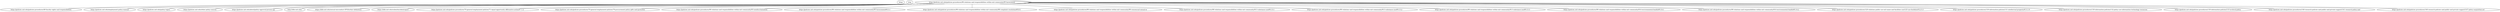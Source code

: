 graph  {
https [child_link="['https://policies.mit.edu/policies-procedures/40-faculty-rights-and-responsibilities', 'https://policies.mit.edu/employment-policy-manual', 'https://policies.mit.edu/policy-topics', 'https://policies.mit.edu/other-policy-sources', 'https://policies.mit.edu/about/policy-approval-process-pp', 'http://idhr.mit.edu/', 'https://idhr.mit.edu/sexual-misconduct-IPV/further-definitions', 'https://idhr.mit.edu/sexual-misconduct-IPV/further-definitions', 'https://idhr.mit.edu/submitincidentreport', 'https://policies.mit.edu/policies-procedures/40-faculty-rights-and-responsibilities', 'https://policies.mit.edu/policies-procedures/70-general-employment-policies/71-equal-opportunity-affirmative-action#7.1.2', 'https://policies.mit.edu/policies-procedures/70-general-employment-policies/79-procurement-policy-gifts-and-gratuities', 'https://policies.mit.edu/policies-procedures/90-relations-and-responsibilities-within-mit-community/93-nondiscrimination', 'https://policies.mit.edu/policies-procedures/90-relations-and-responsibilities-within-mit-community/95-harassment', 'https://policies.mit.edu/policies-procedures/90-relations-and-responsibilities-within-mit-community/95-harassment#9.5.1', 'https://policies.mit.edu/policies-procedures/90-relations-and-responsibilities-within-mit-community/98-complaint-resolution#9.8.1', 'https://policies.mit.edu/policies-procedures/90-relations-and-responsibilities-within-mit-community/99-consensual-sexual-or', 'https://policies.mit.edu/policies-procedures/90-relations-and-responsibilities-within-mit-community/913-substance-use#9.13.1', 'https://policies.mit.edu/policies-procedures/90-relations-and-responsibilities-within-mit-community/913-substance-use#9.13.2', 'https://policies.mit.edu/policies-procedures/90-relations-and-responsibilities-within-mit-community/913-substance-use#9.13.3', 'https://policies.mit.edu/policies-procedures/90-relations-and-responsibilities-within-mit-community/914-environmental-health#9.14.1', 'https://policies.mit.edu/policies-procedures/90-relations-and-responsibilities-within-mit-community/914-environmental-health#9.14.2', 'https://policies.mit.edu/policies-procedures/120-relations-public-use-mit-name-and-facilities-use/125-use-facilities#12.5.3', 'https://policies.mit.edu/policies-procedures/130-information-policies/131-intellectual-property#13.1.9', 'https://policies.mit.edu/policies-procedures/130-information-policies/132-policy-use-information-technology-resources', 'https://policies.mit.edu/policies-procedures/130-information-policies/133-archival-policy', 'https://policies.mit.edu/policies-procedures/140-research-policies-and-public-and-private-support/141-research-policy-and', 'https://policies.mit.edu/policies-procedures/140-research-policies-and-public-and-private-support/147-policy-acquisition-art']", data="b'\n9.5 Harassment | Policies\nSkip to main content\nSkip to search\nMIT Policies\nSearch\nKeyword\nMenu\nMain navigation\nPolicies & Procedures\n1.0 The Institute\n2.0 Faculty and Other Academic Appointments\n3.0 Faculty Appointment, Promotion, and Tenure Guidelines\n4.0 Faculty Rights and Responsibilities\n5.0 Research Appointments\n6.0 Administrative, Support, and Service Staff\n7.0 General Employment Policies\n8.0 Graduate Student Appointments\n9.0 Relations and Responsibilities Within the MIT Community\n10.0 Academic and Research Misconduct and Dishonesty\n11.0 Privacy and Disclosure of Personal Information\n12.0 Relations with the Public, Use of MIT Name, and Facilities Use\n13.0 Information Policies\n14.0 Research Policies and Public and Private Support\nUpdate History\nEmployment Policy Manual\n1.0 Employment Policies\n2.0 Hiring Policies\n3.0 Employment Practices\n4.0 Leave Policies\n5.0 Pay Policies\n6.0 Termination of Employment\n7.0 Salary Administration\n8.0 Labor Relations\nUpdate History\nPolicy Topics\nBeginning Employment\nAppointments\nConduct and Community Standards\nTime Off\nEnding Employment\nOther Policy Sources\nFaculty & Students\nTopic-Specific\nAbout\nPolicy Approval Process - P&P\nKeyword\nemail link to this page\n9.5 Harassment\nThis policy was last updated December 20, 2021.  See the update history page for more information.\nIn order to create a respectful, welcoming and productive community, the Institute is committed to providing a living, working and learning environment that is free from harassment.\nHarassment is defined as unwelcome conduct of a verbal, nonverbal or physical nature that is sufficiently severe or pervasive to create a work or academic environment that a reasonable person would consider intimidating, hostile or abusive and that adversely affects an individual\xe2\x80\x99s educational, work, or living environment.\nIn determining whether unwelcome conduct is harassing, the Institute will examine the totality of the circumstances surrounding the conduct, including its frequency, nature and severity, the relationship between the parties and the context in which the conduct occurred. Below is a partial list of examples of conduct that would likely be considered harassing, followed by a partial list of examples that would likely not constitute harassment:\nExamples of possibly harassing conduct: Public and personal tirades; deliberate and repeated humiliation; deliberate interference with the life or work of another person; the use of certain racial epithets; deliberate desecration of religious articles or places; repeated insults about loss of personal and professional competence based on age.\nExamples of conduct that is likely not harassment: Administrative actions like performance reviews (including negative performance reviews) and making work assignments; other work-related decisions like moving work areas or changing work colleagues; and isolated incidents (unless, as noted above, they are very severe, such as the use of certain racial epithets).\nInformation on different ways to raise concerns about harassment can be found on the Complaint Process and Resolution website.\nConduct that does not rise to the level of harassment may still violate Section 9.2. Even conduct that does not violate an MIT policy may be inappropriate and any inappropriate conduct should be addressed by the supervisor or department head.\nWhile MIT\xe2\x80\x99s harassment policy is not limited to harassment based on the protected categories listed in Section 9.3, the Institute is particularly committed to eliminating harassment based on those categories. Harassment that is based on an individual\xe2\x80\x99s race, color, sex, sexual orientation, gender identity, pregnancy, religion, disability, age, genetic information, veteran status, or national or ethnic origin is not only a violation of MIT policy but may also violate federal and state law, including Title IX of the Education Amendments of 1972, Title VII of the Civil Rights Act of 1964, and Mass. General Laws Chapter 151B.\xc2\xa0 For information on how to file complaints of violation of law with governmental agencies see Section 9.8.5.9 Legal Information.\n9.5.1 Sexual Harassment, Sexual Misconduct, Gender-Based Harassment, Title IX Sexual Harassment\nThe Institute\xe2\x80\x99s policy against harassment specifically includes a prohibition against sexual harassment, sexual misconduct, and gender-based harassment if the conduct meets the standards of harassment set forth above and has a connection to MIT as described in Section 9.1.\xc2\xa0 Additional guidance is set forth on the Institute Discrimination &\xc2\xa0Harassment Response Office website.\nIn addition, special procedures apply to formal complaints of sexual harassment covered under Title IX Sexual Harassment as defined in Section 9.5.1.4.\n9.5.1.1 Sexual Harassment\nSexual harassment is unwelcome conduct of a sexual nature, such as unwelcome sexual advances, requests for sexual favors, or other verbal, nonverbal, or physical conduct of a sexual nature, when:\nSubmission to such conduct is made either explicitly or implicitly a term or condition of an individual\xe2\x80\x99s employment or academic standing; or\nSubmission to or rejection of such conduct by an individual is used as the basis for significant employment decisions (such as advancement, performance evaluation, or work schedule) or academic decisions (such as grading or letters of recommendation) affecting that individual; or\nThe conduct is sufficiently severe or pervasive that a reasonable person would consider it intimidating, hostile or abusive and it adversely affects an individual\xe2\x80\x99s educational, work, or living environment.\nA partial list of examples of conduct that might be deemed to constitute sexual harassment if sufficiently severe or pervasive include:\nExamples of verbal sexual harassment may include unwelcome conduct such as sexual flirtation, advances or propositions or requests for sexual activity or dates; asking about someone else\'s sexual activities, fantasies, preferences, or history; discussing one\xe2\x80\x99s own sexual activities, fantasies, preferences, or history;\xc2\xa0verbal abuse of a sexual nature; suggestive comments; sexually explicit jokes; turning discussions at work or in the academic environment to sexual topics;\xc2\xa0and making offensive sounds such as \"wolf whistles.\nExamples of nonverbal sexual harassment may include unwelcome conduct such as displaying sexual objects, pictures or other images; invading a person\'s personal body space, such as standing closer than appropriate or necessary or hovering; displaying or wearing objects or items of clothing which express sexually offensive content; making sexual gestures with hands or body movements; looking at a person in a sexually suggestive or intimidating manner; or delivering\xc2\xa0unwanted letters, gifts, or other items of a sexual nature.\n9.5.1.2 Sexual Misconduct\nSexual misconduct is a broad term that includes sexual assault (rape, sexual fondling, incest or statutory rape) as well sexual exploitation and sexual harassment. Further definitions can be found on the Institute Discrimination &\xc2\xa0Harassment Response Office website.\nDomestic violence and dating violence by an MIT faculty, staff or other community member also violate this policy. Domestic violence and dating violence are defined on the Institute Discrimination &\xc2\xa0Harassment Response Office website.\n9.5.1.3 Gender-Based Harassment\nGender-based harassment is unwelcome verbal or nonverbal conduct based on gender, sex, sex-stereotyping, sexual orientation, gender identity, or pregnancy that meets the definitions above of harassment. Gender-based harassment may also involve conduct of a sexual nature.\n9.5.1.4\xc2\xa0Title IX Sexual Harassment\nAlthough MIT broadly prohibits sexual harassment and other forms of sexual misconduct, federal Title IX regulations require MIT to follow specific processes when the Institute has actual knowledge of a report of certain categories of sexual misconduct, referred to as \xe2\x80\x9cTitle IX Sexual Harassment.\xe2\x80\x9d\nTitle IX Sexual Harassment means: Conduct on the basis of sex that satisfies one or more of the following:\nAn employee of MIT conditioning the provision of an aid, benefit, or service of MIT on an individual\xe2\x80\x99s participation in unwelcome sexual conduct;\nUnwelcome conduct determined by a reasonable person to be so severe, pervasive, and objectively offensive that it effectively denies a person equal access to MIT\xe2\x80\x99s education program or activity; or\n\xe2\x80\x9cSexual assault,\xe2\x80\x9d \xe2\x80\x9cdating violence,\xe2\x80\x9d \xe2\x80\x9cdomestic violence,\xe2\x80\x9d or \xe2\x80\x9cstalking,\xe2\x80\x9d as defined by federal law and set out on the Institute Discrimination and Harassment Response (IDHR) website.\nMIT must follow the specific processes cited below when it receives a formal complaint of Title IX Sexual Harassment and where all of the following apply:\nAt the time of filing a formal complaint, the Complainant was/is participating in or attempting to participate in the education program or activity at MIT;\nThe alleged conduct occurred in an education program or activity controlled by MIT; and\nThe alleged conduct occurred against a person in the United States.\nInformation about MIT\xe2\x80\x99s processes for responding to reports of Title IX Sexual Harassment is available here.\xc2\xa0 Formal Complaints of Title IX Sexual Harassment are investigated in accordance with the IDHR Investigation Guide and hearings are held in accordance with the process available here\xc2\xa0 for complaints against a faculty member, staff member, or postdoctoral scholar (fellow or associate) and in the Title IX Sexual Harassment Hearing Procedures in the Committee on Discipline Rules for complaints against students.\nFormal Complaints of sexual harassment and sexual misconduct that do not meet the definition of Title IX Sexual Harassment are addressed under the complaint resolution process described in Section 9.8 for complaints against a faculty member, staff member, or postdoctoral scholar (fellow or associate) and in the Sexual Misconduct Hearing Procedures (Non-Title IX Sexual Harassment) in the Committee on Discipline Rules for complaints against students.\nMIT prohibits retaliation as set forth in Section 9.7 and the Mind and Handbook. In the context of Title IX Sexual Harassment, this means that: No person may intimidate, threaten, coerce, or discriminate against any individual:\nfor the purpose of interfering with any right or privilege secured by Title IX, or\nbecause the individual has made a report or complaint, testified, assisted, or participated or refused to participate in any manner in a Title IX Sexual Harassment investigation, proceeding, or hearing.\nIn addition, retaliation also includes intimidation, threats, coercion, or discrimination, including charges against an individual for policy violations that do not involve sex discrimination or sexual harassment, but arise out of the same facts or circumstances as a report or complaint of sex discrimination, or a report or formal complaint of Title IX Sexual Harassment, for the purpose of interfering with any right or privilege secured by Title IX.\nClick here for additional definitions relevant to this Title IX Sexual Harassment policy.\n9.5.1.5\xc2\xa0Notification of Allegations of Sexual Misconduct and Sexual Harassment of Students\nAny MIT employee (including faculty and staff) who is informed of an allegation of sexual harassment or sexual misconduct involving an MIT student must promptly notify the Institute Discrimination and Harassment Response Office (IDHR) of the allegation. Graduate resident advisors, teaching assistants, and other students with advising or teaching responsibilities have this obligation to disclose when they are informed of an allegation due to their respective role, by notifying IDHR. Note that, as defined above, sexual harassment and sexual misconduct are broad terms and include dating and domestic violence as well as stalking.\nStaff who are designated as Confidential Resources do not have this obligation to disclose.\nSee Section 7.3.1 about responsibilities of supervisors to report certain allegations made against employees.\n9.5.2 Stalking\nStalking, whether or not sexual in nature, is prohibited by MIT. \xc2\xa0Stalking is defined as engaging in a course of conduct directed at a specific person that would cause a reasonable person to fear for their safety or the safety of others, or to suffer substantial emotional distress.\nStalking can take many forms. Examples include, but are not limited to, two or more instances of the following conduct (that also meet the definition of stalking above): following a person; appearing at a person\xe2\x80\x99s home, class, or work; continuing to contact a person after receiving requests not to; leaving written messages, objects, or unwanted gifts; vandalizing a person\xe2\x80\x99s property; photographing a person; and other threatening, intimidating or intrusive conduct.\nStalking may also involve the use of electronic media such as the internet, social networks, blogs, cell phones, texts, or other similar devices (often referred to as cyber-stalking). Such conduct may include, but is not limited to, non-consensual communication, telephone calls, voice messages, emails, texts, letters, notes, gifts, or any other communications that are repeated and undesired.\nMenu\nManuals sections\n1.0 The Institute\n1.1 Mission and Objectives\n1.2 Description\n1.3 The Corporation\n1.4 The Administration\n1.5 The Faculty\n1.6 Institute Councils and Committees\n2.0 Faculty and Other Academic Appointments\n2.1 Faculty Appointments\n2.2 Special Professorial Appointments\n2.2.1 Institute Professor\n2.3 Academic Instructional Staff Appointments\n2.3.1 Retired Professors\n2.3.2 Adjunct Professor, Professor of the Practice\n2.3.3 Adjunct Associate Professor, Associate Professor of the Practice\n2.3.4 Visiting Assistant Professor, Visiting Associate Professor, Visiting Professor\n2.3.5 Instructor\n2.3.6 Technical Instructor\n2.3.7 Senior Technical Instructor\n2.3.8 Instructor/Coach\n2.3.9 Lecturer\n2.3.10 Senior Lecturer\n2.3.11 Visiting Lecturer\n2.3.12 Honorary Lecturer\n2.3.13 Affiliated Faculty\n3.0 Faculty Appointment, Promotion, and Tenure Guidelines\n3.1 Search, Appointment, and Promotion Process for Faculty\n3.2 Tenure Process\n3.2.1 Extension of Tenure Clock for Faculty Leaves\n3.2.2 Part-Time Appointment with Tenure for Family Care\n3.3 Review of Decision Not to Promote or Award Tenure\n3.4 Termination of Tenure\n3.4.1 Administrative Reorganization\n3.4.2 Faculty Misconduct or Performance Below Standards\n3.5 Confidentiality and Indemnification\n4.0 Faculty Rights and Responsibilities\n4.1 Teaching and Research\n4.2 Annual Salary Plan\n4.3 Full-Time Service\n4.4 Conflict of Interest\n4.5 Outside Professional Activities\n5.0 Research Appointments\n5.1 Research Appointment Structure\n5.2 Sponsored Research Staff Appointments\n5.2.1 Principal Research Scientist, Principal Research Engineer, Principal Research Associate\n5.2.2 Research Scientist, Research Engineer, Research Associate\n5.2.3 Research Specialist, Technical Associate II, Technical Associate I\n5.2.4 Sponsored Research Technical Staff\n5.2.5 Research Administrators\n5.2.6 Lincoln Laboratory Staff\n5.3 Academic Research Staff Appointments\n5.3.1 Senior Research Scientist, Senior Research Engineer, Senior Research Associate\n5.3.2 Postdoctoral Associate, Senior Postdoctoral Associate\n5.3.3 Postdoctoral Fellow, Senior Postdoctoral Fellow, Research Fellow\n5.3.4 Visiting Engineer, Visiting Scientist, Visiting Scholar\n5.3.5 Research Affiliate\n5.3.6 Guests of the Institute\n5.3.7 Staff Affiliate\n5.4 Procedures for Campus Research Appointments\n5.4.1 Affirmative Action Serious Search\n5.4.2 Periodic Review\n5.4.3 Numerical Limitations\n5.4.4 Reporting Outside Activities and Interests\n5.4.5 Student Status\n5.5 Visiting Students\n6.0 Administrative, Support, and Service Staff\n6.1 Administrative Staff Appointments\n6.1.1 Appointment Policies and Procedures\n6.1.2 Benefits for Administrative Staff\n6.1.3 Additional Services and Consulting Privileges\n6.2 Support Staff Appointments\n6.3 Service Staff Appointments\n7.0 General Employment Policies\n7.1 Equal Opportunity/ Affirmative Action and Serious Search\n7.1.1 Equal Opportunity/Affirmative Action\n7.1.2 Affirmative Action Serious Search Policy\n7.1.3 Search Process for Faculty Searches\n7.1.4 Search Process for Non-Faculty Salaried Appointments\n7.1.5 Reporting on Equal Opportunity and Affirmative Action\n7.2 Employment of Members of the Same Family\n7.3 Responsibilities of Supervisors\n7.3.1 Addressing Complaints by or Against Employees\n7.4 Benefits for Faculty and Staff Members\n7.4.1 Benefits Communications\n7.4.2 Health Services Provided by MIT Medical\n7.4.3 Affiliate Health Program\n7.4.4 Personal Assistance Benefit\n7.5 Leaves of Absence and Faculty Teaching Relief\n7.5.1 Sabbatical Leaves for the Faculty\n7.5.2 Sick and Family Leaves for the Faculty\n7.5.3 Faculty Teaching Relief\n7.5.4 Professional and Personal Leaves for the Faculty\n7.5.5 Unpaid Leaves of Absence for Staff Members\n7.5.6 Parental Leaves of Absence\n7.5.7 Leaves of Absence for Victims of Domestic Violence\n7.5.8 Military Leaves\n7.6 Layoff for Lack of Work or Funds\n7.6.1 Decision Criteria\n7.6.2 Review by Human Resources Officer and Approval by Senior Officer\n7.6.3 Letter of Notification\n7.6.4 Layoff Notice Period\n7.6.5 Funding of Notice to Long-Service Personnel\n7.6.6 Extension of Medical Coverage in the Event of Layoff\n7.7 Retirement of Faculty and Staff Members\n7.8 Travel at Institute Expense\n7.9 Procurement Policy on Gifts and Gratuities\n7.10 MIT Employees Working Outside Massachusetts (Domestic or International)\n7.11 Employment or Appointment of Foreign Nationals\n8.0 Graduate Student Appointments\n8.1 Responsibilities\n8.2 Appointment Categories\n8.2.1 Instructor-G\n8.2.2 Teaching Assistant\n8.2.3 Research Assistant\n8.2.4 Fellowships\n8.3 Appointment Procedures\n8.3.1 Payment\n8.3.2 Vacation\n8.3.3 Interruption of Graduate Student Research Appointments\n9.0 Relations and Responsibilities Within the MIT Community\n9.1 Introduction to Relations and Responsibilities Within the MIT Community\n9.2 Personal Conduct and Responsibilities Towards Students and Employees\n9.3 Nondiscrimination\n9.4 Racist Conduct\n9.5 Harassment\n9.5.1 Sexual Harassment, Sexual Misconduct, Gender-Based Harassment, Title IX Sexual Harassment\n9.5.2 Stalking\n9.6 Violence against Community Members\n9.7 Non-Retaliation\n9.8 Complaint Resolution\n9.8.1 Application of Policy\n9.8.2 Definitions\n9.8.3 Informal Options for Resolving Complaints\n9.8.4 Investigation of Complaints\n9.8.5 Provisions Common to Section 9.8\n9.9 Consensual Sexual or Romantic Relationships in the Workplace or Academic Environment\n9.9.1 Introduction\n9.9.2 Definitions\n9.9.3 Relationships with Students\n9.9.4   Relationships between Principal Investigators and Graduate Students or Postdoctoral Scholars\n9.9.5   Relationships between Faculty or Other Supervisors and Subordinates\n9.10 Academic Authority over Family Members\n9.11 Access and Accommodations for Employees and Students with Disabilities\n9.12 Policies Specific to Students\n9.12.1 Expectations of Students\n9.12.2 Student Absence for Religious Observances\n9.12.3 Tutoring for a Fee by Academic Instructional Staff Members\n9.13 Substance Use\n9.13.1 Campus Smoking Policy\n9.13.2 Policy on the Use of Alcohol\n9.13.3 Policy Regarding a Drug-Free Workplace\n9.14 Environmental Health and Safety\n9.14.1 MIT Environmental, Health and Safety Policy\n9.14.2 General Guiding Principles That Support MIT\'s EHS Policy\n9.14.3 MIT EHS-MS Web Manual\n9.15 Protection of Minors\n10.0 Academic and Research Misconduct and Dishonesty\n10.1 Procedures for Dealing with Academic Misconduct in Research and Scholarship\n10.1.1 Unethical behavior in research and scholarship\n10.1.2 Definitions of Research Misconduct\n10.1.3 Responsibility To Report\n10.1.4 The Review Process\n10.1.5 Provisions Common to Misconduct Review Process\n10.2 Procedures for Dealing with Student Academic Dishonesty\n10.2.1 Communicating Faculty Expectations\n10.2.2 Departmental Handling of Violations\n11.0 Privacy and Disclosure of Personal Information\n11.1 Protection of Personal Privacy\n11.2 Privacy of Personal Information\n11.2.1 Responsibility for Safeguarding Information\n11.2.2 Use of Personal Information\n11.2.3 Review of Personal Information\n11.2.4 Disclosure of Personal Information Outside of MIT\n11.2.5 Information on Foreign Nationals\n11.2.6 Archiving Records Containing Personal Information\n11.2.7 Court Orders and Other Legal Processes\n11.3 Privacy of Student Records\n12.0 Relations with the Public, Use of MIT Name, and Facilities Use\n12.1 Relations with Government and Community\n12.2 Office of the Vice President for Institute Affairs\n12.3 Use of Institute Name\n12.4 Use of Institute Letterhead\n12.5 Use of Facilities\n12.5.1 Use of Facilities by Non-MIT Groups\n12.5.2 Scheduling Facilities\n12.5.3 Conference Room Policy\n12.5.4 MIT Use of Outside Facilities\n12.5.5 Bulletin Boards, Postering, and Display Spaces\n12.6 Fundraising on Campus\n12.7 Political Action\n13.0 Information Policies\n13.1 Intellectual Property\n13.1.1 Definitions\n13.1.2 Intellectual Property Owned by MIT\n13.1.3 Intellectual Property Not Owned by MIT\n13.1.4 IPIA and Assignment\n13.1.5 Technology Disclosure Obligations\n13.1.6 Licensing of Intellectual Property and Revenue Sharing\n13.1.7 Return of MIT-owned Intellectual Property to an Inventor or Author\n13.1.8 Intellectual Property and Conflict of Interest Policies\n13.1.9 Policy Interpretation and Administration\n13.2 Policy on the Use of Information Technology Resources\n13.2.1 Privacy and Confidentiality of Institute Records\n13.2.2 Information Preservation and Security\n13.2.3 Responsible Use of IT Resources\n13.2.4 Privacy of Electronic Communications, Electronic Files, and Other Files\n13.2.5 Third-Party Products and Services\n13.3 Archival Policy\n13.4 Records Management Program\n13.5 Reproduction of Copyrighted Material\n14.0 Research Policies and Public and Private Support\n14.1 Research Policy and Research Support\n14.1.1 General Research Considerations\n14.1.2 Criteria for Evaluating Research Proposals\n14.1.3 Disposition or Transfer of Equipment\n14.1.4 Financial and Business Administration\n14.2 Open Research and Free Interchange of Information\n14.3 Research on Human Subjects\n14.4 Research Administration Services\n14.4.1 Procedures for Establishing Contracts or Government Grants\n14.4.2 Research Facilities and Administrative Costs\n14.5 Relations with Intelligence Agencies\n14.6 Private Support\n14.6.1 Plaques and Naming Spaces\n14.6.2 Plaques That Do Not Name Spaces\n14.7 Policy on Acquisition of Art and Artifacts\n14.8 Industrial Liaison Program\nUpdate History\nemail link to this page\nMassachusetts Institute of Technology\n77 Massachusetts Avenue, Cambridge, MA 02139-4307\nContact us atpolicies@mit.edu\nAccessibility'"];
https [child_link="['https://policies.mit.edu/policies-procedures/40-faculty-rights-and-responsibilities', 'https://policies.mit.edu/employment-policy-manual', 'https://policies.mit.edu/policy-topics', 'https://policies.mit.edu/other-policy-sources', 'https://policies.mit.edu/about/policy-approval-process-pp', 'https://policies.mit.edu/policies-procedures/40-faculty-rights-and-responsibilities', 'https://policies.mit.edu/policies-procedures/70-general-employment-policies/71-equal-opportunity-affirmative-action#7.1.2', 'https://policies.mit.edu/policies-procedures/70-general-employment-policies/79-procurement-policy-gifts-and-gratuities', 'https://policies.mit.edu/policies-procedures/90-relations-and-responsibilities-within-mit-community/93-nondiscrimination', 'https://policies.mit.edu/policies-procedures/90-relations-and-responsibilities-within-mit-community/95-harassment', 'https://policies.mit.edu/policies-procedures/90-relations-and-responsibilities-within-mit-community/95-harassment#9.5.1', 'https://policies.mit.edu/policies-procedures/90-relations-and-responsibilities-within-mit-community/98-complaint-resolution#9.8.1', 'https://policies.mit.edu/policies-procedures/90-relations-and-responsibilities-within-mit-community/99-consensual-sexual-or', 'https://policies.mit.edu/policies-procedures/90-relations-and-responsibilities-within-mit-community/913-substance-use#9.13.1', 'https://policies.mit.edu/policies-procedures/90-relations-and-responsibilities-within-mit-community/913-substance-use#9.13.2', 'https://policies.mit.edu/policies-procedures/90-relations-and-responsibilities-within-mit-community/913-substance-use#9.13.3', 'https://policies.mit.edu/policies-procedures/90-relations-and-responsibilities-within-mit-community/914-environmental-health#9.14.1', 'https://policies.mit.edu/policies-procedures/90-relations-and-responsibilities-within-mit-community/914-environmental-health#9.14.2', 'https://policies.mit.edu/policies-procedures/120-relations-public-use-mit-name-and-facilities-use/125-use-facilities#12.5.3', 'https://policies.mit.edu/policies-procedures/130-information-policies/131-intellectual-property#13.1.9', 'https://policies.mit.edu/policies-procedures/130-information-policies/132-policy-use-information-technology-resources', 'https://policies.mit.edu/policies-procedures/130-information-policies/133-archival-policy', 'https://policies.mit.edu/policies-procedures/140-research-policies-and-public-and-private-support/141-research-policy-and', 'https://policies.mit.edu/policies-procedures/140-research-policies-and-public-and-private-support/147-policy-acquisition-art']", data="b\"\n4.0 Faculty Rights and Responsibilities | Policies\nSkip to main content\nSkip to search\nMIT Policies\nSearch\nKeyword\nMenu\nMain navigation\nPolicies & Procedures\n1.0 The Institute\n2.0 Faculty and Other Academic Appointments\n3.0 Faculty Appointment, Promotion, and Tenure Guidelines\n4.0 Faculty Rights and Responsibilities\n5.0 Research Appointments\n6.0 Administrative, Support, and Service Staff\n7.0 General Employment Policies\n8.0 Graduate Student Appointments\n9.0 Relations and Responsibilities Within the MIT Community\n10.0 Academic and Research Misconduct and Dishonesty\n11.0 Privacy and Disclosure of Personal Information\n12.0 Relations with the Public, Use of MIT Name, and Facilities Use\n13.0 Information Policies\n14.0 Research Policies and Public and Private Support\nUpdate History\nEmployment Policy Manual\n1.0 Employment Policies\n2.0 Hiring Policies\n3.0 Employment Practices\n4.0 Leave Policies\n5.0 Pay Policies\n6.0 Termination of Employment\n7.0 Salary Administration\n8.0 Labor Relations\nUpdate History\nPolicy Topics\nBeginning Employment\nAppointments\nConduct and Community Standards\nTime Off\nEnding Employment\nOther Policy Sources\nFaculty & Students\nTopic-Specific\nAbout\nPolicy Approval Process - P&P\nKeyword\nemail link to this page\n4.0 Faculty Rights and Responsibilities\n4.1 \xe2\x80\x83 Teaching and Research\n4.1.1 \xe2\x80\x83 Academic Activities\n4.1.2 \xe2\x80\x83 Mentoring\n4.1.3 \xe2\x80\x83 Independent Activities Period (IAP)\n4.2 \xe2\x80\x83 Annual Salary Plan\n4.3 \xe2\x80\x83 Full-Time Service\n4.4 \xe2\x80\x83 Conflict of Interest\n4.4.1 \xe2\x80\x83 Guidelines for Licensing and Equity Ownership\n4.5 \xe2\x80\x83 Outside Professional Activities\n4.5.1 \xe2\x80\x83 Senior and Junior Faculty\n4.5.2 \xe2\x80\x83 Faculty and Students\n4.5.3 \xe2\x80\x83 Faculty and Support Staff\n4.5.4 \xe2\x80\x83 Responsibility of the Department Head\nMenu\nManuals sections\n1.0 The Institute\n1.1 Mission and Objectives\n1.2 Description\n1.3 The Corporation\n1.4 The Administration\n1.5 The Faculty\n1.6 Institute Councils and Committees\n2.0 Faculty and Other Academic Appointments\n2.1 Faculty Appointments\n2.2 Special Professorial Appointments\n2.2.1 Institute Professor\n2.3 Academic Instructional Staff Appointments\n2.3.1 Retired Professors\n2.3.2 Adjunct Professor, Professor of the Practice\n2.3.3 Adjunct Associate Professor, Associate Professor of the Practice\n2.3.4 Visiting Assistant Professor, Visiting Associate Professor, Visiting Professor\n2.3.5 Instructor\n2.3.6 Technical Instructor\n2.3.7 Senior Technical Instructor\n2.3.8 Instructor/Coach\n2.3.9 Lecturer\n2.3.10 Senior Lecturer\n2.3.11 Visiting Lecturer\n2.3.12 Honorary Lecturer\n2.3.13 Affiliated Faculty\n3.0 Faculty Appointment, Promotion, and Tenure Guidelines\n3.1 Search, Appointment, and Promotion Process for Faculty\n3.2 Tenure Process\n3.2.1 Extension of Tenure Clock for Faculty Leaves\n3.2.2 Part-Time Appointment with Tenure for Family Care\n3.3 Review of Decision Not to Promote or Award Tenure\n3.4 Termination of Tenure\n3.4.1 Administrative Reorganization\n3.4.2 Faculty Misconduct or Performance Below Standards\n3.5 Confidentiality and Indemnification\n4.0 Faculty Rights and Responsibilities\n4.1 Teaching and Research\n4.2 Annual Salary Plan\n4.3 Full-Time Service\n4.4 Conflict of Interest\n4.5 Outside Professional Activities\n5.0 Research Appointments\n5.1 Research Appointment Structure\n5.2 Sponsored Research Staff Appointments\n5.2.1 Principal Research Scientist, Principal Research Engineer, Principal Research Associate\n5.2.2 Research Scientist, Research Engineer, Research Associate\n5.2.3 Research Specialist, Technical Associate II, Technical Associate I\n5.2.4 Sponsored Research Technical Staff\n5.2.5 Research Administrators\n5.2.6 Lincoln Laboratory Staff\n5.3 Academic Research Staff Appointments\n5.3.1 Senior Research Scientist, Senior Research Engineer, Senior Research Associate\n5.3.2 Postdoctoral Associate, Senior Postdoctoral Associate\n5.3.3 Postdoctoral Fellow, Senior Postdoctoral Fellow, Research Fellow\n5.3.4 Visiting Engineer, Visiting Scientist, Visiting Scholar\n5.3.5 Research Affiliate\n5.3.6 Guests of the Institute\n5.3.7 Staff Affiliate\n5.4 Procedures for Campus Research Appointments\n5.4.1 Affirmative Action Serious Search\n5.4.2 Periodic Review\n5.4.3 Numerical Limitations\n5.4.4 Reporting Outside Activities and Interests\n5.4.5 Student Status\n5.5 Visiting Students\n6.0 Administrative, Support, and Service Staff\n6.1 Administrative Staff Appointments\n6.1.1 Appointment Policies and Procedures\n6.1.2 Benefits for Administrative Staff\n6.1.3 Additional Services and Consulting Privileges\n6.2 Support Staff Appointments\n6.3 Service Staff Appointments\n7.0 General Employment Policies\n7.1 Equal Opportunity/ Affirmative Action and Serious Search\n7.1.1 Equal Opportunity/Affirmative Action\n7.1.2 Affirmative Action Serious Search Policy\n7.1.3 Search Process for Faculty Searches\n7.1.4 Search Process for Non-Faculty Salaried Appointments\n7.1.5 Reporting on Equal Opportunity and Affirmative Action\n7.2 Employment of Members of the Same Family\n7.3 Responsibilities of Supervisors\n7.3.1 Addressing Complaints by or Against Employees\n7.4 Benefits for Faculty and Staff Members\n7.4.1 Benefits Communications\n7.4.2 Health Services Provided by MIT Medical\n7.4.3 Affiliate Health Program\n7.4.4 Personal Assistance Benefit\n7.5 Leaves of Absence and Faculty Teaching Relief\n7.5.1 Sabbatical Leaves for the Faculty\n7.5.2 Sick and Family Leaves for the Faculty\n7.5.3 Faculty Teaching Relief\n7.5.4 Professional and Personal Leaves for the Faculty\n7.5.5 Unpaid Leaves of Absence for Staff Members\n7.5.6 Parental Leaves of Absence\n7.5.7 Leaves of Absence for Victims of Domestic Violence\n7.5.8 Military Leaves\n7.6 Layoff for Lack of Work or Funds\n7.6.1 Decision Criteria\n7.6.2 Review by Human Resources Officer and Approval by Senior Officer\n7.6.3 Letter of Notification\n7.6.4 Layoff Notice Period\n7.6.5 Funding of Notice to Long-Service Personnel\n7.6.6 Extension of Medical Coverage in the Event of Layoff\n7.7 Retirement of Faculty and Staff Members\n7.8 Travel at Institute Expense\n7.9 Procurement Policy on Gifts and Gratuities\n7.10 MIT Employees Working Outside Massachusetts (Domestic or International)\n7.11 Employment or Appointment of Foreign Nationals\n8.0 Graduate Student Appointments\n8.1 Responsibilities\n8.2 Appointment Categories\n8.2.1 Instructor-G\n8.2.2 Teaching Assistant\n8.2.3 Research Assistant\n8.2.4 Fellowships\n8.3 Appointment Procedures\n8.3.1 Payment\n8.3.2 Vacation\n8.3.3 Interruption of Graduate Student Research Appointments\n9.0 Relations and Responsibilities Within the MIT Community\n9.1 Introduction to Relations and Responsibilities Within the MIT Community\n9.2 Personal Conduct and Responsibilities Towards Students and Employees\n9.3 Nondiscrimination\n9.4 Racist Conduct\n9.5 Harassment\n9.5.1 Sexual Harassment, Sexual Misconduct, Gender-Based Harassment, Title IX Sexual Harassment\n9.5.2 Stalking\n9.6 Violence against Community Members\n9.7 Non-Retaliation\n9.8 Complaint Resolution\n9.8.1 Application of Policy\n9.8.2 Definitions\n9.8.3 Informal Options for Resolving Complaints\n9.8.4 Investigation of Complaints\n9.8.5 Provisions Common to Section 9.8\n9.9 Consensual Sexual or Romantic Relationships in the Workplace or Academic Environment\n9.9.1 Introduction\n9.9.2 Definitions\n9.9.3 Relationships with Students\n9.9.4   Relationships between Principal Investigators and Graduate Students or Postdoctoral Scholars\n9.9.5   Relationships between Faculty or Other Supervisors and Subordinates\n9.10 Academic Authority over Family Members\n9.11 Access and Accommodations for Employees and Students with Disabilities\n9.12 Policies Specific to Students\n9.12.1 Expectations of Students\n9.12.2 Student Absence for Religious Observances\n9.12.3 Tutoring for a Fee by Academic Instructional Staff Members\n9.13 Substance Use\n9.13.1 Campus Smoking Policy\n9.13.2 Policy on the Use of Alcohol\n9.13.3 Policy Regarding a Drug-Free Workplace\n9.14 Environmental Health and Safety\n9.14.1 MIT Environmental, Health and Safety Policy\n9.14.2 General Guiding Principles That Support MIT's EHS Policy\n9.14.3 MIT EHS-MS Web Manual\n9.15 Protection of Minors\n10.0 Academic and Research Misconduct and Dishonesty\n10.1 Procedures for Dealing with Academic Misconduct in Research and Scholarship\n10.1.1 Unethical behavior in research and scholarship\n10.1.2 Definitions of Research Misconduct\n10.1.3 Responsibility To Report\n10.1.4 The Review Process\n10.1.5 Provisions Common to Misconduct Review Process\n10.2 Procedures for Dealing with Student Academic Dishonesty\n10.2.1 Communicating Faculty Expectations\n10.2.2 Departmental Handling of Violations\n11.0 Privacy and Disclosure of Personal Information\n11.1 Protection of Personal Privacy\n11.2 Privacy of Personal Information\n11.2.1 Responsibility for Safeguarding Information\n11.2.2 Use of Personal Information\n11.2.3 Review of Personal Information\n11.2.4 Disclosure of Personal Information Outside of MIT\n11.2.5 Information on Foreign Nationals\n11.2.6 Archiving Records Containing Personal Information\n11.2.7 Court Orders and Other Legal Processes\n11.3 Privacy of Student Records\n12.0 Relations with the Public, Use of MIT Name, and Facilities Use\n12.1 Relations with Government and Community\n12.2 Office of the Vice President for Institute Affairs\n12.3 Use of Institute Name\n12.4 Use of Institute Letterhead\n12.5 Use of Facilities\n12.5.1 Use of Facilities by Non-MIT Groups\n12.5.2 Scheduling Facilities\n12.5.3 Conference Room Policy\n12.5.4 MIT Use of Outside Facilities\n12.5.5 Bulletin Boards, Postering, and Display Spaces\n12.6 Fundraising on Campus\n12.7 Political Action\n13.0 Information Policies\n13.1 Intellectual Property\n13.1.1 Definitions\n13.1.2 Intellectual Property Owned by MIT\n13.1.3 Intellectual Property Not Owned by MIT\n13.1.4 IPIA and Assignment\n13.1.5 Technology Disclosure Obligations\n13.1.6 Licensing of Intellectual Property and Revenue Sharing\n13.1.7 Return of MIT-owned Intellectual Property to an Inventor or Author\n13.1.8 Intellectual Property and Conflict of Interest Policies\n13.1.9 Policy Interpretation and Administration\n13.2 Policy on the Use of Information Technology Resources\n13.2.1 Privacy and Confidentiality of Institute Records\n13.2.2 Information Preservation and Security\n13.2.3 Responsible Use of IT Resources\n13.2.4 Privacy of Electronic Communications, Electronic Files, and Other Files\n13.2.5 Third-Party Products and Services\n13.3 Archival Policy\n13.4 Records Management Program\n13.5 Reproduction of Copyrighted Material\n14.0 Research Policies and Public and Private Support\n14.1 Research Policy and Research Support\n14.1.1 General Research Considerations\n14.1.2 Criteria for Evaluating Research Proposals\n14.1.3 Disposition or Transfer of Equipment\n14.1.4 Financial and Business Administration\n14.2 Open Research and Free Interchange of Information\n14.3 Research on Human Subjects\n14.4 Research Administration Services\n14.4.1 Procedures for Establishing Contracts or Government Grants\n14.4.2 Research Facilities and Administrative Costs\n14.5 Relations with Intelligence Agencies\n14.6 Private Support\n14.6.1 Plaques and Naming Spaces\n14.6.2 Plaques That Do Not Name Spaces\n14.7 Policy on Acquisition of Art and Artifacts\n14.8 Industrial Liaison Program\nUpdate History\nemail link to this page\nMassachusetts Institute of Technology\n77 Massachusetts Avenue, Cambridge, MA 02139-4307\nContact us atpolicies@mit.edu\nAccessibility\""];
https [child_link="['https://policies.mit.edu/policies-procedures/40-faculty-rights-and-responsibilities', 'https://policies.mit.edu/employment-policy-manual', 'https://policies.mit.edu/policy-topics', 'https://policies.mit.edu/other-policy-sources', 'https://policies.mit.edu/about/policy-approval-process-pp', 'https://policies.mit.edu/employment-policy-manual/10-employment-policies/11-equal-employment-opportunity-policy', 'https://policies.mit.edu/employment-policy-manual/20-hiring-policies/210-reinstatement-former-employees#2.10.1', 'https://policies.mit.edu/employment-policy-manual/40-leave-policies/43-leaves-employee-injury-or-illness#4.3.8', 'https://policies.mit.edu/employment-policy-manual/50-pay-policies/54-overtime-pay-support-staff#5.4.1', 'https://policies.mit.edu/employment-policy-manual/80-labor-relations/82-collective-bargaining#8.2.3']", data="b\"\nEmployment Policy Manual | Policies\nSkip to main content\nSkip to search\nMIT Policies\nSearch\nKeyword\nMenu\nMain navigation\nPolicies & Procedures\n1.0 The Institute\n2.0 Faculty and Other Academic Appointments\n3.0 Faculty Appointment, Promotion, and Tenure Guidelines\n4.0 Faculty Rights and Responsibilities\n5.0 Research Appointments\n6.0 Administrative, Support, and Service Staff\n7.0 General Employment Policies\n8.0 Graduate Student Appointments\n9.0 Relations and Responsibilities Within the MIT Community\n10.0 Academic and Research Misconduct and Dishonesty\n11.0 Privacy and Disclosure of Personal Information\n12.0 Relations with the Public, Use of MIT Name, and Facilities Use\n13.0 Information Policies\n14.0 Research Policies and Public and Private Support\nUpdate History\nEmployment Policy Manual\n1.0 Employment Policies\n2.0 Hiring Policies\n3.0 Employment Practices\n4.0 Leave Policies\n5.0 Pay Policies\n6.0 Termination of Employment\n7.0 Salary Administration\n8.0 Labor Relations\nUpdate History\nPolicy Topics\nBeginning Employment\nAppointments\nConduct and Community Standards\nTime Off\nEnding Employment\nOther Policy Sources\nFaculty & Students\nTopic-Specific\nAbout\nPolicy Approval Process - P&P\nKeyword\nemail link to this page\nEmployment Policy Manual\nThe Employment Policy Manual (EPM) applies generally to the non-academic staff \xe2\x80\x93 Administrative, Sponsored Research Staff (SRS), and Support staff. Some policies also apply to the unionized Service staff, though in the case of any discrepancy between the policies and the applicable union agreement, the union agreement will govern.\nDisclaimer\nWhile MIT tries to ensure that this manual reflects current MIT Employment Policies, at times there may be a lag between a change in policy and an update of this manual. You should contact your\xc2\xa0Human Resources Officer\xc2\xa0to ensure that the policy statements contained here are the most current. The provisions of the manual are not conditions of employment and the\xc2\xa0Employment Policy Manual is not an express or implied contract. MIT reserves the right to change or revoke any of its provisions, with or without notice, at any time.\nMenu\nMain navigation\n1.0 Employment Policies\n1.1 Equal Employment Opportunity Policy\n1.2 Employment of Members of the Same Family\n1.3 Employment of Minors\n1.4 Employment of MIT Students\n2.0 Hiring Policies\n2.1 Hiring and Placement\n2.1.1 Definition of Payroll Categories\n2.1.2 Types of Non-Academic Appointments\n2.1.3 Request for Personnel\n2.1.4 Posting of Available Positions\n2.1.5 Posting Requirements under Union Contracts\n2.1.6 Waiver of Posting Requirement\n2.1.7 Employment of Members of the Administrative or Sponsored Research Staffs by Two Departments\n2.1.8 Employment of Members of the Support or Service Staffs by Two Departments\n2.2 Temporary or Regular Placement of Individuals through Outside Agencies\n2.2.1 Use of Agencies for Temporary Office Support\n2.2.2 Use of Agencies in Hiring Regular Employees\n2.2.3 Short-term Assignments - MITemps\n2.3 Testing Applicants for Employment\n2.4 Interviewing, References, and Background Checks\n2.4.1 Guidelines for Interviewing\n2.4.2 Checking References\n2.4.3 Background Checks\n2.4.4 Notification of Interviewed Applicants\n2.5 Offer of Employment\n2.5.1 Extending an Offer of Employment\n2.5.2 Establishment of a Starting Salary\n2.5.3 Establishment of a Starting Date\n2.5.4 Probationary Period\n2.6 Procedures for New Employees\n2.6.1 Employment Eligibility Verification\n2.6.2 Tax Forms\n2.6.3 Identification Cards\n2.6.4 Invention and Proprietary Information Agreements\n2.6.5 Orientation to the Work Group\n2.6.6 Benefits Orientation\n2.6.7 Union membership\n2.7 Reimbursement of Travel Expenses for Employment Interviews and Relocation\n2.7.1 Employment Interviews\n2.7.2 Moving Expenses\n2.8 Transfer Policies\n2.8.1 Recommended Length of Service in Job\n2.8.2 Initiation of Transfer/Notification of Supervisor\n2.8.3 Transfer Procedure\n2.8.4 Lateral Transfer Between Equal Positions\n2.9 Reinstatement of Former Employees\n2.9.1 General Policy Statement\n2.9.2 Formula for Reinstatement of Certain Benefits for Former Employees\n2.9.3 Reinstatement of Laid Off Employees\n3.0 Employment Practices\n3.1 Flexible Work Arrangements\n3.1.1 Alternative Schedules\n3.1.2 Off-site Work\n3.2 Performance Feedback, Performance Reviews, and Corrective Action\n3.2.1 Performance Feedback\n3.2.2 Performance Reviews\n3.2.3 Corrective Action\n3.3 Personnel Records\n3.4 Attendance and Punctuality\n3.5 Dishonesty\n3.6 Work Breaks\n4.0 Leave Policies\n4.1 Holidays\n4.1.1 Recognized Institute Holidays\n4.1.2 Eligibility for Holiday Pay\n4.1.3 Computation of Holiday Pay\n4.1.4 Computation of Holiday Pay for Holiday Worked\n4.1.5 Holiday During Paid Leave\n4.1.6 Holiday During Unpaid Leave\n4.1.7 Holiday Pay for New or Terminating Support Staff Employees\n4.1.8 Holiday Pay\n4.1.9 Holiday During Vacation\n4.1.10 Holiday During Unpaid Leave\n4.1.11 Holiday Pay for New and Terminating Staff Members\n4.2 Vacation\n4.2.1 Eligibility\n4.2.2 Earning Vacation\n4.2.3 Taking Vacation\n4.2.4 Additional Information on Calculation of Vacation\n4.2.5 Additional Information on Implementation\n4.3 Leaves for Employee Injury or Illness\n4.3.1 Overview of Leaves for the Employee\xe2\x80\x99s Own Injury or Illness\n4.3.2 Sick Time for Benefits-Eligible Staff\n4.3.3 Serious Illness Reduced Pay (SIRP)\n4.3.4 Notification, Approval, and Recording of Sick Leaves\n4.3.5 Additional Information on Crediting, Debiting, and Paying Sick Time and SIRP\n4.3.6 Definitions\n4.3.7 Massachusetts Paid Family and Medical Leave Act\n4.3.8 Sick Time Under Massachusetts Earned Sick Time Law\n4.4 Family Leaves\n4.4.1 Parental Leave and Bonding Leave for New Parents\n4.4.2 Family Member\xe2\x80\x99s Illness\n4.4.3 Family Member in the Armed Forces\n4.4.4 Additional Provisions for Family Leaves Covered by the PFMLA\n4.5 Industrial Accident and Workers' Compensation\n4.5.1 Reporting an Industrial Accident\n4.5.2 Statutory Wage Replacement and Medical Benefits\n4.5.3. Supplemental Institute Payments\n4.5.4 Leaves and Benefits while on Workers\xe2\x80\x99 Compensation Leave\n4.5.5 Review of Employment Status\n4.6 Military Leaves\n4.7 Other Types of Leaves\n4.8 Unpaid Leaves\n5.0 Pay Policies\n5.1 Responsibilities of Supervisors and Individual Employees in Payroll Matters\n5.2 Implementing Changes in Employment Status\n5.3 Shift Differential\n5.4 Overtime Pay for Support Staff\n5.4.1 General Policy\n5.4.2 Notice and Assignment of Overtime\n5.4.3 Workweek Calculation\n5.4.4 Determining Hours for Premium Overtime Pay\n5.5 Lateness\n5.5.1 Unexcused Lateness\n5.5.2 Excused Lateness by Institute Notice\n5.6 Emergency Closing or Early Release\n5.6.1 Authorization to Close the Institute\n5.6.2 Essential Employees\n5.6.3 Variations in Emergency Situations\n5.6.4 Payment During Emergency Closing or Early Release\n5.6.5 Computation of Pay for Time Worked During an Emergency Closing or Early Release\n5.6.6 Employees on Leave During an Emergency Closing or Early Release\n5.6.7 Reporting for Work During an Emergency Closing or Early Release\n5.6.8 Lateness\n5.6.9 Employees at Distant Locations\n5.6.10 Payment of Employees on Fixed or Variable Schedules During an Emergency Closing or Early Release\n5.7 Special Holiday Closing\n5.7.1 Payment in Special Holiday Closing\n5.7.2 Absence in Special Holiday Closing\n5.8 Temporary Work Assignment for MIT Employees\n5.9 Meal Pay\n6.0 Termination of Employment\n6.1 Resignation\n6.2 Retirement\n6.3 Layoff for Lack of Work or Funds\n6.4 Discharge\n6.5 Termination Procedures\n6.5.1. Termination Form\n6.5.2  Final Payment\n6.5.3 Unemployment Compensation Insurance\n6.5.4 Continuation of Benefits\n7.0 Salary Administration\n7.1 Salary Administration Program\n7.1.1 Administrative Staff Structure\n7.1.2 Sponsored Research Staff Appointment Structure\n7.1.3 Payment of Administrative and Sponsored Research Staffs on a Salary Basis\n7.1.4 Support Staff Structure\n7.1.5 Establishing or Changing a Position Classification\n7.1.6 Determination of Individual Salaries\n7.1.7 Unionized Service Staff Compensation Administration\n7.2 Annual Performance Review\n7.2.1 Annual Review Eligibility and Effective Dates\n7.2.2 General Review Schedule and Process\n7.2.3 Review Procedures for New Employees\n7.2.4 Review Procedures for Union Service Staff\n7.2.5 Salary Equity Review Process for Women and Minority Group Members\n8.0 Labor Relations\n8.1 Unions Representing Service Staff at the Institute\n8.2 Collective Bargaining\n8.2.1 The Institute's Role in Contract Agreements\n8.2.2 Interpretation of Contract Language\n8.2.3 Policy Against Discrimination Because of Union Activity\n8.3 Relations with Union Representatives\n8.3.1 The Role of the Union Steward\n8.3.2 Time Off for Union Business\n8.3.3 Conduct Expected of Union Officials\n8.3.4 Conduct Expected of Supervisors\n8.3.5 Official Union Membership Meetings\n8.3.6 Bulletin Boards\n8.4 Official Union Membership Elections\nUpdate History\nMenu\nManuals 1st Level\n1.0 Employment Policies\n2.0 Hiring Policies\n3.0 Employment Practices\n4.0 Leave Policies\n5.0 Pay Policies\n6.0 Termination of Employment\n7.0 Salary Administration\n8.0 Labor Relations\nUpdate History\nemail link to this page\nMassachusetts Institute of Technology\n77 Massachusetts Avenue, Cambridge, MA 02139-4307\nContact us atpolicies@mit.edu\nAccessibility\""];
https [child_link="['https://policies.mit.edu/policies-procedures/40-faculty-rights-and-responsibilities', 'https://policies.mit.edu/employment-policy-manual', 'https://policies.mit.edu/policy-topics', 'https://policies.mit.edu/other-policy-sources', 'https://policies.mit.edu/about/policy-approval-process-pp']", data="b'\nPolicy Topics | Policies\nSkip to main content\nSkip to search\nMIT Policies\nSearch\nKeyword\nMenu\nMain navigation\nPolicies & Procedures\n1.0 The Institute\n2.0 Faculty and Other Academic Appointments\n3.0 Faculty Appointment, Promotion, and Tenure Guidelines\n4.0 Faculty Rights and Responsibilities\n5.0 Research Appointments\n6.0 Administrative, Support, and Service Staff\n7.0 General Employment Policies\n8.0 Graduate Student Appointments\n9.0 Relations and Responsibilities Within the MIT Community\n10.0 Academic and Research Misconduct and Dishonesty\n11.0 Privacy and Disclosure of Personal Information\n12.0 Relations with the Public, Use of MIT Name, and Facilities Use\n13.0 Information Policies\n14.0 Research Policies and Public and Private Support\nUpdate History\nEmployment Policy Manual\n1.0 Employment Policies\n2.0 Hiring Policies\n3.0 Employment Practices\n4.0 Leave Policies\n5.0 Pay Policies\n6.0 Termination of Employment\n7.0 Salary Administration\n8.0 Labor Relations\nUpdate History\nPolicy Topics\nBeginning Employment\nAppointments\nConduct and Community Standards\nTime Off\nEnding Employment\nOther Policy Sources\nFaculty & Students\nTopic-Specific\nAbout\nPolicy Approval Process - P&P\nKeyword\nemail link to this page\nPolicy Topics\nThese pages provide links to groups of related policies and websites that members of the community frequently use.\nMenu\nNon Manual Menus\nBeginning Employment\nAppointments\nConduct and Community Standards\nTime Off\nEnding Employment\nemail link to this page\nMassachusetts Institute of Technology\n77 Massachusetts Avenue, Cambridge, MA 02139-4307\nContact us atpolicies@mit.edu\nAccessibility'"];
https [child_link="['https://policies.mit.edu/policies-procedures/40-faculty-rights-and-responsibilities', 'https://policies.mit.edu/employment-policy-manual', 'https://policies.mit.edu/policy-topics', 'https://policies.mit.edu/other-policy-sources', 'https://policies.mit.edu/about/policy-approval-process-pp']", data="b'\nOther Policy Sources | Policies\nSkip to main content\nSkip to search\nMIT Policies\nSearch\nKeyword\nMenu\nMain navigation\nPolicies & Procedures\n1.0 The Institute\n2.0 Faculty and Other Academic Appointments\n3.0 Faculty Appointment, Promotion, and Tenure Guidelines\n4.0 Faculty Rights and Responsibilities\n5.0 Research Appointments\n6.0 Administrative, Support, and Service Staff\n7.0 General Employment Policies\n8.0 Graduate Student Appointments\n9.0 Relations and Responsibilities Within the MIT Community\n10.0 Academic and Research Misconduct and Dishonesty\n11.0 Privacy and Disclosure of Personal Information\n12.0 Relations with the Public, Use of MIT Name, and Facilities Use\n13.0 Information Policies\n14.0 Research Policies and Public and Private Support\nUpdate History\nEmployment Policy Manual\n1.0 Employment Policies\n2.0 Hiring Policies\n3.0 Employment Practices\n4.0 Leave Policies\n5.0 Pay Policies\n6.0 Termination of Employment\n7.0 Salary Administration\n8.0 Labor Relations\nUpdate History\nPolicy Topics\nBeginning Employment\nAppointments\nConduct and Community Standards\nTime Off\nEnding Employment\nOther Policy Sources\nFaculty & Students\nTopic-Specific\nAbout\nPolicy Approval Process - P&P\nKeyword\nemail link to this page\nOther Policy Sources\nIn addition to Policies & Procedures and the Employment Policy Manual, several other sources of policy exist at MIT.\xc2\xa0 Certain sources of policy are only for specific audiences, such as faculty or students.\xc2\xa0 Some policies are primarily department- or unit-based but still have broad applicability across the Institute.\nMenu\nNon Manual Menus\nFaculty & Students\nTopic-Specific\nemail link to this page\nMassachusetts Institute of Technology\n77 Massachusetts Avenue, Cambridge, MA 02139-4307\nContact us atpolicies@mit.edu\nAccessibility'"];
https [child_link="['https://policies.mit.edu/policies-procedures/40-faculty-rights-and-responsibilities', 'https://policies.mit.edu/employment-policy-manual', 'https://policies.mit.edu/policy-topics', 'https://policies.mit.edu/other-policy-sources', 'https://policies.mit.edu/about/policy-approval-process-pp', 'https://policies.mit.edu/about/policy-approval-process-pp']", data="b'\nPolicy Approval Process - P&P | Policies\nSkip to main content\nSkip to search\nMIT Policies\nSearch\nKeyword\nMenu\nMain navigation\nPolicies & Procedures\n1.0 The Institute\n2.0 Faculty and Other Academic Appointments\n3.0 Faculty Appointment, Promotion, and Tenure Guidelines\n4.0 Faculty Rights and Responsibilities\n5.0 Research Appointments\n6.0 Administrative, Support, and Service Staff\n7.0 General Employment Policies\n8.0 Graduate Student Appointments\n9.0 Relations and Responsibilities Within the MIT Community\n10.0 Academic and Research Misconduct and Dishonesty\n11.0 Privacy and Disclosure of Personal Information\n12.0 Relations with the Public, Use of MIT Name, and Facilities Use\n13.0 Information Policies\n14.0 Research Policies and Public and Private Support\nUpdate History\nEmployment Policy Manual\n1.0 Employment Policies\n2.0 Hiring Policies\n3.0 Employment Practices\n4.0 Leave Policies\n5.0 Pay Policies\n6.0 Termination of Employment\n7.0 Salary Administration\n8.0 Labor Relations\nUpdate History\nPolicy Topics\nBeginning Employment\nAppointments\nConduct and Community Standards\nTime Off\nEnding Employment\nOther Policy Sources\nFaculty & Students\nTopic-Specific\nAbout\nPolicy Approval Process - P&P\nKeyword\nemail link to this page\nPolicy Approval Process - P&P\nPolicies in Policies & Procedures are reviewed periodically to make minor changes or updates to a policy, to determine whether a policy should be updated more substantively, and to determine whether there should be a new policy.\nApproval Process for Changes to Policies & Procedures\nDepending on the extent of the changes to a policy, one of the following processes will apply:\nStaff Approval\nMinor changes to existing policies in Policies & Procedures may be approved by designated senior staff members in the President\xe2\x80\x99s Office, Provost\xe2\x80\x99s Office, Office of the General Counsel, and Human Resources. Examples include changes to office names, position titles, or minor changes required by law.\nSubcommittee Approval\nPolicy changes that are limited in scope or may only affect one area or office at MIT may be approved using a streamlined process:\nSenior staff members in the President\xe2\x80\x99s Office, Provost\xe2\x80\x99s Office, Office of the General Counsel, and Human Resources review the changes and determine that a streamlined approval is appropriate.\nIf the policy change could affect faculty, the Chair of the Faculty must agree to the streamlined approval process.\nA subcommittee of Academic Council approves both the use of the streamlined process and the changes to the policy at issue.\xc2\xa0 The subcommittee includes:\nThe Academic Council member whose area is most affected\nThe Vice President and General Counsel\nAt least two other Academic Council members\nAll Academic Council members will be informed of any policy changes approved by the subcommittee before the change is finalized, and any member may request that the change be discussed at Academic Council.\nAcademic Council Approval\nAll other substantive changes to existing policies or the creation of a new policy in Policies & Procedures must be approved by Academic Council.\nMenu\nNon Manual Menus\nPolicy Approval Process - P&P\nemail link to this page\nMassachusetts Institute of Technology\n77 Massachusetts Avenue, Cambridge, MA 02139-4307\nContact us atpolicies@mit.edu\nAccessibility'"];
http [child_link="['http://idhr.mit.edu/', 'http://idhr.mit.edu/our-office/about', 'http://idhr.mit.edu/our-office/CSMPR', 'http://idhr.mit.edu/policies-procedures/students/procedures', 'http://idhr.mit.edu/title-ix/sexual-harassment', 'http://idhr.mit.edu/policies-procedures/review-misconduct-policies', 'http://idhr.mit.edu/reporting-options/court-orders', 'http://idhr.mit.edu/formal-complaint-processes/information-for-complainant-respondent/information-student-discrimination', 'http://idhr.mit.edu/formal-complaint-processes/information-for-complainant-respondent/information-student-sexual-misconduct', 'http://idhr.mit.edu/formal-complaint-processes/information-for-complainant-respondent/faculty-discrimination', 'http://idhr.mit.edu/formal-complaint-processes/information-for-complainant-respondent/staff-discrimination', 'http://idhr.mit.edu/formal-complaint-processes/information-for-complainant-respondent/employee-title-ix', 'http://idhr.mit.edu/education/pshtraining', 'http://idhr.mit.edu/PSH-resources', 'https://idhr.mit.edu/fileincidentreport', 'http://idhr.mit.edu/reporting-options/responsible-employees']", data="b'\nHome Page | MIT Institute Discrimination and Harassment Response Office\nSkip to main content\nMIT Institute Discrimination and Harassment Response Office\nSearch this site\nEnter the terms you wish to search for.\nOur OfficeAboutFAQStaff & Deputy Title IX CoordinatorsOpen Positions with IDHR TeamBias Response TeamGet InvolvedIDHR Student LiaisonsMIT Change-Maker AwardsHistory & NewsCommittee on Sexual Misconduct Prevention and ResponseNational Academies of Science, Engineering, and Medicine (NASEM) Implementation TeamNASEM Working Groups ReportsNASEM Action CollaborativeAnnual ReportsNewsletterProhibited Conduct (Policies)For Allegations Against StudentsOverview & DefinitionsProcedures for Discrimination & Discriminatory HarassmentFor Allegations Against FacultyOverview & DefinitionsProcedures for Allegations Against FacultyPotential Outcomes & SanctionsFAQFor Allegations Against StaffOverview & DefinitionsProcedures for Allegations Against StaffPotential Outcomes & SanctionsFAQTitle IX Sexual Harassment PolicyReview of Sexual Misconduct PoliciesReporting OptionsReporting to MITReporting to the PoliceEmergency Medical Assistance and Preserving EvidenceAbuse & Harassment Prevention Court OrdersConfidential Resources at MITResponsible Employee InformationReporting to a State or Federal AgencySupportive MeasuresSupportive Measures & ActionsMutual No Contact OrdersResourcesResources for StudentsResources for Faculty & StaffIf You\xe2\x80\x99ve Been AssaultedResolution PathwaysFile a Formal ComplaintAdaptable ResolutionWhat is Adaptable Resolution?Pathways for Adaptable Resolution ProcessesWhat\'s the Process Like?How to Access Adaptable ResolutionInvestigation ProcessIDHR Investigation GuideInformation for Complainants and RespondentsFormal Complaint Against Student: Discrimination & Discriminatory HarassmentFormal Complaint Against Students: Sexual MisconductFormal Complaint Against Faculty: Discrimination & Discriminatory HarassmentFormal Complaint Against Staff: Discrimination & Discriminatory HarassmentFormal Complaint Against Faculty & Staff: Title IX Sexual HarassmentFormal Complaint Processes FlowchartsHearing ProcessDecision MakersExpectations for DecorumAdvisorsEducationStudent Online TrainingRequest a TrainingMaterialsPronoun MaterialsBathroom StickersHow to HelpEducational MaterialsSexual Harassment Prevention Training InitiativeInclusion & Harassment Prevention ResourcesIDHR Staff Training Materials\nSign up for IDHR\'s New Newsletter!\nStay informed about the Office\xe2\x80\x99s resources, initiatives, volunteer opportunities, and more.\nSign up for our mailing list\nReporting an Incident\nLearn more about your reporting options for allegations against Students.\nLearn more about your reporting options for allegations against Faculty and Staff.\nProgress with Institute Commitments\nCommitments WebsiteJuly 2020 Progress ReportNASEM Recommendations Progress ReportBSU/BGSA Recommendations Progress Report\nResponsible Employees\nMost employees have a duty to respond to student disclosures of sex-based discrimination. Managers and Supervisors have an additional duty regarding employee disclosures.\nWhat it means to be a \"Responsible Employee\"\nOnline Conduct\nWe would like to remind the MIT community that all MIT policies and standards of conduct are still in effect, including:\nMind & Hand Book;Policies and Procedures; andAcademic Integrity at MIT\nSign up for IDHR\'s New Newsletter!\nStay informed about the Office\xe2\x80\x99s resources, initiatives, volunteer opportunities, and more.\nSign up for our mailing list\nReporting an Incident\nLearn more about your reporting options for allegations against Students.\nLearn more about your reporting options for allegations against Faculty and Staff.\nProgress with Institute Commitments\nCommitments WebsiteJuly 2020 Progress ReportNASEM Recommendations Progress ReportBSU/BGSA Recommendations Progress Report\nResponsible Employees\nMost employees have a duty to respond to student disclosures of sex-based discrimination. Managers and Supervisors have an additional duty regarding employee disclosures.\nWhat it means to be a \"Responsible Employee\"\nOnline Conduct\nWe would like to remind the MIT community that all MIT policies and standards of conduct are still in effect, including:\nMind & Hand Book;Policies and Procedures; andAcademic Integrity at MIT\nHome Page\nMIT Institute Discrimination and Harassment Response Office\nSubmit an Incident Report\nPlease use this form to seek assistance and information from the IDHR Office for incidents involving discrimination, harassment, or bias.  This includes gender-based discrimination (sexual assault, sexual harassment, intimate partner violence, and stalking).\nNotifying IDHR as a Responsible Employee\nPlease use this form to notify the IDHR Office if you learn of an incident of gender-based discrimination (including sexual assault, sexual harassment, intimate partner violence, and stalking) involving a student or someone you supervise.\nAnnual Report\nFAQs\nIf you\xe2\x80\x99ve been assaulted\nEmergency Contact\nMIT Police: 617-253-1212\nUrgent Care: 617-253-4481\nDean on Call: 617-253-1212\nInstitute Discrimination & Harassment Response Office\nMassachusetts Institute of Technology\n120 Massachusetts Avenue, W31-310, Cambridge, MA 02139\nContact Us\nAccessibility\nQuick Exit'"];
https [child_link="['https://idhr.mit.edu/', 'https://idhr.mit.edu/our-office/about', 'https://idhr.mit.edu/our-office/CSMPR', 'https://idhr.mit.edu/policies-procedures/students/procedures', 'https://idhr.mit.edu/title-ix/sexual-harassment', 'https://idhr.mit.edu/policies-procedures/review-misconduct-policies', 'https://idhr.mit.edu/reporting-options/court-orders', 'https://idhr.mit.edu/formal-complaint-processes/information-for-complainant-respondent/information-student-discrimination', 'https://idhr.mit.edu/formal-complaint-processes/information-for-complainant-respondent/information-student-sexual-misconduct', 'https://idhr.mit.edu/formal-complaint-processes/information-for-complainant-respondent/faculty-discrimination', 'https://idhr.mit.edu/formal-complaint-processes/information-for-complainant-respondent/staff-discrimination', 'https://idhr.mit.edu/formal-complaint-processes/information-for-complainant-respondent/employee-title-ix', 'https://idhr.mit.edu/education/pshtraining', 'https://idhr.mit.edu/PSH-resources', 'https://policies.mit.edu/policies-procedures/90-relations-and-responsibilities-within-mit-community/94-harassment', 'https://idhr.mit.edu/fileincidentreport']", data="b'\nFurther Definitions of Sexual Misconduct & Intimate Partner Violence | MIT Institute Discrimination and Harassment Response Office\nSkip to main content\nMIT Institute Discrimination and Harassment Response Office\nSearch this site\nEnter the terms you wish to search for.\nOur OfficeAboutFAQStaff & Deputy Title IX CoordinatorsOpen Positions with IDHR TeamBias Response TeamGet InvolvedIDHR Student LiaisonsMIT Change-Maker AwardsHistory & NewsCommittee on Sexual Misconduct Prevention and ResponseNational Academies of Science, Engineering, and Medicine (NASEM) Implementation TeamNASEM Working Groups ReportsNASEM Action CollaborativeAnnual ReportsNewsletterProhibited Conduct (Policies)For Allegations Against StudentsOverview & DefinitionsProcedures for Discrimination & Discriminatory HarassmentFor Allegations Against FacultyOverview & DefinitionsProcedures for Allegations Against FacultyPotential Outcomes & SanctionsFAQFor Allegations Against StaffOverview & DefinitionsProcedures for Allegations Against StaffPotential Outcomes & SanctionsFAQTitle IX Sexual Harassment PolicyReview of Sexual Misconduct PoliciesReporting OptionsReporting to MITReporting to the PoliceEmergency Medical Assistance and Preserving EvidenceAbuse & Harassment Prevention Court OrdersConfidential Resources at MITResponsible Employee InformationReporting to a State or Federal AgencySupportive MeasuresSupportive Measures & ActionsMutual No Contact OrdersResourcesResources for StudentsResources for Faculty & StaffIf You\xe2\x80\x99ve Been AssaultedResolution PathwaysFile a Formal ComplaintAdaptable ResolutionWhat is Adaptable Resolution?Pathways for Adaptable Resolution ProcessesWhat\'s the Process Like?How to Access Adaptable ResolutionInvestigation ProcessIDHR Investigation GuideInformation for Complainants and RespondentsFormal Complaint Against Student: Discrimination & Discriminatory HarassmentFormal Complaint Against Students: Sexual MisconductFormal Complaint Against Faculty: Discrimination & Discriminatory HarassmentFormal Complaint Against Staff: Discrimination & Discriminatory HarassmentFormal Complaint Against Faculty & Staff: Title IX Sexual HarassmentFormal Complaint Processes FlowchartsHearing ProcessDecision MakersExpectations for DecorumAdvisorsEducationStudent Online TrainingRequest a TrainingMaterialsPronoun MaterialsBathroom StickersHow to HelpEducational MaterialsSexual Harassment Prevention Training InitiativeInclusion & Harassment Prevention ResourcesIDHR Staff Training Materials\nFurther Definitions of Sexual Misconduct & Intimate Partner Violence\nP&P, Section 9.4.1.2: Sexual Misconduct - Further Definitions of Sexual Misconduct & Intimate Partner ViolenceMIT Policies and Procedures, Section 9.4.1.2: Sexual Misconduct, provides the following definitions:\nSexual misconduct is a broad term that includes sexual assault (rape, sexual fondling, incest or statutory rape) as well sexual exploitation and sexual harassment. Further definitions can be found on the\xc2\xa0Institute Discrimination &\xc2\xa0Harassment Response Office website.\nDomestic violence and dating violence by an MIT faculty, staff or other community member also violate this policy. Domestic violence and dating violence are defined on the\xc2\xa0Institute Discrimination &\xc2\xa0Harassment Response Office website.\nFurther definitions of Sexual Misconduct and Domestic Violence and Dating Violence, collectively Intimate Partner Violence, for members of the MIT community:\nSexual Misconduct Definitions\nDue to the sensitive and sometimes violent nature of incidents involving sexual misconduct, the following definitions are provided for informational use by members of the MIT community and for guidance in the investigation and processing of alleged violations. It is possible that a particular action may constitute sexual misconduct even if not specifically mentioned in these examples.\n1.\xc2\xa0Sexual Misconduct\nSexual misconduct is a broad term used to encompass a range of behaviors including sexual harassment, nonconsensual sexual contact, nonconsensual sexual penetration, and sexual exploitation. This definition of sexual misconduct includes sexual assault (rape, fondling, incest, or statutory rape) as defined by the Clery Act. The Clery Act is a federal law on campus safety and security \xe2\x80\x93 more information on the Clery Act can be found in MIT\xe2\x80\x99s\xc2\xa0Annual Security Report.\nSexual misconduct can occur between individuals who know each other, individuals who do not know each other, individuals who have an established relationship, and individuals who have previously engaged in consensual sexual activity.\nSexual misconduct can be committed by persons of any gender identity, and it can occur between people of the same or different sex.\nUse of alcohol or other drugs will not excuse any behavior that violates this policy.\n2.\xc2\xa0Effective Consent\nMIT community members who engage in sexual behavior of any kind are expected to do so only with the effective consent of all parties involved. Doing otherwise constitutes sexual misconduct and is a violation of this policy.\nConsent is ultimately about respecting another\xe2\x80\x99s autonomy to make choices about their own body, their own boundaries, and their own behavior. The fundamental purpose of the Institute\xe2\x80\x99s sexual misconduct policy is to reinforce the expectation that individuals give and receive this respect in their sexual interactions.\nGiven the importance of sexual autonomy and the potential impact on those subjected to nonconsensual sexual activity, the Institute places the responsibility for obtaining effective consent on the person who initiates the sexual activity. That responsibility is significant.\nThe Institute recognizes that there are a wide variety of sexual interactions, that there is no single way to communicate consent, and that context matters. At all times, each party is free to choose where, when, and how they participate in sexual activity. Accordingly, when evaluating whether sexual activity was consensual, the Institute will consider the entirety of the sexual interaction and the relevant circumstances.\nEffective Consent is:\ninformed;\nfreely and voluntarily given;\n\xe2\x80\x8bmutually understandable words or actions\xc2\xa0which indicate willing participation in\xc2\xa0mutually agreed upon sexual activity.\nFurther:\nBy definition, effective consent cannot be obtained by\nunreasonable pressure, which can generally be understood as conduct that pressures another person to \xe2\x80\x9cgive in\xe2\x80\x9d to sexual activity rather than to choose freely to participate; factors that may be considered include (1) the frequency, nature, duration, and intensity of the requests for sexual activity; (2) whether and how previous requests were denied; and (3) whether the person initiating the sexual activity held a position of power over the other person;\nemotional intimidation, which can include (1) overtly degrading, humiliating, and shaming someone for not participating in sexual activity; (2) blackmail; and (3) threats to reputation;\nphysical intimidation and threats, which can be communicated by words or conduct, and\xc2\xa0physical force.\nEffective consent cannot be obtained from someone who is incapable of giving consent for any reason, including when:\nthe person has a mental, intellectual, or physical disability that causes the person to be temporarily or permanently unable to give consent;\nthe person is under the legal age to give consent;\nor\xc2\xa0the person is asleep, unconscious, physically helpless, or otherwise incapacitated, including by alcohol or other drugs.\nAn individual violates this policy if the individual initiates and engages in sexual activity with someone who is incapacitated, and (1) the individual knew the other person was incapacitated, or (2) a sober reasonable person under similar circumstances as the person initiating the sexual activity would have known the other person was incapacitated.\nFor purposes of this policy, silence and passivity\xc2\xa0do not\xc2\xa0signal consent.\nThere is no requirement that a person express non-consent or that they resist a sexual advance or request. For example, someone might not consent to sexual activity even though they do not say \xe2\x80\x9cno\xe2\x80\x9d or physically resist in any way.\xc2\xa0Physical or verbal resistance is evidence that there was not effective consent.\nSome behaviors and statements do not indicate consent, including the following:\n\xe2\x80\x9cI don\xe2\x80\x99t know.\xe2\x80\x9d\n\"Maybe.\xe2\x80\x9d\nWithout more, ambiguous responses such as \xe2\x80\x9cuh huh\xe2\x80\x9d or \xe2\x80\x9cmm hmm,\xe2\x80\x9d and giggling.\nA verbal \xe2\x80\x9cno,\xe2\x80\x9d even if it may sound indecisive or insincere.\nMoving away.\n\xe2\x80\x8bA factor that may be considered when evaluating consent is whether, under similar circumstances as the person initiating the sexual activity, a sober reasonable person would have concluded that there was effective consent.\nIt is important for those who initiate sexual activity to understand that:\neven though someone gave effective consent to sexual activity in the past, that does not mean they have given effective consent to sexual activity in the future;\neven though someone gives effective consent to one type of sexual activity during a sexual interaction, that does not automatically mean they have given effective consent to other types of sexual activity;\neffective consent can be withdrawn at any time, and once a person withdraws effective consent, the other person must stop.\nEffective consent is clearest when obtained through direct communication about the decision to engage in specific sexual activity. Effective consent need not be verbal, but verbal communication is the most reliable and effective way to seek, assess, and obtain consent. Nonverbal communication can be ambiguous. For example, heavy breathing or moaning can be a sign of arousal, but it can also be a sign of distress. Talking with sexual partners about desires, intentions, boundaries, and limits can be uncomfortable, but it serves as a strong foundation for respectful, healthy, positive, and safe intimate relationships.\n3. Incapacitation\nIncapacitation is the physical and/or mental inability to make informed, rational judgments and decisions. Someone is incapacitated if they are asleep or unconscious. Someone can also be incapacitated by alcohol or other substances.\nBecause the impact of alcohol and other drugs varies from person to person, one should be cautious before engaging in sexual contact or intercourse when either person has been drinking alcohol or using other drugs. The use of alcohol or other drugs may create ambiguity about consent. If there is any doubt about either party\xe2\x80\x99s level of intoxication, the safe thing to do is to forgo all sexual activity.\nWhere alcohol or other substances are involved, incapacitation is determined by how the substance impacts a person\xe2\x80\x99s decision-making capacity, awareness of consequences, and ability to make informed judgments. Incapacitation is a state beyond drunkenness or intoxication, and a person is not incapacitated merely because they have been drinking or using drugs.\nIncapacitation is not determined by technical or medical definitions. The question is whether a person has the physical and/or mental ability to make informed, rational judgments and decisions.\nAlthough each individual is different, there are some common and observable signs that someone is incapacitated or approaching incapacitation, including slurred or incomprehensible speech, unsteady gait, combativeness, emotional volatility, vomiting, or incontinence. A person who is incapacitated may not be able to understand or answer coherently some or all of the following questions:\nDo you know where you are?\nDo you know how you got here?\nDo you know what is happening?\nDo you know who you are with?\n4. Nonconsensual Sexual Penetration\nNonconsensual sexual penetration is the sexual penetration or attempted sexual penetration of any bodily opening with any object or body part without effective consent.\nNonconsensual sexual penetration includes the Clery Act definition of\xc2\xa0rape: the penetration, no matter how slight, of the vagina or anus with any body part or object, or oral penetration by a sex organ of another person, without the consent of the victim; the Clery Act definition of\xc2\xa0incest: sexual intercourse between persons who are related to each other within the degrees wherein marriage is prohibited by law; and the Clery Act definition of\xc2\xa0statutory\xc2\xa0rape: sexual intercourse with a person who is under the statutory age of consent.\n5. Nonconsensual Sexual Contact\nNonconsensual sexual contact is any physical contact with another person of a sexual nature without effective consent, including touching someone\xe2\x80\x99s intimate parts (such as genitalia, groin, breast, or buttocks, either over or under clothing); touching a person with one\xe2\x80\x99s own intimate parts; or forcing a person to touch another\xe2\x80\x99s intimate parts.\nNonconsensual sexual contact includes the Clery Act definition of\xc2\xa0fondling: the touching of the private body parts of another person for the purpose of sexual gratification, without the consent of the victim, including instances where the victim is incapable of giving consent because of their age or because of their temporary or permanent mental incapacity.\n6. Sexual Harassment\nSee P&P, Section 9.4.1.1\n7. Sexual Exploitation\nSexual exploitation means taking sexual advantage of another person and includes:\nProviding alcohol or other drugs to someone without that person\xe2\x80\x99s knowledge, or unreasonably pressuring the person to consume alcohol or drugs, with the purpose of causing incapacitation in order for one to take sexual advantage of the person.\nRecording, photographing, transmitting, or allowing another to view images of private sexual activity and/or the intimate parts of another person without effective consent.\nAllowing third parties to observe private sexual acts without effective consent.\nVoyeurism, including by electronic means.\nIndecent exposure.\nKnowingly or recklessly exposing another person to a significant risk of sexually transmitted infection, including HIV, without their knowledge.\xe2\x80\x8b\nIntimate Partner Violence Definitions\nMIT prohibits intimate partner violence. Intimate Partner Violence is defined as actual or threatened physical violence, intimidation, or other forms of physical or sexual abuse directed toward a partner in an intimate relationship that would cause a reasonable person to fear harm to self or others. For this policy, \xe2\x80\x9cintimate relationship\xe2\x80\x9d means marriage, domestic partnership, engagement, casual or serious romantic involvement, and dating, whether current or former. Intimate Partner Violence can occur between persons of any gender identity, any sexual orientation, and it can occur in any type of intimate relationship including monogamous, non-committed, and relationships involving more than two partners. Intimate Partner Violence can be a single act or a pattern of behavior. Intimate Partner Violence also includes, without limitation, dating violence and domestic violence as defined by the Clery Act. (The Clery Act is a federal law on campus safety and security \xe2\x80\x93 more information can be found in MIT\xe2\x80\x99s Annual Security Report.)\nDating violence is defined as violence committed by a person who is or has been in a social relationship of a romantic or intimate nature with the victim. The existence of such a relationship is determined based on the reporting party\xe2\x80\x99s statement and with consideration of the length of the relationship, the type of relationship, and the frequency of interaction between the persons involved in the relationship. For the purposes of this definition, \xe2\x80\x9cdating violence\xe2\x80\x9d includes, but is not limited to, sexual or physical abuse or the threat of such abuse. Dating violence does not include acts covered under the definition of domestic violence.\nDomestic violence is defined as a felony or misdemeanor crime of violence committed by a current or former spouse or dating/domestic of the victim, by a person with whom the victim shares a child in common, by a person who is cohabitating with, or has cohabitated with, the victim as a spouse or dating/ domestic, by a person similarly situated to a spouse of the victim under the domestic or family violence laws of the jurisdiction in which the crime of violence occurred, or by any other person against an adult or youth victim who is protected from that person\xe2\x80\x99s acts under the domestic or family violence laws of the jurisdiction in which the crime of violence occurred. To be considered domestic violence, the relationship must be more than just two people living together as roommates.\nIntimate Partner Violence can take many forms. Examples include, but are not limited to, situations in which the following behaviors are directed toward a partner in a current or former intimate relationship: hitting, kicking, punching, strangling, or other violence; property damage; and threat of violence to one\xe2\x80\x99s self, one\xe2\x80\x99s partner, or the family members, friends, pets, or personal property of the partner.\nSubmit an Incident Report\nMIT encourages individuals to seek assistance for incidents of discrimination and discriminatory harassment.\nEmergency Contact\nMIT Police: 617-253-1212\nUrgent Care: 617-253-4481\nDean on Call: 617-253-1212*\n*Dean on Call reached via MIT Police\nInstitute Discrimination & Harassment Response Office\nMassachusetts Institute of Technology\n120 Massachusetts Avenue, W31-310, Cambridge, MA 02139\nContact Us\nAccessibility\nQuick Exit'"];
https [child_link="['https://idhr.mit.edu/', 'https://idhr.mit.edu/our-office/about', 'https://idhr.mit.edu/our-office/CSMPR', 'https://idhr.mit.edu/policies-procedures/students/procedures', 'https://idhr.mit.edu/title-ix/sexual-harassment', 'https://idhr.mit.edu/policies-procedures/review-misconduct-policies', 'https://idhr.mit.edu/reporting-options/court-orders', 'https://idhr.mit.edu/formal-complaint-processes/information-for-complainant-respondent/information-student-discrimination', 'https://idhr.mit.edu/formal-complaint-processes/information-for-complainant-respondent/information-student-sexual-misconduct', 'https://idhr.mit.edu/formal-complaint-processes/information-for-complainant-respondent/faculty-discrimination', 'https://idhr.mit.edu/formal-complaint-processes/information-for-complainant-respondent/staff-discrimination', 'https://idhr.mit.edu/formal-complaint-processes/information-for-complainant-respondent/employee-title-ix', 'https://idhr.mit.edu/education/pshtraining', 'https://idhr.mit.edu/PSH-resources', 'https://idhr.mit.edu/fileincidentreport']", data="b\"\nSubmit An Incident Report | MIT Institute Discrimination and Harassment Response Office\nSkip to main content\nMIT Institute Discrimination and Harassment Response Office\nSearch this site\nEnter the terms you wish to search for.\nOur OfficeAboutFAQStaff & Deputy Title IX CoordinatorsOpen Positions with IDHR TeamBias Response TeamGet InvolvedIDHR Student LiaisonsMIT Change-Maker AwardsHistory & NewsCommittee on Sexual Misconduct Prevention and ResponseNational Academies of Science, Engineering, and Medicine (NASEM) Implementation TeamNASEM Working Groups ReportsNASEM Action CollaborativeAnnual ReportsNewsletterProhibited Conduct (Policies)For Allegations Against StudentsOverview & DefinitionsProcedures for Discrimination & Discriminatory HarassmentFor Allegations Against FacultyOverview & DefinitionsProcedures for Allegations Against FacultyPotential Outcomes & SanctionsFAQFor Allegations Against StaffOverview & DefinitionsProcedures for Allegations Against StaffPotential Outcomes & SanctionsFAQTitle IX Sexual Harassment PolicyReview of Sexual Misconduct PoliciesReporting OptionsReporting to MITReporting to the PoliceEmergency Medical Assistance and Preserving EvidenceAbuse & Harassment Prevention Court OrdersConfidential Resources at MITResponsible Employee InformationReporting to a State or Federal AgencySupportive MeasuresSupportive Measures & ActionsMutual No Contact OrdersResourcesResources for StudentsResources for Faculty & StaffIf You\xe2\x80\x99ve Been AssaultedResolution PathwaysFile a Formal ComplaintAdaptable ResolutionWhat is Adaptable Resolution?Pathways for Adaptable Resolution ProcessesWhat's the Process Like?How to Access Adaptable ResolutionInvestigation ProcessIDHR Investigation GuideInformation for Complainants and RespondentsFormal Complaint Against Student: Discrimination & Discriminatory HarassmentFormal Complaint Against Students: Sexual MisconductFormal Complaint Against Faculty: Discrimination & Discriminatory HarassmentFormal Complaint Against Staff: Discrimination & Discriminatory HarassmentFormal Complaint Against Faculty & Staff: Title IX Sexual HarassmentFormal Complaint Processes FlowchartsHearing ProcessDecision MakersExpectations for DecorumAdvisorsEducationStudent Online TrainingRequest a TrainingMaterialsPronoun MaterialsBathroom StickersHow to HelpEducational MaterialsSexual Harassment Prevention Training InitiativeInclusion & Harassment Prevention ResourcesIDHR Staff Training Materials\nSubmit An Incident Report\nSubmit an Incident ReportAll MIT community members are encouraged to report any concern about discrimination, discriminatory harassment, and bias.\nPlease use the buttons below to report your concern to IDHR online, including to report anonymously.\nI have a concern about a student's conduct.\nSubmit Report\nI have a concern about a faculty or staff's conduct.\nSubmit Report\nI have a general climate concern or I don\xe2\x80\x99t know the identity or affiliation of the person whose behavior is concerning me.\nSubmit Report\nTo learn more about what happens when you submit an incident report, please visit our Reporting Options page.\nReporting just means letting IDHR know something has occurred. It does not automatically trigger a formal investigation process. If what you share raises a concern about community safety, IDHR may assess further, but you as an impacted person never have to participate in that process if you do not want to.\nIf you\xe2\x80\x99re concerned about retaliation or identifying yourself, you can use an anonymous email address or forgo including your contact information when filling out a reporting form. Without contact information, our ability to follow up is limited. If you\xe2\x80\x99re not sure you are ready to fill out a reporting form, you can also connect with confidential resources who will not inform anyone of what you share without your permission.\nIf you share some form of contact information, IDHR staff will reach out via email to see if you\xe2\x80\x99d like to set up a time to talk about available resources, supportive measures, and resolution pathways.\nCOVID-19 Amnesty Policy:\nMIT recognizes that there may be circumstances in which the potential for disciplinary action for violations of Covid-19 Student Life policies could act as a barrier to students who want to seek critical assistance for themselves or others and/or report an incident involving a serious violation of Institute policy. Learn more about our amnesty policies for Graduate Students and Undergraduate Students.\nProhibited discrimination and discriminatory harassment that you can report through these forms include:\nDiscrimination on the basis of a protected class (i.e. race, color, sex, sexual orientation, gender identity, pregnancy, religion, disability, age, genetic information, veteran status, or national or ethnic origin)\nRacist Conduct\nHarassment on the basis of a protected class\nSexual Harassment\nSexual Assault\nIntimate Partner Violence\nStalking\nViolence on the basis of a protected class\nRetaliation regarding discrimination on the basis of protected class\nSubmit an Incident Report\nMIT encourages individuals to seek assistance for incidents of discrimination and discriminatory harassment.\nEmergency Contact\nMIT Police: 617-253-1212\nUrgent Care: 617-253-4481\nDean on Call: 617-253-1212*\n*Dean on Call reached via MIT Police\nInstitute Discrimination & Harassment Response Office\nMassachusetts Institute of Technology\n120 Massachusetts Avenue, W31-310, Cambridge, MA 02139\nContact Us\nAccessibility\nQuick Exit\""];
https [child_link="['https://policies.mit.edu/policies-procedures/40-faculty-rights-and-responsibilities', 'https://policies.mit.edu/employment-policy-manual', 'https://policies.mit.edu/policy-topics', 'https://policies.mit.edu/other-policy-sources', 'https://policies.mit.edu/about/policy-approval-process-pp', 'https://policies.mit.edu/policies-procedures/40-faculty-rights-and-responsibilities', 'https://policies.mit.edu/policies-procedures/70-general-employment-policies/71-equal-opportunity-affirmative-action#7.1.2', 'https://policies.mit.edu/policies-procedures/70-general-employment-policies/79-procurement-policy-gifts-and-gratuities', 'https://policies.mit.edu/policies-procedures/90-relations-and-responsibilities-within-mit-community/93-nondiscrimination', 'https://policies.mit.edu/policies-procedures/90-relations-and-responsibilities-within-mit-community/95-harassment', 'https://policies.mit.edu/policies-procedures/90-relations-and-responsibilities-within-mit-community/95-harassment#9.5.1', 'https://policies.mit.edu/policies-procedures/90-relations-and-responsibilities-within-mit-community/98-complaint-resolution#9.8.1', 'https://policies.mit.edu/policies-procedures/90-relations-and-responsibilities-within-mit-community/99-consensual-sexual-or', 'https://policies.mit.edu/policies-procedures/90-relations-and-responsibilities-within-mit-community/913-substance-use#9.13.1', 'https://policies.mit.edu/policies-procedures/90-relations-and-responsibilities-within-mit-community/913-substance-use#9.13.2', 'https://policies.mit.edu/policies-procedures/90-relations-and-responsibilities-within-mit-community/913-substance-use#9.13.3', 'https://policies.mit.edu/policies-procedures/90-relations-and-responsibilities-within-mit-community/914-environmental-health#9.14.1', 'https://policies.mit.edu/policies-procedures/90-relations-and-responsibilities-within-mit-community/914-environmental-health#9.14.2', 'https://policies.mit.edu/policies-procedures/120-relations-public-use-mit-name-and-facilities-use/125-use-facilities#12.5.3', 'https://policies.mit.edu/policies-procedures/130-information-policies/131-intellectual-property#13.1.9', 'https://policies.mit.edu/policies-procedures/130-information-policies/132-policy-use-information-technology-resources', 'https://policies.mit.edu/policies-procedures/130-information-policies/133-archival-policy', 'https://policies.mit.edu/policies-procedures/140-research-policies-and-public-and-private-support/141-research-policy-and', 'https://policies.mit.edu/policies-procedures/140-research-policies-and-public-and-private-support/147-policy-acquisition-art']", data="b'\n7.1 Equal Opportunity/Affirmative Action and Serious Search | Policies\nSkip to main content\nSkip to search\nMIT Policies\nSearch\nKeyword\nMenu\nMain navigation\nPolicies & Procedures\n1.0 The Institute\n2.0 Faculty and Other Academic Appointments\n3.0 Faculty Appointment, Promotion, and Tenure Guidelines\n4.0 Faculty Rights and Responsibilities\n5.0 Research Appointments\n6.0 Administrative, Support, and Service Staff\n7.0 General Employment Policies\n8.0 Graduate Student Appointments\n9.0 Relations and Responsibilities Within the MIT Community\n10.0 Academic and Research Misconduct and Dishonesty\n11.0 Privacy and Disclosure of Personal Information\n12.0 Relations with the Public, Use of MIT Name, and Facilities Use\n13.0 Information Policies\n14.0 Research Policies and Public and Private Support\nUpdate History\nEmployment Policy Manual\n1.0 Employment Policies\n2.0 Hiring Policies\n3.0 Employment Practices\n4.0 Leave Policies\n5.0 Pay Policies\n6.0 Termination of Employment\n7.0 Salary Administration\n8.0 Labor Relations\nUpdate History\nPolicy Topics\nBeginning Employment\nAppointments\nConduct and Community Standards\nTime Off\nEnding Employment\nOther Policy Sources\nFaculty & Students\nTopic-Specific\nAbout\nPolicy Approval Process - P&P\nKeyword\nemail link to this page\n7.1 Equal Opportunity/Affirmative Action and Serious Search\nThis policy was last updated June 20, 2023.  See the update history page for more information.\n7.1. Equal Opportunity/Affirmative Action and Serious Search\nThe Massachusetts Institute of Technology is committed to the principle of equal opportunity in education and employment. Through its Affirmative Action program, the Institute seeks to expand its efforts to guarantee equality of opportunity in employment and to reduce underrepresentation and underutilization of minorities, women, protected veterans, and individuals with disabilities at MIT. The Institute\'s Affirmative Action Serious Search policy is a means both to further its commitment to equal opportunity and to fulfill its legal obligations of affirmative action.\nMIT\'s policy on nondiscrimination is at Section 9.3 and its policy on non-retaliation is at Section 9.7.\n7.1.1 Equal Opportunity/Affirmative Action\nThe Institute\'s objective for its workforce is to achieve a representation of women, minorities, protected veterans, and individuals with disabilities that is at least in proportion to their current availability in the relevant field, and to provide them with new opportunities for career development. See Section 7.1.2.\nMIT\'s obligations as a federal contractor include the development of an affirmative action program which provides for analysis of utilization of minorities, women, protected veterans, and individuals with disabilities in all job groups in each organizational unit. The Institute\'s Affirmative Action Plan may be reviewed for further understanding of the responsibilities assigned and the procedures developed to carry out the Institute\'s equal opportunity policy. The Serious Search policy, below, is one method of implementing MIT\'s commitment to affirmative action.\n7.1.2 Affirmative Action Serious Search Policy\nAs part of its commitment to affirmative action, the Institute requires a thorough search of the relevant employment market for qualified candidates, including women, minority candidates, protected veterans, and individuals with disabilities for its faculty and most other salaried positions.\nMIT\'s affirmative action serious search policy requires that:\nOpen positions be posted\nFor faculty searches, a person must serve as the equal opportunity representative for each search; this step is recommended for staff searches\nA search plan be written and approved before a position is posted, and\nA search report be submitted and approved before a job offer is made\nThe details of the process vary somewhat between searches for faculty and senior research scientists, engineers, and associates, and other salaried positions covered by this policy.\nEven where a serious search is not required under this policy, such as for certain positions or for part-time staff, the Institute encourages departments, labs, and centers to consider additional avenues to encourage applications from women, minorities, protected veterans, and individuals with disabilities, particularly where some or all of those groups are not well represented in that unit.\n7.1.2.1 Positions Covered by the Serious Search Process\nFaculty and Senior Research Scientists, Engineers, and Associates\nSalaried appointments for nine \xc2\xa0months or longer to the Faculty require a serious search: assistant professor, associate professor without tenure, associate professor with tenure, full professor. For coaching positions, the following also require a serious search: assistant professor/coach, associate professor/coach, associate professor/senior coach. Promotions of MIT faculty into these positions generally do not require a search, with the exception of promotions into the first step in the tenure track or professorial promotion ladder.\nFull-time appointments as Senior Research Scientists, Senior Research Engineers, and Senior Research Associates generally follow the same Serious Search process as faculty appointments.\nOther Salaried Appointments\nThis policy also applies to full-time salaried appointments for nine months or longer to the following employment categories:\nAll campus sponsored research staff ranks (principal research scientist/engineer/associate; research scientist/engineer/associate; research specialist, technical associate; sponsored research technical staff; research administrators). Note that Lincoln Laboratory staff are excluded from the Serious Search policy and covered by a different search process approved by the Vice President for Research.\nSome academic instructional staff ranks (instructor, technical instructor, senior technical instructor, instructor/coach; lecturer, senior lecturer); and\nAdministrative staff (including medical staff).\nIf one of the positions covered by this policy changes from part-time to full-time, a Serious Search must be done at that time.\n7.1.2.2 Waivers of Search; Promotions\nWaivers\nA waiver of search is granted only if unusual circumstances justify the waiver.\nA request to waive the posting of a specific job or to waive the search process after a job has been posted may be granted only by the Provost for any faculty or senior researcher search, and by the relevant Academic Council member or their designee for all other searches.\nThe fact that a search was waived must be noted in the system of record for the individual hired. Documentation of the request and approval of the waiver must be retained by the approver or their designee.\nPromotions\nPromotions of current faculty or staff into positions covered by this policy are excluded from the serious search policy in the following cases:\nPromotions of faculty and academic instructional staff into a higher rank of their current job (such as assistant professor to associate professor, instructor to technical instructor) are covered by specific promotion criteria and are not subject to serious search\nPromotions of administrative and sponsored research staff are not subject to serious search if:\nThe staff member\'s job is reclassified into a job that more accurately reflects their current duties\nThe staff member is promoted to a position in which significant duties are added to their current duties\nHowever, if a vacant position is being filled, this promotion exception does not apply and a serious search is required (unless a waiver is granted)\nFor other promotions, a serious search is generally required for positions covered by this policy; a waiver of search may be requested in unusual circumstances.\n7.1.3 Search Process for Faculty Searches\nAdditional information on the process for faculty searches is set forth at Section 3.1 and at Section 5.3.1 for principal research scientists, engineers and associates.\n7.1.3.1 Search Plan\nAt the time a search is begun for a faculty position, the department head will submit to the Dean or designee for approval a search plan for the position. The search plan must specify the qualifications being sought, a brief description of the search process, the specific steps by which active efforts will be made to identify candidates who are minorities, women, protected veterans, or individuals with disabilities. Recommended steps for outreach can be found on the Human Resources website on Hiring at MIT.\nOnce the search plan is approved, the department head must ensure that at least one member of the search committee is assigned the specific responsibility as an \xe2\x80\x9cequal opportunity representative\xe2\x80\x9d to see that a serious search is carried out. The equal opportunity representative may be on the search committee or someone outside the committee, such as a departmental human resources professional; the equal opportunity representative serves, ex officio, as a member of each search committee that is formed.\nThe equal opportunity representative will review the composition of the pool of candidates at least one time during the search, and inform the department head of the results of the review of the pool. The department head may take or request that additional steps be taken, or may encourage exploration of other ways to strengthen the search process. The equal opportunity representative may consult with the School\'s Affirmative Action administrator, and share relevant information with the search committee. See the Human Resources website on Hiring at MIT for more information on the role of the equal opportunity representative.\nSearches for Senior Research Scientists/Engineers/Associate appointments follow the same process as above, except that the process may be initiated by the director of a research unit.\n7.1.3.2 Search Report\nAt the conclusion of a search, and before an offer is approved by the Dean or designee, the department head must submit to the Dean or designee a report on the results of the search. The report must contain a description of:\nThe title, department, and a reference to the approved search plan, including special steps taken to locate minorities, women, individuals with disabilities, and protected veterans.\nThe selection process, including the number of applicants and the number of minorities, women, individuals with disabilities, and protected veterans and their ranking, if ranked.\nFor the proposed candidate and any other candidates who met with the whole search committee:\nTheir name\nAccess to their curriculum vitae (CV) and other application materials\nA notation whether they are a woman, minority, veteran, or individual with disabilities\nSpecific reasons the candidate was selected or not selected, referencing the stated position requirements\nIf a candidate was offered the position but declined, their reasons for declining\nThe Dean or designee must approve the search report before the offer is made. A copy of the approved search report for faculty must be sent to the Office of the Provost.\n7.1.4. Search Process for Non-Faculty Salaried Appointments\nThe following process is used for salaried appointments listed in Section 7.1.2.1 other than Faculty and Senior Research Scientists, Senior Research Engineers, and Senior Research Associates.\n7.1.4.1 Search Plan\nAt the time a search is begun, the hiring manager will submit a search plan for the position to the appropriate Academic Council member or their designee. The search plan must include the job description with qualifications being sought, a brief description of the search process, the specific steps by which active efforts will be made to identify candidates who are minorities, women, protected veterans, or individuals with disabilities. Recommended steps for outreach can be found on the Human Resources website on Hiring at MIT. The search plan must be approved before the job is posted.\nOnce a search plan is approved, the search may be conducted directly by the hiring manager or by another staff member; some searches use a search committee for all or part of the search. The hiring manager should ensure that a person is assigned the specific responsibility as an \"equal opportunity representative\" to see that an active search is carried out. The hiring manager may play this role, or a member of a search committee if one is formed, or another staff member designated.\nThe equal opportunity representative will review the composition of the pool at least one time during the search, and inform the hiring manager of the results of the review of the pool. The hiring manager may take or request that additional steps be taken, or encourage exploration of other ways to strengthen the search process. The equal opportunity representative may consult with the Affirmative Action administrator of the area, and share relevant information with the search committee.\n7.1.4.2 Search Report\nAt the conclusion of a search, and before an offer is approved, the hiring manager or departmental Human Resources representative must submit a report on the results of the search to the appropriate member of Academic Council or designee. The report must contain a description of:\nThe position and a reference to the approved search plan, including special steps taken to locate minorities, women, individuals with disabilities, and protected veterans.\nThe selection process, including the number of applicants and the number of minorities, women, individuals with disabilities, and protected veterans and their ranking, if ranked.\nA description of the pool of applicants and other relevant demographic data on the search process.\nFor the successful candidate and all other finalists:\nTheir name\nAccess to their resume and other application materials,\nA notation whether they are a woman, minority, veteran, or individual with disabilities\nThe specific reasons the candidate was selected and not selected, referencing the stated position requirements\nIf a candidate was offered the position but declined, their reasons for declining\nThe member of Academic Council or designee must approve the search report before the offer is made.\n7.1.5 Reporting on Equal Opportunity and Affirmative Action\nThe Provost reports annually to the faculty on faculty and graduate student diversity, and also presents this information to Academic Council and other appropriate committees or groups. In addition, the Provost and the Vice President for Human Resources report annually about staff diversity to Academic Council and other committees or groups.\nMenu\nManuals sections\n1.0 The Institute\n1.1 Mission and Objectives\n1.2 Description\n1.3 The Corporation\n1.4 The Administration\n1.5 The Faculty\n1.6 Institute Councils and Committees\n2.0 Faculty and Other Academic Appointments\n2.1 Faculty Appointments\n2.2 Special Professorial Appointments\n2.2.1 Institute Professor\n2.3 Academic Instructional Staff Appointments\n2.3.1 Retired Professors\n2.3.2 Adjunct Professor, Professor of the Practice\n2.3.3 Adjunct Associate Professor, Associate Professor of the Practice\n2.3.4 Visiting Assistant Professor, Visiting Associate Professor, Visiting Professor\n2.3.5 Instructor\n2.3.6 Technical Instructor\n2.3.7 Senior Technical Instructor\n2.3.8 Instructor/Coach\n2.3.9 Lecturer\n2.3.10 Senior Lecturer\n2.3.11 Visiting Lecturer\n2.3.12 Honorary Lecturer\n2.3.13 Affiliated Faculty\n3.0 Faculty Appointment, Promotion, and Tenure Guidelines\n3.1 Search, Appointment, and Promotion Process for Faculty\n3.2 Tenure Process\n3.2.1 Extension of Tenure Clock for Faculty Leaves\n3.2.2 Part-Time Appointment with Tenure for Family Care\n3.3 Review of Decision Not to Promote or Award Tenure\n3.4 Termination of Tenure\n3.4.1 Administrative Reorganization\n3.4.2 Faculty Misconduct or Performance Below Standards\n3.5 Confidentiality and Indemnification\n4.0 Faculty Rights and Responsibilities\n4.1 Teaching and Research\n4.2 Annual Salary Plan\n4.3 Full-Time Service\n4.4 Conflict of Interest\n4.5 Outside Professional Activities\n5.0 Research Appointments\n5.1 Research Appointment Structure\n5.2 Sponsored Research Staff Appointments\n5.2.1 Principal Research Scientist, Principal Research Engineer, Principal Research Associate\n5.2.2 Research Scientist, Research Engineer, Research Associate\n5.2.3 Research Specialist, Technical Associate II, Technical Associate I\n5.2.4 Sponsored Research Technical Staff\n5.2.5 Research Administrators\n5.2.6 Lincoln Laboratory Staff\n5.3 Academic Research Staff Appointments\n5.3.1 Senior Research Scientist, Senior Research Engineer, Senior Research Associate\n5.3.2 Postdoctoral Associate, Senior Postdoctoral Associate\n5.3.3 Postdoctoral Fellow, Senior Postdoctoral Fellow, Research Fellow\n5.3.4 Visiting Engineer, Visiting Scientist, Visiting Scholar\n5.3.5 Research Affiliate\n5.3.6 Guests of the Institute\n5.3.7 Staff Affiliate\n5.4 Procedures for Campus Research Appointments\n5.4.1 Affirmative Action Serious Search\n5.4.2 Periodic Review\n5.4.3 Numerical Limitations\n5.4.4 Reporting Outside Activities and Interests\n5.4.5 Student Status\n5.5 Visiting Students\n6.0 Administrative, Support, and Service Staff\n6.1 Administrative Staff Appointments\n6.1.1 Appointment Policies and Procedures\n6.1.2 Benefits for Administrative Staff\n6.1.3 Additional Services and Consulting Privileges\n6.2 Support Staff Appointments\n6.3 Service Staff Appointments\n7.0 General Employment Policies\n7.1 Equal Opportunity/ Affirmative Action and Serious Search\n7.1.1 Equal Opportunity/Affirmative Action\n7.1.2 Affirmative Action Serious Search Policy\n7.1.3 Search Process for Faculty Searches\n7.1.4 Search Process for Non-Faculty Salaried Appointments\n7.1.5 Reporting on Equal Opportunity and Affirmative Action\n7.2 Employment of Members of the Same Family\n7.3 Responsibilities of Supervisors\n7.3.1 Addressing Complaints by or Against Employees\n7.4 Benefits for Faculty and Staff Members\n7.4.1 Benefits Communications\n7.4.2 Health Services Provided by MIT Medical\n7.4.3 Affiliate Health Program\n7.4.4 Personal Assistance Benefit\n7.5 Leaves of Absence and Faculty Teaching Relief\n7.5.1 Sabbatical Leaves for the Faculty\n7.5.2 Sick and Family Leaves for the Faculty\n7.5.3 Faculty Teaching Relief\n7.5.4 Professional and Personal Leaves for the Faculty\n7.5.5 Unpaid Leaves of Absence for Staff Members\n7.5.6 Parental Leaves of Absence\n7.5.7 Leaves of Absence for Victims of Domestic Violence\n7.5.8 Military Leaves\n7.6 Layoff for Lack of Work or Funds\n7.6.1 Decision Criteria\n7.6.2 Review by Human Resources Officer and Approval by Senior Officer\n7.6.3 Letter of Notification\n7.6.4 Layoff Notice Period\n7.6.5 Funding of Notice to Long-Service Personnel\n7.6.6 Extension of Medical Coverage in the Event of Layoff\n7.7 Retirement of Faculty and Staff Members\n7.8 Travel at Institute Expense\n7.9 Procurement Policy on Gifts and Gratuities\n7.10 MIT Employees Working Outside Massachusetts (Domestic or International)\n7.11 Employment or Appointment of Foreign Nationals\n8.0 Graduate Student Appointments\n8.1 Responsibilities\n8.2 Appointment Categories\n8.2.1 Instructor-G\n8.2.2 Teaching Assistant\n8.2.3 Research Assistant\n8.2.4 Fellowships\n8.3 Appointment Procedures\n8.3.1 Payment\n8.3.2 Vacation\n8.3.3 Interruption of Graduate Student Research Appointments\n9.0 Relations and Responsibilities Within the MIT Community\n9.1 Introduction to Relations and Responsibilities Within the MIT Community\n9.2 Personal Conduct and Responsibilities Towards Students and Employees\n9.3 Nondiscrimination\n9.4 Racist Conduct\n9.5 Harassment\n9.5.1 Sexual Harassment, Sexual Misconduct, Gender-Based Harassment, Title IX Sexual Harassment\n9.5.2 Stalking\n9.6 Violence against Community Members\n9.7 Non-Retaliation\n9.8 Complaint Resolution\n9.8.1 Application of Policy\n9.8.2 Definitions\n9.8.3 Informal Options for Resolving Complaints\n9.8.4 Investigation of Complaints\n9.8.5 Provisions Common to Section 9.8\n9.9 Consensual Sexual or Romantic Relationships in the Workplace or Academic Environment\n9.9.1 Introduction\n9.9.2 Definitions\n9.9.3 Relationships with Students\n9.9.4   Relationships between Principal Investigators and Graduate Students or Postdoctoral Scholars\n9.9.5   Relationships between Faculty or Other Supervisors and Subordinates\n9.10 Academic Authority over Family Members\n9.11 Access and Accommodations for Employees and Students with Disabilities\n9.12 Policies Specific to Students\n9.12.1 Expectations of Students\n9.12.2 Student Absence for Religious Observances\n9.12.3 Tutoring for a Fee by Academic Instructional Staff Members\n9.13 Substance Use\n9.13.1 Campus Smoking Policy\n9.13.2 Policy on the Use of Alcohol\n9.13.3 Policy Regarding a Drug-Free Workplace\n9.14 Environmental Health and Safety\n9.14.1 MIT Environmental, Health and Safety Policy\n9.14.2 General Guiding Principles That Support MIT\'s EHS Policy\n9.14.3 MIT EHS-MS Web Manual\n9.15 Protection of Minors\n10.0 Academic and Research Misconduct and Dishonesty\n10.1 Procedures for Dealing with Academic Misconduct in Research and Scholarship\n10.1.1 Unethical behavior in research and scholarship\n10.1.2 Definitions of Research Misconduct\n10.1.3 Responsibility To Report\n10.1.4 The Review Process\n10.1.5 Provisions Common to Misconduct Review Process\n10.2 Procedures for Dealing with Student Academic Dishonesty\n10.2.1 Communicating Faculty Expectations\n10.2.2 Departmental Handling of Violations\n11.0 Privacy and Disclosure of Personal Information\n11.1 Protection of Personal Privacy\n11.2 Privacy of Personal Information\n11.2.1 Responsibility for Safeguarding Information\n11.2.2 Use of Personal Information\n11.2.3 Review of Personal Information\n11.2.4 Disclosure of Personal Information Outside of MIT\n11.2.5 Information on Foreign Nationals\n11.2.6 Archiving Records Containing Personal Information\n11.2.7 Court Orders and Other Legal Processes\n11.3 Privacy of Student Records\n12.0 Relations with the Public, Use of MIT Name, and Facilities Use\n12.1 Relations with Government and Community\n12.2 Office of the Vice President for Institute Affairs\n12.3 Use of Institute Name\n12.4 Use of Institute Letterhead\n12.5 Use of Facilities\n12.5.1 Use of Facilities by Non-MIT Groups\n12.5.2 Scheduling Facilities\n12.5.3 Conference Room Policy\n12.5.4 MIT Use of Outside Facilities\n12.5.5 Bulletin Boards, Postering, and Display Spaces\n12.6 Fundraising on Campus\n12.7 Political Action\n13.0 Information Policies\n13.1 Intellectual Property\n13.1.1 Definitions\n13.1.2 Intellectual Property Owned by MIT\n13.1.3 Intellectual Property Not Owned by MIT\n13.1.4 IPIA and Assignment\n13.1.5 Technology Disclosure Obligations\n13.1.6 Licensing of Intellectual Property and Revenue Sharing\n13.1.7 Return of MIT-owned Intellectual Property to an Inventor or Author\n13.1.8 Intellectual Property and Conflict of Interest Policies\n13.1.9 Policy Interpretation and Administration\n13.2 Policy on the Use of Information Technology Resources\n13.2.1 Privacy and Confidentiality of Institute Records\n13.2.2 Information Preservation and Security\n13.2.3 Responsible Use of IT Resources\n13.2.4 Privacy of Electronic Communications, Electronic Files, and Other Files\n13.2.5 Third-Party Products and Services\n13.3 Archival Policy\n13.4 Records Management Program\n13.5 Reproduction of Copyrighted Material\n14.0 Research Policies and Public and Private Support\n14.1 Research Policy and Research Support\n14.1.1 General Research Considerations\n14.1.2 Criteria for Evaluating Research Proposals\n14.1.3 Disposition or Transfer of Equipment\n14.1.4 Financial and Business Administration\n14.2 Open Research and Free Interchange of Information\n14.3 Research on Human Subjects\n14.4 Research Administration Services\n14.4.1 Procedures for Establishing Contracts or Government Grants\n14.4.2 Research Facilities and Administrative Costs\n14.5 Relations with Intelligence Agencies\n14.6 Private Support\n14.6.1 Plaques and Naming Spaces\n14.6.2 Plaques That Do Not Name Spaces\n14.7 Policy on Acquisition of Art and Artifacts\n14.8 Industrial Liaison Program\nUpdate History\nemail link to this page\nMassachusetts Institute of Technology\n77 Massachusetts Avenue, Cambridge, MA 02139-4307\nContact us atpolicies@mit.edu\nAccessibility'"];
https [child_link="['https://policies.mit.edu/policies-procedures/40-faculty-rights-and-responsibilities', 'https://policies.mit.edu/employment-policy-manual', 'https://policies.mit.edu/policy-topics', 'https://policies.mit.edu/other-policy-sources', 'https://policies.mit.edu/about/policy-approval-process-pp', 'https://policies.mit.edu/policies-procedures/40-faculty-rights-and-responsibilities', 'https://policies.mit.edu/policies-procedures/70-general-employment-policies/71-equal-opportunity-affirmative-action#7.1.2', 'https://policies.mit.edu/policies-procedures/70-general-employment-policies/79-procurement-policy-gifts-and-gratuities', 'https://policies.mit.edu/policies-procedures/90-relations-and-responsibilities-within-mit-community/93-nondiscrimination', 'https://policies.mit.edu/policies-procedures/90-relations-and-responsibilities-within-mit-community/95-harassment', 'https://policies.mit.edu/policies-procedures/90-relations-and-responsibilities-within-mit-community/95-harassment#9.5.1', 'https://policies.mit.edu/policies-procedures/90-relations-and-responsibilities-within-mit-community/98-complaint-resolution#9.8.1', 'https://policies.mit.edu/policies-procedures/90-relations-and-responsibilities-within-mit-community/99-consensual-sexual-or', 'https://policies.mit.edu/policies-procedures/90-relations-and-responsibilities-within-mit-community/913-substance-use#9.13.1', 'https://policies.mit.edu/policies-procedures/90-relations-and-responsibilities-within-mit-community/913-substance-use#9.13.2', 'https://policies.mit.edu/policies-procedures/90-relations-and-responsibilities-within-mit-community/913-substance-use#9.13.3', 'https://policies.mit.edu/policies-procedures/90-relations-and-responsibilities-within-mit-community/914-environmental-health#9.14.1', 'https://policies.mit.edu/policies-procedures/90-relations-and-responsibilities-within-mit-community/914-environmental-health#9.14.2', 'https://policies.mit.edu/policies-procedures/120-relations-public-use-mit-name-and-facilities-use/125-use-facilities#12.5.3', 'https://policies.mit.edu/policies-procedures/130-information-policies/131-intellectual-property#13.1.9', 'https://policies.mit.edu/policies-procedures/130-information-policies/132-policy-use-information-technology-resources', 'https://policies.mit.edu/policies-procedures/130-information-policies/133-archival-policy', 'https://policies.mit.edu/policies-procedures/140-research-policies-and-public-and-private-support/141-research-policy-and', 'https://policies.mit.edu/policies-procedures/140-research-policies-and-public-and-private-support/147-policy-acquisition-art']", data="b'\n7.9 Procurement Policy on Gifts and Gratuities | Policies\nSkip to main content\nSkip to search\nMIT Policies\nSearch\nKeyword\nMenu\nMain navigation\nPolicies & Procedures\n1.0 The Institute\n2.0 Faculty and Other Academic Appointments\n3.0 Faculty Appointment, Promotion, and Tenure Guidelines\n4.0 Faculty Rights and Responsibilities\n5.0 Research Appointments\n6.0 Administrative, Support, and Service Staff\n7.0 General Employment Policies\n8.0 Graduate Student Appointments\n9.0 Relations and Responsibilities Within the MIT Community\n10.0 Academic and Research Misconduct and Dishonesty\n11.0 Privacy and Disclosure of Personal Information\n12.0 Relations with the Public, Use of MIT Name, and Facilities Use\n13.0 Information Policies\n14.0 Research Policies and Public and Private Support\nUpdate History\nEmployment Policy Manual\n1.0 Employment Policies\n2.0 Hiring Policies\n3.0 Employment Practices\n4.0 Leave Policies\n5.0 Pay Policies\n6.0 Termination of Employment\n7.0 Salary Administration\n8.0 Labor Relations\nUpdate History\nPolicy Topics\nBeginning Employment\nAppointments\nConduct and Community Standards\nTime Off\nEnding Employment\nOther Policy Sources\nFaculty & Students\nTopic-Specific\nAbout\nPolicy Approval Process - P&P\nKeyword\nemail link to this page\n7.9 Procurement Policy on Gifts and Gratuities\nThis page was last updated more than five years ago.  See the update history page for more information.\nInstitute and federal policies prohibit the acceptance of personal gifts or gratuities from vendors, subcontractors, and contractors (referred to in this section as \"suppliers\").\nIt is the Institute\'s objective to award business to suppliers on the basis of considerations such as quality, service, competitive pricing, and technical abilities. Acceptance of personal gifts or gratuities from suppliers that could be construed as a means of inducing business with the Institute is totally inconsistent with this objective.\nInstitute policy prohibits Institute employees from accepting personal gifts or gratuities of any kind from suppliers. This includes the use of property or facilities, gift certificates, entertainment, or other favors of value extended to employees or their families.\nFederal regulations, which govern procurement under contracts and grants, impose a like prohibition mandated by Public Law 99-634, known as the \"Anti-Kickback Enforcement Act of 1986.\" \"Kickback\" is defined as any money, fee, commission, credit, gift, gratuity, thing of value, or compensation of any kind that is provided by a supplier, directly or indirectly, to any employee for the purpose of improperly obtaining or rewarding favorable treatment in connection with procurement under a federal contract or grant.\nMenu\nManuals sections\n1.0 The Institute\n1.1 Mission and Objectives\n1.2 Description\n1.3 The Corporation\n1.4 The Administration\n1.5 The Faculty\n1.6 Institute Councils and Committees\n2.0 Faculty and Other Academic Appointments\n2.1 Faculty Appointments\n2.2 Special Professorial Appointments\n2.2.1 Institute Professor\n2.3 Academic Instructional Staff Appointments\n2.3.1 Retired Professors\n2.3.2 Adjunct Professor, Professor of the Practice\n2.3.3 Adjunct Associate Professor, Associate Professor of the Practice\n2.3.4 Visiting Assistant Professor, Visiting Associate Professor, Visiting Professor\n2.3.5 Instructor\n2.3.6 Technical Instructor\n2.3.7 Senior Technical Instructor\n2.3.8 Instructor/Coach\n2.3.9 Lecturer\n2.3.10 Senior Lecturer\n2.3.11 Visiting Lecturer\n2.3.12 Honorary Lecturer\n2.3.13 Affiliated Faculty\n3.0 Faculty Appointment, Promotion, and Tenure Guidelines\n3.1 Search, Appointment, and Promotion Process for Faculty\n3.2 Tenure Process\n3.2.1 Extension of Tenure Clock for Faculty Leaves\n3.2.2 Part-Time Appointment with Tenure for Family Care\n3.3 Review of Decision Not to Promote or Award Tenure\n3.4 Termination of Tenure\n3.4.1 Administrative Reorganization\n3.4.2 Faculty Misconduct or Performance Below Standards\n3.5 Confidentiality and Indemnification\n4.0 Faculty Rights and Responsibilities\n4.1 Teaching and Research\n4.2 Annual Salary Plan\n4.3 Full-Time Service\n4.4 Conflict of Interest\n4.5 Outside Professional Activities\n5.0 Research Appointments\n5.1 Research Appointment Structure\n5.2 Sponsored Research Staff Appointments\n5.2.1 Principal Research Scientist, Principal Research Engineer, Principal Research Associate\n5.2.2 Research Scientist, Research Engineer, Research Associate\n5.2.3 Research Specialist, Technical Associate II, Technical Associate I\n5.2.4 Sponsored Research Technical Staff\n5.2.5 Research Administrators\n5.2.6 Lincoln Laboratory Staff\n5.3 Academic Research Staff Appointments\n5.3.1 Senior Research Scientist, Senior Research Engineer, Senior Research Associate\n5.3.2 Postdoctoral Associate, Senior Postdoctoral Associate\n5.3.3 Postdoctoral Fellow, Senior Postdoctoral Fellow, Research Fellow\n5.3.4 Visiting Engineer, Visiting Scientist, Visiting Scholar\n5.3.5 Research Affiliate\n5.3.6 Guests of the Institute\n5.3.7 Staff Affiliate\n5.4 Procedures for Campus Research Appointments\n5.4.1 Affirmative Action Serious Search\n5.4.2 Periodic Review\n5.4.3 Numerical Limitations\n5.4.4 Reporting Outside Activities and Interests\n5.4.5 Student Status\n5.5 Visiting Students\n6.0 Administrative, Support, and Service Staff\n6.1 Administrative Staff Appointments\n6.1.1 Appointment Policies and Procedures\n6.1.2 Benefits for Administrative Staff\n6.1.3 Additional Services and Consulting Privileges\n6.2 Support Staff Appointments\n6.3 Service Staff Appointments\n7.0 General Employment Policies\n7.1 Equal Opportunity/ Affirmative Action and Serious Search\n7.1.1 Equal Opportunity/Affirmative Action\n7.1.2 Affirmative Action Serious Search Policy\n7.1.3 Search Process for Faculty Searches\n7.1.4 Search Process for Non-Faculty Salaried Appointments\n7.1.5 Reporting on Equal Opportunity and Affirmative Action\n7.2 Employment of Members of the Same Family\n7.3 Responsibilities of Supervisors\n7.3.1 Addressing Complaints by or Against Employees\n7.4 Benefits for Faculty and Staff Members\n7.4.1 Benefits Communications\n7.4.2 Health Services Provided by MIT Medical\n7.4.3 Affiliate Health Program\n7.4.4 Personal Assistance Benefit\n7.5 Leaves of Absence and Faculty Teaching Relief\n7.5.1 Sabbatical Leaves for the Faculty\n7.5.2 Sick and Family Leaves for the Faculty\n7.5.3 Faculty Teaching Relief\n7.5.4 Professional and Personal Leaves for the Faculty\n7.5.5 Unpaid Leaves of Absence for Staff Members\n7.5.6 Parental Leaves of Absence\n7.5.7 Leaves of Absence for Victims of Domestic Violence\n7.5.8 Military Leaves\n7.6 Layoff for Lack of Work or Funds\n7.6.1 Decision Criteria\n7.6.2 Review by Human Resources Officer and Approval by Senior Officer\n7.6.3 Letter of Notification\n7.6.4 Layoff Notice Period\n7.6.5 Funding of Notice to Long-Service Personnel\n7.6.6 Extension of Medical Coverage in the Event of Layoff\n7.7 Retirement of Faculty and Staff Members\n7.8 Travel at Institute Expense\n7.9 Procurement Policy on Gifts and Gratuities\n7.10 MIT Employees Working Outside Massachusetts (Domestic or International)\n7.11 Employment or Appointment of Foreign Nationals\n8.0 Graduate Student Appointments\n8.1 Responsibilities\n8.2 Appointment Categories\n8.2.1 Instructor-G\n8.2.2 Teaching Assistant\n8.2.3 Research Assistant\n8.2.4 Fellowships\n8.3 Appointment Procedures\n8.3.1 Payment\n8.3.2 Vacation\n8.3.3 Interruption of Graduate Student Research Appointments\n9.0 Relations and Responsibilities Within the MIT Community\n9.1 Introduction to Relations and Responsibilities Within the MIT Community\n9.2 Personal Conduct and Responsibilities Towards Students and Employees\n9.3 Nondiscrimination\n9.4 Racist Conduct\n9.5 Harassment\n9.5.1 Sexual Harassment, Sexual Misconduct, Gender-Based Harassment, Title IX Sexual Harassment\n9.5.2 Stalking\n9.6 Violence against Community Members\n9.7 Non-Retaliation\n9.8 Complaint Resolution\n9.8.1 Application of Policy\n9.8.2 Definitions\n9.8.3 Informal Options for Resolving Complaints\n9.8.4 Investigation of Complaints\n9.8.5 Provisions Common to Section 9.8\n9.9 Consensual Sexual or Romantic Relationships in the Workplace or Academic Environment\n9.9.1 Introduction\n9.9.2 Definitions\n9.9.3 Relationships with Students\n9.9.4   Relationships between Principal Investigators and Graduate Students or Postdoctoral Scholars\n9.9.5   Relationships between Faculty or Other Supervisors and Subordinates\n9.10 Academic Authority over Family Members\n9.11 Access and Accommodations for Employees and Students with Disabilities\n9.12 Policies Specific to Students\n9.12.1 Expectations of Students\n9.12.2 Student Absence for Religious Observances\n9.12.3 Tutoring for a Fee by Academic Instructional Staff Members\n9.13 Substance Use\n9.13.1 Campus Smoking Policy\n9.13.2 Policy on the Use of Alcohol\n9.13.3 Policy Regarding a Drug-Free Workplace\n9.14 Environmental Health and Safety\n9.14.1 MIT Environmental, Health and Safety Policy\n9.14.2 General Guiding Principles That Support MIT\'s EHS Policy\n9.14.3 MIT EHS-MS Web Manual\n9.15 Protection of Minors\n10.0 Academic and Research Misconduct and Dishonesty\n10.1 Procedures for Dealing with Academic Misconduct in Research and Scholarship\n10.1.1 Unethical behavior in research and scholarship\n10.1.2 Definitions of Research Misconduct\n10.1.3 Responsibility To Report\n10.1.4 The Review Process\n10.1.5 Provisions Common to Misconduct Review Process\n10.2 Procedures for Dealing with Student Academic Dishonesty\n10.2.1 Communicating Faculty Expectations\n10.2.2 Departmental Handling of Violations\n11.0 Privacy and Disclosure of Personal Information\n11.1 Protection of Personal Privacy\n11.2 Privacy of Personal Information\n11.2.1 Responsibility for Safeguarding Information\n11.2.2 Use of Personal Information\n11.2.3 Review of Personal Information\n11.2.4 Disclosure of Personal Information Outside of MIT\n11.2.5 Information on Foreign Nationals\n11.2.6 Archiving Records Containing Personal Information\n11.2.7 Court Orders and Other Legal Processes\n11.3 Privacy of Student Records\n12.0 Relations with the Public, Use of MIT Name, and Facilities Use\n12.1 Relations with Government and Community\n12.2 Office of the Vice President for Institute Affairs\n12.3 Use of Institute Name\n12.4 Use of Institute Letterhead\n12.5 Use of Facilities\n12.5.1 Use of Facilities by Non-MIT Groups\n12.5.2 Scheduling Facilities\n12.5.3 Conference Room Policy\n12.5.4 MIT Use of Outside Facilities\n12.5.5 Bulletin Boards, Postering, and Display Spaces\n12.6 Fundraising on Campus\n12.7 Political Action\n13.0 Information Policies\n13.1 Intellectual Property\n13.1.1 Definitions\n13.1.2 Intellectual Property Owned by MIT\n13.1.3 Intellectual Property Not Owned by MIT\n13.1.4 IPIA and Assignment\n13.1.5 Technology Disclosure Obligations\n13.1.6 Licensing of Intellectual Property and Revenue Sharing\n13.1.7 Return of MIT-owned Intellectual Property to an Inventor or Author\n13.1.8 Intellectual Property and Conflict of Interest Policies\n13.1.9 Policy Interpretation and Administration\n13.2 Policy on the Use of Information Technology Resources\n13.2.1 Privacy and Confidentiality of Institute Records\n13.2.2 Information Preservation and Security\n13.2.3 Responsible Use of IT Resources\n13.2.4 Privacy of Electronic Communications, Electronic Files, and Other Files\n13.2.5 Third-Party Products and Services\n13.3 Archival Policy\n13.4 Records Management Program\n13.5 Reproduction of Copyrighted Material\n14.0 Research Policies and Public and Private Support\n14.1 Research Policy and Research Support\n14.1.1 General Research Considerations\n14.1.2 Criteria for Evaluating Research Proposals\n14.1.3 Disposition or Transfer of Equipment\n14.1.4 Financial and Business Administration\n14.2 Open Research and Free Interchange of Information\n14.3 Research on Human Subjects\n14.4 Research Administration Services\n14.4.1 Procedures for Establishing Contracts or Government Grants\n14.4.2 Research Facilities and Administrative Costs\n14.5 Relations with Intelligence Agencies\n14.6 Private Support\n14.6.1 Plaques and Naming Spaces\n14.6.2 Plaques That Do Not Name Spaces\n14.7 Policy on Acquisition of Art and Artifacts\n14.8 Industrial Liaison Program\nUpdate History\nemail link to this page\nMassachusetts Institute of Technology\n77 Massachusetts Avenue, Cambridge, MA 02139-4307\nContact us atpolicies@mit.edu\nAccessibility'"];
https [child_link="['https://policies.mit.edu/policies-procedures/40-faculty-rights-and-responsibilities', 'https://policies.mit.edu/employment-policy-manual', 'https://policies.mit.edu/policy-topics', 'https://policies.mit.edu/other-policy-sources', 'https://policies.mit.edu/about/policy-approval-process-pp', 'https://policies.mit.edu/policies-procedures/40-faculty-rights-and-responsibilities', 'https://policies.mit.edu/policies-procedures/70-general-employment-policies/71-equal-opportunity-affirmative-action#7.1.2', 'https://policies.mit.edu/policies-procedures/70-general-employment-policies/79-procurement-policy-gifts-and-gratuities', 'https://policies.mit.edu/policies-procedures/90-relations-and-responsibilities-within-mit-community/93-nondiscrimination', 'https://policies.mit.edu/policies-procedures/90-relations-and-responsibilities-within-mit-community/95-harassment', 'https://policies.mit.edu/policies-procedures/90-relations-and-responsibilities-within-mit-community/95-harassment#9.5.1', 'https://policies.mit.edu/policies-procedures/90-relations-and-responsibilities-within-mit-community/98-complaint-resolution#9.8.1', 'https://policies.mit.edu/policies-procedures/90-relations-and-responsibilities-within-mit-community/99-consensual-sexual-or', 'https://policies.mit.edu/policies-procedures/90-relations-and-responsibilities-within-mit-community/913-substance-use#9.13.1', 'https://policies.mit.edu/policies-procedures/90-relations-and-responsibilities-within-mit-community/913-substance-use#9.13.2', 'https://policies.mit.edu/policies-procedures/90-relations-and-responsibilities-within-mit-community/913-substance-use#9.13.3', 'https://policies.mit.edu/policies-procedures/90-relations-and-responsibilities-within-mit-community/914-environmental-health#9.14.1', 'https://policies.mit.edu/policies-procedures/90-relations-and-responsibilities-within-mit-community/914-environmental-health#9.14.2', 'https://policies.mit.edu/policies-procedures/120-relations-public-use-mit-name-and-facilities-use/125-use-facilities#12.5.3', 'https://policies.mit.edu/policies-procedures/130-information-policies/131-intellectual-property#13.1.9', 'https://policies.mit.edu/policies-procedures/130-information-policies/132-policy-use-information-technology-resources', 'https://policies.mit.edu/policies-procedures/130-information-policies/133-archival-policy', 'https://policies.mit.edu/policies-procedures/140-research-policies-and-public-and-private-support/141-research-policy-and', 'https://policies.mit.edu/policies-procedures/140-research-policies-and-public-and-private-support/147-policy-acquisition-art']", data="b\"\n9.3 Nondiscrimination | Policies\nSkip to main content\nSkip to search\nMIT Policies\nSearch\nKeyword\nMenu\nMain navigation\nPolicies & Procedures\n1.0 The Institute\n2.0 Faculty and Other Academic Appointments\n3.0 Faculty Appointment, Promotion, and Tenure Guidelines\n4.0 Faculty Rights and Responsibilities\n5.0 Research Appointments\n6.0 Administrative, Support, and Service Staff\n7.0 General Employment Policies\n8.0 Graduate Student Appointments\n9.0 Relations and Responsibilities Within the MIT Community\n10.0 Academic and Research Misconduct and Dishonesty\n11.0 Privacy and Disclosure of Personal Information\n12.0 Relations with the Public, Use of MIT Name, and Facilities Use\n13.0 Information Policies\n14.0 Research Policies and Public and Private Support\nUpdate History\nEmployment Policy Manual\n1.0 Employment Policies\n2.0 Hiring Policies\n3.0 Employment Practices\n4.0 Leave Policies\n5.0 Pay Policies\n6.0 Termination of Employment\n7.0 Salary Administration\n8.0 Labor Relations\nUpdate History\nPolicy Topics\nBeginning Employment\nAppointments\nConduct and Community Standards\nTime Off\nEnding Employment\nOther Policy Sources\nFaculty & Students\nTopic-Specific\nAbout\nPolicy Approval Process - P&P\nKeyword\nemail link to this page\n9.3 Nondiscrimination\nThis policy was last updated December 17, 2021.  See the update history page for more information.\nThe Institute's nondiscrimination policy applies to faculty, staff, students and all other members of the MIT community. It is included in the MIT Bulletin (course catalog) and in other publications describing MIT's academic programs.\nThe Massachusetts Institute of Technology is committed to the principle of equal opportunity in education and employment. The Institute prohibits discrimination against individuals on the basis of race, color, sex, sexual orientation, gender identity, pregnancy, religion, disability, age, genetic information, veteran status, or national or ethnic origin in the administration of its educational policies, admissions policies, employment policies, scholarship and loan programs, and other Institute administered programs and activities; the Institute may, however, favor US citizens or residents in admissions and financial aid.*\nThe Vice President for Human Resources is designated as the Institute's Equal Opportunity Officer. Inquiries concerning the Institute's policies, compliance with applicable laws, statutes, and regulations, and complaints may be directed to Ramona Allen,\xc2\xa0Vice President\xc2\xa0for Human Resources, Building NE49-5000, 617-324-5675.\xc2\xa0In addition, inquiries about Title IX (which prohibits discrimination on the basis of sex) may be directed to the Institute's Title IX Coordinator, Sarah Rankin, Room W31-223, 617-324-7526, titleIX@mit.edu. Information about the grievance\xc2\xa0procedures and process for discrimination and discriminatory harassment, including how to report or file a complaint of sex discrimination, how to report or file a formal complaint of sexual harassment, and how MIT will respond is available at\xc2\xa0idhr.mit.edu. Inquiries about the laws and about compliance may also be directed to the United States Department of Education, Office for Civil Rights, Region I, 5 Post Office Square, 8th Floor, Boston, MA 02109-3921, 617-289-0111,\xc2\xa0OCR.Boston@ed.gov.\n*The ROTC programs at MIT are operated under Department of Defense (DoD) policies and regulations, and do not comply fully with MIT's policy of nondiscrimination with regard to gender identity. MIT continues to advocate for a change in DoD policies and regulations concerning gender identity, and is committed to providing alternative financial assistance under a needs-based assessment to any MIT student who loses ROTC financial aid because of these DoD policies and regulations.\nMenu\nManuals sections\n1.0 The Institute\n1.1 Mission and Objectives\n1.2 Description\n1.3 The Corporation\n1.4 The Administration\n1.5 The Faculty\n1.6 Institute Councils and Committees\n2.0 Faculty and Other Academic Appointments\n2.1 Faculty Appointments\n2.2 Special Professorial Appointments\n2.2.1 Institute Professor\n2.3 Academic Instructional Staff Appointments\n2.3.1 Retired Professors\n2.3.2 Adjunct Professor, Professor of the Practice\n2.3.3 Adjunct Associate Professor, Associate Professor of the Practice\n2.3.4 Visiting Assistant Professor, Visiting Associate Professor, Visiting Professor\n2.3.5 Instructor\n2.3.6 Technical Instructor\n2.3.7 Senior Technical Instructor\n2.3.8 Instructor/Coach\n2.3.9 Lecturer\n2.3.10 Senior Lecturer\n2.3.11 Visiting Lecturer\n2.3.12 Honorary Lecturer\n2.3.13 Affiliated Faculty\n3.0 Faculty Appointment, Promotion, and Tenure Guidelines\n3.1 Search, Appointment, and Promotion Process for Faculty\n3.2 Tenure Process\n3.2.1 Extension of Tenure Clock for Faculty Leaves\n3.2.2 Part-Time Appointment with Tenure for Family Care\n3.3 Review of Decision Not to Promote or Award Tenure\n3.4 Termination of Tenure\n3.4.1 Administrative Reorganization\n3.4.2 Faculty Misconduct or Performance Below Standards\n3.5 Confidentiality and Indemnification\n4.0 Faculty Rights and Responsibilities\n4.1 Teaching and Research\n4.2 Annual Salary Plan\n4.3 Full-Time Service\n4.4 Conflict of Interest\n4.5 Outside Professional Activities\n5.0 Research Appointments\n5.1 Research Appointment Structure\n5.2 Sponsored Research Staff Appointments\n5.2.1 Principal Research Scientist, Principal Research Engineer, Principal Research Associate\n5.2.2 Research Scientist, Research Engineer, Research Associate\n5.2.3 Research Specialist, Technical Associate II, Technical Associate I\n5.2.4 Sponsored Research Technical Staff\n5.2.5 Research Administrators\n5.2.6 Lincoln Laboratory Staff\n5.3 Academic Research Staff Appointments\n5.3.1 Senior Research Scientist, Senior Research Engineer, Senior Research Associate\n5.3.2 Postdoctoral Associate, Senior Postdoctoral Associate\n5.3.3 Postdoctoral Fellow, Senior Postdoctoral Fellow, Research Fellow\n5.3.4 Visiting Engineer, Visiting Scientist, Visiting Scholar\n5.3.5 Research Affiliate\n5.3.6 Guests of the Institute\n5.3.7 Staff Affiliate\n5.4 Procedures for Campus Research Appointments\n5.4.1 Affirmative Action Serious Search\n5.4.2 Periodic Review\n5.4.3 Numerical Limitations\n5.4.4 Reporting Outside Activities and Interests\n5.4.5 Student Status\n5.5 Visiting Students\n6.0 Administrative, Support, and Service Staff\n6.1 Administrative Staff Appointments\n6.1.1 Appointment Policies and Procedures\n6.1.2 Benefits for Administrative Staff\n6.1.3 Additional Services and Consulting Privileges\n6.2 Support Staff Appointments\n6.3 Service Staff Appointments\n7.0 General Employment Policies\n7.1 Equal Opportunity/ Affirmative Action and Serious Search\n7.1.1 Equal Opportunity/Affirmative Action\n7.1.2 Affirmative Action Serious Search Policy\n7.1.3 Search Process for Faculty Searches\n7.1.4 Search Process for Non-Faculty Salaried Appointments\n7.1.5 Reporting on Equal Opportunity and Affirmative Action\n7.2 Employment of Members of the Same Family\n7.3 Responsibilities of Supervisors\n7.3.1 Addressing Complaints by or Against Employees\n7.4 Benefits for Faculty and Staff Members\n7.4.1 Benefits Communications\n7.4.2 Health Services Provided by MIT Medical\n7.4.3 Affiliate Health Program\n7.4.4 Personal Assistance Benefit\n7.5 Leaves of Absence and Faculty Teaching Relief\n7.5.1 Sabbatical Leaves for the Faculty\n7.5.2 Sick and Family Leaves for the Faculty\n7.5.3 Faculty Teaching Relief\n7.5.4 Professional and Personal Leaves for the Faculty\n7.5.5 Unpaid Leaves of Absence for Staff Members\n7.5.6 Parental Leaves of Absence\n7.5.7 Leaves of Absence for Victims of Domestic Violence\n7.5.8 Military Leaves\n7.6 Layoff for Lack of Work or Funds\n7.6.1 Decision Criteria\n7.6.2 Review by Human Resources Officer and Approval by Senior Officer\n7.6.3 Letter of Notification\n7.6.4 Layoff Notice Period\n7.6.5 Funding of Notice to Long-Service Personnel\n7.6.6 Extension of Medical Coverage in the Event of Layoff\n7.7 Retirement of Faculty and Staff Members\n7.8 Travel at Institute Expense\n7.9 Procurement Policy on Gifts and Gratuities\n7.10 MIT Employees Working Outside Massachusetts (Domestic or International)\n7.11 Employment or Appointment of Foreign Nationals\n8.0 Graduate Student Appointments\n8.1 Responsibilities\n8.2 Appointment Categories\n8.2.1 Instructor-G\n8.2.2 Teaching Assistant\n8.2.3 Research Assistant\n8.2.4 Fellowships\n8.3 Appointment Procedures\n8.3.1 Payment\n8.3.2 Vacation\n8.3.3 Interruption of Graduate Student Research Appointments\n9.0 Relations and Responsibilities Within the MIT Community\n9.1 Introduction to Relations and Responsibilities Within the MIT Community\n9.2 Personal Conduct and Responsibilities Towards Students and Employees\n9.3 Nondiscrimination\n9.4 Racist Conduct\n9.5 Harassment\n9.5.1 Sexual Harassment, Sexual Misconduct, Gender-Based Harassment, Title IX Sexual Harassment\n9.5.2 Stalking\n9.6 Violence against Community Members\n9.7 Non-Retaliation\n9.8 Complaint Resolution\n9.8.1 Application of Policy\n9.8.2 Definitions\n9.8.3 Informal Options for Resolving Complaints\n9.8.4 Investigation of Complaints\n9.8.5 Provisions Common to Section 9.8\n9.9 Consensual Sexual or Romantic Relationships in the Workplace or Academic Environment\n9.9.1 Introduction\n9.9.2 Definitions\n9.9.3 Relationships with Students\n9.9.4   Relationships between Principal Investigators and Graduate Students or Postdoctoral Scholars\n9.9.5   Relationships between Faculty or Other Supervisors and Subordinates\n9.10 Academic Authority over Family Members\n9.11 Access and Accommodations for Employees and Students with Disabilities\n9.12 Policies Specific to Students\n9.12.1 Expectations of Students\n9.12.2 Student Absence for Religious Observances\n9.12.3 Tutoring for a Fee by Academic Instructional Staff Members\n9.13 Substance Use\n9.13.1 Campus Smoking Policy\n9.13.2 Policy on the Use of Alcohol\n9.13.3 Policy Regarding a Drug-Free Workplace\n9.14 Environmental Health and Safety\n9.14.1 MIT Environmental, Health and Safety Policy\n9.14.2 General Guiding Principles That Support MIT's EHS Policy\n9.14.3 MIT EHS-MS Web Manual\n9.15 Protection of Minors\n10.0 Academic and Research Misconduct and Dishonesty\n10.1 Procedures for Dealing with Academic Misconduct in Research and Scholarship\n10.1.1 Unethical behavior in research and scholarship\n10.1.2 Definitions of Research Misconduct\n10.1.3 Responsibility To Report\n10.1.4 The Review Process\n10.1.5 Provisions Common to Misconduct Review Process\n10.2 Procedures for Dealing with Student Academic Dishonesty\n10.2.1 Communicating Faculty Expectations\n10.2.2 Departmental Handling of Violations\n11.0 Privacy and Disclosure of Personal Information\n11.1 Protection of Personal Privacy\n11.2 Privacy of Personal Information\n11.2.1 Responsibility for Safeguarding Information\n11.2.2 Use of Personal Information\n11.2.3 Review of Personal Information\n11.2.4 Disclosure of Personal Information Outside of MIT\n11.2.5 Information on Foreign Nationals\n11.2.6 Archiving Records Containing Personal Information\n11.2.7 Court Orders and Other Legal Processes\n11.3 Privacy of Student Records\n12.0 Relations with the Public, Use of MIT Name, and Facilities Use\n12.1 Relations with Government and Community\n12.2 Office of the Vice President for Institute Affairs\n12.3 Use of Institute Name\n12.4 Use of Institute Letterhead\n12.5 Use of Facilities\n12.5.1 Use of Facilities by Non-MIT Groups\n12.5.2 Scheduling Facilities\n12.5.3 Conference Room Policy\n12.5.4 MIT Use of Outside Facilities\n12.5.5 Bulletin Boards, Postering, and Display Spaces\n12.6 Fundraising on Campus\n12.7 Political Action\n13.0 Information Policies\n13.1 Intellectual Property\n13.1.1 Definitions\n13.1.2 Intellectual Property Owned by MIT\n13.1.3 Intellectual Property Not Owned by MIT\n13.1.4 IPIA and Assignment\n13.1.5 Technology Disclosure Obligations\n13.1.6 Licensing of Intellectual Property and Revenue Sharing\n13.1.7 Return of MIT-owned Intellectual Property to an Inventor or Author\n13.1.8 Intellectual Property and Conflict of Interest Policies\n13.1.9 Policy Interpretation and Administration\n13.2 Policy on the Use of Information Technology Resources\n13.2.1 Privacy and Confidentiality of Institute Records\n13.2.2 Information Preservation and Security\n13.2.3 Responsible Use of IT Resources\n13.2.4 Privacy of Electronic Communications, Electronic Files, and Other Files\n13.2.5 Third-Party Products and Services\n13.3 Archival Policy\n13.4 Records Management Program\n13.5 Reproduction of Copyrighted Material\n14.0 Research Policies and Public and Private Support\n14.1 Research Policy and Research Support\n14.1.1 General Research Considerations\n14.1.2 Criteria for Evaluating Research Proposals\n14.1.3 Disposition or Transfer of Equipment\n14.1.4 Financial and Business Administration\n14.2 Open Research and Free Interchange of Information\n14.3 Research on Human Subjects\n14.4 Research Administration Services\n14.4.1 Procedures for Establishing Contracts or Government Grants\n14.4.2 Research Facilities and Administrative Costs\n14.5 Relations with Intelligence Agencies\n14.6 Private Support\n14.6.1 Plaques and Naming Spaces\n14.6.2 Plaques That Do Not Name Spaces\n14.7 Policy on Acquisition of Art and Artifacts\n14.8 Industrial Liaison Program\nUpdate History\nemail link to this page\nMassachusetts Institute of Technology\n77 Massachusetts Avenue, Cambridge, MA 02139-4307\nContact us atpolicies@mit.edu\nAccessibility\""];
https [child_link="['https://policies.mit.edu/policies-procedures/40-faculty-rights-and-responsibilities', 'https://policies.mit.edu/employment-policy-manual', 'https://policies.mit.edu/policy-topics', 'https://policies.mit.edu/other-policy-sources', 'https://policies.mit.edu/about/policy-approval-process-pp', 'http://idhr.mit.edu/', 'https://idhr.mit.edu/sexual-misconduct-IPV/further-definitions', 'https://idhr.mit.edu/sexual-misconduct-IPV/further-definitions', 'https://idhr.mit.edu/submitincidentreport', 'https://policies.mit.edu/policies-procedures/40-faculty-rights-and-responsibilities', 'https://policies.mit.edu/policies-procedures/70-general-employment-policies/71-equal-opportunity-affirmative-action#7.1.2', 'https://policies.mit.edu/policies-procedures/70-general-employment-policies/79-procurement-policy-gifts-and-gratuities', 'https://policies.mit.edu/policies-procedures/90-relations-and-responsibilities-within-mit-community/93-nondiscrimination', 'https://policies.mit.edu/policies-procedures/90-relations-and-responsibilities-within-mit-community/95-harassment', 'https://policies.mit.edu/policies-procedures/90-relations-and-responsibilities-within-mit-community/95-harassment#9.5.1', 'https://policies.mit.edu/policies-procedures/90-relations-and-responsibilities-within-mit-community/98-complaint-resolution#9.8.1', 'https://policies.mit.edu/policies-procedures/90-relations-and-responsibilities-within-mit-community/99-consensual-sexual-or', 'https://policies.mit.edu/policies-procedures/90-relations-and-responsibilities-within-mit-community/913-substance-use#9.13.1', 'https://policies.mit.edu/policies-procedures/90-relations-and-responsibilities-within-mit-community/913-substance-use#9.13.2', 'https://policies.mit.edu/policies-procedures/90-relations-and-responsibilities-within-mit-community/913-substance-use#9.13.3', 'https://policies.mit.edu/policies-procedures/90-relations-and-responsibilities-within-mit-community/914-environmental-health#9.14.1', 'https://policies.mit.edu/policies-procedures/90-relations-and-responsibilities-within-mit-community/914-environmental-health#9.14.2', 'https://policies.mit.edu/policies-procedures/120-relations-public-use-mit-name-and-facilities-use/125-use-facilities#12.5.3', 'https://policies.mit.edu/policies-procedures/130-information-policies/131-intellectual-property#13.1.9', 'https://policies.mit.edu/policies-procedures/130-information-policies/132-policy-use-information-technology-resources', 'https://policies.mit.edu/policies-procedures/130-information-policies/133-archival-policy', 'https://policies.mit.edu/policies-procedures/140-research-policies-and-public-and-private-support/141-research-policy-and', 'https://policies.mit.edu/policies-procedures/140-research-policies-and-public-and-private-support/147-policy-acquisition-art']", data="b'\n9.5 Harassment | Policies\nSkip to main content\nSkip to search\nMIT Policies\nSearch\nKeyword\nMenu\nMain navigation\nPolicies & Procedures\n1.0 The Institute\n2.0 Faculty and Other Academic Appointments\n3.0 Faculty Appointment, Promotion, and Tenure Guidelines\n4.0 Faculty Rights and Responsibilities\n5.0 Research Appointments\n6.0 Administrative, Support, and Service Staff\n7.0 General Employment Policies\n8.0 Graduate Student Appointments\n9.0 Relations and Responsibilities Within the MIT Community\n10.0 Academic and Research Misconduct and Dishonesty\n11.0 Privacy and Disclosure of Personal Information\n12.0 Relations with the Public, Use of MIT Name, and Facilities Use\n13.0 Information Policies\n14.0 Research Policies and Public and Private Support\nUpdate History\nEmployment Policy Manual\n1.0 Employment Policies\n2.0 Hiring Policies\n3.0 Employment Practices\n4.0 Leave Policies\n5.0 Pay Policies\n6.0 Termination of Employment\n7.0 Salary Administration\n8.0 Labor Relations\nUpdate History\nPolicy Topics\nBeginning Employment\nAppointments\nConduct and Community Standards\nTime Off\nEnding Employment\nOther Policy Sources\nFaculty & Students\nTopic-Specific\nAbout\nPolicy Approval Process - P&P\nKeyword\nemail link to this page\n9.5 Harassment\nThis policy was last updated December 20, 2021.  See the update history page for more information.\nIn order to create a respectful, welcoming and productive community, the Institute is committed to providing a living, working and learning environment that is free from harassment.\nHarassment is defined as unwelcome conduct of a verbal, nonverbal or physical nature that is sufficiently severe or pervasive to create a work or academic environment that a reasonable person would consider intimidating, hostile or abusive and that adversely affects an individual\xe2\x80\x99s educational, work, or living environment.\nIn determining whether unwelcome conduct is harassing, the Institute will examine the totality of the circumstances surrounding the conduct, including its frequency, nature and severity, the relationship between the parties and the context in which the conduct occurred. Below is a partial list of examples of conduct that would likely be considered harassing, followed by a partial list of examples that would likely not constitute harassment:\nExamples of possibly harassing conduct: Public and personal tirades; deliberate and repeated humiliation; deliberate interference with the life or work of another person; the use of certain racial epithets; deliberate desecration of religious articles or places; repeated insults about loss of personal and professional competence based on age.\nExamples of conduct that is likely not harassment: Administrative actions like performance reviews (including negative performance reviews) and making work assignments; other work-related decisions like moving work areas or changing work colleagues; and isolated incidents (unless, as noted above, they are very severe, such as the use of certain racial epithets).\nInformation on different ways to raise concerns about harassment can be found on the Complaint Process and Resolution website.\nConduct that does not rise to the level of harassment may still violate Section 9.2. Even conduct that does not violate an MIT policy may be inappropriate and any inappropriate conduct should be addressed by the supervisor or department head.\nWhile MIT\xe2\x80\x99s harassment policy is not limited to harassment based on the protected categories listed in Section 9.3, the Institute is particularly committed to eliminating harassment based on those categories. Harassment that is based on an individual\xe2\x80\x99s race, color, sex, sexual orientation, gender identity, pregnancy, religion, disability, age, genetic information, veteran status, or national or ethnic origin is not only a violation of MIT policy but may also violate federal and state law, including Title IX of the Education Amendments of 1972, Title VII of the Civil Rights Act of 1964, and Mass. General Laws Chapter 151B.\xc2\xa0 For information on how to file complaints of violation of law with governmental agencies see Section 9.8.5.9 Legal Information.\n9.5.1 Sexual Harassment, Sexual Misconduct, Gender-Based Harassment, Title IX Sexual Harassment\nThe Institute\xe2\x80\x99s policy against harassment specifically includes a prohibition against sexual harassment, sexual misconduct, and gender-based harassment if the conduct meets the standards of harassment set forth above and has a connection to MIT as described in Section 9.1.\xc2\xa0 Additional guidance is set forth on the Institute Discrimination &\xc2\xa0Harassment Response Office website.\nIn addition, special procedures apply to formal complaints of sexual harassment covered under Title IX Sexual Harassment as defined in Section 9.5.1.4.\n9.5.1.1 Sexual Harassment\nSexual harassment is unwelcome conduct of a sexual nature, such as unwelcome sexual advances, requests for sexual favors, or other verbal, nonverbal, or physical conduct of a sexual nature, when:\nSubmission to such conduct is made either explicitly or implicitly a term or condition of an individual\xe2\x80\x99s employment or academic standing; or\nSubmission to or rejection of such conduct by an individual is used as the basis for significant employment decisions (such as advancement, performance evaluation, or work schedule) or academic decisions (such as grading or letters of recommendation) affecting that individual; or\nThe conduct is sufficiently severe or pervasive that a reasonable person would consider it intimidating, hostile or abusive and it adversely affects an individual\xe2\x80\x99s educational, work, or living environment.\nA partial list of examples of conduct that might be deemed to constitute sexual harassment if sufficiently severe or pervasive include:\nExamples of verbal sexual harassment may include unwelcome conduct such as sexual flirtation, advances or propositions or requests for sexual activity or dates; asking about someone else\'s sexual activities, fantasies, preferences, or history; discussing one\xe2\x80\x99s own sexual activities, fantasies, preferences, or history;\xc2\xa0verbal abuse of a sexual nature; suggestive comments; sexually explicit jokes; turning discussions at work or in the academic environment to sexual topics;\xc2\xa0and making offensive sounds such as \"wolf whistles.\nExamples of nonverbal sexual harassment may include unwelcome conduct such as displaying sexual objects, pictures or other images; invading a person\'s personal body space, such as standing closer than appropriate or necessary or hovering; displaying or wearing objects or items of clothing which express sexually offensive content; making sexual gestures with hands or body movements; looking at a person in a sexually suggestive or intimidating manner; or delivering\xc2\xa0unwanted letters, gifts, or other items of a sexual nature.\n9.5.1.2 Sexual Misconduct\nSexual misconduct is a broad term that includes sexual assault (rape, sexual fondling, incest or statutory rape) as well sexual exploitation and sexual harassment. Further definitions can be found on the Institute Discrimination &\xc2\xa0Harassment Response Office website.\nDomestic violence and dating violence by an MIT faculty, staff or other community member also violate this policy. Domestic violence and dating violence are defined on the Institute Discrimination &\xc2\xa0Harassment Response Office website.\n9.5.1.3 Gender-Based Harassment\nGender-based harassment is unwelcome verbal or nonverbal conduct based on gender, sex, sex-stereotyping, sexual orientation, gender identity, or pregnancy that meets the definitions above of harassment. Gender-based harassment may also involve conduct of a sexual nature.\n9.5.1.4\xc2\xa0Title IX Sexual Harassment\nAlthough MIT broadly prohibits sexual harassment and other forms of sexual misconduct, federal Title IX regulations require MIT to follow specific processes when the Institute has actual knowledge of a report of certain categories of sexual misconduct, referred to as \xe2\x80\x9cTitle IX Sexual Harassment.\xe2\x80\x9d\nTitle IX Sexual Harassment means: Conduct on the basis of sex that satisfies one or more of the following:\nAn employee of MIT conditioning the provision of an aid, benefit, or service of MIT on an individual\xe2\x80\x99s participation in unwelcome sexual conduct;\nUnwelcome conduct determined by a reasonable person to be so severe, pervasive, and objectively offensive that it effectively denies a person equal access to MIT\xe2\x80\x99s education program or activity; or\n\xe2\x80\x9cSexual assault,\xe2\x80\x9d \xe2\x80\x9cdating violence,\xe2\x80\x9d \xe2\x80\x9cdomestic violence,\xe2\x80\x9d or \xe2\x80\x9cstalking,\xe2\x80\x9d as defined by federal law and set out on the Institute Discrimination and Harassment Response (IDHR) website.\nMIT must follow the specific processes cited below when it receives a formal complaint of Title IX Sexual Harassment and where all of the following apply:\nAt the time of filing a formal complaint, the Complainant was/is participating in or attempting to participate in the education program or activity at MIT;\nThe alleged conduct occurred in an education program or activity controlled by MIT; and\nThe alleged conduct occurred against a person in the United States.\nInformation about MIT\xe2\x80\x99s processes for responding to reports of Title IX Sexual Harassment is available here.\xc2\xa0 Formal Complaints of Title IX Sexual Harassment are investigated in accordance with the IDHR Investigation Guide and hearings are held in accordance with the process available here\xc2\xa0 for complaints against a faculty member, staff member, or postdoctoral scholar (fellow or associate) and in the Title IX Sexual Harassment Hearing Procedures in the Committee on Discipline Rules for complaints against students.\nFormal Complaints of sexual harassment and sexual misconduct that do not meet the definition of Title IX Sexual Harassment are addressed under the complaint resolution process described in Section 9.8 for complaints against a faculty member, staff member, or postdoctoral scholar (fellow or associate) and in the Sexual Misconduct Hearing Procedures (Non-Title IX Sexual Harassment) in the Committee on Discipline Rules for complaints against students.\nMIT prohibits retaliation as set forth in Section 9.7 and the Mind and Handbook. In the context of Title IX Sexual Harassment, this means that: No person may intimidate, threaten, coerce, or discriminate against any individual:\nfor the purpose of interfering with any right or privilege secured by Title IX, or\nbecause the individual has made a report or complaint, testified, assisted, or participated or refused to participate in any manner in a Title IX Sexual Harassment investigation, proceeding, or hearing.\nIn addition, retaliation also includes intimidation, threats, coercion, or discrimination, including charges against an individual for policy violations that do not involve sex discrimination or sexual harassment, but arise out of the same facts or circumstances as a report or complaint of sex discrimination, or a report or formal complaint of Title IX Sexual Harassment, for the purpose of interfering with any right or privilege secured by Title IX.\nClick here for additional definitions relevant to this Title IX Sexual Harassment policy.\n9.5.1.5\xc2\xa0Notification of Allegations of Sexual Misconduct and Sexual Harassment of Students\nAny MIT employee (including faculty and staff) who is informed of an allegation of sexual harassment or sexual misconduct involving an MIT student must promptly notify the Institute Discrimination and Harassment Response Office (IDHR) of the allegation. Graduate resident advisors, teaching assistants, and other students with advising or teaching responsibilities have this obligation to disclose when they are informed of an allegation due to their respective role, by notifying IDHR. Note that, as defined above, sexual harassment and sexual misconduct are broad terms and include dating and domestic violence as well as stalking.\nStaff who are designated as Confidential Resources do not have this obligation to disclose.\nSee Section 7.3.1 about responsibilities of supervisors to report certain allegations made against employees.\n9.5.2 Stalking\nStalking, whether or not sexual in nature, is prohibited by MIT. \xc2\xa0Stalking is defined as engaging in a course of conduct directed at a specific person that would cause a reasonable person to fear for their safety or the safety of others, or to suffer substantial emotional distress.\nStalking can take many forms. Examples include, but are not limited to, two or more instances of the following conduct (that also meet the definition of stalking above): following a person; appearing at a person\xe2\x80\x99s home, class, or work; continuing to contact a person after receiving requests not to; leaving written messages, objects, or unwanted gifts; vandalizing a person\xe2\x80\x99s property; photographing a person; and other threatening, intimidating or intrusive conduct.\nStalking may also involve the use of electronic media such as the internet, social networks, blogs, cell phones, texts, or other similar devices (often referred to as cyber-stalking). Such conduct may include, but is not limited to, non-consensual communication, telephone calls, voice messages, emails, texts, letters, notes, gifts, or any other communications that are repeated and undesired.\nMenu\nManuals sections\n1.0 The Institute\n1.1 Mission and Objectives\n1.2 Description\n1.3 The Corporation\n1.4 The Administration\n1.5 The Faculty\n1.6 Institute Councils and Committees\n2.0 Faculty and Other Academic Appointments\n2.1 Faculty Appointments\n2.2 Special Professorial Appointments\n2.2.1 Institute Professor\n2.3 Academic Instructional Staff Appointments\n2.3.1 Retired Professors\n2.3.2 Adjunct Professor, Professor of the Practice\n2.3.3 Adjunct Associate Professor, Associate Professor of the Practice\n2.3.4 Visiting Assistant Professor, Visiting Associate Professor, Visiting Professor\n2.3.5 Instructor\n2.3.6 Technical Instructor\n2.3.7 Senior Technical Instructor\n2.3.8 Instructor/Coach\n2.3.9 Lecturer\n2.3.10 Senior Lecturer\n2.3.11 Visiting Lecturer\n2.3.12 Honorary Lecturer\n2.3.13 Affiliated Faculty\n3.0 Faculty Appointment, Promotion, and Tenure Guidelines\n3.1 Search, Appointment, and Promotion Process for Faculty\n3.2 Tenure Process\n3.2.1 Extension of Tenure Clock for Faculty Leaves\n3.2.2 Part-Time Appointment with Tenure for Family Care\n3.3 Review of Decision Not to Promote or Award Tenure\n3.4 Termination of Tenure\n3.4.1 Administrative Reorganization\n3.4.2 Faculty Misconduct or Performance Below Standards\n3.5 Confidentiality and Indemnification\n4.0 Faculty Rights and Responsibilities\n4.1 Teaching and Research\n4.2 Annual Salary Plan\n4.3 Full-Time Service\n4.4 Conflict of Interest\n4.5 Outside Professional Activities\n5.0 Research Appointments\n5.1 Research Appointment Structure\n5.2 Sponsored Research Staff Appointments\n5.2.1 Principal Research Scientist, Principal Research Engineer, Principal Research Associate\n5.2.2 Research Scientist, Research Engineer, Research Associate\n5.2.3 Research Specialist, Technical Associate II, Technical Associate I\n5.2.4 Sponsored Research Technical Staff\n5.2.5 Research Administrators\n5.2.6 Lincoln Laboratory Staff\n5.3 Academic Research Staff Appointments\n5.3.1 Senior Research Scientist, Senior Research Engineer, Senior Research Associate\n5.3.2 Postdoctoral Associate, Senior Postdoctoral Associate\n5.3.3 Postdoctoral Fellow, Senior Postdoctoral Fellow, Research Fellow\n5.3.4 Visiting Engineer, Visiting Scientist, Visiting Scholar\n5.3.5 Research Affiliate\n5.3.6 Guests of the Institute\n5.3.7 Staff Affiliate\n5.4 Procedures for Campus Research Appointments\n5.4.1 Affirmative Action Serious Search\n5.4.2 Periodic Review\n5.4.3 Numerical Limitations\n5.4.4 Reporting Outside Activities and Interests\n5.4.5 Student Status\n5.5 Visiting Students\n6.0 Administrative, Support, and Service Staff\n6.1 Administrative Staff Appointments\n6.1.1 Appointment Policies and Procedures\n6.1.2 Benefits for Administrative Staff\n6.1.3 Additional Services and Consulting Privileges\n6.2 Support Staff Appointments\n6.3 Service Staff Appointments\n7.0 General Employment Policies\n7.1 Equal Opportunity/ Affirmative Action and Serious Search\n7.1.1 Equal Opportunity/Affirmative Action\n7.1.2 Affirmative Action Serious Search Policy\n7.1.3 Search Process for Faculty Searches\n7.1.4 Search Process for Non-Faculty Salaried Appointments\n7.1.5 Reporting on Equal Opportunity and Affirmative Action\n7.2 Employment of Members of the Same Family\n7.3 Responsibilities of Supervisors\n7.3.1 Addressing Complaints by or Against Employees\n7.4 Benefits for Faculty and Staff Members\n7.4.1 Benefits Communications\n7.4.2 Health Services Provided by MIT Medical\n7.4.3 Affiliate Health Program\n7.4.4 Personal Assistance Benefit\n7.5 Leaves of Absence and Faculty Teaching Relief\n7.5.1 Sabbatical Leaves for the Faculty\n7.5.2 Sick and Family Leaves for the Faculty\n7.5.3 Faculty Teaching Relief\n7.5.4 Professional and Personal Leaves for the Faculty\n7.5.5 Unpaid Leaves of Absence for Staff Members\n7.5.6 Parental Leaves of Absence\n7.5.7 Leaves of Absence for Victims of Domestic Violence\n7.5.8 Military Leaves\n7.6 Layoff for Lack of Work or Funds\n7.6.1 Decision Criteria\n7.6.2 Review by Human Resources Officer and Approval by Senior Officer\n7.6.3 Letter of Notification\n7.6.4 Layoff Notice Period\n7.6.5 Funding of Notice to Long-Service Personnel\n7.6.6 Extension of Medical Coverage in the Event of Layoff\n7.7 Retirement of Faculty and Staff Members\n7.8 Travel at Institute Expense\n7.9 Procurement Policy on Gifts and Gratuities\n7.10 MIT Employees Working Outside Massachusetts (Domestic or International)\n7.11 Employment or Appointment of Foreign Nationals\n8.0 Graduate Student Appointments\n8.1 Responsibilities\n8.2 Appointment Categories\n8.2.1 Instructor-G\n8.2.2 Teaching Assistant\n8.2.3 Research Assistant\n8.2.4 Fellowships\n8.3 Appointment Procedures\n8.3.1 Payment\n8.3.2 Vacation\n8.3.3 Interruption of Graduate Student Research Appointments\n9.0 Relations and Responsibilities Within the MIT Community\n9.1 Introduction to Relations and Responsibilities Within the MIT Community\n9.2 Personal Conduct and Responsibilities Towards Students and Employees\n9.3 Nondiscrimination\n9.4 Racist Conduct\n9.5 Harassment\n9.5.1 Sexual Harassment, Sexual Misconduct, Gender-Based Harassment, Title IX Sexual Harassment\n9.5.2 Stalking\n9.6 Violence against Community Members\n9.7 Non-Retaliation\n9.8 Complaint Resolution\n9.8.1 Application of Policy\n9.8.2 Definitions\n9.8.3 Informal Options for Resolving Complaints\n9.8.4 Investigation of Complaints\n9.8.5 Provisions Common to Section 9.8\n9.9 Consensual Sexual or Romantic Relationships in the Workplace or Academic Environment\n9.9.1 Introduction\n9.9.2 Definitions\n9.9.3 Relationships with Students\n9.9.4   Relationships between Principal Investigators and Graduate Students or Postdoctoral Scholars\n9.9.5   Relationships between Faculty or Other Supervisors and Subordinates\n9.10 Academic Authority over Family Members\n9.11 Access and Accommodations for Employees and Students with Disabilities\n9.12 Policies Specific to Students\n9.12.1 Expectations of Students\n9.12.2 Student Absence for Religious Observances\n9.12.3 Tutoring for a Fee by Academic Instructional Staff Members\n9.13 Substance Use\n9.13.1 Campus Smoking Policy\n9.13.2 Policy on the Use of Alcohol\n9.13.3 Policy Regarding a Drug-Free Workplace\n9.14 Environmental Health and Safety\n9.14.1 MIT Environmental, Health and Safety Policy\n9.14.2 General Guiding Principles That Support MIT\'s EHS Policy\n9.14.3 MIT EHS-MS Web Manual\n9.15 Protection of Minors\n10.0 Academic and Research Misconduct and Dishonesty\n10.1 Procedures for Dealing with Academic Misconduct in Research and Scholarship\n10.1.1 Unethical behavior in research and scholarship\n10.1.2 Definitions of Research Misconduct\n10.1.3 Responsibility To Report\n10.1.4 The Review Process\n10.1.5 Provisions Common to Misconduct Review Process\n10.2 Procedures for Dealing with Student Academic Dishonesty\n10.2.1 Communicating Faculty Expectations\n10.2.2 Departmental Handling of Violations\n11.0 Privacy and Disclosure of Personal Information\n11.1 Protection of Personal Privacy\n11.2 Privacy of Personal Information\n11.2.1 Responsibility for Safeguarding Information\n11.2.2 Use of Personal Information\n11.2.3 Review of Personal Information\n11.2.4 Disclosure of Personal Information Outside of MIT\n11.2.5 Information on Foreign Nationals\n11.2.6 Archiving Records Containing Personal Information\n11.2.7 Court Orders and Other Legal Processes\n11.3 Privacy of Student Records\n12.0 Relations with the Public, Use of MIT Name, and Facilities Use\n12.1 Relations with Government and Community\n12.2 Office of the Vice President for Institute Affairs\n12.3 Use of Institute Name\n12.4 Use of Institute Letterhead\n12.5 Use of Facilities\n12.5.1 Use of Facilities by Non-MIT Groups\n12.5.2 Scheduling Facilities\n12.5.3 Conference Room Policy\n12.5.4 MIT Use of Outside Facilities\n12.5.5 Bulletin Boards, Postering, and Display Spaces\n12.6 Fundraising on Campus\n12.7 Political Action\n13.0 Information Policies\n13.1 Intellectual Property\n13.1.1 Definitions\n13.1.2 Intellectual Property Owned by MIT\n13.1.3 Intellectual Property Not Owned by MIT\n13.1.4 IPIA and Assignment\n13.1.5 Technology Disclosure Obligations\n13.1.6 Licensing of Intellectual Property and Revenue Sharing\n13.1.7 Return of MIT-owned Intellectual Property to an Inventor or Author\n13.1.8 Intellectual Property and Conflict of Interest Policies\n13.1.9 Policy Interpretation and Administration\n13.2 Policy on the Use of Information Technology Resources\n13.2.1 Privacy and Confidentiality of Institute Records\n13.2.2 Information Preservation and Security\n13.2.3 Responsible Use of IT Resources\n13.2.4 Privacy of Electronic Communications, Electronic Files, and Other Files\n13.2.5 Third-Party Products and Services\n13.3 Archival Policy\n13.4 Records Management Program\n13.5 Reproduction of Copyrighted Material\n14.0 Research Policies and Public and Private Support\n14.1 Research Policy and Research Support\n14.1.1 General Research Considerations\n14.1.2 Criteria for Evaluating Research Proposals\n14.1.3 Disposition or Transfer of Equipment\n14.1.4 Financial and Business Administration\n14.2 Open Research and Free Interchange of Information\n14.3 Research on Human Subjects\n14.4 Research Administration Services\n14.4.1 Procedures for Establishing Contracts or Government Grants\n14.4.2 Research Facilities and Administrative Costs\n14.5 Relations with Intelligence Agencies\n14.6 Private Support\n14.6.1 Plaques and Naming Spaces\n14.6.2 Plaques That Do Not Name Spaces\n14.7 Policy on Acquisition of Art and Artifacts\n14.8 Industrial Liaison Program\nUpdate History\nemail link to this page\nMassachusetts Institute of Technology\n77 Massachusetts Avenue, Cambridge, MA 02139-4307\nContact us atpolicies@mit.edu\nAccessibility'"];
https [child_link="['https://policies.mit.edu/policies-procedures/40-faculty-rights-and-responsibilities', 'https://policies.mit.edu/employment-policy-manual', 'https://policies.mit.edu/policy-topics', 'https://policies.mit.edu/other-policy-sources', 'https://policies.mit.edu/about/policy-approval-process-pp', 'http://idhr.mit.edu/', 'http://policies.mit.edu/policies-procedures/90-relations-and-responsibilities-within-mit-community/95-harassment', 'https://policies.mit.edu/policies-procedures/40-faculty-rights-and-responsibilities', 'https://policies.mit.edu/policies-procedures/70-general-employment-policies/71-equal-opportunity-affirmative-action#7.1.2', 'https://policies.mit.edu/policies-procedures/70-general-employment-policies/79-procurement-policy-gifts-and-gratuities', 'https://policies.mit.edu/policies-procedures/90-relations-and-responsibilities-within-mit-community/93-nondiscrimination', 'https://policies.mit.edu/policies-procedures/90-relations-and-responsibilities-within-mit-community/95-harassment', 'https://policies.mit.edu/policies-procedures/90-relations-and-responsibilities-within-mit-community/95-harassment#9.5.1', 'https://policies.mit.edu/policies-procedures/90-relations-and-responsibilities-within-mit-community/98-complaint-resolution#9.8.1', 'https://policies.mit.edu/policies-procedures/90-relations-and-responsibilities-within-mit-community/99-consensual-sexual-or', 'https://policies.mit.edu/policies-procedures/90-relations-and-responsibilities-within-mit-community/913-substance-use#9.13.1', 'https://policies.mit.edu/policies-procedures/90-relations-and-responsibilities-within-mit-community/913-substance-use#9.13.2', 'https://policies.mit.edu/policies-procedures/90-relations-and-responsibilities-within-mit-community/913-substance-use#9.13.3', 'https://policies.mit.edu/policies-procedures/90-relations-and-responsibilities-within-mit-community/914-environmental-health#9.14.1', 'https://policies.mit.edu/policies-procedures/90-relations-and-responsibilities-within-mit-community/914-environmental-health#9.14.2', 'https://policies.mit.edu/policies-procedures/120-relations-public-use-mit-name-and-facilities-use/125-use-facilities#12.5.3', 'https://policies.mit.edu/policies-procedures/130-information-policies/131-intellectual-property#13.1.9', 'https://policies.mit.edu/policies-procedures/130-information-policies/132-policy-use-information-technology-resources', 'https://policies.mit.edu/policies-procedures/130-information-policies/133-archival-policy', 'https://policies.mit.edu/policies-procedures/140-research-policies-and-public-and-private-support/141-research-policy-and', 'https://policies.mit.edu/policies-procedures/140-research-policies-and-public-and-private-support/147-policy-acquisition-art']", data="b'\n9.8 Complaint Resolution | Policies\nSkip to main content\nSkip to search\nMIT Policies\nSearch\nKeyword\nMenu\nMain navigation\nPolicies & Procedures\n1.0 The Institute\n2.0 Faculty and Other Academic Appointments\n3.0 Faculty Appointment, Promotion, and Tenure Guidelines\n4.0 Faculty Rights and Responsibilities\n5.0 Research Appointments\n6.0 Administrative, Support, and Service Staff\n7.0 General Employment Policies\n8.0 Graduate Student Appointments\n9.0 Relations and Responsibilities Within the MIT Community\n10.0 Academic and Research Misconduct and Dishonesty\n11.0 Privacy and Disclosure of Personal Information\n12.0 Relations with the Public, Use of MIT Name, and Facilities Use\n13.0 Information Policies\n14.0 Research Policies and Public and Private Support\nUpdate History\nEmployment Policy Manual\n1.0 Employment Policies\n2.0 Hiring Policies\n3.0 Employment Practices\n4.0 Leave Policies\n5.0 Pay Policies\n6.0 Termination of Employment\n7.0 Salary Administration\n8.0 Labor Relations\nUpdate History\nPolicy Topics\nBeginning Employment\nAppointments\nConduct and Community Standards\nTime Off\nEnding Employment\nOther Policy Sources\nFaculty & Students\nTopic-Specific\nAbout\nPolicy Approval Process - P&P\nKeyword\nemail link to this page\n9.8 Complaint Resolution\nThis policy was last updated April 6, 2022.  See the update history page for more information.\nMIT is committed to providing a prompt, fair and impartial process, with informal and formal options, to address concerns of harassment, discrimination, or other inappropriate conduct prohibited by MIT policy. The goals of the complaint resolution process are to stop inappropriate conduct, to respond effectively to allegations of inappropriate conduct, and to restore a productive and welcoming working or learning environment.\n9.8.1 Application of Policy\nThe complaint resolution process described in Section 9.8 is available for any complaint by an MIT community member that an MIT faculty member, staff member, or postdoctoral scholar (fellow or associate) engaged in conduct that violates any of the following \xe2\x80\x9cConduct Policies:\xe2\x80\x9d\nDiscrimination or Discriminatory Harassment\nHarassment when the alleged conduct is based on an individual\xe2\x80\x99s protected class as defined in Section 9.3 (Section 9.5)\nNondiscrimination (Section 9.3)\nRacist Conduct (Section 9.4)\nRetaliation when the alleged conduct is based on an individual\xe2\x80\x99s protected class as defined in Section 9.3 (Section 9.7)\nViolence against Community Members (Section 9.6) based on an individual\xe2\x80\x99s protected class\nOther Inappropriate Conduct\nHarassment not based on an individual\xe2\x80\x99s protected class (Section 9.5)\nPersonal Conduct and Responsibilities Towards Students and Employees (Section 9.2)\nIntroduction to\xc2\xa0Relations and Responsibilities Within the MIT Community (Section 9.1)\nRetaliation not based on an individual\xe2\x80\x99s protected class (Section 9.7)\nViolence against Community Members (Section 9.6) not based on an individual\xe2\x80\x99s protected class\nWhile non-MIT community members may not file a Complaint, the Institute Discrimination and Harassment Response office may file an Administrative Complaint (defined below) for allegations brought by a non-MIT community member that an MIT faculty member, staff member, or postdoctoral scholar violated one or more Conduct Policies.\nThis complaint resolution process is not for complaints against students. Complaints against students follow the procedures set forth in the Mind and Hand Book Section VI and the Committee on Discipline rules, unless a student is alleged to have violated one of MIT\xe2\x80\x99s Conduct Policies while primarily acting in a capacity where they are paid by MIT for their services. Also, this process generally does not apply to complaints against affiliates or other unpaid members of the MIT community (other than complaints against postdoctoral fellows).\nThis process does not apply to complaints about academic decisions (such as grade appeals, thesis issues, or authorship issues), allegations of research or academic misconduct, and to any other allegations where other internal complaint handling procedures have been established by MIT. This policy also does not apply to reviews of conduct where a Complaint has not been filed, such as a review initiated by manager or supervisor.\nFor any complaint made against an MIT faculty member, staff member, or postdoctoral scholar that does not allege violation of a Conduct Policy, MIT will determine the process for review of the complaint on a case-by-case basis. In any formal investigation, the steps in Section 9.8.4.2 are usually followed.\nProcedures for reporting Discrimination and Discriminatory Harassment, including sexual misconduct, intimate partner violence, and stalking, are available on the Institute Discrimination & Harassment website. Information on formal complaint processes can also be found on the IDHR\xc2\xa0website.\n9.8.2 Definitions\nComplaint: A written statement filed online\xc2\xa0or with the Institute Discrimination and Harassment Response office alleging a violation of one of the Conduct Policies. \xc2\xa0A Complaint may be filed by any member of the MIT community.\nComplainant: The faculty, student, staff, or other member of the MIT community who files a Complaint.\nAdministrative Complaint: A Complaint filed by the Institute Discrimination and Harassment Response office where a concern is raised by a non-MIT community member or by an MIT community member who does not want to be a Complainant, and where, in the judgment of the Institute Discrimination and Harassment Response office, the concern warrants investigation.\nRespondent: The MIT faculty member, staff member, or postdoctoral scholar who is alleged to have violated one of the Conduct Policies.\nFaculty Panel: \xc2\xa0A panel of three tenured faculty members who determine whether there is a violation of a Conduct Policy when the Respondent is a faculty member, a senior research scientist, senior research engineer, or senior research associate. The three faculty members serving on a particular Faculty Panel are selected by the Associate Provost.\n9.8.3 Informal Options for Resolving Complaints\nWhen appropriate and possible, faculty, supervisors, managers and other employees are encouraged to talk directly with one another about any concerns, with the goal of understanding perspectives and resolving differences. Supervisors are encouraged to address concerns informally, and as early as possible\xc2\xa0(see\xc2\xa0Section 7.3.1). Employees may also seek assistance from the Institute Discrimination and Harassment Response office (IDHR), a human resources professional in their department, lab, or center or in the Human Resources office, or from an MIT Ombudsperson to informally resolve a concern.\nIn some cases, a more structured informal process may be selected by the Complainant and the Respondent. This may include facilitation of an agreement between the parties, individual or group educational or training programs, and coaching or counseling assistance. This type of informal resolution may be conducted with the assistance of the IDHR, a human resources professional in the department, lab or center, the Ombuds Office, or the Human Resources office. As part of this more structured process, there may be factual inquiries to assist in informally resolving the concern. Any resolution resulting from this process is documented by the IDHR (with the exception of resolutions resulting from work with the Ombuds Office, which does not generate records).\nWith all informal resolution options, no determination is made as to whether a Conduct Policy was violated.\nAt any time, either the Complainant or the Respondent may end any attempt at informal resolution of a Complaint, in which case the formal investigation process begins or resumes under Section 9.8.4. The IDHR office may also decide that a Complaint needs to be formally investigated even if both Complainant and the Respondent wish to resolve the matter informally.\nSee the IDHR website\xc2\xa0or HR website for more information.\n9.8.4 Investigation of Complaints\n9.8.4.1\xc2\xa0 Filing and Initial Assessment of a Complaint\nAny member of the MIT community may file a Complaint online or with the Institute Discrimination and Harassment Response Office (IDHR) to initiate an investigation of an alleged violation of a Conduct Policy.\nThe Complainant is encouraged to file a Complaint as soon as possible after the offending conduct occurred. Although MIT does not impose a specific time limit for reviewing a Complaint, the Institute can respond more effectively to a Complaint that is filed while the underlying facts are recent. In its discretion, the IDHR may decide not to undertake an investigation due to the passage of time.\nWhen a Complaint is filed, the IDHR does an initial assessment of the Complaint to determine whether the behavior would violate a Conduct Policy, assuming for purposes of this analysis that the factual allegations contained in the Complaint are true. If the IDHR determines that:\nThe Complaint does not state a violation of a Conduct Policy, the IDHR closes the Complaint.\nThe Complaint states a violation of a Conduct Policy in the category of Discrimination or Discriminatory Harassment (see Section 9.8.1), the IDHR will begin an investigation of the Complaint or attempt informal resolution.\nThe Complaint states a violation of a Conduct Policy in the category of Other Inappropriate Conduct (see Section 9.8.1), the Complaint is referred to the Human Resources office to begin an investigation or attempt informal resolution.\nThe IDHR will inform the Complainant of its initial assessment decision. The IDHR\xe2\x80\x99s initial assessment decision is final and cannot be appealed.\n9.8.4.2 Investigation Process\nThe formal Investigation Process includes the following steps:\nThe Complainant and Respondent are notified in writing of the name of the investigator, the nature of the allegations, and a summary of the process that will be followed.\xc2\xa0 A copy of the written notification is also provided to the Respondent\xe2\x80\x99s supervisor or manager.\nThe Complainant and Respondent meet separately with the investigator and provide any information they would like the investigator to consider.\nThe investigator may interview witnesses, collect other information, and consult with other individuals or offices, all as the investigator deems appropriate.\nThe Complainant and the Respondent have an opportunity to review a draft investigation report and provide comments to the investigator.\nThe investigator uses a preponderance of the evidence standard (\xe2\x80\x9cmore likely than not\xe2\x80\x9d) in drafting the investigation report.\nInvestigations are usually completed within 75 calendar days from the date the investigation begins. See IDHR\xc2\xa0website for more information.\n9.8.4.3\xc2\xa0Findings and Discipline \xe2\x80\x93 Faculty Members, Senior Research Scientists, Senior Research Engineers, and Senior Research Associates\nIf the Respondent is a faculty member, senior research scientist, senior research engineer, or senior research associate, the investigator investigates and prepares a report with findings of fact and a recommendation as to whether the Respondent violated any Conduct Policy. The report is provided to a Faculty Panel. The Faculty Panel may meet or consult with the investigator or others but generally does not meet with the Complainant or the Respondent. The Faculty Panel decides if the Respondent violated one or more of the Conduct Policies.\nIf the Faculty Panel decides that the Respondent violated a Conduct Policy, the Faculty Panel recommends to the appropriate Dean (or other Academic Council member for some senior research scientists, engineers, and associates) what action should be taken in light of the finding. Examples of discipline include, but are not limited to, a reprimand (oral or written), a suspension, a salary reduction, a demotion, a removal of privileges, or termination of employment or appointment. See Section 3.4.2 Faculty Misconduct or Performance Below Standards regarding discipline for tenured faculty.\nThe Dean reviews the recommendation from the Faculty Panel and determines what discipline will be imposed or other action taken. If the Dean disagrees with the Panel\xe2\x80\x99s recommendation, the Dean must meet with the Faculty Panel to discuss. If the Dean continues to disagree with the Faculty Panel\xe2\x80\x99s recommendation after that discussion, the Dean must inform the Provost in writing of the reason(s) for their disagreement on discipline. In such cases, the Provost will make the final decision on discipline and will inform the Dean and the Faculty Panel of the decision.\nThe investigation report and the Faculty Panel\xe2\x80\x99s determination regarding any policy violation are confidentially shared with the Complainant, the Respondent, and the Respondent\xe2\x80\x99s supervisor and/or higher level manager. If the Faculty Panel determines that the Respondent violated a Conduct Policy, the report and conclusions are also sent to the Respondent\xe2\x80\x99s department/unit head and to the Dean of the unit in which the Respondent works.\nThe Respondent and the IDHR are provided written notice of any discipline. The Complainant is not generally provided with information about the discipline issued unless the discipline directly affects the Complainant, such as a \xe2\x80\x9cno contact\xe2\x80\x9d order. However, in cases alleging a violation of Section 9.5.1 Sexual Harassment, Section 9.5.1.2 Sexual Misconduct, Section 9.5.1.3\xc2\xa0Gender-Based Harassment, Section 9.5.1.4 Title IX Sexual Harassment, or\xc2\xa0Section 9.5.2 Stalking, the Complainant and Respondent receive simultaneous notification in writing of the result of the investigation (including discipline), procedures for appeal (if applicable), any change to the result, and when the results become final.\nDecisions on discipline are final and cannot be appealed.\n9.8.4.4\xc2\xa0Findings and Discipline - Staff Members and Postdoctoral Scholars\nIf the Respondent is a staff member or postdoctoral scholar, the investigator investigates and prepares a report with findings of fact and a determination as to whether a Conduct Policy was violated. The report is confidentially shared with the Complainant, the Respondent, and the Respondent\xe2\x80\x99s supervisor and/or higher level manager. If the investigator determines that the Respondent violated a Conduct Policy, the report is also sent to the Respondent\xe2\x80\x99s department/unit head and to the appropriate Dean or other Academic Council member of the unit in which the Respondent works.\nThe Dean or other Academic Council member will determine the appropriate action to take against the Respondent. This may include, but is not limited to, a reprimand (oral or written), suspension, a salary reduction, a demotion, a removal of privileges, or termination of employment or appointment.\nThe Respondent and the IDHR are provided written notice of any discipline. The Complainant is not generally provided with information about any discipline issued unless the discipline directly affects the Complainant, such as a \xe2\x80\x9cno contact\xe2\x80\x9d order. However, in cases alleging a violation of Section 9.4.1 Sexual Harassment, Section 9.5.1.2 Sexual Misconduct, Section 9.5.1.3 Gender-Based Harassment, Section 9.5.1.4 Title IX Sexual Harassment, or\xc2\xa0Section 9.5.2 Stalking, the Complainant and Respondent both receive written notice of the result of the investigation (including the discipline), procedures for appeal (if applicable), any change to the result, and when the results become final.\nDecisions on discipline are final and cannot be appealed.\n9.8.4.5 Appeals\nEither the Complainant or the Respondent may appeal a finding as to whether a policy violation occurred. Neither party may appeal a decision on discipline or other action taken. An appeal must be filed in writing with the Institute Discrimination and Harassment Response office within 21 calendar days of the date of the written notice of the decision as to whether a policy violation occurred. \xc2\xa0An appeal is limited to one or more of the following grounds:\nNew significant information: There exists significant, substantive, and relevant information that was not available at the time of the decision.\nMaterial procedural issue: There was a substantial departure from the procedures in Section 9.8 that significantly affected the outcome.\nMaterial finding against the weight of evidence: A material finding that formed a basis for the decision by the investigator or Faculty Panel was substantially against the weight of the evidence.\nAppeals are decided as follows:\nThe Provost decides appeals on cases in which the Respondent is a faculty member, senior research scientist/engineer/associate, principal research scientist/engineer/associate, research scientist/engineer/associate, or Academic Instructional staff. However, if the Provost made the decision on discipline due to disagreement between the Faculty Panel and the Dean, the President will decide the appeal.\nThe Vice President for Research or the Provost decides appeals on cases in which the Respondent is a postdoctoral scholar.\nThe Executive Vice President and Treasurer decides appeals on cases in which the Respondent is another category of employee.\nBoth the Complainant and the Respondent will be informed in writing of the decision on the appeal. The decision on an appeal is final. Generally, the decision on an appeal is made within 30 calendar days from the date the appeal was submitted.\n9.8.5 Provisions Common to Section 9.8\nThe following provisions apply to all complaints or concerns raised under Section 9.8, whether using an informal resolution option or a formal investigation.\n9.8.5.1 Interim and Supportive Measures\nThe Institute will offer reasonable and appropriate measures if needed for the Complainant and Respondent to facilitate their continued employment or education during any informal resolution process and during an investigation. These measures may be remedial or protective, such as a no-contact order, change in work schedule or location, or placement of the Respondent on administrative leave during the Complaint review process. Additional information about supportive measures in Discrimination and Discriminatory Harassment matters can be found on the IDHR website.\n9.8.5.2 False Accusations or Testimony\nA false Complaint determined by the Institute to have been made in bad faith and any dishonesty in the context of an investigation or other review are serious offenses. Such offenses may be investigated and may lead to disciplinary action, up to and including termination of employment or other affiliation with MIT. False accusations, false testimony, or dishonesty by a student in the course of the complaint process will be referred to the Office of Student Conduct.\n9.8.5.3 Confidentiality and Privacy\nMIT recognizes that many participants in the Section 9.8 Complaint Resolution process may wish that these matters remain confidential and want the Institute to protect the privacy of all involved, to the extent possible. MIT also recognizes that participants may need or wish to disclose information related to matters resolved under Section 9.8.3 Informal Options for Resolving Complaints, or Section 9.8.4 Investigation of Complaints. MIT seeks to balance these competing interests to encourage parties and witnesses to participate in the process to ensure its integrity and to resolve the issues without undue disruption. To meet these competing interests:\nMIT expects the parties to maintain the confidentiality of an ongoing Section 9.8 Complaint Resolution process, except as necessary to gather and present relevant evidence.\nMIT prohibits the parties from distributing, in any form or by any medium, documents (which include emails) obtained in the course of their participation in a Section 9.8 Complaint Resolution process\xe2\x80\x94including but not limited to, the complaint, interview transcripts and summaries, and the investigative record and report\xe2\x80\x94other than for the purpose of consulting with their advisor, or as part of a civil, criminal, or administrative legal proceeding.\nIn certain circumstances, disclosing information about a Section 9.8 Complaint Resolution process may be construed as retaliation or harassment in violation of MIT policy. Participants should keep in mind that any action that would discourage a reasonable person from participating in an informal or formal complaint or investigation process may be construed as retaliation.\nParticipants should also keep in mind that during the investigation of a Section 9.8 Complaint, disclosure of information about the matter by the parties or any witnesses has the potential to compromise the integrity of the investigation.\nOnce a Section 9.8 Complaint Resolution process is complete, the parties are not prohibited from sharing the determination as to whether a Conduct Policy was violated; however, MIT nonetheless strongly encourages all parties to be thoughtful about whether they share information and to be mindful of the prohibitions against retaliation and harassment as noted above.\nThe Institute will take reasonable measures to protect the confidentiality of proceedings under Section 9.8 and records created or collected during any Section 9.8 Complaint Resolution process. MIT will communicate information regarding a Section 9.8 Complaint Resolution process\xe2\x80\x94including: interim measures; an informal resolution under Section 9.8.3; or the findings of fact, determination as to whether a Conduct Policy was violated, and discipline under Section 9.8.4\xe2\x80\x94to individuals at MIT only on a legitimate need-to-know basis, as required by law, or in appropriate circumstances as determined by senior administrators.\xc2\xa0 In addition, in some matters, MIT may be obligated to notify agencies or research sponsors about certain violations of MIT\xe2\x80\x99s policies on harassment or discrimination.\n9.8.5.4 Assistance During the Complaint Resolution Process\nAll parties involved in a dispute are encouraged to seek assistance from resources at the Institute such as their departmental human resources professional, their human resources officer, ombudspersons, or other departmental managers.\nDuring an informal resolution process or during a formal investigation, both the Complainant and the Respondent may be accompanied by a member of the MIT community to any meeting about the Complaint. These individuals may not be family members, subordinates, or attorneys (except as noted below), although parties may, of course, consult with an attorney or other advisor on their own before or after any meeting at MIT. \xc2\xa0In cases alleging a violation of Section 9.5.1 Sexual Harassment, Section 9.5.2.1 Sexual Misconduct, Section 9.5.1.3 Gender-Based Harassment, Section 9.5.1.4 Title IX Sexual Harassment, or\xc2\xa0Section 9.5.2 Stalking, the parties may have an advisor who is an attorney or person outside the MIT community, as long as that person is not a witness or party to the Complaint.\nIn cases of sexual assault, dating violence, domestic violence or stalking, the parties may have an advisor who is an attorney or person outside the MIT community, as long as that person is not a witness or a party to the Complaint.\n9.8.5.5 Pay Status for Time Spent in\xc2\xa0Complaint Resolution Process\nWhere complaint resolution occurs during an employee\xe2\x80\x99s normal working hours, a reasonable amount of paid release time may be granted.\n9.8.5.6 Departure of Complainant or Respondent from MIT\nIf either the Complainant or the Respondent leaves MIT after a Complaint is filed, MIT generally continues the investigation to the extent possible. If an individual sues or files a complaint with an external agency before MIT\xe2\x80\x99s complaint resolution process is completed, MIT also generally continues an ongoing investigation. However, the provisions of this Section 9.8 may be modified by MIT to reflect the fact that one or more parties is no longer at the Institute.\nNotwithstanding the above, MIT may decide to terminate an investigation if one or both of the parties have left MIT, or if a lawsuit or agency complaint has been filed.\n9.8.5.7 Legal Information\nThese procedures serve as the complaint and grievance procedure for employees (including student employees) as required by all relevant state and federal laws, specifically including concerns about race, sex, gender, disability, color, nationality, age, genetic information, sexual orientation, and veteran\'s status (including Sections 503 and 504 of the Rehabilitation Act of 1973 and Title IX of the Federal Education Amendments of 1972), and all other forms of proscribed discrimination. Questions on this subject may be addressed to the Ombuds Office, the Vice President for Human Resources as the Institute\xe2\x80\x99s Equal Opportunity Officer, or the Title IX Coordinator.\nIndividuals may also file complaints of violations of law with the United States Equal Employment Opportunity Commission (\"EEOC\"), John F. Kennedy Federal Building, 475 Government Center, Boston, MA 02203, (800) 669-4000; and the Massachusetts Commission Against Discrimination (\"MCAD\"), One Ashburton Place, Rm. 601, Boston, MA 02108, (617) 994-6000. \xc2\xa0For both the EEOC and the MCAD, the time period for filing a complaint is 300 days from the date of the last alleged discriminatory event.\nMenu\nManuals sections\n1.0 The Institute\n1.1 Mission and Objectives\n1.2 Description\n1.3 The Corporation\n1.4 The Administration\n1.5 The Faculty\n1.6 Institute Councils and Committees\n2.0 Faculty and Other Academic Appointments\n2.1 Faculty Appointments\n2.2 Special Professorial Appointments\n2.2.1 Institute Professor\n2.3 Academic Instructional Staff Appointments\n2.3.1 Retired Professors\n2.3.2 Adjunct Professor, Professor of the Practice\n2.3.3 Adjunct Associate Professor, Associate Professor of the Practice\n2.3.4 Visiting Assistant Professor, Visiting Associate Professor, Visiting Professor\n2.3.5 Instructor\n2.3.6 Technical Instructor\n2.3.7 Senior Technical Instructor\n2.3.8 Instructor/Coach\n2.3.9 Lecturer\n2.3.10 Senior Lecturer\n2.3.11 Visiting Lecturer\n2.3.12 Honorary Lecturer\n2.3.13 Affiliated Faculty\n3.0 Faculty Appointment, Promotion, and Tenure Guidelines\n3.1 Search, Appointment, and Promotion Process for Faculty\n3.2 Tenure Process\n3.2.1 Extension of Tenure Clock for Faculty Leaves\n3.2.2 Part-Time Appointment with Tenure for Family Care\n3.3 Review of Decision Not to Promote or Award Tenure\n3.4 Termination of Tenure\n3.4.1 Administrative Reorganization\n3.4.2 Faculty Misconduct or Performance Below Standards\n3.5 Confidentiality and Indemnification\n4.0 Faculty Rights and Responsibilities\n4.1 Teaching and Research\n4.2 Annual Salary Plan\n4.3 Full-Time Service\n4.4 Conflict of Interest\n4.5 Outside Professional Activities\n5.0 Research Appointments\n5.1 Research Appointment Structure\n5.2 Sponsored Research Staff Appointments\n5.2.1 Principal Research Scientist, Principal Research Engineer, Principal Research Associate\n5.2.2 Research Scientist, Research Engineer, Research Associate\n5.2.3 Research Specialist, Technical Associate II, Technical Associate I\n5.2.4 Sponsored Research Technical Staff\n5.2.5 Research Administrators\n5.2.6 Lincoln Laboratory Staff\n5.3 Academic Research Staff Appointments\n5.3.1 Senior Research Scientist, Senior Research Engineer, Senior Research Associate\n5.3.2 Postdoctoral Associate, Senior Postdoctoral Associate\n5.3.3 Postdoctoral Fellow, Senior Postdoctoral Fellow, Research Fellow\n5.3.4 Visiting Engineer, Visiting Scientist, Visiting Scholar\n5.3.5 Research Affiliate\n5.3.6 Guests of the Institute\n5.3.7 Staff Affiliate\n5.4 Procedures for Campus Research Appointments\n5.4.1 Affirmative Action Serious Search\n5.4.2 Periodic Review\n5.4.3 Numerical Limitations\n5.4.4 Reporting Outside Activities and Interests\n5.4.5 Student Status\n5.5 Visiting Students\n6.0 Administrative, Support, and Service Staff\n6.1 Administrative Staff Appointments\n6.1.1 Appointment Policies and Procedures\n6.1.2 Benefits for Administrative Staff\n6.1.3 Additional Services and Consulting Privileges\n6.2 Support Staff Appointments\n6.3 Service Staff Appointments\n7.0 General Employment Policies\n7.1 Equal Opportunity/ Affirmative Action and Serious Search\n7.1.1 Equal Opportunity/Affirmative Action\n7.1.2 Affirmative Action Serious Search Policy\n7.1.3 Search Process for Faculty Searches\n7.1.4 Search Process for Non-Faculty Salaried Appointments\n7.1.5 Reporting on Equal Opportunity and Affirmative Action\n7.2 Employment of Members of the Same Family\n7.3 Responsibilities of Supervisors\n7.3.1 Addressing Complaints by or Against Employees\n7.4 Benefits for Faculty and Staff Members\n7.4.1 Benefits Communications\n7.4.2 Health Services Provided by MIT Medical\n7.4.3 Affiliate Health Program\n7.4.4 Personal Assistance Benefit\n7.5 Leaves of Absence and Faculty Teaching Relief\n7.5.1 Sabbatical Leaves for the Faculty\n7.5.2 Sick and Family Leaves for the Faculty\n7.5.3 Faculty Teaching Relief\n7.5.4 Professional and Personal Leaves for the Faculty\n7.5.5 Unpaid Leaves of Absence for Staff Members\n7.5.6 Parental Leaves of Absence\n7.5.7 Leaves of Absence for Victims of Domestic Violence\n7.5.8 Military Leaves\n7.6 Layoff for Lack of Work or Funds\n7.6.1 Decision Criteria\n7.6.2 Review by Human Resources Officer and Approval by Senior Officer\n7.6.3 Letter of Notification\n7.6.4 Layoff Notice Period\n7.6.5 Funding of Notice to Long-Service Personnel\n7.6.6 Extension of Medical Coverage in the Event of Layoff\n7.7 Retirement of Faculty and Staff Members\n7.8 Travel at Institute Expense\n7.9 Procurement Policy on Gifts and Gratuities\n7.10 MIT Employees Working Outside Massachusetts (Domestic or International)\n7.11 Employment or Appointment of Foreign Nationals\n8.0 Graduate Student Appointments\n8.1 Responsibilities\n8.2 Appointment Categories\n8.2.1 Instructor-G\n8.2.2 Teaching Assistant\n8.2.3 Research Assistant\n8.2.4 Fellowships\n8.3 Appointment Procedures\n8.3.1 Payment\n8.3.2 Vacation\n8.3.3 Interruption of Graduate Student Research Appointments\n9.0 Relations and Responsibilities Within the MIT Community\n9.1 Introduction to Relations and Responsibilities Within the MIT Community\n9.2 Personal Conduct and Responsibilities Towards Students and Employees\n9.3 Nondiscrimination\n9.4 Racist Conduct\n9.5 Harassment\n9.5.1 Sexual Harassment, Sexual Misconduct, Gender-Based Harassment, Title IX Sexual Harassment\n9.5.2 Stalking\n9.6 Violence against Community Members\n9.7 Non-Retaliation\n9.8 Complaint Resolution\n9.8.1 Application of Policy\n9.8.2 Definitions\n9.8.3 Informal Options for Resolving Complaints\n9.8.4 Investigation of Complaints\n9.8.5 Provisions Common to Section 9.8\n9.9 Consensual Sexual or Romantic Relationships in the Workplace or Academic Environment\n9.9.1 Introduction\n9.9.2 Definitions\n9.9.3 Relationships with Students\n9.9.4   Relationships between Principal Investigators and Graduate Students or Postdoctoral Scholars\n9.9.5   Relationships between Faculty or Other Supervisors and Subordinates\n9.10 Academic Authority over Family Members\n9.11 Access and Accommodations for Employees and Students with Disabilities\n9.12 Policies Specific to Students\n9.12.1 Expectations of Students\n9.12.2 Student Absence for Religious Observances\n9.12.3 Tutoring for a Fee by Academic Instructional Staff Members\n9.13 Substance Use\n9.13.1 Campus Smoking Policy\n9.13.2 Policy on the Use of Alcohol\n9.13.3 Policy Regarding a Drug-Free Workplace\n9.14 Environmental Health and Safety\n9.14.1 MIT Environmental, Health and Safety Policy\n9.14.2 General Guiding Principles That Support MIT\'s EHS Policy\n9.14.3 MIT EHS-MS Web Manual\n9.15 Protection of Minors\n10.0 Academic and Research Misconduct and Dishonesty\n10.1 Procedures for Dealing with Academic Misconduct in Research and Scholarship\n10.1.1 Unethical behavior in research and scholarship\n10.1.2 Definitions of Research Misconduct\n10.1.3 Responsibility To Report\n10.1.4 The Review Process\n10.1.5 Provisions Common to Misconduct Review Process\n10.2 Procedures for Dealing with Student Academic Dishonesty\n10.2.1 Communicating Faculty Expectations\n10.2.2 Departmental Handling of Violations\n11.0 Privacy and Disclosure of Personal Information\n11.1 Protection of Personal Privacy\n11.2 Privacy of Personal Information\n11.2.1 Responsibility for Safeguarding Information\n11.2.2 Use of Personal Information\n11.2.3 Review of Personal Information\n11.2.4 Disclosure of Personal Information Outside of MIT\n11.2.5 Information on Foreign Nationals\n11.2.6 Archiving Records Containing Personal Information\n11.2.7 Court Orders and Other Legal Processes\n11.3 Privacy of Student Records\n12.0 Relations with the Public, Use of MIT Name, and Facilities Use\n12.1 Relations with Government and Community\n12.2 Office of the Vice President for Institute Affairs\n12.3 Use of Institute Name\n12.4 Use of Institute Letterhead\n12.5 Use of Facilities\n12.5.1 Use of Facilities by Non-MIT Groups\n12.5.2 Scheduling Facilities\n12.5.3 Conference Room Policy\n12.5.4 MIT Use of Outside Facilities\n12.5.5 Bulletin Boards, Postering, and Display Spaces\n12.6 Fundraising on Campus\n12.7 Political Action\n13.0 Information Policies\n13.1 Intellectual Property\n13.1.1 Definitions\n13.1.2 Intellectual Property Owned by MIT\n13.1.3 Intellectual Property Not Owned by MIT\n13.1.4 IPIA and Assignment\n13.1.5 Technology Disclosure Obligations\n13.1.6 Licensing of Intellectual Property and Revenue Sharing\n13.1.7 Return of MIT-owned Intellectual Property to an Inventor or Author\n13.1.8 Intellectual Property and Conflict of Interest Policies\n13.1.9 Policy Interpretation and Administration\n13.2 Policy on the Use of Information Technology Resources\n13.2.1 Privacy and Confidentiality of Institute Records\n13.2.2 Information Preservation and Security\n13.2.3 Responsible Use of IT Resources\n13.2.4 Privacy of Electronic Communications, Electronic Files, and Other Files\n13.2.5 Third-Party Products and Services\n13.3 Archival Policy\n13.4 Records Management Program\n13.5 Reproduction of Copyrighted Material\n14.0 Research Policies and Public and Private Support\n14.1 Research Policy and Research Support\n14.1.1 General Research Considerations\n14.1.2 Criteria for Evaluating Research Proposals\n14.1.3 Disposition or Transfer of Equipment\n14.1.4 Financial and Business Administration\n14.2 Open Research and Free Interchange of Information\n14.3 Research on Human Subjects\n14.4 Research Administration Services\n14.4.1 Procedures for Establishing Contracts or Government Grants\n14.4.2 Research Facilities and Administrative Costs\n14.5 Relations with Intelligence Agencies\n14.6 Private Support\n14.6.1 Plaques and Naming Spaces\n14.6.2 Plaques That Do Not Name Spaces\n14.7 Policy on Acquisition of Art and Artifacts\n14.8 Industrial Liaison Program\nUpdate History\nemail link to this page\nMassachusetts Institute of Technology\n77 Massachusetts Avenue, Cambridge, MA 02139-4307\nContact us atpolicies@mit.edu\nAccessibility'"];
https [child_link="['https://policies.mit.edu/policies-procedures/40-faculty-rights-and-responsibilities', 'https://policies.mit.edu/employment-policy-manual', 'https://policies.mit.edu/policy-topics', 'https://policies.mit.edu/other-policy-sources', 'https://policies.mit.edu/about/policy-approval-process-pp', 'https://policies.mit.edu/policies-procedures/40-faculty-rights-and-responsibilities', 'https://policies.mit.edu/policies-procedures/70-general-employment-policies/71-equal-opportunity-affirmative-action#7.1.2', 'https://policies.mit.edu/policies-procedures/70-general-employment-policies/79-procurement-policy-gifts-and-gratuities', 'https://policies.mit.edu/policies-procedures/90-relations-and-responsibilities-within-mit-community/93-nondiscrimination', 'https://policies.mit.edu/policies-procedures/90-relations-and-responsibilities-within-mit-community/95-harassment', 'https://policies.mit.edu/policies-procedures/90-relations-and-responsibilities-within-mit-community/95-harassment#9.5.1', 'https://policies.mit.edu/policies-procedures/90-relations-and-responsibilities-within-mit-community/98-complaint-resolution#9.8.1', 'https://policies.mit.edu/policies-procedures/90-relations-and-responsibilities-within-mit-community/99-consensual-sexual-or', 'https://policies.mit.edu/policies-procedures/90-relations-and-responsibilities-within-mit-community/913-substance-use#9.13.1', 'https://policies.mit.edu/policies-procedures/90-relations-and-responsibilities-within-mit-community/913-substance-use#9.13.2', 'https://policies.mit.edu/policies-procedures/90-relations-and-responsibilities-within-mit-community/913-substance-use#9.13.3', 'https://policies.mit.edu/policies-procedures/90-relations-and-responsibilities-within-mit-community/914-environmental-health#9.14.1', 'https://policies.mit.edu/policies-procedures/90-relations-and-responsibilities-within-mit-community/914-environmental-health#9.14.2', 'https://policies.mit.edu/policies-procedures/120-relations-public-use-mit-name-and-facilities-use/125-use-facilities#12.5.3', 'https://policies.mit.edu/policies-procedures/130-information-policies/131-intellectual-property#13.1.9', 'https://policies.mit.edu/policies-procedures/130-information-policies/132-policy-use-information-technology-resources', 'https://policies.mit.edu/policies-procedures/130-information-policies/133-archival-policy', 'https://policies.mit.edu/policies-procedures/140-research-policies-and-public-and-private-support/141-research-policy-and', 'https://policies.mit.edu/policies-procedures/140-research-policies-and-public-and-private-support/147-policy-acquisition-art', 'https://policies.mit.edu/faq-regarding-consensual-sexual-or-romantic-relationships']", data="b\"\n9.9 Consensual Sexual or Romantic Relationships in the Workplace or Academic Environment | Policies\nSkip to main content\nSkip to search\nMIT Policies\nSearch\nKeyword\nMenu\nMain navigation\nPolicies & Procedures\n1.0 The Institute\n2.0 Faculty and Other Academic Appointments\n3.0 Faculty Appointment, Promotion, and Tenure Guidelines\n4.0 Faculty Rights and Responsibilities\n5.0 Research Appointments\n6.0 Administrative, Support, and Service Staff\n7.0 General Employment Policies\n8.0 Graduate Student Appointments\n9.0 Relations and Responsibilities Within the MIT Community\n10.0 Academic and Research Misconduct and Dishonesty\n11.0 Privacy and Disclosure of Personal Information\n12.0 Relations with the Public, Use of MIT Name, and Facilities Use\n13.0 Information Policies\n14.0 Research Policies and Public and Private Support\nUpdate History\nEmployment Policy Manual\n1.0 Employment Policies\n2.0 Hiring Policies\n3.0 Employment Practices\n4.0 Leave Policies\n5.0 Pay Policies\n6.0 Termination of Employment\n7.0 Salary Administration\n8.0 Labor Relations\nUpdate History\nPolicy Topics\nBeginning Employment\nAppointments\nConduct and Community Standards\nTime Off\nEnding Employment\nOther Policy Sources\nFaculty & Students\nTopic-Specific\nAbout\nPolicy Approval Process - P&P\nKeyword\nemail link to this page\n9.9 Consensual Sexual or Romantic Relationships in the Workplace or Academic Environment\nThis policy was last updated December 17, 2021.  See the update history page for more information.\n9.9.1 Introduction\nSexual or romantic relationships may raise concerns of conflict of interest, abuse of authority, favoritism, and unfair treatment when both people are in the MIT work or academic environment, and one person holds a position of power or authority over the other.\xc2\xa0These relationships may also affect others in the work or academic environment, undermining the integrity of their supervision and evaluation as well.\nThese concerns exist even when the relationship is considered consensual by both individuals. In some instances, consent may not be as freely given as the more senior person in the relationship believes. Also, consent may change and relationships may end, with possible adverse effects on the more junior party\xe2\x80\x99s education or career.\nBecause of the possible adverse effects on the other party and on their fellow students, co-workers, colleagues, and others, the Institute prohibits all faculty, other academic instructional staff, other employees, and other non-student members of the MIT community (paid or unpaid) from having sexual or romantic relationships with certain MIT students and employees, whether or not the relationship is consensual. A summary of this policy is as follows, with more detail in the noted sections:\nRelationships with undergraduate students: All faculty, academic instructional staff, other employees, and other non-student members of the MIT community are prohibited from having a sexual or romantic relationship with any undergraduate student in the MIT community. (See Section 9.9.3.1)\nNote: Special rules apply to relationships of students who serve as Graduate Resident Tutors or Advisors (Section 9.9.3.1) or as Teaching Assistants, graders, or laboratory assistants. See Section 9.9.3.3.\nRelationships with graduate students and other learners:\nFaculty and other academic instructional staff are prohibited from having a sexual or romantic relationship with an MIT graduate student or other learner at MIT if they have or might reasonably be expected to have academic authority over that individual (See Section 9.9.3.2).\nOther employees whose job duties include broad influence or authority over graduate students and other learners are prohibited from having a sexual or romantic relationship with such a student or learner if the employee has or might reasonably be expected to have influence or authority over that individual (see Section 9.9.3.2).\nPrincipal Investigators\xe2\x80\x99 relationships with graduate students or postdoctoral scholars: Principal Investigators are prohibited from having a sexual or romantic relationship with a graduate student or postdoctoral scholar if they have direct or indirect authority over that student or scholar. (Section 9.9.4)\nSupervisors and Subordinates: Supervisors (including faculty supervisors and supervisors of postdoctoral scholars) are prohibited from having a sexual or romantic relationship with anyone they supervise, evaluate, or otherwise have direct or indirect influence or authority (see Section 9.9.5).\nParticipating in a sexual or romantic relationship prohibited by this policy, and failure to promptly notify and recuse where required by the policy can lead to disciplinary action including termination of the individual\xe2\x80\x99s relationship with MIT. Where this policy imposes a duty to notify and recuse, that duty falls on the person in the position of power or authority in the relationship. Where required, notification and recusal must take place as soon as practical after any action has been taken by either party to establish a sexual or romantic relationship.\n9.9.2 Definitions\nAcademic authority includes teaching, grading, advising, mentoring, evaluating or supervising research; participating in decisions on academic status; managing teaching assignments; participating in decisions on funding or other resources affecting students; writing a letter of reference or otherwise recommending for admission, employment, fellowships or awards. For MITx courses and for professional or executive education classes or programs, a faculty or other academic instructional staff member does not have academic authority if they only supply lectures and materials but otherwise do not participate in teaching or managing the course, nor do they have academic authority with respect to any individual learner or participant who is not seeking credit or a credential.\nEmployees whose jobs confer broad influence or authority over MIT graduate students or other learners include counselors; athletic coaches; staff involved in discipline; staff providing services directly for students; staff with the ability to access or modify a student\xe2\x80\x99s academic, financial or other record; and staff working in deans\xe2\x80\x99 offices or academic headquarters.\nA sexual or romantic relationship is any intimate, sexual, or other type of romantic or amorous relationship, whether casual or serious, short or long term, and whether or not consensual. A single sexual encounter is considered a sexual relationship under this policy. Conversely, the relationship does not have to include physical intimacy if a romantic relationship exists that is beyond the reasonable boundaries of a collegial or professional relationship. If there is any doubt whether a relationship falls under this policy, individuals should seek guidance from their supervisor or an MIT human resources professional.\nFor this policy, undergraduate student means any student at MIT who does not have a college degree, regardless of registration status. The term \xe2\x80\x9cundergraduate student\xe2\x80\x9d includes high school students; MIT undergraduate students during the summer or on a leave of absence; visiting, exchange and special students; and summer school students. Graduate student means any student at MIT who has an undergraduate degree, regardless of registration status, including visiting, exchange and special students, and MIT graduate students on leave. Other learner means anyone studying at MIT other than an undergraduate or graduate student; this term includes online learners on an MIT-sponsored site such as MITx and participants in an MIT professional or executive education program or class.\n9.9.3 Relationships with Students\n9.9.3.1 Relationships with Undergraduate Students\nFaculty, other academic instructional staff, other employees, and other members of the MIT community (other than MIT students) are prohibited from having a sexual or romantic relationship with any undergraduate student at MIT.\nAnyone who serves as a graduate resident tutor or graduate resident advisor is prohibited from having a sexual or romantic relationship with any undergraduate student who lives in that residence/housing.\nIf an employee is in a romantic or sexual relationship with an undergraduate student that pre-dates their employment at MIT or their role as a graduate resident advisor or tutor, or that predates the student\xe2\x80\x99s registration at MIT, the employee must notify their supervisor of the relationship.\n9.9.3.2 Relationships with Graduate Students or Other Learners\nFaculty and individuals with academic instructional appointments\nSexual and romantic relationships are prohibited where the faculty member or other academic instructional staff member has or might reasonably be expected to have \xe2\x80\x9cacademic authority\xe2\x80\x9d (defined above) over that graduate student or other learner. (Such relationships with undergraduates are always prohibited. See Section 9.9.3.1.)\nIn addition, faculty members and other academic instructional staff may not exercise academic authority over any graduate student or other learner with whom they had a prior sexual or romantic relationship. In such a case, the faculty or other academic staff member must promptly notify their department head, dean, or other supervisor and must recuse themselves from any academic authority over that student or other learner.\nIf such a sexual or romantic relationship develops with a graduate student or other learner over whom they have academic authority, the faculty or other academic instructional staff member must withdraw from any academic authority or supervision for that individual. The faculty or academic instructional staff member must notify their department head, dean, or other supervisor so that other arrangements for academic authority and supervision can be made for that student or other learner. See Section 9.9.5.1.\nOther employees working with graduate students and other learners\nAn employee whose job confers \xe2\x80\x9cbroad influence or authority\xe2\x80\x9d (defined above) over students or other learners is prohibited from having a sexual or romantic relationship with a graduate student or other learner if the employee has or might reasonably be expected to have influence or authority over that particular individual. (Such relationships with undergraduates are always prohibited. See Section 9.9.3.1.)\nIn addition, employees may not exercise influence or authority over a graduate student or other learner with whom they had a prior sexual or romantic relationship. In such a case, the employee must promptly notify their supervisor and recuse themselves from any influence or authority regarding that graduate student or other learner.\nIf such a sexual or romantic relationship develops with a graduate student or other learner, the employee must withdraw from exercising any influence or authority over that individual. The employee must also notify their supervisor so that other supervisory or evaluative arrangements can be made for that student or other learner. See Section  9.9.5.1.\n9.9.3.3 Undergraduate and Graduate Students Serving in a Teaching or Advising Capacity\nUndergraduate and graduate students who serve as Teaching Assistants, graders, or laboratory assistants may face conflicts of interest if they have a sexual or romantic relationship with a student in their class or laboratory. Therefore, Teaching Assistants, graders, and laboratory assistants are prohibited from having a sexual or romantic relationship with a student \xe2\x80\x93 undergraduate, graduate or other learner \xe2\x80\x93 over whom the TA/ grader/lab assistant has academic authority.\nIn addition, if a student serving as a TA/grader/lab assistant had a prior sexual or romantic relationship with a student or other learner over whom the TA/grader/lab assistant has academic authority, the TA/grader must notify their supervisor of that prior relationship. The TA/grader/lab assistant must withdraw from any academic authority over that student or other learner.\nIf such a relationship develops, the TA/grader/lab assistant must notify their own supervisor and must withdraw from any academic authority over that student or other learner.\n9.9.4\xc2\xa0\xc2\xa0 Relationships between Principal Investigators and Graduate Students or Postdoctoral Scholars\nPrincipal investigators are prohibited from having a sexual or romantic relationship with any graduate student or postdoctoral scholar (postdoctoral associate or fellow) over whom they have direct or indirect supervisory or other authority.\xc2\xa0 (Such relationships with undergraduates are always prohibited. See Section 9.9.3.1.) \xc2\xa0Examples of \xe2\x80\x9cindirect\xe2\x80\x9d supervisory authority or \xe2\x80\x9cother authority\xe2\x80\x9d are the ability to evaluate, to assign or recommend a role in research, to write a letter of recommendation, to determine authorship on papers, and to influence who goes to conferences or who has access to equipment or resources. \xc2\xa0Principal investigators are also subject to the policy on relationships with subordinates who are not students or postdoctoral scholars. See Section 9.9.5.\nIn addition, a principal investigator cannot oversee a graduate student or postdoctoral scholar with whom they had a prior sexual or romantic relationship. That principal investigator must notify their department head, dean, or other supervisor and must withdraw from any supervisory or evaluative functions regarding that individual.\nIf such a relationship develops, the principal investigator must withdraw from any supervisory or evaluative functions for that individual. The principal investigator must notify their own supervisor so that other supervisory or evaluative arrangements can be made. See Section 9.9.5.1.\n9.9.5 \xc2\xa0 Relationships between Faculty or Other Supervisors and Subordinates\nA faculty member, other academic instructional staff member, other employee, or any other member of the MIT community who has supervisory responsibility over a faculty member, employee, postdoc scholar, visitor, or other member of the MIT community is prohibited from having a sexual or romantic relationship with that subordinate.\nIn addition, a supervisor cannot oversee someone with whom they had a prior sexual or romantic relationship. The supervisor must recuse themselves from any supervisory or evaluative functions and must notify their own department head or other supervisor.\nIf such a relationship develops, the supervisor must withdraw from any supervisory or evaluative functions for that subordinate and must notify their own supervisor.\nEven if a direct supervisory role does not exist, one person in a relationship may not evaluate the other\xe2\x80\x99s work or exercise direct or indirect influence or authority over the other person\xe2\x80\x99s work or position, including sitting on or writing a letter of reference to a hiring or promotion and tenure committee considering that other person. In such cases, the senior person in the relationship must recuse themselves and must notify their own supervisor.\nSee also Section 7.2, Employment of Members of the Same Family.\n9.9.5.1 Responsibilities of Supervisors Who Learn of a Prohibited Relationship\nA department head, supervisor or other manager who learns of a current or prior sexual or romantic relationship must take steps to eliminate or manage the potential conflict of interest or abuse of authority. The goal is to put in place adequate alternative supervisory or evaluative arrangements that are fair to the subordinate party and also to their colleagues or peers. The alternative arrangements may include measures like anonymous grading (where practical) or direct evaluation or supervision by someone at or above the level of the senior person in the relationship, or by someone in a different line of authority. Where an alternative supervisor or evaluator is used, that alternative person cannot report to the senior person in the relationship.\nThe alternative arrangements will vary depending on the specifics of the relationship and the context, and supervisors are encouraged to consult with their department head or other superior or with an MIT human resources professional.\nMenu\nManuals sections\n1.0 The Institute\n1.1 Mission and Objectives\n1.2 Description\n1.3 The Corporation\n1.4 The Administration\n1.5 The Faculty\n1.6 Institute Councils and Committees\n2.0 Faculty and Other Academic Appointments\n2.1 Faculty Appointments\n2.2 Special Professorial Appointments\n2.2.1 Institute Professor\n2.3 Academic Instructional Staff Appointments\n2.3.1 Retired Professors\n2.3.2 Adjunct Professor, Professor of the Practice\n2.3.3 Adjunct Associate Professor, Associate Professor of the Practice\n2.3.4 Visiting Assistant Professor, Visiting Associate Professor, Visiting Professor\n2.3.5 Instructor\n2.3.6 Technical Instructor\n2.3.7 Senior Technical Instructor\n2.3.8 Instructor/Coach\n2.3.9 Lecturer\n2.3.10 Senior Lecturer\n2.3.11 Visiting Lecturer\n2.3.12 Honorary Lecturer\n2.3.13 Affiliated Faculty\n3.0 Faculty Appointment, Promotion, and Tenure Guidelines\n3.1 Search, Appointment, and Promotion Process for Faculty\n3.2 Tenure Process\n3.2.1 Extension of Tenure Clock for Faculty Leaves\n3.2.2 Part-Time Appointment with Tenure for Family Care\n3.3 Review of Decision Not to Promote or Award Tenure\n3.4 Termination of Tenure\n3.4.1 Administrative Reorganization\n3.4.2 Faculty Misconduct or Performance Below Standards\n3.5 Confidentiality and Indemnification\n4.0 Faculty Rights and Responsibilities\n4.1 Teaching and Research\n4.2 Annual Salary Plan\n4.3 Full-Time Service\n4.4 Conflict of Interest\n4.5 Outside Professional Activities\n5.0 Research Appointments\n5.1 Research Appointment Structure\n5.2 Sponsored Research Staff Appointments\n5.2.1 Principal Research Scientist, Principal Research Engineer, Principal Research Associate\n5.2.2 Research Scientist, Research Engineer, Research Associate\n5.2.3 Research Specialist, Technical Associate II, Technical Associate I\n5.2.4 Sponsored Research Technical Staff\n5.2.5 Research Administrators\n5.2.6 Lincoln Laboratory Staff\n5.3 Academic Research Staff Appointments\n5.3.1 Senior Research Scientist, Senior Research Engineer, Senior Research Associate\n5.3.2 Postdoctoral Associate, Senior Postdoctoral Associate\n5.3.3 Postdoctoral Fellow, Senior Postdoctoral Fellow, Research Fellow\n5.3.4 Visiting Engineer, Visiting Scientist, Visiting Scholar\n5.3.5 Research Affiliate\n5.3.6 Guests of the Institute\n5.3.7 Staff Affiliate\n5.4 Procedures for Campus Research Appointments\n5.4.1 Affirmative Action Serious Search\n5.4.2 Periodic Review\n5.4.3 Numerical Limitations\n5.4.4 Reporting Outside Activities and Interests\n5.4.5 Student Status\n5.5 Visiting Students\n6.0 Administrative, Support, and Service Staff\n6.1 Administrative Staff Appointments\n6.1.1 Appointment Policies and Procedures\n6.1.2 Benefits for Administrative Staff\n6.1.3 Additional Services and Consulting Privileges\n6.2 Support Staff Appointments\n6.3 Service Staff Appointments\n7.0 General Employment Policies\n7.1 Equal Opportunity/ Affirmative Action and Serious Search\n7.1.1 Equal Opportunity/Affirmative Action\n7.1.2 Affirmative Action Serious Search Policy\n7.1.3 Search Process for Faculty Searches\n7.1.4 Search Process for Non-Faculty Salaried Appointments\n7.1.5 Reporting on Equal Opportunity and Affirmative Action\n7.2 Employment of Members of the Same Family\n7.3 Responsibilities of Supervisors\n7.3.1 Addressing Complaints by or Against Employees\n7.4 Benefits for Faculty and Staff Members\n7.4.1 Benefits Communications\n7.4.2 Health Services Provided by MIT Medical\n7.4.3 Affiliate Health Program\n7.4.4 Personal Assistance Benefit\n7.5 Leaves of Absence and Faculty Teaching Relief\n7.5.1 Sabbatical Leaves for the Faculty\n7.5.2 Sick and Family Leaves for the Faculty\n7.5.3 Faculty Teaching Relief\n7.5.4 Professional and Personal Leaves for the Faculty\n7.5.5 Unpaid Leaves of Absence for Staff Members\n7.5.6 Parental Leaves of Absence\n7.5.7 Leaves of Absence for Victims of Domestic Violence\n7.5.8 Military Leaves\n7.6 Layoff for Lack of Work or Funds\n7.6.1 Decision Criteria\n7.6.2 Review by Human Resources Officer and Approval by Senior Officer\n7.6.3 Letter of Notification\n7.6.4 Layoff Notice Period\n7.6.5 Funding of Notice to Long-Service Personnel\n7.6.6 Extension of Medical Coverage in the Event of Layoff\n7.7 Retirement of Faculty and Staff Members\n7.8 Travel at Institute Expense\n7.9 Procurement Policy on Gifts and Gratuities\n7.10 MIT Employees Working Outside Massachusetts (Domestic or International)\n7.11 Employment or Appointment of Foreign Nationals\n8.0 Graduate Student Appointments\n8.1 Responsibilities\n8.2 Appointment Categories\n8.2.1 Instructor-G\n8.2.2 Teaching Assistant\n8.2.3 Research Assistant\n8.2.4 Fellowships\n8.3 Appointment Procedures\n8.3.1 Payment\n8.3.2 Vacation\n8.3.3 Interruption of Graduate Student Research Appointments\n9.0 Relations and Responsibilities Within the MIT Community\n9.1 Introduction to Relations and Responsibilities Within the MIT Community\n9.2 Personal Conduct and Responsibilities Towards Students and Employees\n9.3 Nondiscrimination\n9.4 Racist Conduct\n9.5 Harassment\n9.5.1 Sexual Harassment, Sexual Misconduct, Gender-Based Harassment, Title IX Sexual Harassment\n9.5.2 Stalking\n9.6 Violence against Community Members\n9.7 Non-Retaliation\n9.8 Complaint Resolution\n9.8.1 Application of Policy\n9.8.2 Definitions\n9.8.3 Informal Options for Resolving Complaints\n9.8.4 Investigation of Complaints\n9.8.5 Provisions Common to Section 9.8\n9.9 Consensual Sexual or Romantic Relationships in the Workplace or Academic Environment\n9.9.1 Introduction\n9.9.2 Definitions\n9.9.3 Relationships with Students\n9.9.4   Relationships between Principal Investigators and Graduate Students or Postdoctoral Scholars\n9.9.5   Relationships between Faculty or Other Supervisors and Subordinates\n9.10 Academic Authority over Family Members\n9.11 Access and Accommodations for Employees and Students with Disabilities\n9.12 Policies Specific to Students\n9.12.1 Expectations of Students\n9.12.2 Student Absence for Religious Observances\n9.12.3 Tutoring for a Fee by Academic Instructional Staff Members\n9.13 Substance Use\n9.13.1 Campus Smoking Policy\n9.13.2 Policy on the Use of Alcohol\n9.13.3 Policy Regarding a Drug-Free Workplace\n9.14 Environmental Health and Safety\n9.14.1 MIT Environmental, Health and Safety Policy\n9.14.2 General Guiding Principles That Support MIT's EHS Policy\n9.14.3 MIT EHS-MS Web Manual\n9.15 Protection of Minors\n10.0 Academic and Research Misconduct and Dishonesty\n10.1 Procedures for Dealing with Academic Misconduct in Research and Scholarship\n10.1.1 Unethical behavior in research and scholarship\n10.1.2 Definitions of Research Misconduct\n10.1.3 Responsibility To Report\n10.1.4 The Review Process\n10.1.5 Provisions Common to Misconduct Review Process\n10.2 Procedures for Dealing with Student Academic Dishonesty\n10.2.1 Communicating Faculty Expectations\n10.2.2 Departmental Handling of Violations\n11.0 Privacy and Disclosure of Personal Information\n11.1 Protection of Personal Privacy\n11.2 Privacy of Personal Information\n11.2.1 Responsibility for Safeguarding Information\n11.2.2 Use of Personal Information\n11.2.3 Review of Personal Information\n11.2.4 Disclosure of Personal Information Outside of MIT\n11.2.5 Information on Foreign Nationals\n11.2.6 Archiving Records Containing Personal Information\n11.2.7 Court Orders and Other Legal Processes\n11.3 Privacy of Student Records\n12.0 Relations with the Public, Use of MIT Name, and Facilities Use\n12.1 Relations with Government and Community\n12.2 Office of the Vice President for Institute Affairs\n12.3 Use of Institute Name\n12.4 Use of Institute Letterhead\n12.5 Use of Facilities\n12.5.1 Use of Facilities by Non-MIT Groups\n12.5.2 Scheduling Facilities\n12.5.3 Conference Room Policy\n12.5.4 MIT Use of Outside Facilities\n12.5.5 Bulletin Boards, Postering, and Display Spaces\n12.6 Fundraising on Campus\n12.7 Political Action\n13.0 Information Policies\n13.1 Intellectual Property\n13.1.1 Definitions\n13.1.2 Intellectual Property Owned by MIT\n13.1.3 Intellectual Property Not Owned by MIT\n13.1.4 IPIA and Assignment\n13.1.5 Technology Disclosure Obligations\n13.1.6 Licensing of Intellectual Property and Revenue Sharing\n13.1.7 Return of MIT-owned Intellectual Property to an Inventor or Author\n13.1.8 Intellectual Property and Conflict of Interest Policies\n13.1.9 Policy Interpretation and Administration\n13.2 Policy on the Use of Information Technology Resources\n13.2.1 Privacy and Confidentiality of Institute Records\n13.2.2 Information Preservation and Security\n13.2.3 Responsible Use of IT Resources\n13.2.4 Privacy of Electronic Communications, Electronic Files, and Other Files\n13.2.5 Third-Party Products and Services\n13.3 Archival Policy\n13.4 Records Management Program\n13.5 Reproduction of Copyrighted Material\n14.0 Research Policies and Public and Private Support\n14.1 Research Policy and Research Support\n14.1.1 General Research Considerations\n14.1.2 Criteria for Evaluating Research Proposals\n14.1.3 Disposition or Transfer of Equipment\n14.1.4 Financial and Business Administration\n14.2 Open Research and Free Interchange of Information\n14.3 Research on Human Subjects\n14.4 Research Administration Services\n14.4.1 Procedures for Establishing Contracts or Government Grants\n14.4.2 Research Facilities and Administrative Costs\n14.5 Relations with Intelligence Agencies\n14.6 Private Support\n14.6.1 Plaques and Naming Spaces\n14.6.2 Plaques That Do Not Name Spaces\n14.7 Policy on Acquisition of Art and Artifacts\n14.8 Industrial Liaison Program\nUpdate History\nemail link to this page\nRelated Links\nFAQ Regarding MIT's Policy on Consensual Sexual or Romantic Relationships\nMassachusetts Institute of Technology\n77 Massachusetts Avenue, Cambridge, MA 02139-4307\nContact us atpolicies@mit.edu\nAccessibility\""];
https [child_link="['https://policies.mit.edu/policies-procedures/40-faculty-rights-and-responsibilities', 'https://policies.mit.edu/employment-policy-manual', 'https://policies.mit.edu/policy-topics', 'https://policies.mit.edu/other-policy-sources', 'https://policies.mit.edu/about/policy-approval-process-pp', 'https://policies.mit.edu/employment-policy-manual/30-employment-practices/33-performance-feedback-performance-reviews-and#3.3.3', 'https://policies.mit.edu/policies-procedures/40-faculty-rights-and-responsibilities', 'https://policies.mit.edu/policies-procedures/70-general-employment-policies/71-equal-opportunity-affirmative-action#7.1.2', 'https://policies.mit.edu/policies-procedures/70-general-employment-policies/79-procurement-policy-gifts-and-gratuities', 'https://policies.mit.edu/policies-procedures/90-relations-and-responsibilities-within-mit-community/93-nondiscrimination', 'https://policies.mit.edu/policies-procedures/90-relations-and-responsibilities-within-mit-community/95-harassment', 'https://policies.mit.edu/policies-procedures/90-relations-and-responsibilities-within-mit-community/95-harassment#9.5.1', 'https://policies.mit.edu/policies-procedures/90-relations-and-responsibilities-within-mit-community/98-complaint-resolution#9.8.1', 'https://policies.mit.edu/policies-procedures/90-relations-and-responsibilities-within-mit-community/99-consensual-sexual-or', 'https://policies.mit.edu/policies-procedures/90-relations-and-responsibilities-within-mit-community/913-substance-use#9.13.1', 'https://policies.mit.edu/policies-procedures/90-relations-and-responsibilities-within-mit-community/913-substance-use#9.13.2', 'https://policies.mit.edu/policies-procedures/90-relations-and-responsibilities-within-mit-community/913-substance-use#9.13.3', 'https://policies.mit.edu/policies-procedures/90-relations-and-responsibilities-within-mit-community/914-environmental-health#9.14.1', 'https://policies.mit.edu/policies-procedures/90-relations-and-responsibilities-within-mit-community/914-environmental-health#9.14.2', 'https://policies.mit.edu/policies-procedures/120-relations-public-use-mit-name-and-facilities-use/125-use-facilities#12.5.3', 'https://policies.mit.edu/policies-procedures/130-information-policies/131-intellectual-property#13.1.9', 'https://policies.mit.edu/policies-procedures/130-information-policies/132-policy-use-information-technology-resources', 'https://policies.mit.edu/policies-procedures/130-information-policies/133-archival-policy', 'https://policies.mit.edu/policies-procedures/140-research-policies-and-public-and-private-support/141-research-policy-and', 'https://policies.mit.edu/policies-procedures/140-research-policies-and-public-and-private-support/147-policy-acquisition-art']", data="b'\n9.13 Substance Use | Policies\nSkip to main content\nSkip to search\nMIT Policies\nSearch\nKeyword\nMenu\nMain navigation\nPolicies & Procedures\n1.0 The Institute\n2.0 Faculty and Other Academic Appointments\n3.0 Faculty Appointment, Promotion, and Tenure Guidelines\n4.0 Faculty Rights and Responsibilities\n5.0 Research Appointments\n6.0 Administrative, Support, and Service Staff\n7.0 General Employment Policies\n8.0 Graduate Student Appointments\n9.0 Relations and Responsibilities Within the MIT Community\n10.0 Academic and Research Misconduct and Dishonesty\n11.0 Privacy and Disclosure of Personal Information\n12.0 Relations with the Public, Use of MIT Name, and Facilities Use\n13.0 Information Policies\n14.0 Research Policies and Public and Private Support\nUpdate History\nEmployment Policy Manual\n1.0 Employment Policies\n2.0 Hiring Policies\n3.0 Employment Practices\n4.0 Leave Policies\n5.0 Pay Policies\n6.0 Termination of Employment\n7.0 Salary Administration\n8.0 Labor Relations\nUpdate History\nPolicy Topics\nBeginning Employment\nAppointments\nConduct and Community Standards\nTime Off\nEnding Employment\nOther Policy Sources\nFaculty & Students\nTopic-Specific\nAbout\nPolicy Approval Process - P&P\nKeyword\nemail link to this page\n9.13 Substance Use\nThis policy was last updated April 6, 2022.  See the update history page for more information.\nThe following policies address the use of cigarettes, alcohol, and drugs at MIT.\n9.13.1 Campus Smoking Policy\nSmoking is prohibited in all spaces of all MIT buildings, including in all MIT residence halls as stated in the Housing Policies.\xc2\xa0The prohibition against smoking includes the use of electronic cigarettes and other nicotine delivery products or devices.\xc2\xa0 Violators of this policy may be subject to serious sanctions. (For employee sanctions, see\xc2\xa0MIT Employment Policy Manual Section 3.2.3 Corrective Action. For student sanctions, see\xc2\xa0MIT\'s Committee on Discipline \"Rules and Regulations.\")\n9.13.2 Policy on the Use of Alcohol\nMIT observes all laws and regulations governing the sale, purchase, and serving of alcoholic beverages by all members of its community, and expects that these laws will be adhered to at all events associated with the Institute. This includes activities on the MIT campus, in MIT independent living groups, and at off-campus functions sponsored or supported by MIT or any of its affiliated groups.\nThe Institute does not intend through its guidelines or policies to restrict the responsible use of alcohol by members of the MIT community who are at or above the legal drinking age of 21. However, efforts to observe existing laws and regulations in an environment where the majority of the undergraduate student body is not of legal drinking age will impose some constraints on those who are of legal drinking age.\nWhere Alcohol May Be Possessed, Served, or Consumed\nAlcoholic beverages may only be possessed by, served to, or consumed by persons of legal drinking age:\nat events that have been registered with or approved by MIT, as described below;\nin areas of the MIT campus that are licensed to serve alcohol (for example, the Muddy Charles Pub, the Thirsty Ear Pub, the R&D Pub, and the MIT Faculty Club);\nin faculty or staff on-campus residences; and (4) for students of legal drinking age, in individual student dormitory rooms.\nPossessing, serving, or consuming alcohol is prohibited under all other circumstances on the MIT campus.\nStudent-Sponsored Events\nAll student-sponsored events at which alcohol will be served must be authorized by a member of the Academic Council or an appropriate designee. In addition, undergraduate students or organizations must register events where alcohol will be served with the Student Activities Office; the Fraternities, Sororities, and Independent Living Groups Office; or the Residential Life Programs Office, and graduate students or organizations must register events where alcohol will be served with the Graduate Students Office or a designee of the Dean for Graduate Students.\nIn general, student organizations may not use Institute funds, including \"house taxes\" and student activities fees to purchase alcohol, though such funds may be used to hire bonded bartenders and/or party monitors. However, for events hosted by graduate student dormitory governments or by housemasters in graduate student housing, MIT funds may be used to purchase alcohol where no one under the age of 21 will be present, and provided the event has been appropriately registered.\nMIT Academic Departments, Laboratories, Centers, and Administrative Units\nEvents that are sponsored by MIT academic departments, laboratories, centers, and administrative units and are being held on the MIT campus (except at Gray House) where alcohol will be served must be authorized by a member of the Academic Council or an appropriate designee. In addition, such events must be registered with the Information Center. (In certain circumstances, the Director of Conference Services in his/her discretion may waive formal registration.) Events that are sponsored by MIT academic departments, laboratories, centers, and administrative units and that are being held off the MIT campus, must be authorized by a member of the Academic Council or an appropriate designee but need not be registered.\nMIT academic departments, laboratories, centers, and administrative units may not use Institute funds to purchase alcohol for events where persons under the age of 21 may be present unless a waiver has been granted by a member of the Academic Council or an appropriate designee. A waiver may be granted based on a determination that all relevant state and local laws and regulations, as well as MIT policies, are understood and will be observed.\nViolations\nViolations of this policy may be grounds for serious disciplinary action, up to and including termination for employees and expulsion for students.\n9.13.3 Policy Regarding a Drug-Free Workplace\nThe unlawful use, manufacture, distribution, dispensation, sale, or possession of any illegal drug is prohibited in any work area of MIT at any time. For purposes of this policy, marijuana is considered an \xe2\x80\x9cillegal drug\xe2\x80\x9d because it remains illegal under federal law.\xc2\xa0Violations of this policy may be grounds for serious disciplinary action, up to and including discharge.\nThe use of illegal drugs in the workplace can obviously affect the work of the drug user, and it can also affect those who work or study with the drug user. Problems arising from drug abuse can be successfully handled in a majority of cases, provided they are recognized in the early stages and referral is made to the appropriate source. The Institute\'s Personal Assistance Program provides substance abuse assessments. Individuals who are suffering from drug abuse are encouraged to seek assistance from this program. All referrals and treatment records are strictly confidential. In instances where it is necessary, sick leave will be granted for inpatient treatment or rehabilitation on the same basis as it is for other health concerns.\nThe federal government requires that each employee directly engaged in the performance of work under a federal grant or contract must\nbe provided with a copy of a statement describing the employer\'s policy, and\nbe notified that, as a condition of employment on that grant or contract, the employee will abide by the terms of the policy and will notify the employer if he or she is convicted of any criminal drug statute violation in the workplace no later than five days after such a conviction.\nAll individuals subject to the federal requirements should report to their employer any conviction, and the employer, in turn, is required to notify the awarding federal agencies of any convictions. At MIT, notification of the federal agencies will be made by Research Administration Services. Department heads and other supervisors, in consultation with the Human Resources Office, will have the responsibility for any disciplinary action, or for requiring offenders to participate satisfactorily in an approved drug treatment program, or both.\nMenu\nManuals sections\n1.0 The Institute\n1.1 Mission and Objectives\n1.2 Description\n1.3 The Corporation\n1.4 The Administration\n1.5 The Faculty\n1.6 Institute Councils and Committees\n2.0 Faculty and Other Academic Appointments\n2.1 Faculty Appointments\n2.2 Special Professorial Appointments\n2.2.1 Institute Professor\n2.3 Academic Instructional Staff Appointments\n2.3.1 Retired Professors\n2.3.2 Adjunct Professor, Professor of the Practice\n2.3.3 Adjunct Associate Professor, Associate Professor of the Practice\n2.3.4 Visiting Assistant Professor, Visiting Associate Professor, Visiting Professor\n2.3.5 Instructor\n2.3.6 Technical Instructor\n2.3.7 Senior Technical Instructor\n2.3.8 Instructor/Coach\n2.3.9 Lecturer\n2.3.10 Senior Lecturer\n2.3.11 Visiting Lecturer\n2.3.12 Honorary Lecturer\n2.3.13 Affiliated Faculty\n3.0 Faculty Appointment, Promotion, and Tenure Guidelines\n3.1 Search, Appointment, and Promotion Process for Faculty\n3.2 Tenure Process\n3.2.1 Extension of Tenure Clock for Faculty Leaves\n3.2.2 Part-Time Appointment with Tenure for Family Care\n3.3 Review of Decision Not to Promote or Award Tenure\n3.4 Termination of Tenure\n3.4.1 Administrative Reorganization\n3.4.2 Faculty Misconduct or Performance Below Standards\n3.5 Confidentiality and Indemnification\n4.0 Faculty Rights and Responsibilities\n4.1 Teaching and Research\n4.2 Annual Salary Plan\n4.3 Full-Time Service\n4.4 Conflict of Interest\n4.5 Outside Professional Activities\n5.0 Research Appointments\n5.1 Research Appointment Structure\n5.2 Sponsored Research Staff Appointments\n5.2.1 Principal Research Scientist, Principal Research Engineer, Principal Research Associate\n5.2.2 Research Scientist, Research Engineer, Research Associate\n5.2.3 Research Specialist, Technical Associate II, Technical Associate I\n5.2.4 Sponsored Research Technical Staff\n5.2.5 Research Administrators\n5.2.6 Lincoln Laboratory Staff\n5.3 Academic Research Staff Appointments\n5.3.1 Senior Research Scientist, Senior Research Engineer, Senior Research Associate\n5.3.2 Postdoctoral Associate, Senior Postdoctoral Associate\n5.3.3 Postdoctoral Fellow, Senior Postdoctoral Fellow, Research Fellow\n5.3.4 Visiting Engineer, Visiting Scientist, Visiting Scholar\n5.3.5 Research Affiliate\n5.3.6 Guests of the Institute\n5.3.7 Staff Affiliate\n5.4 Procedures for Campus Research Appointments\n5.4.1 Affirmative Action Serious Search\n5.4.2 Periodic Review\n5.4.3 Numerical Limitations\n5.4.4 Reporting Outside Activities and Interests\n5.4.5 Student Status\n5.5 Visiting Students\n6.0 Administrative, Support, and Service Staff\n6.1 Administrative Staff Appointments\n6.1.1 Appointment Policies and Procedures\n6.1.2 Benefits for Administrative Staff\n6.1.3 Additional Services and Consulting Privileges\n6.2 Support Staff Appointments\n6.3 Service Staff Appointments\n7.0 General Employment Policies\n7.1 Equal Opportunity/ Affirmative Action and Serious Search\n7.1.1 Equal Opportunity/Affirmative Action\n7.1.2 Affirmative Action Serious Search Policy\n7.1.3 Search Process for Faculty Searches\n7.1.4 Search Process for Non-Faculty Salaried Appointments\n7.1.5 Reporting on Equal Opportunity and Affirmative Action\n7.2 Employment of Members of the Same Family\n7.3 Responsibilities of Supervisors\n7.3.1 Addressing Complaints by or Against Employees\n7.4 Benefits for Faculty and Staff Members\n7.4.1 Benefits Communications\n7.4.2 Health Services Provided by MIT Medical\n7.4.3 Affiliate Health Program\n7.4.4 Personal Assistance Benefit\n7.5 Leaves of Absence and Faculty Teaching Relief\n7.5.1 Sabbatical Leaves for the Faculty\n7.5.2 Sick and Family Leaves for the Faculty\n7.5.3 Faculty Teaching Relief\n7.5.4 Professional and Personal Leaves for the Faculty\n7.5.5 Unpaid Leaves of Absence for Staff Members\n7.5.6 Parental Leaves of Absence\n7.5.7 Leaves of Absence for Victims of Domestic Violence\n7.5.8 Military Leaves\n7.6 Layoff for Lack of Work or Funds\n7.6.1 Decision Criteria\n7.6.2 Review by Human Resources Officer and Approval by Senior Officer\n7.6.3 Letter of Notification\n7.6.4 Layoff Notice Period\n7.6.5 Funding of Notice to Long-Service Personnel\n7.6.6 Extension of Medical Coverage in the Event of Layoff\n7.7 Retirement of Faculty and Staff Members\n7.8 Travel at Institute Expense\n7.9 Procurement Policy on Gifts and Gratuities\n7.10 MIT Employees Working Outside Massachusetts (Domestic or International)\n7.11 Employment or Appointment of Foreign Nationals\n8.0 Graduate Student Appointments\n8.1 Responsibilities\n8.2 Appointment Categories\n8.2.1 Instructor-G\n8.2.2 Teaching Assistant\n8.2.3 Research Assistant\n8.2.4 Fellowships\n8.3 Appointment Procedures\n8.3.1 Payment\n8.3.2 Vacation\n8.3.3 Interruption of Graduate Student Research Appointments\n9.0 Relations and Responsibilities Within the MIT Community\n9.1 Introduction to Relations and Responsibilities Within the MIT Community\n9.2 Personal Conduct and Responsibilities Towards Students and Employees\n9.3 Nondiscrimination\n9.4 Racist Conduct\n9.5 Harassment\n9.5.1 Sexual Harassment, Sexual Misconduct, Gender-Based Harassment, Title IX Sexual Harassment\n9.5.2 Stalking\n9.6 Violence against Community Members\n9.7 Non-Retaliation\n9.8 Complaint Resolution\n9.8.1 Application of Policy\n9.8.2 Definitions\n9.8.3 Informal Options for Resolving Complaints\n9.8.4 Investigation of Complaints\n9.8.5 Provisions Common to Section 9.8\n9.9 Consensual Sexual or Romantic Relationships in the Workplace or Academic Environment\n9.9.1 Introduction\n9.9.2 Definitions\n9.9.3 Relationships with Students\n9.9.4   Relationships between Principal Investigators and Graduate Students or Postdoctoral Scholars\n9.9.5   Relationships between Faculty or Other Supervisors and Subordinates\n9.10 Academic Authority over Family Members\n9.11 Access and Accommodations for Employees and Students with Disabilities\n9.12 Policies Specific to Students\n9.12.1 Expectations of Students\n9.12.2 Student Absence for Religious Observances\n9.12.3 Tutoring for a Fee by Academic Instructional Staff Members\n9.13 Substance Use\n9.13.1 Campus Smoking Policy\n9.13.2 Policy on the Use of Alcohol\n9.13.3 Policy Regarding a Drug-Free Workplace\n9.14 Environmental Health and Safety\n9.14.1 MIT Environmental, Health and Safety Policy\n9.14.2 General Guiding Principles That Support MIT\'s EHS Policy\n9.14.3 MIT EHS-MS Web Manual\n9.15 Protection of Minors\n10.0 Academic and Research Misconduct and Dishonesty\n10.1 Procedures for Dealing with Academic Misconduct in Research and Scholarship\n10.1.1 Unethical behavior in research and scholarship\n10.1.2 Definitions of Research Misconduct\n10.1.3 Responsibility To Report\n10.1.4 The Review Process\n10.1.5 Provisions Common to Misconduct Review Process\n10.2 Procedures for Dealing with Student Academic Dishonesty\n10.2.1 Communicating Faculty Expectations\n10.2.2 Departmental Handling of Violations\n11.0 Privacy and Disclosure of Personal Information\n11.1 Protection of Personal Privacy\n11.2 Privacy of Personal Information\n11.2.1 Responsibility for Safeguarding Information\n11.2.2 Use of Personal Information\n11.2.3 Review of Personal Information\n11.2.4 Disclosure of Personal Information Outside of MIT\n11.2.5 Information on Foreign Nationals\n11.2.6 Archiving Records Containing Personal Information\n11.2.7 Court Orders and Other Legal Processes\n11.3 Privacy of Student Records\n12.0 Relations with the Public, Use of MIT Name, and Facilities Use\n12.1 Relations with Government and Community\n12.2 Office of the Vice President for Institute Affairs\n12.3 Use of Institute Name\n12.4 Use of Institute Letterhead\n12.5 Use of Facilities\n12.5.1 Use of Facilities by Non-MIT Groups\n12.5.2 Scheduling Facilities\n12.5.3 Conference Room Policy\n12.5.4 MIT Use of Outside Facilities\n12.5.5 Bulletin Boards, Postering, and Display Spaces\n12.6 Fundraising on Campus\n12.7 Political Action\n13.0 Information Policies\n13.1 Intellectual Property\n13.1.1 Definitions\n13.1.2 Intellectual Property Owned by MIT\n13.1.3 Intellectual Property Not Owned by MIT\n13.1.4 IPIA and Assignment\n13.1.5 Technology Disclosure Obligations\n13.1.6 Licensing of Intellectual Property and Revenue Sharing\n13.1.7 Return of MIT-owned Intellectual Property to an Inventor or Author\n13.1.8 Intellectual Property and Conflict of Interest Policies\n13.1.9 Policy Interpretation and Administration\n13.2 Policy on the Use of Information Technology Resources\n13.2.1 Privacy and Confidentiality of Institute Records\n13.2.2 Information Preservation and Security\n13.2.3 Responsible Use of IT Resources\n13.2.4 Privacy of Electronic Communications, Electronic Files, and Other Files\n13.2.5 Third-Party Products and Services\n13.3 Archival Policy\n13.4 Records Management Program\n13.5 Reproduction of Copyrighted Material\n14.0 Research Policies and Public and Private Support\n14.1 Research Policy and Research Support\n14.1.1 General Research Considerations\n14.1.2 Criteria for Evaluating Research Proposals\n14.1.3 Disposition or Transfer of Equipment\n14.1.4 Financial and Business Administration\n14.2 Open Research and Free Interchange of Information\n14.3 Research on Human Subjects\n14.4 Research Administration Services\n14.4.1 Procedures for Establishing Contracts or Government Grants\n14.4.2 Research Facilities and Administrative Costs\n14.5 Relations with Intelligence Agencies\n14.6 Private Support\n14.6.1 Plaques and Naming Spaces\n14.6.2 Plaques That Do Not Name Spaces\n14.7 Policy on Acquisition of Art and Artifacts\n14.8 Industrial Liaison Program\nUpdate History\nemail link to this page\nMassachusetts Institute of Technology\n77 Massachusetts Avenue, Cambridge, MA 02139-4307\nContact us atpolicies@mit.edu\nAccessibility'"];
https [child_link="['https://policies.mit.edu/policies-procedures/40-faculty-rights-and-responsibilities', 'https://policies.mit.edu/employment-policy-manual', 'https://policies.mit.edu/policy-topics', 'https://policies.mit.edu/other-policy-sources', 'https://policies.mit.edu/about/policy-approval-process-pp', 'https://policies.mit.edu/employment-policy-manual/30-employment-practices/33-performance-feedback-performance-reviews-and#3.3.3', 'https://policies.mit.edu/policies-procedures/40-faculty-rights-and-responsibilities', 'https://policies.mit.edu/policies-procedures/70-general-employment-policies/71-equal-opportunity-affirmative-action#7.1.2', 'https://policies.mit.edu/policies-procedures/70-general-employment-policies/79-procurement-policy-gifts-and-gratuities', 'https://policies.mit.edu/policies-procedures/90-relations-and-responsibilities-within-mit-community/93-nondiscrimination', 'https://policies.mit.edu/policies-procedures/90-relations-and-responsibilities-within-mit-community/95-harassment', 'https://policies.mit.edu/policies-procedures/90-relations-and-responsibilities-within-mit-community/95-harassment#9.5.1', 'https://policies.mit.edu/policies-procedures/90-relations-and-responsibilities-within-mit-community/98-complaint-resolution#9.8.1', 'https://policies.mit.edu/policies-procedures/90-relations-and-responsibilities-within-mit-community/99-consensual-sexual-or', 'https://policies.mit.edu/policies-procedures/90-relations-and-responsibilities-within-mit-community/913-substance-use#9.13.1', 'https://policies.mit.edu/policies-procedures/90-relations-and-responsibilities-within-mit-community/913-substance-use#9.13.2', 'https://policies.mit.edu/policies-procedures/90-relations-and-responsibilities-within-mit-community/913-substance-use#9.13.3', 'https://policies.mit.edu/policies-procedures/90-relations-and-responsibilities-within-mit-community/914-environmental-health#9.14.1', 'https://policies.mit.edu/policies-procedures/90-relations-and-responsibilities-within-mit-community/914-environmental-health#9.14.2', 'https://policies.mit.edu/policies-procedures/120-relations-public-use-mit-name-and-facilities-use/125-use-facilities#12.5.3', 'https://policies.mit.edu/policies-procedures/130-information-policies/131-intellectual-property#13.1.9', 'https://policies.mit.edu/policies-procedures/130-information-policies/132-policy-use-information-technology-resources', 'https://policies.mit.edu/policies-procedures/130-information-policies/133-archival-policy', 'https://policies.mit.edu/policies-procedures/140-research-policies-and-public-and-private-support/141-research-policy-and', 'https://policies.mit.edu/policies-procedures/140-research-policies-and-public-and-private-support/147-policy-acquisition-art']", data="b'\n9.13 Substance Use | Policies\nSkip to main content\nSkip to search\nMIT Policies\nSearch\nKeyword\nMenu\nMain navigation\nPolicies & Procedures\n1.0 The Institute\n2.0 Faculty and Other Academic Appointments\n3.0 Faculty Appointment, Promotion, and Tenure Guidelines\n4.0 Faculty Rights and Responsibilities\n5.0 Research Appointments\n6.0 Administrative, Support, and Service Staff\n7.0 General Employment Policies\n8.0 Graduate Student Appointments\n9.0 Relations and Responsibilities Within the MIT Community\n10.0 Academic and Research Misconduct and Dishonesty\n11.0 Privacy and Disclosure of Personal Information\n12.0 Relations with the Public, Use of MIT Name, and Facilities Use\n13.0 Information Policies\n14.0 Research Policies and Public and Private Support\nUpdate History\nEmployment Policy Manual\n1.0 Employment Policies\n2.0 Hiring Policies\n3.0 Employment Practices\n4.0 Leave Policies\n5.0 Pay Policies\n6.0 Termination of Employment\n7.0 Salary Administration\n8.0 Labor Relations\nUpdate History\nPolicy Topics\nBeginning Employment\nAppointments\nConduct and Community Standards\nTime Off\nEnding Employment\nOther Policy Sources\nFaculty & Students\nTopic-Specific\nAbout\nPolicy Approval Process - P&P\nKeyword\nemail link to this page\n9.13 Substance Use\nThis policy was last updated April 6, 2022.  See the update history page for more information.\nThe following policies address the use of cigarettes, alcohol, and drugs at MIT.\n9.13.1 Campus Smoking Policy\nSmoking is prohibited in all spaces of all MIT buildings, including in all MIT residence halls as stated in the Housing Policies.\xc2\xa0The prohibition against smoking includes the use of electronic cigarettes and other nicotine delivery products or devices.\xc2\xa0 Violators of this policy may be subject to serious sanctions. (For employee sanctions, see\xc2\xa0MIT Employment Policy Manual Section 3.2.3 Corrective Action. For student sanctions, see\xc2\xa0MIT\'s Committee on Discipline \"Rules and Regulations.\")\n9.13.2 Policy on the Use of Alcohol\nMIT observes all laws and regulations governing the sale, purchase, and serving of alcoholic beverages by all members of its community, and expects that these laws will be adhered to at all events associated with the Institute. This includes activities on the MIT campus, in MIT independent living groups, and at off-campus functions sponsored or supported by MIT or any of its affiliated groups.\nThe Institute does not intend through its guidelines or policies to restrict the responsible use of alcohol by members of the MIT community who are at or above the legal drinking age of 21. However, efforts to observe existing laws and regulations in an environment where the majority of the undergraduate student body is not of legal drinking age will impose some constraints on those who are of legal drinking age.\nWhere Alcohol May Be Possessed, Served, or Consumed\nAlcoholic beverages may only be possessed by, served to, or consumed by persons of legal drinking age:\nat events that have been registered with or approved by MIT, as described below;\nin areas of the MIT campus that are licensed to serve alcohol (for example, the Muddy Charles Pub, the Thirsty Ear Pub, the R&D Pub, and the MIT Faculty Club);\nin faculty or staff on-campus residences; and (4) for students of legal drinking age, in individual student dormitory rooms.\nPossessing, serving, or consuming alcohol is prohibited under all other circumstances on the MIT campus.\nStudent-Sponsored Events\nAll student-sponsored events at which alcohol will be served must be authorized by a member of the Academic Council or an appropriate designee. In addition, undergraduate students or organizations must register events where alcohol will be served with the Student Activities Office; the Fraternities, Sororities, and Independent Living Groups Office; or the Residential Life Programs Office, and graduate students or organizations must register events where alcohol will be served with the Graduate Students Office or a designee of the Dean for Graduate Students.\nIn general, student organizations may not use Institute funds, including \"house taxes\" and student activities fees to purchase alcohol, though such funds may be used to hire bonded bartenders and/or party monitors. However, for events hosted by graduate student dormitory governments or by housemasters in graduate student housing, MIT funds may be used to purchase alcohol where no one under the age of 21 will be present, and provided the event has been appropriately registered.\nMIT Academic Departments, Laboratories, Centers, and Administrative Units\nEvents that are sponsored by MIT academic departments, laboratories, centers, and administrative units and are being held on the MIT campus (except at Gray House) where alcohol will be served must be authorized by a member of the Academic Council or an appropriate designee. In addition, such events must be registered with the Information Center. (In certain circumstances, the Director of Conference Services in his/her discretion may waive formal registration.) Events that are sponsored by MIT academic departments, laboratories, centers, and administrative units and that are being held off the MIT campus, must be authorized by a member of the Academic Council or an appropriate designee but need not be registered.\nMIT academic departments, laboratories, centers, and administrative units may not use Institute funds to purchase alcohol for events where persons under the age of 21 may be present unless a waiver has been granted by a member of the Academic Council or an appropriate designee. A waiver may be granted based on a determination that all relevant state and local laws and regulations, as well as MIT policies, are understood and will be observed.\nViolations\nViolations of this policy may be grounds for serious disciplinary action, up to and including termination for employees and expulsion for students.\n9.13.3 Policy Regarding a Drug-Free Workplace\nThe unlawful use, manufacture, distribution, dispensation, sale, or possession of any illegal drug is prohibited in any work area of MIT at any time. For purposes of this policy, marijuana is considered an \xe2\x80\x9cillegal drug\xe2\x80\x9d because it remains illegal under federal law.\xc2\xa0Violations of this policy may be grounds for serious disciplinary action, up to and including discharge.\nThe use of illegal drugs in the workplace can obviously affect the work of the drug user, and it can also affect those who work or study with the drug user. Problems arising from drug abuse can be successfully handled in a majority of cases, provided they are recognized in the early stages and referral is made to the appropriate source. The Institute\'s Personal Assistance Program provides substance abuse assessments. Individuals who are suffering from drug abuse are encouraged to seek assistance from this program. All referrals and treatment records are strictly confidential. In instances where it is necessary, sick leave will be granted for inpatient treatment or rehabilitation on the same basis as it is for other health concerns.\nThe federal government requires that each employee directly engaged in the performance of work under a federal grant or contract must\nbe provided with a copy of a statement describing the employer\'s policy, and\nbe notified that, as a condition of employment on that grant or contract, the employee will abide by the terms of the policy and will notify the employer if he or she is convicted of any criminal drug statute violation in the workplace no later than five days after such a conviction.\nAll individuals subject to the federal requirements should report to their employer any conviction, and the employer, in turn, is required to notify the awarding federal agencies of any convictions. At MIT, notification of the federal agencies will be made by Research Administration Services. Department heads and other supervisors, in consultation with the Human Resources Office, will have the responsibility for any disciplinary action, or for requiring offenders to participate satisfactorily in an approved drug treatment program, or both.\nMenu\nManuals sections\n1.0 The Institute\n1.1 Mission and Objectives\n1.2 Description\n1.3 The Corporation\n1.4 The Administration\n1.5 The Faculty\n1.6 Institute Councils and Committees\n2.0 Faculty and Other Academic Appointments\n2.1 Faculty Appointments\n2.2 Special Professorial Appointments\n2.2.1 Institute Professor\n2.3 Academic Instructional Staff Appointments\n2.3.1 Retired Professors\n2.3.2 Adjunct Professor, Professor of the Practice\n2.3.3 Adjunct Associate Professor, Associate Professor of the Practice\n2.3.4 Visiting Assistant Professor, Visiting Associate Professor, Visiting Professor\n2.3.5 Instructor\n2.3.6 Technical Instructor\n2.3.7 Senior Technical Instructor\n2.3.8 Instructor/Coach\n2.3.9 Lecturer\n2.3.10 Senior Lecturer\n2.3.11 Visiting Lecturer\n2.3.12 Honorary Lecturer\n2.3.13 Affiliated Faculty\n3.0 Faculty Appointment, Promotion, and Tenure Guidelines\n3.1 Search, Appointment, and Promotion Process for Faculty\n3.2 Tenure Process\n3.2.1 Extension of Tenure Clock for Faculty Leaves\n3.2.2 Part-Time Appointment with Tenure for Family Care\n3.3 Review of Decision Not to Promote or Award Tenure\n3.4 Termination of Tenure\n3.4.1 Administrative Reorganization\n3.4.2 Faculty Misconduct or Performance Below Standards\n3.5 Confidentiality and Indemnification\n4.0 Faculty Rights and Responsibilities\n4.1 Teaching and Research\n4.2 Annual Salary Plan\n4.3 Full-Time Service\n4.4 Conflict of Interest\n4.5 Outside Professional Activities\n5.0 Research Appointments\n5.1 Research Appointment Structure\n5.2 Sponsored Research Staff Appointments\n5.2.1 Principal Research Scientist, Principal Research Engineer, Principal Research Associate\n5.2.2 Research Scientist, Research Engineer, Research Associate\n5.2.3 Research Specialist, Technical Associate II, Technical Associate I\n5.2.4 Sponsored Research Technical Staff\n5.2.5 Research Administrators\n5.2.6 Lincoln Laboratory Staff\n5.3 Academic Research Staff Appointments\n5.3.1 Senior Research Scientist, Senior Research Engineer, Senior Research Associate\n5.3.2 Postdoctoral Associate, Senior Postdoctoral Associate\n5.3.3 Postdoctoral Fellow, Senior Postdoctoral Fellow, Research Fellow\n5.3.4 Visiting Engineer, Visiting Scientist, Visiting Scholar\n5.3.5 Research Affiliate\n5.3.6 Guests of the Institute\n5.3.7 Staff Affiliate\n5.4 Procedures for Campus Research Appointments\n5.4.1 Affirmative Action Serious Search\n5.4.2 Periodic Review\n5.4.3 Numerical Limitations\n5.4.4 Reporting Outside Activities and Interests\n5.4.5 Student Status\n5.5 Visiting Students\n6.0 Administrative, Support, and Service Staff\n6.1 Administrative Staff Appointments\n6.1.1 Appointment Policies and Procedures\n6.1.2 Benefits for Administrative Staff\n6.1.3 Additional Services and Consulting Privileges\n6.2 Support Staff Appointments\n6.3 Service Staff Appointments\n7.0 General Employment Policies\n7.1 Equal Opportunity/ Affirmative Action and Serious Search\n7.1.1 Equal Opportunity/Affirmative Action\n7.1.2 Affirmative Action Serious Search Policy\n7.1.3 Search Process for Faculty Searches\n7.1.4 Search Process for Non-Faculty Salaried Appointments\n7.1.5 Reporting on Equal Opportunity and Affirmative Action\n7.2 Employment of Members of the Same Family\n7.3 Responsibilities of Supervisors\n7.3.1 Addressing Complaints by or Against Employees\n7.4 Benefits for Faculty and Staff Members\n7.4.1 Benefits Communications\n7.4.2 Health Services Provided by MIT Medical\n7.4.3 Affiliate Health Program\n7.4.4 Personal Assistance Benefit\n7.5 Leaves of Absence and Faculty Teaching Relief\n7.5.1 Sabbatical Leaves for the Faculty\n7.5.2 Sick and Family Leaves for the Faculty\n7.5.3 Faculty Teaching Relief\n7.5.4 Professional and Personal Leaves for the Faculty\n7.5.5 Unpaid Leaves of Absence for Staff Members\n7.5.6 Parental Leaves of Absence\n7.5.7 Leaves of Absence for Victims of Domestic Violence\n7.5.8 Military Leaves\n7.6 Layoff for Lack of Work or Funds\n7.6.1 Decision Criteria\n7.6.2 Review by Human Resources Officer and Approval by Senior Officer\n7.6.3 Letter of Notification\n7.6.4 Layoff Notice Period\n7.6.5 Funding of Notice to Long-Service Personnel\n7.6.6 Extension of Medical Coverage in the Event of Layoff\n7.7 Retirement of Faculty and Staff Members\n7.8 Travel at Institute Expense\n7.9 Procurement Policy on Gifts and Gratuities\n7.10 MIT Employees Working Outside Massachusetts (Domestic or International)\n7.11 Employment or Appointment of Foreign Nationals\n8.0 Graduate Student Appointments\n8.1 Responsibilities\n8.2 Appointment Categories\n8.2.1 Instructor-G\n8.2.2 Teaching Assistant\n8.2.3 Research Assistant\n8.2.4 Fellowships\n8.3 Appointment Procedures\n8.3.1 Payment\n8.3.2 Vacation\n8.3.3 Interruption of Graduate Student Research Appointments\n9.0 Relations and Responsibilities Within the MIT Community\n9.1 Introduction to Relations and Responsibilities Within the MIT Community\n9.2 Personal Conduct and Responsibilities Towards Students and Employees\n9.3 Nondiscrimination\n9.4 Racist Conduct\n9.5 Harassment\n9.5.1 Sexual Harassment, Sexual Misconduct, Gender-Based Harassment, Title IX Sexual Harassment\n9.5.2 Stalking\n9.6 Violence against Community Members\n9.7 Non-Retaliation\n9.8 Complaint Resolution\n9.8.1 Application of Policy\n9.8.2 Definitions\n9.8.3 Informal Options for Resolving Complaints\n9.8.4 Investigation of Complaints\n9.8.5 Provisions Common to Section 9.8\n9.9 Consensual Sexual or Romantic Relationships in the Workplace or Academic Environment\n9.9.1 Introduction\n9.9.2 Definitions\n9.9.3 Relationships with Students\n9.9.4   Relationships between Principal Investigators and Graduate Students or Postdoctoral Scholars\n9.9.5   Relationships between Faculty or Other Supervisors and Subordinates\n9.10 Academic Authority over Family Members\n9.11 Access and Accommodations for Employees and Students with Disabilities\n9.12 Policies Specific to Students\n9.12.1 Expectations of Students\n9.12.2 Student Absence for Religious Observances\n9.12.3 Tutoring for a Fee by Academic Instructional Staff Members\n9.13 Substance Use\n9.13.1 Campus Smoking Policy\n9.13.2 Policy on the Use of Alcohol\n9.13.3 Policy Regarding a Drug-Free Workplace\n9.14 Environmental Health and Safety\n9.14.1 MIT Environmental, Health and Safety Policy\n9.14.2 General Guiding Principles That Support MIT\'s EHS Policy\n9.14.3 MIT EHS-MS Web Manual\n9.15 Protection of Minors\n10.0 Academic and Research Misconduct and Dishonesty\n10.1 Procedures for Dealing with Academic Misconduct in Research and Scholarship\n10.1.1 Unethical behavior in research and scholarship\n10.1.2 Definitions of Research Misconduct\n10.1.3 Responsibility To Report\n10.1.4 The Review Process\n10.1.5 Provisions Common to Misconduct Review Process\n10.2 Procedures for Dealing with Student Academic Dishonesty\n10.2.1 Communicating Faculty Expectations\n10.2.2 Departmental Handling of Violations\n11.0 Privacy and Disclosure of Personal Information\n11.1 Protection of Personal Privacy\n11.2 Privacy of Personal Information\n11.2.1 Responsibility for Safeguarding Information\n11.2.2 Use of Personal Information\n11.2.3 Review of Personal Information\n11.2.4 Disclosure of Personal Information Outside of MIT\n11.2.5 Information on Foreign Nationals\n11.2.6 Archiving Records Containing Personal Information\n11.2.7 Court Orders and Other Legal Processes\n11.3 Privacy of Student Records\n12.0 Relations with the Public, Use of MIT Name, and Facilities Use\n12.1 Relations with Government and Community\n12.2 Office of the Vice President for Institute Affairs\n12.3 Use of Institute Name\n12.4 Use of Institute Letterhead\n12.5 Use of Facilities\n12.5.1 Use of Facilities by Non-MIT Groups\n12.5.2 Scheduling Facilities\n12.5.3 Conference Room Policy\n12.5.4 MIT Use of Outside Facilities\n12.5.5 Bulletin Boards, Postering, and Display Spaces\n12.6 Fundraising on Campus\n12.7 Political Action\n13.0 Information Policies\n13.1 Intellectual Property\n13.1.1 Definitions\n13.1.2 Intellectual Property Owned by MIT\n13.1.3 Intellectual Property Not Owned by MIT\n13.1.4 IPIA and Assignment\n13.1.5 Technology Disclosure Obligations\n13.1.6 Licensing of Intellectual Property and Revenue Sharing\n13.1.7 Return of MIT-owned Intellectual Property to an Inventor or Author\n13.1.8 Intellectual Property and Conflict of Interest Policies\n13.1.9 Policy Interpretation and Administration\n13.2 Policy on the Use of Information Technology Resources\n13.2.1 Privacy and Confidentiality of Institute Records\n13.2.2 Information Preservation and Security\n13.2.3 Responsible Use of IT Resources\n13.2.4 Privacy of Electronic Communications, Electronic Files, and Other Files\n13.2.5 Third-Party Products and Services\n13.3 Archival Policy\n13.4 Records Management Program\n13.5 Reproduction of Copyrighted Material\n14.0 Research Policies and Public and Private Support\n14.1 Research Policy and Research Support\n14.1.1 General Research Considerations\n14.1.2 Criteria for Evaluating Research Proposals\n14.1.3 Disposition or Transfer of Equipment\n14.1.4 Financial and Business Administration\n14.2 Open Research and Free Interchange of Information\n14.3 Research on Human Subjects\n14.4 Research Administration Services\n14.4.1 Procedures for Establishing Contracts or Government Grants\n14.4.2 Research Facilities and Administrative Costs\n14.5 Relations with Intelligence Agencies\n14.6 Private Support\n14.6.1 Plaques and Naming Spaces\n14.6.2 Plaques That Do Not Name Spaces\n14.7 Policy on Acquisition of Art and Artifacts\n14.8 Industrial Liaison Program\nUpdate History\nemail link to this page\nMassachusetts Institute of Technology\n77 Massachusetts Avenue, Cambridge, MA 02139-4307\nContact us atpolicies@mit.edu\nAccessibility'"];
https [child_link="['https://policies.mit.edu/policies-procedures/40-faculty-rights-and-responsibilities', 'https://policies.mit.edu/employment-policy-manual', 'https://policies.mit.edu/policy-topics', 'https://policies.mit.edu/other-policy-sources', 'https://policies.mit.edu/about/policy-approval-process-pp', 'https://policies.mit.edu/employment-policy-manual/30-employment-practices/33-performance-feedback-performance-reviews-and#3.3.3', 'https://policies.mit.edu/policies-procedures/40-faculty-rights-and-responsibilities', 'https://policies.mit.edu/policies-procedures/70-general-employment-policies/71-equal-opportunity-affirmative-action#7.1.2', 'https://policies.mit.edu/policies-procedures/70-general-employment-policies/79-procurement-policy-gifts-and-gratuities', 'https://policies.mit.edu/policies-procedures/90-relations-and-responsibilities-within-mit-community/93-nondiscrimination', 'https://policies.mit.edu/policies-procedures/90-relations-and-responsibilities-within-mit-community/95-harassment', 'https://policies.mit.edu/policies-procedures/90-relations-and-responsibilities-within-mit-community/95-harassment#9.5.1', 'https://policies.mit.edu/policies-procedures/90-relations-and-responsibilities-within-mit-community/98-complaint-resolution#9.8.1', 'https://policies.mit.edu/policies-procedures/90-relations-and-responsibilities-within-mit-community/99-consensual-sexual-or', 'https://policies.mit.edu/policies-procedures/90-relations-and-responsibilities-within-mit-community/913-substance-use#9.13.1', 'https://policies.mit.edu/policies-procedures/90-relations-and-responsibilities-within-mit-community/913-substance-use#9.13.2', 'https://policies.mit.edu/policies-procedures/90-relations-and-responsibilities-within-mit-community/913-substance-use#9.13.3', 'https://policies.mit.edu/policies-procedures/90-relations-and-responsibilities-within-mit-community/914-environmental-health#9.14.1', 'https://policies.mit.edu/policies-procedures/90-relations-and-responsibilities-within-mit-community/914-environmental-health#9.14.2', 'https://policies.mit.edu/policies-procedures/120-relations-public-use-mit-name-and-facilities-use/125-use-facilities#12.5.3', 'https://policies.mit.edu/policies-procedures/130-information-policies/131-intellectual-property#13.1.9', 'https://policies.mit.edu/policies-procedures/130-information-policies/132-policy-use-information-technology-resources', 'https://policies.mit.edu/policies-procedures/130-information-policies/133-archival-policy', 'https://policies.mit.edu/policies-procedures/140-research-policies-and-public-and-private-support/141-research-policy-and', 'https://policies.mit.edu/policies-procedures/140-research-policies-and-public-and-private-support/147-policy-acquisition-art']", data="b'\n9.13 Substance Use | Policies\nSkip to main content\nSkip to search\nMIT Policies\nSearch\nKeyword\nMenu\nMain navigation\nPolicies & Procedures\n1.0 The Institute\n2.0 Faculty and Other Academic Appointments\n3.0 Faculty Appointment, Promotion, and Tenure Guidelines\n4.0 Faculty Rights and Responsibilities\n5.0 Research Appointments\n6.0 Administrative, Support, and Service Staff\n7.0 General Employment Policies\n8.0 Graduate Student Appointments\n9.0 Relations and Responsibilities Within the MIT Community\n10.0 Academic and Research Misconduct and Dishonesty\n11.0 Privacy and Disclosure of Personal Information\n12.0 Relations with the Public, Use of MIT Name, and Facilities Use\n13.0 Information Policies\n14.0 Research Policies and Public and Private Support\nUpdate History\nEmployment Policy Manual\n1.0 Employment Policies\n2.0 Hiring Policies\n3.0 Employment Practices\n4.0 Leave Policies\n5.0 Pay Policies\n6.0 Termination of Employment\n7.0 Salary Administration\n8.0 Labor Relations\nUpdate History\nPolicy Topics\nBeginning Employment\nAppointments\nConduct and Community Standards\nTime Off\nEnding Employment\nOther Policy Sources\nFaculty & Students\nTopic-Specific\nAbout\nPolicy Approval Process - P&P\nKeyword\nemail link to this page\n9.13 Substance Use\nThis policy was last updated April 6, 2022.  See the update history page for more information.\nThe following policies address the use of cigarettes, alcohol, and drugs at MIT.\n9.13.1 Campus Smoking Policy\nSmoking is prohibited in all spaces of all MIT buildings, including in all MIT residence halls as stated in the Housing Policies.\xc2\xa0The prohibition against smoking includes the use of electronic cigarettes and other nicotine delivery products or devices.\xc2\xa0 Violators of this policy may be subject to serious sanctions. (For employee sanctions, see\xc2\xa0MIT Employment Policy Manual Section 3.2.3 Corrective Action. For student sanctions, see\xc2\xa0MIT\'s Committee on Discipline \"Rules and Regulations.\")\n9.13.2 Policy on the Use of Alcohol\nMIT observes all laws and regulations governing the sale, purchase, and serving of alcoholic beverages by all members of its community, and expects that these laws will be adhered to at all events associated with the Institute. This includes activities on the MIT campus, in MIT independent living groups, and at off-campus functions sponsored or supported by MIT or any of its affiliated groups.\nThe Institute does not intend through its guidelines or policies to restrict the responsible use of alcohol by members of the MIT community who are at or above the legal drinking age of 21. However, efforts to observe existing laws and regulations in an environment where the majority of the undergraduate student body is not of legal drinking age will impose some constraints on those who are of legal drinking age.\nWhere Alcohol May Be Possessed, Served, or Consumed\nAlcoholic beverages may only be possessed by, served to, or consumed by persons of legal drinking age:\nat events that have been registered with or approved by MIT, as described below;\nin areas of the MIT campus that are licensed to serve alcohol (for example, the Muddy Charles Pub, the Thirsty Ear Pub, the R&D Pub, and the MIT Faculty Club);\nin faculty or staff on-campus residences; and (4) for students of legal drinking age, in individual student dormitory rooms.\nPossessing, serving, or consuming alcohol is prohibited under all other circumstances on the MIT campus.\nStudent-Sponsored Events\nAll student-sponsored events at which alcohol will be served must be authorized by a member of the Academic Council or an appropriate designee. In addition, undergraduate students or organizations must register events where alcohol will be served with the Student Activities Office; the Fraternities, Sororities, and Independent Living Groups Office; or the Residential Life Programs Office, and graduate students or organizations must register events where alcohol will be served with the Graduate Students Office or a designee of the Dean for Graduate Students.\nIn general, student organizations may not use Institute funds, including \"house taxes\" and student activities fees to purchase alcohol, though such funds may be used to hire bonded bartenders and/or party monitors. However, for events hosted by graduate student dormitory governments or by housemasters in graduate student housing, MIT funds may be used to purchase alcohol where no one under the age of 21 will be present, and provided the event has been appropriately registered.\nMIT Academic Departments, Laboratories, Centers, and Administrative Units\nEvents that are sponsored by MIT academic departments, laboratories, centers, and administrative units and are being held on the MIT campus (except at Gray House) where alcohol will be served must be authorized by a member of the Academic Council or an appropriate designee. In addition, such events must be registered with the Information Center. (In certain circumstances, the Director of Conference Services in his/her discretion may waive formal registration.) Events that are sponsored by MIT academic departments, laboratories, centers, and administrative units and that are being held off the MIT campus, must be authorized by a member of the Academic Council or an appropriate designee but need not be registered.\nMIT academic departments, laboratories, centers, and administrative units may not use Institute funds to purchase alcohol for events where persons under the age of 21 may be present unless a waiver has been granted by a member of the Academic Council or an appropriate designee. A waiver may be granted based on a determination that all relevant state and local laws and regulations, as well as MIT policies, are understood and will be observed.\nViolations\nViolations of this policy may be grounds for serious disciplinary action, up to and including termination for employees and expulsion for students.\n9.13.3 Policy Regarding a Drug-Free Workplace\nThe unlawful use, manufacture, distribution, dispensation, sale, or possession of any illegal drug is prohibited in any work area of MIT at any time. For purposes of this policy, marijuana is considered an \xe2\x80\x9cillegal drug\xe2\x80\x9d because it remains illegal under federal law.\xc2\xa0Violations of this policy may be grounds for serious disciplinary action, up to and including discharge.\nThe use of illegal drugs in the workplace can obviously affect the work of the drug user, and it can also affect those who work or study with the drug user. Problems arising from drug abuse can be successfully handled in a majority of cases, provided they are recognized in the early stages and referral is made to the appropriate source. The Institute\'s Personal Assistance Program provides substance abuse assessments. Individuals who are suffering from drug abuse are encouraged to seek assistance from this program. All referrals and treatment records are strictly confidential. In instances where it is necessary, sick leave will be granted for inpatient treatment or rehabilitation on the same basis as it is for other health concerns.\nThe federal government requires that each employee directly engaged in the performance of work under a federal grant or contract must\nbe provided with a copy of a statement describing the employer\'s policy, and\nbe notified that, as a condition of employment on that grant or contract, the employee will abide by the terms of the policy and will notify the employer if he or she is convicted of any criminal drug statute violation in the workplace no later than five days after such a conviction.\nAll individuals subject to the federal requirements should report to their employer any conviction, and the employer, in turn, is required to notify the awarding federal agencies of any convictions. At MIT, notification of the federal agencies will be made by Research Administration Services. Department heads and other supervisors, in consultation with the Human Resources Office, will have the responsibility for any disciplinary action, or for requiring offenders to participate satisfactorily in an approved drug treatment program, or both.\nMenu\nManuals sections\n1.0 The Institute\n1.1 Mission and Objectives\n1.2 Description\n1.3 The Corporation\n1.4 The Administration\n1.5 The Faculty\n1.6 Institute Councils and Committees\n2.0 Faculty and Other Academic Appointments\n2.1 Faculty Appointments\n2.2 Special Professorial Appointments\n2.2.1 Institute Professor\n2.3 Academic Instructional Staff Appointments\n2.3.1 Retired Professors\n2.3.2 Adjunct Professor, Professor of the Practice\n2.3.3 Adjunct Associate Professor, Associate Professor of the Practice\n2.3.4 Visiting Assistant Professor, Visiting Associate Professor, Visiting Professor\n2.3.5 Instructor\n2.3.6 Technical Instructor\n2.3.7 Senior Technical Instructor\n2.3.8 Instructor/Coach\n2.3.9 Lecturer\n2.3.10 Senior Lecturer\n2.3.11 Visiting Lecturer\n2.3.12 Honorary Lecturer\n2.3.13 Affiliated Faculty\n3.0 Faculty Appointment, Promotion, and Tenure Guidelines\n3.1 Search, Appointment, and Promotion Process for Faculty\n3.2 Tenure Process\n3.2.1 Extension of Tenure Clock for Faculty Leaves\n3.2.2 Part-Time Appointment with Tenure for Family Care\n3.3 Review of Decision Not to Promote or Award Tenure\n3.4 Termination of Tenure\n3.4.1 Administrative Reorganization\n3.4.2 Faculty Misconduct or Performance Below Standards\n3.5 Confidentiality and Indemnification\n4.0 Faculty Rights and Responsibilities\n4.1 Teaching and Research\n4.2 Annual Salary Plan\n4.3 Full-Time Service\n4.4 Conflict of Interest\n4.5 Outside Professional Activities\n5.0 Research Appointments\n5.1 Research Appointment Structure\n5.2 Sponsored Research Staff Appointments\n5.2.1 Principal Research Scientist, Principal Research Engineer, Principal Research Associate\n5.2.2 Research Scientist, Research Engineer, Research Associate\n5.2.3 Research Specialist, Technical Associate II, Technical Associate I\n5.2.4 Sponsored Research Technical Staff\n5.2.5 Research Administrators\n5.2.6 Lincoln Laboratory Staff\n5.3 Academic Research Staff Appointments\n5.3.1 Senior Research Scientist, Senior Research Engineer, Senior Research Associate\n5.3.2 Postdoctoral Associate, Senior Postdoctoral Associate\n5.3.3 Postdoctoral Fellow, Senior Postdoctoral Fellow, Research Fellow\n5.3.4 Visiting Engineer, Visiting Scientist, Visiting Scholar\n5.3.5 Research Affiliate\n5.3.6 Guests of the Institute\n5.3.7 Staff Affiliate\n5.4 Procedures for Campus Research Appointments\n5.4.1 Affirmative Action Serious Search\n5.4.2 Periodic Review\n5.4.3 Numerical Limitations\n5.4.4 Reporting Outside Activities and Interests\n5.4.5 Student Status\n5.5 Visiting Students\n6.0 Administrative, Support, and Service Staff\n6.1 Administrative Staff Appointments\n6.1.1 Appointment Policies and Procedures\n6.1.2 Benefits for Administrative Staff\n6.1.3 Additional Services and Consulting Privileges\n6.2 Support Staff Appointments\n6.3 Service Staff Appointments\n7.0 General Employment Policies\n7.1 Equal Opportunity/ Affirmative Action and Serious Search\n7.1.1 Equal Opportunity/Affirmative Action\n7.1.2 Affirmative Action Serious Search Policy\n7.1.3 Search Process for Faculty Searches\n7.1.4 Search Process for Non-Faculty Salaried Appointments\n7.1.5 Reporting on Equal Opportunity and Affirmative Action\n7.2 Employment of Members of the Same Family\n7.3 Responsibilities of Supervisors\n7.3.1 Addressing Complaints by or Against Employees\n7.4 Benefits for Faculty and Staff Members\n7.4.1 Benefits Communications\n7.4.2 Health Services Provided by MIT Medical\n7.4.3 Affiliate Health Program\n7.4.4 Personal Assistance Benefit\n7.5 Leaves of Absence and Faculty Teaching Relief\n7.5.1 Sabbatical Leaves for the Faculty\n7.5.2 Sick and Family Leaves for the Faculty\n7.5.3 Faculty Teaching Relief\n7.5.4 Professional and Personal Leaves for the Faculty\n7.5.5 Unpaid Leaves of Absence for Staff Members\n7.5.6 Parental Leaves of Absence\n7.5.7 Leaves of Absence for Victims of Domestic Violence\n7.5.8 Military Leaves\n7.6 Layoff for Lack of Work or Funds\n7.6.1 Decision Criteria\n7.6.2 Review by Human Resources Officer and Approval by Senior Officer\n7.6.3 Letter of Notification\n7.6.4 Layoff Notice Period\n7.6.5 Funding of Notice to Long-Service Personnel\n7.6.6 Extension of Medical Coverage in the Event of Layoff\n7.7 Retirement of Faculty and Staff Members\n7.8 Travel at Institute Expense\n7.9 Procurement Policy on Gifts and Gratuities\n7.10 MIT Employees Working Outside Massachusetts (Domestic or International)\n7.11 Employment or Appointment of Foreign Nationals\n8.0 Graduate Student Appointments\n8.1 Responsibilities\n8.2 Appointment Categories\n8.2.1 Instructor-G\n8.2.2 Teaching Assistant\n8.2.3 Research Assistant\n8.2.4 Fellowships\n8.3 Appointment Procedures\n8.3.1 Payment\n8.3.2 Vacation\n8.3.3 Interruption of Graduate Student Research Appointments\n9.0 Relations and Responsibilities Within the MIT Community\n9.1 Introduction to Relations and Responsibilities Within the MIT Community\n9.2 Personal Conduct and Responsibilities Towards Students and Employees\n9.3 Nondiscrimination\n9.4 Racist Conduct\n9.5 Harassment\n9.5.1 Sexual Harassment, Sexual Misconduct, Gender-Based Harassment, Title IX Sexual Harassment\n9.5.2 Stalking\n9.6 Violence against Community Members\n9.7 Non-Retaliation\n9.8 Complaint Resolution\n9.8.1 Application of Policy\n9.8.2 Definitions\n9.8.3 Informal Options for Resolving Complaints\n9.8.4 Investigation of Complaints\n9.8.5 Provisions Common to Section 9.8\n9.9 Consensual Sexual or Romantic Relationships in the Workplace or Academic Environment\n9.9.1 Introduction\n9.9.2 Definitions\n9.9.3 Relationships with Students\n9.9.4   Relationships between Principal Investigators and Graduate Students or Postdoctoral Scholars\n9.9.5   Relationships between Faculty or Other Supervisors and Subordinates\n9.10 Academic Authority over Family Members\n9.11 Access and Accommodations for Employees and Students with Disabilities\n9.12 Policies Specific to Students\n9.12.1 Expectations of Students\n9.12.2 Student Absence for Religious Observances\n9.12.3 Tutoring for a Fee by Academic Instructional Staff Members\n9.13 Substance Use\n9.13.1 Campus Smoking Policy\n9.13.2 Policy on the Use of Alcohol\n9.13.3 Policy Regarding a Drug-Free Workplace\n9.14 Environmental Health and Safety\n9.14.1 MIT Environmental, Health and Safety Policy\n9.14.2 General Guiding Principles That Support MIT\'s EHS Policy\n9.14.3 MIT EHS-MS Web Manual\n9.15 Protection of Minors\n10.0 Academic and Research Misconduct and Dishonesty\n10.1 Procedures for Dealing with Academic Misconduct in Research and Scholarship\n10.1.1 Unethical behavior in research and scholarship\n10.1.2 Definitions of Research Misconduct\n10.1.3 Responsibility To Report\n10.1.4 The Review Process\n10.1.5 Provisions Common to Misconduct Review Process\n10.2 Procedures for Dealing with Student Academic Dishonesty\n10.2.1 Communicating Faculty Expectations\n10.2.2 Departmental Handling of Violations\n11.0 Privacy and Disclosure of Personal Information\n11.1 Protection of Personal Privacy\n11.2 Privacy of Personal Information\n11.2.1 Responsibility for Safeguarding Information\n11.2.2 Use of Personal Information\n11.2.3 Review of Personal Information\n11.2.4 Disclosure of Personal Information Outside of MIT\n11.2.5 Information on Foreign Nationals\n11.2.6 Archiving Records Containing Personal Information\n11.2.7 Court Orders and Other Legal Processes\n11.3 Privacy of Student Records\n12.0 Relations with the Public, Use of MIT Name, and Facilities Use\n12.1 Relations with Government and Community\n12.2 Office of the Vice President for Institute Affairs\n12.3 Use of Institute Name\n12.4 Use of Institute Letterhead\n12.5 Use of Facilities\n12.5.1 Use of Facilities by Non-MIT Groups\n12.5.2 Scheduling Facilities\n12.5.3 Conference Room Policy\n12.5.4 MIT Use of Outside Facilities\n12.5.5 Bulletin Boards, Postering, and Display Spaces\n12.6 Fundraising on Campus\n12.7 Political Action\n13.0 Information Policies\n13.1 Intellectual Property\n13.1.1 Definitions\n13.1.2 Intellectual Property Owned by MIT\n13.1.3 Intellectual Property Not Owned by MIT\n13.1.4 IPIA and Assignment\n13.1.5 Technology Disclosure Obligations\n13.1.6 Licensing of Intellectual Property and Revenue Sharing\n13.1.7 Return of MIT-owned Intellectual Property to an Inventor or Author\n13.1.8 Intellectual Property and Conflict of Interest Policies\n13.1.9 Policy Interpretation and Administration\n13.2 Policy on the Use of Information Technology Resources\n13.2.1 Privacy and Confidentiality of Institute Records\n13.2.2 Information Preservation and Security\n13.2.3 Responsible Use of IT Resources\n13.2.4 Privacy of Electronic Communications, Electronic Files, and Other Files\n13.2.5 Third-Party Products and Services\n13.3 Archival Policy\n13.4 Records Management Program\n13.5 Reproduction of Copyrighted Material\n14.0 Research Policies and Public and Private Support\n14.1 Research Policy and Research Support\n14.1.1 General Research Considerations\n14.1.2 Criteria for Evaluating Research Proposals\n14.1.3 Disposition or Transfer of Equipment\n14.1.4 Financial and Business Administration\n14.2 Open Research and Free Interchange of Information\n14.3 Research on Human Subjects\n14.4 Research Administration Services\n14.4.1 Procedures for Establishing Contracts or Government Grants\n14.4.2 Research Facilities and Administrative Costs\n14.5 Relations with Intelligence Agencies\n14.6 Private Support\n14.6.1 Plaques and Naming Spaces\n14.6.2 Plaques That Do Not Name Spaces\n14.7 Policy on Acquisition of Art and Artifacts\n14.8 Industrial Liaison Program\nUpdate History\nemail link to this page\nMassachusetts Institute of Technology\n77 Massachusetts Avenue, Cambridge, MA 02139-4307\nContact us atpolicies@mit.edu\nAccessibility'"];
https [child_link="['https://policies.mit.edu/policies-procedures/40-faculty-rights-and-responsibilities', 'https://policies.mit.edu/employment-policy-manual', 'https://policies.mit.edu/policy-topics', 'https://policies.mit.edu/other-policy-sources', 'https://policies.mit.edu/about/policy-approval-process-pp', 'https://ehs.mit.edu/about/policies/working-alone-policy/', 'https://ehs.mit.edu/about/policies/', 'https://policies.mit.edu/policies-procedures/40-faculty-rights-and-responsibilities', 'https://policies.mit.edu/policies-procedures/70-general-employment-policies/71-equal-opportunity-affirmative-action#7.1.2', 'https://policies.mit.edu/policies-procedures/70-general-employment-policies/79-procurement-policy-gifts-and-gratuities', 'https://policies.mit.edu/policies-procedures/90-relations-and-responsibilities-within-mit-community/93-nondiscrimination', 'https://policies.mit.edu/policies-procedures/90-relations-and-responsibilities-within-mit-community/95-harassment', 'https://policies.mit.edu/policies-procedures/90-relations-and-responsibilities-within-mit-community/95-harassment#9.5.1', 'https://policies.mit.edu/policies-procedures/90-relations-and-responsibilities-within-mit-community/98-complaint-resolution#9.8.1', 'https://policies.mit.edu/policies-procedures/90-relations-and-responsibilities-within-mit-community/99-consensual-sexual-or', 'https://policies.mit.edu/policies-procedures/90-relations-and-responsibilities-within-mit-community/913-substance-use#9.13.1', 'https://policies.mit.edu/policies-procedures/90-relations-and-responsibilities-within-mit-community/913-substance-use#9.13.2', 'https://policies.mit.edu/policies-procedures/90-relations-and-responsibilities-within-mit-community/913-substance-use#9.13.3', 'https://policies.mit.edu/policies-procedures/90-relations-and-responsibilities-within-mit-community/914-environmental-health#9.14.1', 'https://policies.mit.edu/policies-procedures/90-relations-and-responsibilities-within-mit-community/914-environmental-health#9.14.2', 'https://policies.mit.edu/policies-procedures/120-relations-public-use-mit-name-and-facilities-use/125-use-facilities#12.5.3', 'https://policies.mit.edu/policies-procedures/130-information-policies/131-intellectual-property#13.1.9', 'https://policies.mit.edu/policies-procedures/130-information-policies/132-policy-use-information-technology-resources', 'https://policies.mit.edu/policies-procedures/130-information-policies/133-archival-policy', 'https://policies.mit.edu/policies-procedures/140-research-policies-and-public-and-private-support/141-research-policy-and', 'https://policies.mit.edu/policies-procedures/140-research-policies-and-public-and-private-support/147-policy-acquisition-art']", data="b\"\n9.14 Environmental Health and Safety | Policies\nSkip to main content\nSkip to search\nMIT Policies\nSearch\nKeyword\nMenu\nMain navigation\nPolicies & Procedures\n1.0 The Institute\n2.0 Faculty and Other Academic Appointments\n3.0 Faculty Appointment, Promotion, and Tenure Guidelines\n4.0 Faculty Rights and Responsibilities\n5.0 Research Appointments\n6.0 Administrative, Support, and Service Staff\n7.0 General Employment Policies\n8.0 Graduate Student Appointments\n9.0 Relations and Responsibilities Within the MIT Community\n10.0 Academic and Research Misconduct and Dishonesty\n11.0 Privacy and Disclosure of Personal Information\n12.0 Relations with the Public, Use of MIT Name, and Facilities Use\n13.0 Information Policies\n14.0 Research Policies and Public and Private Support\nUpdate History\nEmployment Policy Manual\n1.0 Employment Policies\n2.0 Hiring Policies\n3.0 Employment Practices\n4.0 Leave Policies\n5.0 Pay Policies\n6.0 Termination of Employment\n7.0 Salary Administration\n8.0 Labor Relations\nUpdate History\nPolicy Topics\nBeginning Employment\nAppointments\nConduct and Community Standards\nTime Off\nEnding Employment\nOther Policy Sources\nFaculty & Students\nTopic-Specific\nAbout\nPolicy Approval Process - P&P\nKeyword\nemail link to this page\n9.14 Environmental Health and Safety\nThis policy was last updated December 17, 2021.  See the update history page for more information.\nMIT's EHS policy and detailed guiding principles can be found on the EHS website.\n9.14.1 MIT Environmental, Health and Safety Policy\nMIT is committed to excellence in environmental, health and safety stewardship on our campus, in the larger community of which we are a part, and globally. This long-held commitment is demonstrated through our contributions to environmental, health and safety research and teaching, as well as through our institutional conduct.\nThrough its EHS policy, MIT is committed to being at the forefront of large academic research institutions as follows:\nin minimizing, as feasible, the adverse environmental, health and safety impacts of our facilities, activities and operations to protect human health and the environment (which is one way we define sustainability).\nin achieving and maintaining compliance with federal, state and local environmental, health and safety laws and good practices in all of our departments, laboratories, research centers, facilities and operations.\nin achieving a high standard of institutional accountability for environmental, health and safety stewardship, while maintaining the independence of research and teaching.\nin providing educational opportunities to our students and other members of our community, to reinforce the values exemplified in the policy and influence their activities during and after their tenure at MIT.\nin measuring and continuously improving our environmental, health and safety performance.\n9.14.2 General Guiding Principles That Support MIT's EHS Policy\nThe MIT Academic council adopted this comprehensive policy and 20 guiding principles in support of the policy. These guiding principles outline MIT's organizational approach, roles and responsibilities of personnel, offices, and DLCs, and can be found on the EHS website. Also on EHS's website is MIT's Working Alone Policy, which applies to anyone working alone under potentially hazardous conditions.\n9.14.3 MIT EHS-MS Web Manual\nThe MIT community will find the EHS manual useful to describe MIT's EHS programs and how we all contribute to good EHS performance. Founded on the principles set forth in the MIT EHS Policy, the EHS Management System is a structured, organizational approach to environment, health and safety management, specifically designed to enable continual EHS performance improvement. Central to the design of the Management System is a continual cycle of planning, implementing, reviewing, and improving the EHS processes and practices at MIT. For a comprehensive guide to the EHS Management System and all of its related components, review the EHS-MS Manual.\nMenu\nManuals sections\n1.0 The Institute\n1.1 Mission and Objectives\n1.2 Description\n1.3 The Corporation\n1.4 The Administration\n1.5 The Faculty\n1.6 Institute Councils and Committees\n2.0 Faculty and Other Academic Appointments\n2.1 Faculty Appointments\n2.2 Special Professorial Appointments\n2.2.1 Institute Professor\n2.3 Academic Instructional Staff Appointments\n2.3.1 Retired Professors\n2.3.2 Adjunct Professor, Professor of the Practice\n2.3.3 Adjunct Associate Professor, Associate Professor of the Practice\n2.3.4 Visiting Assistant Professor, Visiting Associate Professor, Visiting Professor\n2.3.5 Instructor\n2.3.6 Technical Instructor\n2.3.7 Senior Technical Instructor\n2.3.8 Instructor/Coach\n2.3.9 Lecturer\n2.3.10 Senior Lecturer\n2.3.11 Visiting Lecturer\n2.3.12 Honorary Lecturer\n2.3.13 Affiliated Faculty\n3.0 Faculty Appointment, Promotion, and Tenure Guidelines\n3.1 Search, Appointment, and Promotion Process for Faculty\n3.2 Tenure Process\n3.2.1 Extension of Tenure Clock for Faculty Leaves\n3.2.2 Part-Time Appointment with Tenure for Family Care\n3.3 Review of Decision Not to Promote or Award Tenure\n3.4 Termination of Tenure\n3.4.1 Administrative Reorganization\n3.4.2 Faculty Misconduct or Performance Below Standards\n3.5 Confidentiality and Indemnification\n4.0 Faculty Rights and Responsibilities\n4.1 Teaching and Research\n4.2 Annual Salary Plan\n4.3 Full-Time Service\n4.4 Conflict of Interest\n4.5 Outside Professional Activities\n5.0 Research Appointments\n5.1 Research Appointment Structure\n5.2 Sponsored Research Staff Appointments\n5.2.1 Principal Research Scientist, Principal Research Engineer, Principal Research Associate\n5.2.2 Research Scientist, Research Engineer, Research Associate\n5.2.3 Research Specialist, Technical Associate II, Technical Associate I\n5.2.4 Sponsored Research Technical Staff\n5.2.5 Research Administrators\n5.2.6 Lincoln Laboratory Staff\n5.3 Academic Research Staff Appointments\n5.3.1 Senior Research Scientist, Senior Research Engineer, Senior Research Associate\n5.3.2 Postdoctoral Associate, Senior Postdoctoral Associate\n5.3.3 Postdoctoral Fellow, Senior Postdoctoral Fellow, Research Fellow\n5.3.4 Visiting Engineer, Visiting Scientist, Visiting Scholar\n5.3.5 Research Affiliate\n5.3.6 Guests of the Institute\n5.3.7 Staff Affiliate\n5.4 Procedures for Campus Research Appointments\n5.4.1 Affirmative Action Serious Search\n5.4.2 Periodic Review\n5.4.3 Numerical Limitations\n5.4.4 Reporting Outside Activities and Interests\n5.4.5 Student Status\n5.5 Visiting Students\n6.0 Administrative, Support, and Service Staff\n6.1 Administrative Staff Appointments\n6.1.1 Appointment Policies and Procedures\n6.1.2 Benefits for Administrative Staff\n6.1.3 Additional Services and Consulting Privileges\n6.2 Support Staff Appointments\n6.3 Service Staff Appointments\n7.0 General Employment Policies\n7.1 Equal Opportunity/ Affirmative Action and Serious Search\n7.1.1 Equal Opportunity/Affirmative Action\n7.1.2 Affirmative Action Serious Search Policy\n7.1.3 Search Process for Faculty Searches\n7.1.4 Search Process for Non-Faculty Salaried Appointments\n7.1.5 Reporting on Equal Opportunity and Affirmative Action\n7.2 Employment of Members of the Same Family\n7.3 Responsibilities of Supervisors\n7.3.1 Addressing Complaints by or Against Employees\n7.4 Benefits for Faculty and Staff Members\n7.4.1 Benefits Communications\n7.4.2 Health Services Provided by MIT Medical\n7.4.3 Affiliate Health Program\n7.4.4 Personal Assistance Benefit\n7.5 Leaves of Absence and Faculty Teaching Relief\n7.5.1 Sabbatical Leaves for the Faculty\n7.5.2 Sick and Family Leaves for the Faculty\n7.5.3 Faculty Teaching Relief\n7.5.4 Professional and Personal Leaves for the Faculty\n7.5.5 Unpaid Leaves of Absence for Staff Members\n7.5.6 Parental Leaves of Absence\n7.5.7 Leaves of Absence for Victims of Domestic Violence\n7.5.8 Military Leaves\n7.6 Layoff for Lack of Work or Funds\n7.6.1 Decision Criteria\n7.6.2 Review by Human Resources Officer and Approval by Senior Officer\n7.6.3 Letter of Notification\n7.6.4 Layoff Notice Period\n7.6.5 Funding of Notice to Long-Service Personnel\n7.6.6 Extension of Medical Coverage in the Event of Layoff\n7.7 Retirement of Faculty and Staff Members\n7.8 Travel at Institute Expense\n7.9 Procurement Policy on Gifts and Gratuities\n7.10 MIT Employees Working Outside Massachusetts (Domestic or International)\n7.11 Employment or Appointment of Foreign Nationals\n8.0 Graduate Student Appointments\n8.1 Responsibilities\n8.2 Appointment Categories\n8.2.1 Instructor-G\n8.2.2 Teaching Assistant\n8.2.3 Research Assistant\n8.2.4 Fellowships\n8.3 Appointment Procedures\n8.3.1 Payment\n8.3.2 Vacation\n8.3.3 Interruption of Graduate Student Research Appointments\n9.0 Relations and Responsibilities Within the MIT Community\n9.1 Introduction to Relations and Responsibilities Within the MIT Community\n9.2 Personal Conduct and Responsibilities Towards Students and Employees\n9.3 Nondiscrimination\n9.4 Racist Conduct\n9.5 Harassment\n9.5.1 Sexual Harassment, Sexual Misconduct, Gender-Based Harassment, Title IX Sexual Harassment\n9.5.2 Stalking\n9.6 Violence against Community Members\n9.7 Non-Retaliation\n9.8 Complaint Resolution\n9.8.1 Application of Policy\n9.8.2 Definitions\n9.8.3 Informal Options for Resolving Complaints\n9.8.4 Investigation of Complaints\n9.8.5 Provisions Common to Section 9.8\n9.9 Consensual Sexual or Romantic Relationships in the Workplace or Academic Environment\n9.9.1 Introduction\n9.9.2 Definitions\n9.9.3 Relationships with Students\n9.9.4   Relationships between Principal Investigators and Graduate Students or Postdoctoral Scholars\n9.9.5   Relationships between Faculty or Other Supervisors and Subordinates\n9.10 Academic Authority over Family Members\n9.11 Access and Accommodations for Employees and Students with Disabilities\n9.12 Policies Specific to Students\n9.12.1 Expectations of Students\n9.12.2 Student Absence for Religious Observances\n9.12.3 Tutoring for a Fee by Academic Instructional Staff Members\n9.13 Substance Use\n9.13.1 Campus Smoking Policy\n9.13.2 Policy on the Use of Alcohol\n9.13.3 Policy Regarding a Drug-Free Workplace\n9.14 Environmental Health and Safety\n9.14.1 MIT Environmental, Health and Safety Policy\n9.14.2 General Guiding Principles That Support MIT's EHS Policy\n9.14.3 MIT EHS-MS Web Manual\n9.15 Protection of Minors\n10.0 Academic and Research Misconduct and Dishonesty\n10.1 Procedures for Dealing with Academic Misconduct in Research and Scholarship\n10.1.1 Unethical behavior in research and scholarship\n10.1.2 Definitions of Research Misconduct\n10.1.3 Responsibility To Report\n10.1.4 The Review Process\n10.1.5 Provisions Common to Misconduct Review Process\n10.2 Procedures for Dealing with Student Academic Dishonesty\n10.2.1 Communicating Faculty Expectations\n10.2.2 Departmental Handling of Violations\n11.0 Privacy and Disclosure of Personal Information\n11.1 Protection of Personal Privacy\n11.2 Privacy of Personal Information\n11.2.1 Responsibility for Safeguarding Information\n11.2.2 Use of Personal Information\n11.2.3 Review of Personal Information\n11.2.4 Disclosure of Personal Information Outside of MIT\n11.2.5 Information on Foreign Nationals\n11.2.6 Archiving Records Containing Personal Information\n11.2.7 Court Orders and Other Legal Processes\n11.3 Privacy of Student Records\n12.0 Relations with the Public, Use of MIT Name, and Facilities Use\n12.1 Relations with Government and Community\n12.2 Office of the Vice President for Institute Affairs\n12.3 Use of Institute Name\n12.4 Use of Institute Letterhead\n12.5 Use of Facilities\n12.5.1 Use of Facilities by Non-MIT Groups\n12.5.2 Scheduling Facilities\n12.5.3 Conference Room Policy\n12.5.4 MIT Use of Outside Facilities\n12.5.5 Bulletin Boards, Postering, and Display Spaces\n12.6 Fundraising on Campus\n12.7 Political Action\n13.0 Information Policies\n13.1 Intellectual Property\n13.1.1 Definitions\n13.1.2 Intellectual Property Owned by MIT\n13.1.3 Intellectual Property Not Owned by MIT\n13.1.4 IPIA and Assignment\n13.1.5 Technology Disclosure Obligations\n13.1.6 Licensing of Intellectual Property and Revenue Sharing\n13.1.7 Return of MIT-owned Intellectual Property to an Inventor or Author\n13.1.8 Intellectual Property and Conflict of Interest Policies\n13.1.9 Policy Interpretation and Administration\n13.2 Policy on the Use of Information Technology Resources\n13.2.1 Privacy and Confidentiality of Institute Records\n13.2.2 Information Preservation and Security\n13.2.3 Responsible Use of IT Resources\n13.2.4 Privacy of Electronic Communications, Electronic Files, and Other Files\n13.2.5 Third-Party Products and Services\n13.3 Archival Policy\n13.4 Records Management Program\n13.5 Reproduction of Copyrighted Material\n14.0 Research Policies and Public and Private Support\n14.1 Research Policy and Research Support\n14.1.1 General Research Considerations\n14.1.2 Criteria for Evaluating Research Proposals\n14.1.3 Disposition or Transfer of Equipment\n14.1.4 Financial and Business Administration\n14.2 Open Research and Free Interchange of Information\n14.3 Research on Human Subjects\n14.4 Research Administration Services\n14.4.1 Procedures for Establishing Contracts or Government Grants\n14.4.2 Research Facilities and Administrative Costs\n14.5 Relations with Intelligence Agencies\n14.6 Private Support\n14.6.1 Plaques and Naming Spaces\n14.6.2 Plaques That Do Not Name Spaces\n14.7 Policy on Acquisition of Art and Artifacts\n14.8 Industrial Liaison Program\nUpdate History\nemail link to this page\nMassachusetts Institute of Technology\n77 Massachusetts Avenue, Cambridge, MA 02139-4307\nContact us atpolicies@mit.edu\nAccessibility\""];
https [child_link="['https://policies.mit.edu/policies-procedures/40-faculty-rights-and-responsibilities', 'https://policies.mit.edu/employment-policy-manual', 'https://policies.mit.edu/policy-topics', 'https://policies.mit.edu/other-policy-sources', 'https://policies.mit.edu/about/policy-approval-process-pp', 'https://ehs.mit.edu/about/policies/working-alone-policy/', 'https://ehs.mit.edu/about/policies/', 'https://policies.mit.edu/policies-procedures/40-faculty-rights-and-responsibilities', 'https://policies.mit.edu/policies-procedures/70-general-employment-policies/71-equal-opportunity-affirmative-action#7.1.2', 'https://policies.mit.edu/policies-procedures/70-general-employment-policies/79-procurement-policy-gifts-and-gratuities', 'https://policies.mit.edu/policies-procedures/90-relations-and-responsibilities-within-mit-community/93-nondiscrimination', 'https://policies.mit.edu/policies-procedures/90-relations-and-responsibilities-within-mit-community/95-harassment', 'https://policies.mit.edu/policies-procedures/90-relations-and-responsibilities-within-mit-community/95-harassment#9.5.1', 'https://policies.mit.edu/policies-procedures/90-relations-and-responsibilities-within-mit-community/98-complaint-resolution#9.8.1', 'https://policies.mit.edu/policies-procedures/90-relations-and-responsibilities-within-mit-community/99-consensual-sexual-or', 'https://policies.mit.edu/policies-procedures/90-relations-and-responsibilities-within-mit-community/913-substance-use#9.13.1', 'https://policies.mit.edu/policies-procedures/90-relations-and-responsibilities-within-mit-community/913-substance-use#9.13.2', 'https://policies.mit.edu/policies-procedures/90-relations-and-responsibilities-within-mit-community/913-substance-use#9.13.3', 'https://policies.mit.edu/policies-procedures/90-relations-and-responsibilities-within-mit-community/914-environmental-health#9.14.1', 'https://policies.mit.edu/policies-procedures/90-relations-and-responsibilities-within-mit-community/914-environmental-health#9.14.2', 'https://policies.mit.edu/policies-procedures/120-relations-public-use-mit-name-and-facilities-use/125-use-facilities#12.5.3', 'https://policies.mit.edu/policies-procedures/130-information-policies/131-intellectual-property#13.1.9', 'https://policies.mit.edu/policies-procedures/130-information-policies/132-policy-use-information-technology-resources', 'https://policies.mit.edu/policies-procedures/130-information-policies/133-archival-policy', 'https://policies.mit.edu/policies-procedures/140-research-policies-and-public-and-private-support/141-research-policy-and', 'https://policies.mit.edu/policies-procedures/140-research-policies-and-public-and-private-support/147-policy-acquisition-art']", data="b\"\n9.14 Environmental Health and Safety | Policies\nSkip to main content\nSkip to search\nMIT Policies\nSearch\nKeyword\nMenu\nMain navigation\nPolicies & Procedures\n1.0 The Institute\n2.0 Faculty and Other Academic Appointments\n3.0 Faculty Appointment, Promotion, and Tenure Guidelines\n4.0 Faculty Rights and Responsibilities\n5.0 Research Appointments\n6.0 Administrative, Support, and Service Staff\n7.0 General Employment Policies\n8.0 Graduate Student Appointments\n9.0 Relations and Responsibilities Within the MIT Community\n10.0 Academic and Research Misconduct and Dishonesty\n11.0 Privacy and Disclosure of Personal Information\n12.0 Relations with the Public, Use of MIT Name, and Facilities Use\n13.0 Information Policies\n14.0 Research Policies and Public and Private Support\nUpdate History\nEmployment Policy Manual\n1.0 Employment Policies\n2.0 Hiring Policies\n3.0 Employment Practices\n4.0 Leave Policies\n5.0 Pay Policies\n6.0 Termination of Employment\n7.0 Salary Administration\n8.0 Labor Relations\nUpdate History\nPolicy Topics\nBeginning Employment\nAppointments\nConduct and Community Standards\nTime Off\nEnding Employment\nOther Policy Sources\nFaculty & Students\nTopic-Specific\nAbout\nPolicy Approval Process - P&P\nKeyword\nemail link to this page\n9.14 Environmental Health and Safety\nThis policy was last updated December 17, 2021.  See the update history page for more information.\nMIT's EHS policy and detailed guiding principles can be found on the EHS website.\n9.14.1 MIT Environmental, Health and Safety Policy\nMIT is committed to excellence in environmental, health and safety stewardship on our campus, in the larger community of which we are a part, and globally. This long-held commitment is demonstrated through our contributions to environmental, health and safety research and teaching, as well as through our institutional conduct.\nThrough its EHS policy, MIT is committed to being at the forefront of large academic research institutions as follows:\nin minimizing, as feasible, the adverse environmental, health and safety impacts of our facilities, activities and operations to protect human health and the environment (which is one way we define sustainability).\nin achieving and maintaining compliance with federal, state and local environmental, health and safety laws and good practices in all of our departments, laboratories, research centers, facilities and operations.\nin achieving a high standard of institutional accountability for environmental, health and safety stewardship, while maintaining the independence of research and teaching.\nin providing educational opportunities to our students and other members of our community, to reinforce the values exemplified in the policy and influence their activities during and after their tenure at MIT.\nin measuring and continuously improving our environmental, health and safety performance.\n9.14.2 General Guiding Principles That Support MIT's EHS Policy\nThe MIT Academic council adopted this comprehensive policy and 20 guiding principles in support of the policy. These guiding principles outline MIT's organizational approach, roles and responsibilities of personnel, offices, and DLCs, and can be found on the EHS website. Also on EHS's website is MIT's Working Alone Policy, which applies to anyone working alone under potentially hazardous conditions.\n9.14.3 MIT EHS-MS Web Manual\nThe MIT community will find the EHS manual useful to describe MIT's EHS programs and how we all contribute to good EHS performance. Founded on the principles set forth in the MIT EHS Policy, the EHS Management System is a structured, organizational approach to environment, health and safety management, specifically designed to enable continual EHS performance improvement. Central to the design of the Management System is a continual cycle of planning, implementing, reviewing, and improving the EHS processes and practices at MIT. For a comprehensive guide to the EHS Management System and all of its related components, review the EHS-MS Manual.\nMenu\nManuals sections\n1.0 The Institute\n1.1 Mission and Objectives\n1.2 Description\n1.3 The Corporation\n1.4 The Administration\n1.5 The Faculty\n1.6 Institute Councils and Committees\n2.0 Faculty and Other Academic Appointments\n2.1 Faculty Appointments\n2.2 Special Professorial Appointments\n2.2.1 Institute Professor\n2.3 Academic Instructional Staff Appointments\n2.3.1 Retired Professors\n2.3.2 Adjunct Professor, Professor of the Practice\n2.3.3 Adjunct Associate Professor, Associate Professor of the Practice\n2.3.4 Visiting Assistant Professor, Visiting Associate Professor, Visiting Professor\n2.3.5 Instructor\n2.3.6 Technical Instructor\n2.3.7 Senior Technical Instructor\n2.3.8 Instructor/Coach\n2.3.9 Lecturer\n2.3.10 Senior Lecturer\n2.3.11 Visiting Lecturer\n2.3.12 Honorary Lecturer\n2.3.13 Affiliated Faculty\n3.0 Faculty Appointment, Promotion, and Tenure Guidelines\n3.1 Search, Appointment, and Promotion Process for Faculty\n3.2 Tenure Process\n3.2.1 Extension of Tenure Clock for Faculty Leaves\n3.2.2 Part-Time Appointment with Tenure for Family Care\n3.3 Review of Decision Not to Promote or Award Tenure\n3.4 Termination of Tenure\n3.4.1 Administrative Reorganization\n3.4.2 Faculty Misconduct or Performance Below Standards\n3.5 Confidentiality and Indemnification\n4.0 Faculty Rights and Responsibilities\n4.1 Teaching and Research\n4.2 Annual Salary Plan\n4.3 Full-Time Service\n4.4 Conflict of Interest\n4.5 Outside Professional Activities\n5.0 Research Appointments\n5.1 Research Appointment Structure\n5.2 Sponsored Research Staff Appointments\n5.2.1 Principal Research Scientist, Principal Research Engineer, Principal Research Associate\n5.2.2 Research Scientist, Research Engineer, Research Associate\n5.2.3 Research Specialist, Technical Associate II, Technical Associate I\n5.2.4 Sponsored Research Technical Staff\n5.2.5 Research Administrators\n5.2.6 Lincoln Laboratory Staff\n5.3 Academic Research Staff Appointments\n5.3.1 Senior Research Scientist, Senior Research Engineer, Senior Research Associate\n5.3.2 Postdoctoral Associate, Senior Postdoctoral Associate\n5.3.3 Postdoctoral Fellow, Senior Postdoctoral Fellow, Research Fellow\n5.3.4 Visiting Engineer, Visiting Scientist, Visiting Scholar\n5.3.5 Research Affiliate\n5.3.6 Guests of the Institute\n5.3.7 Staff Affiliate\n5.4 Procedures for Campus Research Appointments\n5.4.1 Affirmative Action Serious Search\n5.4.2 Periodic Review\n5.4.3 Numerical Limitations\n5.4.4 Reporting Outside Activities and Interests\n5.4.5 Student Status\n5.5 Visiting Students\n6.0 Administrative, Support, and Service Staff\n6.1 Administrative Staff Appointments\n6.1.1 Appointment Policies and Procedures\n6.1.2 Benefits for Administrative Staff\n6.1.3 Additional Services and Consulting Privileges\n6.2 Support Staff Appointments\n6.3 Service Staff Appointments\n7.0 General Employment Policies\n7.1 Equal Opportunity/ Affirmative Action and Serious Search\n7.1.1 Equal Opportunity/Affirmative Action\n7.1.2 Affirmative Action Serious Search Policy\n7.1.3 Search Process for Faculty Searches\n7.1.4 Search Process for Non-Faculty Salaried Appointments\n7.1.5 Reporting on Equal Opportunity and Affirmative Action\n7.2 Employment of Members of the Same Family\n7.3 Responsibilities of Supervisors\n7.3.1 Addressing Complaints by or Against Employees\n7.4 Benefits for Faculty and Staff Members\n7.4.1 Benefits Communications\n7.4.2 Health Services Provided by MIT Medical\n7.4.3 Affiliate Health Program\n7.4.4 Personal Assistance Benefit\n7.5 Leaves of Absence and Faculty Teaching Relief\n7.5.1 Sabbatical Leaves for the Faculty\n7.5.2 Sick and Family Leaves for the Faculty\n7.5.3 Faculty Teaching Relief\n7.5.4 Professional and Personal Leaves for the Faculty\n7.5.5 Unpaid Leaves of Absence for Staff Members\n7.5.6 Parental Leaves of Absence\n7.5.7 Leaves of Absence for Victims of Domestic Violence\n7.5.8 Military Leaves\n7.6 Layoff for Lack of Work or Funds\n7.6.1 Decision Criteria\n7.6.2 Review by Human Resources Officer and Approval by Senior Officer\n7.6.3 Letter of Notification\n7.6.4 Layoff Notice Period\n7.6.5 Funding of Notice to Long-Service Personnel\n7.6.6 Extension of Medical Coverage in the Event of Layoff\n7.7 Retirement of Faculty and Staff Members\n7.8 Travel at Institute Expense\n7.9 Procurement Policy on Gifts and Gratuities\n7.10 MIT Employees Working Outside Massachusetts (Domestic or International)\n7.11 Employment or Appointment of Foreign Nationals\n8.0 Graduate Student Appointments\n8.1 Responsibilities\n8.2 Appointment Categories\n8.2.1 Instructor-G\n8.2.2 Teaching Assistant\n8.2.3 Research Assistant\n8.2.4 Fellowships\n8.3 Appointment Procedures\n8.3.1 Payment\n8.3.2 Vacation\n8.3.3 Interruption of Graduate Student Research Appointments\n9.0 Relations and Responsibilities Within the MIT Community\n9.1 Introduction to Relations and Responsibilities Within the MIT Community\n9.2 Personal Conduct and Responsibilities Towards Students and Employees\n9.3 Nondiscrimination\n9.4 Racist Conduct\n9.5 Harassment\n9.5.1 Sexual Harassment, Sexual Misconduct, Gender-Based Harassment, Title IX Sexual Harassment\n9.5.2 Stalking\n9.6 Violence against Community Members\n9.7 Non-Retaliation\n9.8 Complaint Resolution\n9.8.1 Application of Policy\n9.8.2 Definitions\n9.8.3 Informal Options for Resolving Complaints\n9.8.4 Investigation of Complaints\n9.8.5 Provisions Common to Section 9.8\n9.9 Consensual Sexual or Romantic Relationships in the Workplace or Academic Environment\n9.9.1 Introduction\n9.9.2 Definitions\n9.9.3 Relationships with Students\n9.9.4   Relationships between Principal Investigators and Graduate Students or Postdoctoral Scholars\n9.9.5   Relationships between Faculty or Other Supervisors and Subordinates\n9.10 Academic Authority over Family Members\n9.11 Access and Accommodations for Employees and Students with Disabilities\n9.12 Policies Specific to Students\n9.12.1 Expectations of Students\n9.12.2 Student Absence for Religious Observances\n9.12.3 Tutoring for a Fee by Academic Instructional Staff Members\n9.13 Substance Use\n9.13.1 Campus Smoking Policy\n9.13.2 Policy on the Use of Alcohol\n9.13.3 Policy Regarding a Drug-Free Workplace\n9.14 Environmental Health and Safety\n9.14.1 MIT Environmental, Health and Safety Policy\n9.14.2 General Guiding Principles That Support MIT's EHS Policy\n9.14.3 MIT EHS-MS Web Manual\n9.15 Protection of Minors\n10.0 Academic and Research Misconduct and Dishonesty\n10.1 Procedures for Dealing with Academic Misconduct in Research and Scholarship\n10.1.1 Unethical behavior in research and scholarship\n10.1.2 Definitions of Research Misconduct\n10.1.3 Responsibility To Report\n10.1.4 The Review Process\n10.1.5 Provisions Common to Misconduct Review Process\n10.2 Procedures for Dealing with Student Academic Dishonesty\n10.2.1 Communicating Faculty Expectations\n10.2.2 Departmental Handling of Violations\n11.0 Privacy and Disclosure of Personal Information\n11.1 Protection of Personal Privacy\n11.2 Privacy of Personal Information\n11.2.1 Responsibility for Safeguarding Information\n11.2.2 Use of Personal Information\n11.2.3 Review of Personal Information\n11.2.4 Disclosure of Personal Information Outside of MIT\n11.2.5 Information on Foreign Nationals\n11.2.6 Archiving Records Containing Personal Information\n11.2.7 Court Orders and Other Legal Processes\n11.3 Privacy of Student Records\n12.0 Relations with the Public, Use of MIT Name, and Facilities Use\n12.1 Relations with Government and Community\n12.2 Office of the Vice President for Institute Affairs\n12.3 Use of Institute Name\n12.4 Use of Institute Letterhead\n12.5 Use of Facilities\n12.5.1 Use of Facilities by Non-MIT Groups\n12.5.2 Scheduling Facilities\n12.5.3 Conference Room Policy\n12.5.4 MIT Use of Outside Facilities\n12.5.5 Bulletin Boards, Postering, and Display Spaces\n12.6 Fundraising on Campus\n12.7 Political Action\n13.0 Information Policies\n13.1 Intellectual Property\n13.1.1 Definitions\n13.1.2 Intellectual Property Owned by MIT\n13.1.3 Intellectual Property Not Owned by MIT\n13.1.4 IPIA and Assignment\n13.1.5 Technology Disclosure Obligations\n13.1.6 Licensing of Intellectual Property and Revenue Sharing\n13.1.7 Return of MIT-owned Intellectual Property to an Inventor or Author\n13.1.8 Intellectual Property and Conflict of Interest Policies\n13.1.9 Policy Interpretation and Administration\n13.2 Policy on the Use of Information Technology Resources\n13.2.1 Privacy and Confidentiality of Institute Records\n13.2.2 Information Preservation and Security\n13.2.3 Responsible Use of IT Resources\n13.2.4 Privacy of Electronic Communications, Electronic Files, and Other Files\n13.2.5 Third-Party Products and Services\n13.3 Archival Policy\n13.4 Records Management Program\n13.5 Reproduction of Copyrighted Material\n14.0 Research Policies and Public and Private Support\n14.1 Research Policy and Research Support\n14.1.1 General Research Considerations\n14.1.2 Criteria for Evaluating Research Proposals\n14.1.3 Disposition or Transfer of Equipment\n14.1.4 Financial and Business Administration\n14.2 Open Research and Free Interchange of Information\n14.3 Research on Human Subjects\n14.4 Research Administration Services\n14.4.1 Procedures for Establishing Contracts or Government Grants\n14.4.2 Research Facilities and Administrative Costs\n14.5 Relations with Intelligence Agencies\n14.6 Private Support\n14.6.1 Plaques and Naming Spaces\n14.6.2 Plaques That Do Not Name Spaces\n14.7 Policy on Acquisition of Art and Artifacts\n14.8 Industrial Liaison Program\nUpdate History\nemail link to this page\nMassachusetts Institute of Technology\n77 Massachusetts Avenue, Cambridge, MA 02139-4307\nContact us atpolicies@mit.edu\nAccessibility\""];
https [child_link="['https://policies.mit.edu/policies-procedures/40-faculty-rights-and-responsibilities', 'https://policies.mit.edu/employment-policy-manual', 'https://policies.mit.edu/policy-topics', 'https://policies.mit.edu/other-policy-sources', 'https://policies.mit.edu/about/policy-approval-process-pp', 'https://policies.mit.edu/policies-procedures/40-faculty-rights-and-responsibilities', 'https://policies.mit.edu/policies-procedures/70-general-employment-policies/71-equal-opportunity-affirmative-action#7.1.2', 'https://policies.mit.edu/policies-procedures/70-general-employment-policies/79-procurement-policy-gifts-and-gratuities', 'https://policies.mit.edu/policies-procedures/90-relations-and-responsibilities-within-mit-community/93-nondiscrimination', 'https://policies.mit.edu/policies-procedures/90-relations-and-responsibilities-within-mit-community/95-harassment', 'https://policies.mit.edu/policies-procedures/90-relations-and-responsibilities-within-mit-community/95-harassment#9.5.1', 'https://policies.mit.edu/policies-procedures/90-relations-and-responsibilities-within-mit-community/98-complaint-resolution#9.8.1', 'https://policies.mit.edu/policies-procedures/90-relations-and-responsibilities-within-mit-community/99-consensual-sexual-or', 'https://policies.mit.edu/policies-procedures/90-relations-and-responsibilities-within-mit-community/913-substance-use#9.13.1', 'https://policies.mit.edu/policies-procedures/90-relations-and-responsibilities-within-mit-community/913-substance-use#9.13.2', 'https://policies.mit.edu/policies-procedures/90-relations-and-responsibilities-within-mit-community/913-substance-use#9.13.3', 'https://policies.mit.edu/policies-procedures/90-relations-and-responsibilities-within-mit-community/914-environmental-health#9.14.1', 'https://policies.mit.edu/policies-procedures/90-relations-and-responsibilities-within-mit-community/914-environmental-health#9.14.2', 'https://policies.mit.edu/policies-procedures/120-relations-public-use-mit-name-and-facilities-use/125-use-facilities#12.5.3', 'https://policies.mit.edu/policies-procedures/130-information-policies/131-intellectual-property#13.1.9', 'https://policies.mit.edu/policies-procedures/130-information-policies/132-policy-use-information-technology-resources', 'https://policies.mit.edu/policies-procedures/130-information-policies/133-archival-policy', 'https://policies.mit.edu/policies-procedures/140-research-policies-and-public-and-private-support/141-research-policy-and', 'https://policies.mit.edu/policies-procedures/140-research-policies-and-public-and-private-support/147-policy-acquisition-art']", data="b\"\n12.5 Use of Facilities | Policies\nSkip to main content\nSkip to search\nMIT Policies\nSearch\nKeyword\nMenu\nMain navigation\nPolicies & Procedures\n1.0 The Institute\n2.0 Faculty and Other Academic Appointments\n3.0 Faculty Appointment, Promotion, and Tenure Guidelines\n4.0 Faculty Rights and Responsibilities\n5.0 Research Appointments\n6.0 Administrative, Support, and Service Staff\n7.0 General Employment Policies\n8.0 Graduate Student Appointments\n9.0 Relations and Responsibilities Within the MIT Community\n10.0 Academic and Research Misconduct and Dishonesty\n11.0 Privacy and Disclosure of Personal Information\n12.0 Relations with the Public, Use of MIT Name, and Facilities Use\n13.0 Information Policies\n14.0 Research Policies and Public and Private Support\nUpdate History\nEmployment Policy Manual\n1.0 Employment Policies\n2.0 Hiring Policies\n3.0 Employment Practices\n4.0 Leave Policies\n5.0 Pay Policies\n6.0 Termination of Employment\n7.0 Salary Administration\n8.0 Labor Relations\nUpdate History\nPolicy Topics\nBeginning Employment\nAppointments\nConduct and Community Standards\nTime Off\nEnding Employment\nOther Policy Sources\nFaculty & Students\nTopic-Specific\nAbout\nPolicy Approval Process - P&P\nKeyword\nemail link to this page\n12.5 Use of Facilities\nThis policy was last updated March 10, 2020.  See the update history page for more information.\nInstitute facilities \xe2\x80\x94 such as classrooms, lecture halls, memorial rooms, athletic facilities, and Kresge Auditorium, MIT Chapel, Stratton Student Center, and Walker Memorial \xe2\x80\x94 have the primary purpose of supporting the educational program. However, these facilities may also be available for meetings, cultural presentations, entertainment programs, and topical programs that serve to maintain a stimulating intellectual environment. In general, requests for MIT community use will be granted subject to a) the specific priorities and policies established for the requested facility, b) the prior commitments of that facility for regular program use, c) the suitability of the requested space for the particular type of program proposed, and d) the Institute's status as a tax-exempt educational institution. (See Section 12.5.3 for more information on the use of conference rooms, and Section 12.7 Political Action for specific restrictions governing the use of facilities for political purposes.)\nFacilities are not available to individuals but only to academic departments, administrative offices, and officially recognized student, faculty, staff, and employee organizations. In addition, under certain circumstances, non-MIT organizations may be sponsored and overseen by any of the above or by faculty or staff members, with prior permission of the appropriate Institute official. (See Section 12.5.1 Use of Facilities by Non-MIT Groups below.)\nOfficial recognition of all student groups (both graduate and undergraduate) is granted by the Association of Student Activities; faculty groups, by the Provost; and staff and employee groups, by the Vice President for Human Resources.\nThe organization that is assigned a facility for a particular use and time may not change this use or time without obtaining authorization in writing from the official who made the original assignment. The organization may not in any way transfer the use of the facility to another organization.\nThe nature and extent of all advertising for a properly scheduled meeting should be reviewed with the appropriate scheduling officer at the time a room assignment is requested. For student groups, advertising policy is coordinated by the Student Organizations, Leadership and Engagement Office and the Association of Student Activities. In all cases, the name of the organization sponsoring the event must appear on advertising, leaflets, posters, and the like. Admission tickets for events on campus may not be offered for sale at commercial booking offices.\nIn conducting its event, each organization must comply with city, state, and federal laws as well as applicable MIT rules and regulations. In addition, each organization will accept responsibility for conducting its event in accordance with standards of orderly conduct generally acceptable to the MIT community. Requests are granted by the appropriate scheduling offices. (See Section 12.5.2 Scheduling Facilities below.)\nRegistering Events: All campus organizations conducting an event at which alcohol will be served, money will be exchanged, or attendance will exceed 100 must register the event with the appropriate Institute office. Events sponsored by student organizations or events at which the attendance is expected to be primarily students should be registered with the Division of Student Life. Events sponsored by non-student organizations should be registered with the Conference Services, Events, and Information Center.\nPublic Audience: Concerts of the various student performing arts organizations, athletic events, and numerous student-sponsored and department-sponsored lectures and seminars produced primarily for the MIT community are often open to the public. However, a sponsoring campus organization must have its request reviewed and approved in advance by either the Student Organizations, Leadership and Engagement Office and the Association of Student Activities,\xc2\xa0or the Office of the Provost, if a substantial portion of its audience (normally more than 20 percent) is expected to be from outside the MIT community.\nAccessibility: The Americans with Disabilities Act of 1990 requires that when planning conferences, events, and activities, the sponsoring office or department handle requests for accommodations. In registration brochures, invitations, or flyers, the following statement should be used: To request disability accommodation, please contact [name, department, address, telephone].\nRegional Meetings of Student Organizations: Campus organizations with counterparts at other colleges may occasionally wish to use Institute facilities for inter-university group meetings. Such requests are reviewed by the Student Organizations, Leadership and Engagement Office and the Campus Activities Complex.\nUse Charges: A use charge covers the portion of the normal operating expenses of a facility during a group's scheduled period of use of that facility. Use charges will not be assessed against officially recognized campus groups, because the normal operating cost of each Institute facility has been budgeted on the basis that it will be used in support, first, of its primary program function and, second, of the programs of other officially recognized campus organizations. Exceptions may be made for MIT programs and events designed specifically for audiences outside of the MIT community. (See Section 12.7 Political Action for guidelines on use charges for political activities on campus.) The final judgment on the fee for use of MIT rooms rests with the Provost.\nDirect Expense Charges: Expenses that are over and above the normal operating expenses of a facility (such as physical plant, dining, audiovisual services, or special security detail) of a facility and are directly attributable to a specific group will be billed to all users, including Institute offices and organizations.\n12.5.1 Use of Facilities by Non-MIT Groups\nThe Institute opens its facilities to use by non-MIT groups when it is feasible and appropriate in light of the needs and objectives of the MIT community. Individuals who wish to sponsor a professional meeting or conference should, after receiving the endorsement of their department heads, inform the Conference Services, Events, and Information Center. Center staff will review the purpose and basic needs of the conference and seek approval from the Facilities Use Committee, which reports to the Provost.\nRequests for facilities for functions cosponsored by an MIT organization and a non-MIT organization are reviewed in the same manner as requests from outside groups. Requests for use of MIT facilities by civic, government, or charitable organizations should be coordinated with the Government and Community Relations Office.\nDetermination of the feasibility and appropriateness of a particular proposal includes, but is not limited to, an assessment of the following:\nthe extent to which the proposed program is related to any concurrently functioning activity or program on the MIT campus;\nthe extent to which persons affiliated with the MIT community will participate in or attend the proposed program;\nevidence of responsibility on the part of the group sponsoring the proposed program or of persons who are members of such a group or who will be participating in the program;\nthe direct and indirect costs to MIT of the program; and\nthe suitability of the available space for the particular type of program proposed.\nTypical events held by non-MIT groups include functions of Cambridge and Boston civic, governmental, and charitable organizations and national and international conferences of educational, professional, and student organizations.\nInstitute meeting facilities are not available for commercial or industrial meetings, or private training programs. This does not, however, necessarily exclude civic action meetings or programs that might be sponsored by a commercial concern or industrial association.\nEach outside group must have as sponsor a recognized MIT organization or a member of the Faculty or staff. The sponsor will be responsible for maintaining a continuing liaison between the outside group and the appropriate Institute officials throughout the planning and implementation stages of the event. It is the responsibility of the sponsor to assure that the organization, its members, and the program adhere to the generally accepted academic and communal standards of the Institute. The sponsor is financially liable for the program in the event the outside organization is delinquent in this regard.\nCoordination of Conferences or Special Events: Once approval for an event is given by the Facilities Use Committee, the Conference Services, Events, and Information Center staff will work with the MIT sponsor to determine the detailed logistical needs and plans for the conference, and will coordinate all of the MIT services connected with the event.\nAccessibility: The Americans with Disabilities Act of 1990 requires that when planning conferences, events, and activities, the sponsoring office or department handle requests for accommodations. In registration brochures, invitations, or flyers, the following statement should be used: To request disability accommodation, please contact [name, department, address, telephone].\nUse Charges: Groups outside the MIT community will be charged for the operating expenses attributable to their use of MIT facilities and services (such as physical plant, dining, graphic arts, audiovisual services, or a special security detail) in addition to a use charge for the room or facility. The final judgment on the fee for use of MIT rooms rests with the Provost.\n12.5.2 Scheduling Facilities\nThe offices responsible for scheduling facilities are listed below; a Facilities Use Committee member assists these offices in making decisions about the use of space.\nClassrooms (including lecture halls): Schedules Section of the Registrar's Office; certain lecture halls and seminar rooms have departmental priority.\nConference rooms: Individual academic departments. (See Section 12.5.3 below for more information on scheduling conference rooms.)\nKresge Auditorium, MIT Chapel, Stratton Student Center, Walker Memorial, Religious Activities Center, Tang Center: Office of the Campus Activities Complex.\nAthletic facilities: Department of Athletics.\nInstitute house lounges: During the academic year, the Dean for Student Life delegates responsibility to individual house student governments.\n12.5.3 Conference Room Policy\nAll meeting, seminar, and conference rooms should be accessible by all departments for the purpose of conducting Institute business, with the following stipulations:\nPriority, in the following order, must be given to the following:\nThe department to which the space is assigned.\nMeetings of the Corporation (including the Corporation visiting committees, Executive Committee, and other standing committees of the Corporation).\nStanding faculty committees.\nIn general, rooms cannot be reserved more than 12 weeks in advance, except for the following:\nCommittees with yearly meeting schedules (such as faculty committees).\nCorporation visiting committees.\nSpecial events (such as celebrations and conferences) that involve outside participants.\nUsers have logistical and financial responsibility for returning rooms to their original state. Users who fail to comply may lose the privilege of using shared meeting facilities.\nOnce a room has been reserved, the reservation cannot be preempted except for extraordinary situations (such as a press conference for a Nobel Prize announcement).\n12.5.4 MIT Use of Outside Facilities\nOfficial Institute business is occasionally conducted in private clubs outside the Institute. Some private clubs have discriminatory membership policies or practices. Consistency with the Institute's long-established policy of nondiscrimination requires that no member of the MIT community be placed in the position of having to participate in an official MIT function at a place where he or she would not be welcome as a member. In keeping with this policy, it is inappropriate for official MIT business or social functions to be conducted at Institute expense in clubs having discriminatory membership policies.\nAlso, the Americans with Disabilities Act of 1990 requires that when planning conferences, events, and activities, the sponsoring office or department handle requests for accommodations. In registration brochures, invitations, or flyers, the following statement should be used: To request disability accommodation, please contact [name, department, address, telephone].\nMenu\nManuals sections\n1.0 The Institute\n1.1 Mission and Objectives\n1.2 Description\n1.3 The Corporation\n1.4 The Administration\n1.5 The Faculty\n1.6 Institute Councils and Committees\n2.0 Faculty and Other Academic Appointments\n2.1 Faculty Appointments\n2.2 Special Professorial Appointments\n2.2.1 Institute Professor\n2.3 Academic Instructional Staff Appointments\n2.3.1 Retired Professors\n2.3.2 Adjunct Professor, Professor of the Practice\n2.3.3 Adjunct Associate Professor, Associate Professor of the Practice\n2.3.4 Visiting Assistant Professor, Visiting Associate Professor, Visiting Professor\n2.3.5 Instructor\n2.3.6 Technical Instructor\n2.3.7 Senior Technical Instructor\n2.3.8 Instructor/Coach\n2.3.9 Lecturer\n2.3.10 Senior Lecturer\n2.3.11 Visiting Lecturer\n2.3.12 Honorary Lecturer\n2.3.13 Affiliated Faculty\n3.0 Faculty Appointment, Promotion, and Tenure Guidelines\n3.1 Search, Appointment, and Promotion Process for Faculty\n3.2 Tenure Process\n3.2.1 Extension of Tenure Clock for Faculty Leaves\n3.2.2 Part-Time Appointment with Tenure for Family Care\n3.3 Review of Decision Not to Promote or Award Tenure\n3.4 Termination of Tenure\n3.4.1 Administrative Reorganization\n3.4.2 Faculty Misconduct or Performance Below Standards\n3.5 Confidentiality and Indemnification\n4.0 Faculty Rights and Responsibilities\n4.1 Teaching and Research\n4.2 Annual Salary Plan\n4.3 Full-Time Service\n4.4 Conflict of Interest\n4.5 Outside Professional Activities\n5.0 Research Appointments\n5.1 Research Appointment Structure\n5.2 Sponsored Research Staff Appointments\n5.2.1 Principal Research Scientist, Principal Research Engineer, Principal Research Associate\n5.2.2 Research Scientist, Research Engineer, Research Associate\n5.2.3 Research Specialist, Technical Associate II, Technical Associate I\n5.2.4 Sponsored Research Technical Staff\n5.2.5 Research Administrators\n5.2.6 Lincoln Laboratory Staff\n5.3 Academic Research Staff Appointments\n5.3.1 Senior Research Scientist, Senior Research Engineer, Senior Research Associate\n5.3.2 Postdoctoral Associate, Senior Postdoctoral Associate\n5.3.3 Postdoctoral Fellow, Senior Postdoctoral Fellow, Research Fellow\n5.3.4 Visiting Engineer, Visiting Scientist, Visiting Scholar\n5.3.5 Research Affiliate\n5.3.6 Guests of the Institute\n5.3.7 Staff Affiliate\n5.4 Procedures for Campus Research Appointments\n5.4.1 Affirmative Action Serious Search\n5.4.2 Periodic Review\n5.4.3 Numerical Limitations\n5.4.4 Reporting Outside Activities and Interests\n5.4.5 Student Status\n5.5 Visiting Students\n6.0 Administrative, Support, and Service Staff\n6.1 Administrative Staff Appointments\n6.1.1 Appointment Policies and Procedures\n6.1.2 Benefits for Administrative Staff\n6.1.3 Additional Services and Consulting Privileges\n6.2 Support Staff Appointments\n6.3 Service Staff Appointments\n7.0 General Employment Policies\n7.1 Equal Opportunity/ Affirmative Action and Serious Search\n7.1.1 Equal Opportunity/Affirmative Action\n7.1.2 Affirmative Action Serious Search Policy\n7.1.3 Search Process for Faculty Searches\n7.1.4 Search Process for Non-Faculty Salaried Appointments\n7.1.5 Reporting on Equal Opportunity and Affirmative Action\n7.2 Employment of Members of the Same Family\n7.3 Responsibilities of Supervisors\n7.3.1 Addressing Complaints by or Against Employees\n7.4 Benefits for Faculty and Staff Members\n7.4.1 Benefits Communications\n7.4.2 Health Services Provided by MIT Medical\n7.4.3 Affiliate Health Program\n7.4.4 Personal Assistance Benefit\n7.5 Leaves of Absence and Faculty Teaching Relief\n7.5.1 Sabbatical Leaves for the Faculty\n7.5.2 Sick and Family Leaves for the Faculty\n7.5.3 Faculty Teaching Relief\n7.5.4 Professional and Personal Leaves for the Faculty\n7.5.5 Unpaid Leaves of Absence for Staff Members\n7.5.6 Parental Leaves of Absence\n7.5.7 Leaves of Absence for Victims of Domestic Violence\n7.5.8 Military Leaves\n7.6 Layoff for Lack of Work or Funds\n7.6.1 Decision Criteria\n7.6.2 Review by Human Resources Officer and Approval by Senior Officer\n7.6.3 Letter of Notification\n7.6.4 Layoff Notice Period\n7.6.5 Funding of Notice to Long-Service Personnel\n7.6.6 Extension of Medical Coverage in the Event of Layoff\n7.7 Retirement of Faculty and Staff Members\n7.8 Travel at Institute Expense\n7.9 Procurement Policy on Gifts and Gratuities\n7.10 MIT Employees Working Outside Massachusetts (Domestic or International)\n7.11 Employment or Appointment of Foreign Nationals\n8.0 Graduate Student Appointments\n8.1 Responsibilities\n8.2 Appointment Categories\n8.2.1 Instructor-G\n8.2.2 Teaching Assistant\n8.2.3 Research Assistant\n8.2.4 Fellowships\n8.3 Appointment Procedures\n8.3.1 Payment\n8.3.2 Vacation\n8.3.3 Interruption of Graduate Student Research Appointments\n9.0 Relations and Responsibilities Within the MIT Community\n9.1 Introduction to Relations and Responsibilities Within the MIT Community\n9.2 Personal Conduct and Responsibilities Towards Students and Employees\n9.3 Nondiscrimination\n9.4 Racist Conduct\n9.5 Harassment\n9.5.1 Sexual Harassment, Sexual Misconduct, Gender-Based Harassment, Title IX Sexual Harassment\n9.5.2 Stalking\n9.6 Violence against Community Members\n9.7 Non-Retaliation\n9.8 Complaint Resolution\n9.8.1 Application of Policy\n9.8.2 Definitions\n9.8.3 Informal Options for Resolving Complaints\n9.8.4 Investigation of Complaints\n9.8.5 Provisions Common to Section 9.8\n9.9 Consensual Sexual or Romantic Relationships in the Workplace or Academic Environment\n9.9.1 Introduction\n9.9.2 Definitions\n9.9.3 Relationships with Students\n9.9.4   Relationships between Principal Investigators and Graduate Students or Postdoctoral Scholars\n9.9.5   Relationships between Faculty or Other Supervisors and Subordinates\n9.10 Academic Authority over Family Members\n9.11 Access and Accommodations for Employees and Students with Disabilities\n9.12 Policies Specific to Students\n9.12.1 Expectations of Students\n9.12.2 Student Absence for Religious Observances\n9.12.3 Tutoring for a Fee by Academic Instructional Staff Members\n9.13 Substance Use\n9.13.1 Campus Smoking Policy\n9.13.2 Policy on the Use of Alcohol\n9.13.3 Policy Regarding a Drug-Free Workplace\n9.14 Environmental Health and Safety\n9.14.1 MIT Environmental, Health and Safety Policy\n9.14.2 General Guiding Principles That Support MIT's EHS Policy\n9.14.3 MIT EHS-MS Web Manual\n9.15 Protection of Minors\n10.0 Academic and Research Misconduct and Dishonesty\n10.1 Procedures for Dealing with Academic Misconduct in Research and Scholarship\n10.1.1 Unethical behavior in research and scholarship\n10.1.2 Definitions of Research Misconduct\n10.1.3 Responsibility To Report\n10.1.4 The Review Process\n10.1.5 Provisions Common to Misconduct Review Process\n10.2 Procedures for Dealing with Student Academic Dishonesty\n10.2.1 Communicating Faculty Expectations\n10.2.2 Departmental Handling of Violations\n11.0 Privacy and Disclosure of Personal Information\n11.1 Protection of Personal Privacy\n11.2 Privacy of Personal Information\n11.2.1 Responsibility for Safeguarding Information\n11.2.2 Use of Personal Information\n11.2.3 Review of Personal Information\n11.2.4 Disclosure of Personal Information Outside of MIT\n11.2.5 Information on Foreign Nationals\n11.2.6 Archiving Records Containing Personal Information\n11.2.7 Court Orders and Other Legal Processes\n11.3 Privacy of Student Records\n12.0 Relations with the Public, Use of MIT Name, and Facilities Use\n12.1 Relations with Government and Community\n12.2 Office of the Vice President for Institute Affairs\n12.3 Use of Institute Name\n12.4 Use of Institute Letterhead\n12.5 Use of Facilities\n12.5.1 Use of Facilities by Non-MIT Groups\n12.5.2 Scheduling Facilities\n12.5.3 Conference Room Policy\n12.5.4 MIT Use of Outside Facilities\n12.5.5 Bulletin Boards, Postering, and Display Spaces\n12.6 Fundraising on Campus\n12.7 Political Action\n13.0 Information Policies\n13.1 Intellectual Property\n13.1.1 Definitions\n13.1.2 Intellectual Property Owned by MIT\n13.1.3 Intellectual Property Not Owned by MIT\n13.1.4 IPIA and Assignment\n13.1.5 Technology Disclosure Obligations\n13.1.6 Licensing of Intellectual Property and Revenue Sharing\n13.1.7 Return of MIT-owned Intellectual Property to an Inventor or Author\n13.1.8 Intellectual Property and Conflict of Interest Policies\n13.1.9 Policy Interpretation and Administration\n13.2 Policy on the Use of Information Technology Resources\n13.2.1 Privacy and Confidentiality of Institute Records\n13.2.2 Information Preservation and Security\n13.2.3 Responsible Use of IT Resources\n13.2.4 Privacy of Electronic Communications, Electronic Files, and Other Files\n13.2.5 Third-Party Products and Services\n13.3 Archival Policy\n13.4 Records Management Program\n13.5 Reproduction of Copyrighted Material\n14.0 Research Policies and Public and Private Support\n14.1 Research Policy and Research Support\n14.1.1 General Research Considerations\n14.1.2 Criteria for Evaluating Research Proposals\n14.1.3 Disposition or Transfer of Equipment\n14.1.4 Financial and Business Administration\n14.2 Open Research and Free Interchange of Information\n14.3 Research on Human Subjects\n14.4 Research Administration Services\n14.4.1 Procedures for Establishing Contracts or Government Grants\n14.4.2 Research Facilities and Administrative Costs\n14.5 Relations with Intelligence Agencies\n14.6 Private Support\n14.6.1 Plaques and Naming Spaces\n14.6.2 Plaques That Do Not Name Spaces\n14.7 Policy on Acquisition of Art and Artifacts\n14.8 Industrial Liaison Program\nUpdate History\nemail link to this page\nRelated Links\nFall 2020: see now.mit.edu for updates to campus policies during COVID-19\nMassachusetts Institute of Technology\n77 Massachusetts Avenue, Cambridge, MA 02139-4307\nContact us atpolicies@mit.edu\nAccessibility\""];
https [child_link="['https://policies.mit.edu/policies-procedures/40-faculty-rights-and-responsibilities', 'https://policies.mit.edu/employment-policy-manual', 'https://policies.mit.edu/policy-topics', 'https://policies.mit.edu/other-policy-sources', 'https://policies.mit.edu/about/policy-approval-process-pp', 'https://ovc.mit.edu/guiding-principles-regarding-student-intellectual-property-rights/', 'https://policies.mit.edu/policies-procedures/40-faculty-rights-and-responsibilities', 'https://policies.mit.edu/policies-procedures/70-general-employment-policies/71-equal-opportunity-affirmative-action#7.1.2', 'https://policies.mit.edu/policies-procedures/70-general-employment-policies/79-procurement-policy-gifts-and-gratuities', 'https://policies.mit.edu/policies-procedures/90-relations-and-responsibilities-within-mit-community/93-nondiscrimination', 'https://policies.mit.edu/policies-procedures/90-relations-and-responsibilities-within-mit-community/95-harassment', 'https://policies.mit.edu/policies-procedures/90-relations-and-responsibilities-within-mit-community/95-harassment#9.5.1', 'https://policies.mit.edu/policies-procedures/90-relations-and-responsibilities-within-mit-community/98-complaint-resolution#9.8.1', 'https://policies.mit.edu/policies-procedures/90-relations-and-responsibilities-within-mit-community/99-consensual-sexual-or', 'https://policies.mit.edu/policies-procedures/90-relations-and-responsibilities-within-mit-community/913-substance-use#9.13.1', 'https://policies.mit.edu/policies-procedures/90-relations-and-responsibilities-within-mit-community/913-substance-use#9.13.2', 'https://policies.mit.edu/policies-procedures/90-relations-and-responsibilities-within-mit-community/913-substance-use#9.13.3', 'https://policies.mit.edu/policies-procedures/90-relations-and-responsibilities-within-mit-community/914-environmental-health#9.14.1', 'https://policies.mit.edu/policies-procedures/90-relations-and-responsibilities-within-mit-community/914-environmental-health#9.14.2', 'https://policies.mit.edu/policies-procedures/120-relations-public-use-mit-name-and-facilities-use/125-use-facilities#12.5.3', 'https://policies.mit.edu/policies-procedures/130-information-policies/131-intellectual-property#13.1.9', 'https://policies.mit.edu/policies-procedures/130-information-policies/132-policy-use-information-technology-resources', 'https://policies.mit.edu/policies-procedures/130-information-policies/133-archival-policy', 'https://policies.mit.edu/policies-procedures/140-research-policies-and-public-and-private-support/141-research-policy-and', 'https://policies.mit.edu/policies-procedures/140-research-policies-and-public-and-private-support/147-policy-acquisition-art']", data="b\"\n13.1 Intellectual Property | Policies\nSkip to main content\nSkip to search\nMIT Policies\nSearch\nKeyword\nMenu\nMain navigation\nPolicies & Procedures\n1.0 The Institute\n2.0 Faculty and Other Academic Appointments\n3.0 Faculty Appointment, Promotion, and Tenure Guidelines\n4.0 Faculty Rights and Responsibilities\n5.0 Research Appointments\n6.0 Administrative, Support, and Service Staff\n7.0 General Employment Policies\n8.0 Graduate Student Appointments\n9.0 Relations and Responsibilities Within the MIT Community\n10.0 Academic and Research Misconduct and Dishonesty\n11.0 Privacy and Disclosure of Personal Information\n12.0 Relations with the Public, Use of MIT Name, and Facilities Use\n13.0 Information Policies\n14.0 Research Policies and Public and Private Support\nUpdate History\nEmployment Policy Manual\n1.0 Employment Policies\n2.0 Hiring Policies\n3.0 Employment Practices\n4.0 Leave Policies\n5.0 Pay Policies\n6.0 Termination of Employment\n7.0 Salary Administration\n8.0 Labor Relations\nUpdate History\nPolicy Topics\nBeginning Employment\nAppointments\nConduct and Community Standards\nTime Off\nEnding Employment\nOther Policy Sources\nFaculty & Students\nTopic-Specific\nAbout\nPolicy Approval Process - P&P\nKeyword\nemail link to this page\n13.1 Intellectual Property\nThis policy was last updated January 25, 2023.  See the update history page for more information.\nMIT is committed to generating, disseminating, and preserving knowledge, and to working with others to bring this knowledge to bear on the world\xe2\x80\x99s great challenges. We believe this commitment helps meet MIT\xe2\x80\x99s goal of global impact. This policy enables MIT intellectual property to be made widely available through a variety of means\xe2\x80\x94including traditional commercial licensing and granting open access permissions\xe2\x80\x94and sharing licensing proceeds with the inventors, authors, or contributors who generate such intellectual property.\nIn general, the federal Bayh-Dole Act of 1980 requires that universities receiving federal funding for research own patentable inventions conceived or first actually reduced to practice in the performance of such research. In addition, certain federal regulations require that the government receive rights to software and data created pursuant to federally funded research.\nIn addition to the federal government, other research sponsors (e.g., companies, foundations) typically require MIT to (a) report patentable inventions and copyrightable works that result from the use of such sponsor\xe2\x80\x99s funds; (b) secure legal protection for such intellectual property or, alternatively, commit to open access principles of dissemination; and (c) make such intellectual property available for licensing, or ensure its availability through open access channels, all of which MIT is best positioned to do when MIT owns the intellectual property.\nFinally, MIT owns the intellectual property that results from MIT resources and opportunities.\nDecisions about the protection and dissemination of MIT Intellectual Property is handled by the MIT Technology Licensing Office (TLO), an office within the Office of Strategic Alliances and Technology Transfer (OSATT), with appropriate consultation with counsel, inventors, authors, or contributors.\nMIT\xe2\x80\x99s President appoints membership to the Committee on Intellectual Property (CoIP). The CoIP recommends Intellectual Property policies (the \xe2\x80\x9cPolicy\xe2\x80\x9d). The Vice President for Research chairs the CoIP and is responsible for the implementation and administration of this Policy.\n13.1.1 Definitions\nExempt Programs means those programs identified by the Office of the Vice President for Research.\nIntellectual Property (\xe2\x80\x9cIP\xe2\x80\x9d) means patentable inventions, copyrightable works (including software and mask works), Materials, trademarks and Supporting Information.\nIPIA means an MIT Inventions and Proprietary Information Agreement.\nMaterials means items and information created, collected, developed, derived, or obtained in the course of MIT research (for example, audio-recordings; certain datasets; specifications; biological specimens; microchips; circuits; devices; and chemical samples).\nMIT Funds means discretionary funds, gifts (including in-kind donations from third parties, such as equipment), grants, consortium or sponsored funding (including a sub-award) that are (a) given or granted to MIT; (b) pursuant to a contract; (c) administered by MIT; or (d) granted by MIT for use by researchers in the conduct of research. For clarity, funding that is provided to MIT (whether via a gift contract with MIT or otherwise), even if specifically designated for a particular researcher at MIT, constitutes MIT Funds.\nRequired IPIA Signatories means employees (including temporary employees), faculty, graduate students, postdoctoral associates, fellows, visitors, research affiliates, staff affiliates (where appropriate), contingent workers, and contractors at Lincoln Lab and\xe2\x80\x94in certain circumstances only\xe2\x80\x94undergraduates. See Guiding Principles Regarding Student IP Rights.\nSupporting Information means any and all records, memoranda, notes, schedules, plans, or other documentation and information that describe or support IP.\n13.1.2 Intellectual Property Owned by MIT\nMIT owns IP generated by one or more of the following:\nUsing MIT Funds;\nIn the performance of a Required IPIA Signatory\xe2\x80\x99s MIT employment;\nIn the performance of an MIT collaboration, research or other sponsored agreement;\nFor Required IPIA Signatories who are not employees, faculty, graduate students, postdoctoral associates or fellows, as a result of research or educational opportunities made available by or at MIT (collectively, an \xe2\x80\x9cMIT Opportunity\xe2\x80\x9d).\n13.1.3 Intellectual Property Not Owned by MIT\nMIT does not own the following IP, unless otherwise stated below:\nCoursework generated by MIT students (except coursework generated by students taking part in certain capstone courses such as Beaver Works or UROPs for credit).\nCopyright in student theses.\nHowever, as stated in the Rules & Regulations of the Faculty, Section 2.73, students must grant MIT a license to their thesis as a condition of receiving their degree.\nNote that patentable inventions, software, and Materials described in the student thesis are, subject to a separate exception set forth in this Section 13.1.3, owned by MIT.\nIP generated from participation in MIT sponsored hackathons.\nIP generated from the use of MIT maker spaces.\nHowever, MIT owns IP generated from (a) using MIT maker spaces to build upon or improve existing MIT-owned IP or (b) using MIT maker spaces for projects that are not separate and distinct from the scope of research being performed using MIT Funds or through another MIT Opportunity.\nIP generated from participation in Exempt Programs if participants receive advance approval from the Executive Director of the TLO.\nCopyright in creative literary works such as textbooks, manuscripts, books, scholarly works, and publications, unless MIT has specifically commissioned a particular work to be written.\nNote that patentable inventions, software, and Materials described in the creative literary work are, unless subject to a separate exception set forth in this Section 13.1.3, owned by MIT.\nOn a case-by-case basis, particularly when works are the result of collaborative projects, MIT may request a right from the authors to use such works for research, teaching, and educational purposes.\nNon-literary creative works (for example, artwork, musical scores), unless MIT has specifically commissioned a particular work to be created.\nOwnership of images taken of MIT-owned items (for example, equipment, research outcomes) may be determined on a case-by-case basis.\nOn a case-by-case basis, particularly when works are the result of collaborative projects, MIT may request a right from the authors to use such works for research, teaching, and educational purposes.\nTeaching materials (for example, lecture notes, syllabi, non-third-party images created for a class, presentations).\nOpen Learning, Executive Education, and MIT Professional Education content, except that MIT owns the recording of such content.\nNote that ownership of this content may be otherwise agreed-to in writing between MIT and the author.\nThis list may not cover every circumstance. Any questions concerning ownership of IP should be directed to the TLO at tlo@mit.edu.\n13.1.4 IPIA and Assignment\nRequired IPIA Signatories must sign the IPIA. The IPIA is managed by the TLO and may be changed at the TLO\xe2\x80\x99s discretion. Notwithstanding the obligation for Required IPIA Signatories to sign the IPIA, Required IPIA Signatories acknowledge that they are bound by this Policy by using MIT Funds, accepting or continuing MIT employment, participating in performing an MIT collaboration, research, or other sponsored agreement, or by taking advantage of an MIT Opportunity, and each Required IPIA Signatory acknowledges that they hereby irrevocably assign all right, title, and interest in and to the IP described in Section 13.1.2 above (including but not limited to patent applications and patents which may issue from such IP), effective as of their first date of the use of MIT Funds, MIT employment, participating in performing an MIT collaboration, research or other sponsored agreement, or taking advantage of any MIT Opportunity, whichever occurs first, regardless of whether they execute or executed an IPIA.\n13.1.5 Technology Disclosure Obligations\nInventors, authors, and contributors are required to promptly disclose all IP owned, either in whole or in part by MIT, to the TLO. Details on submitting disclosures can be found at Submit Your Disclosure.\n13.1.6 Licensing of Intellectual Property and Revenue Sharing\nThe TLO is responsible for managing and licensing MIT-owned IP. See the TLO website.\nWhen revenue is received in exchange for licensing MIT-owned IP, the TLO distributes that revenue after all TLO operational and patent expenses are reimbursed, among (a) inventors, authors, and contributors of such IP (as applicable); (b) joint owners of the IP (as applicable); (c) relevant MIT departments, labs, and centers; and (d) the MIT General Fund to be used for educational and research purposes in an apportionment further described\xc2\xa0here. The apportionment may be adjusted on a case-by-case basis at the discretion of the Provost upon recommendation by TLO.\n13.1.7 Return of MIT-Owned Intellectual Property to an Inventor or Author\nInventors and authors of MIT-owned IP may request that MIT assign its ownership interest in such IP back to such inventors or authors (\xe2\x80\x9cReturned IP\xe2\x80\x9d). Any such request should be made to the TLO. MIT may grant the request if such assignment (a) is legally permissible; (b) is consistent with MIT\xe2\x80\x99s obligations to third parties; (c) does not present a conflict of interest; and (d) would enhance the possibility of the IP benefitting the public.\nIn every case of Returned IP, (i) MIT reserves for itself and all other non-profit research institutions a royalty-free, non-exclusive, irrevocable right to practice the Returned IP for research, teaching, and educational purposes and (ii) if the Returned IP was generated with federal funding, the assignment will be subject to the applicable government rights to use such Returned IP and compliance with all other applicable laws and regulations.\nAny costs related to the protection of any such Returned IP (for example, the cost of patent maintenance or prosecution) shall be the responsibility of the inventors or authors, unless otherwise agreed with the TLO.\nIf the Returned IP is a patentable invention and was generated with federal funding, the inventors shall comply with all laws regarding the patentable invention and any additional requirements imposed by the federal government. Information about the process for inventors to request that MIT support a request to the federal government to effectuate assignment to the inventors can be found here. \xc2\xa0If the Returned IP was funded by another organization, the inventors shall comply with applicable terms and conditions, if any.\n13.1.8 Intellectual Property and Conflict of Interest Policies\nTo the extent Required IPIA Signatories have consulting privileges (see Section 4.5 Outside Professional Activities, and this website Outside Professional Activities) or engage in any outside professional activities (including externships and internships), the Required IPIA Signatory must ensure that any terms of their consulting or other agreements with third parties that relate to IP do not conflict with a Required IPIA Signatory\xe2\x80\x99s commitments to MIT under this Policy. Each Required IPIA Signatory should make the nature of their IP obligations to MIT clear to any third party with which they are engaged. See Section 4.4 Conflict of Interest. Questions concerning the Required IPIA Signatory\xe2\x80\x99s IP obligations to MIT may be directed to the TLO at tlo-ipia@mit.edu. MIT will not negotiate any consulting agreements on behalf of any Required IPIA Signatory.\nThe scope of the consulting services must be separate and distinct from the scope of the Required IPIA Signatory\xe2\x80\x99s MIT research commitments.\nRequired IPIA Signatories should not advise third parties with which they have consulting arrangements on strategy concerning patentable inventions where such strategy is potentially adverse to MIT.\nEmployees who assist on matters involving private entities interested in sponsoring research at MIT or optioning or licensing MIT-owned IP may not have any financial or personal interest in such private entity.\n13.1.9 Policy Interpretation and Administration\nMatters arising from the interpretation or administration of this Policy will be resolved by the IP Policy Committee (the \xe2\x80\x9cIPPC\xe2\x80\x9d), a sub-committee of the CoIP, which may seek advice from the Office of the General Counsel. The IPPC will also make recommendations to the CoIP concerning the application of this Policy. Specifically, disputes concerning accurate inventor, author, and contributor identification of MIT-owned IP that remain unresolved by the TLO will be escalated to the IPPC, for resolution in consultation with the Office of the General Counsel.\nMenu\nManuals sections\n1.0 The Institute\n1.1 Mission and Objectives\n1.2 Description\n1.3 The Corporation\n1.4 The Administration\n1.5 The Faculty\n1.6 Institute Councils and Committees\n2.0 Faculty and Other Academic Appointments\n2.1 Faculty Appointments\n2.2 Special Professorial Appointments\n2.2.1 Institute Professor\n2.3 Academic Instructional Staff Appointments\n2.3.1 Retired Professors\n2.3.2 Adjunct Professor, Professor of the Practice\n2.3.3 Adjunct Associate Professor, Associate Professor of the Practice\n2.3.4 Visiting Assistant Professor, Visiting Associate Professor, Visiting Professor\n2.3.5 Instructor\n2.3.6 Technical Instructor\n2.3.7 Senior Technical Instructor\n2.3.8 Instructor/Coach\n2.3.9 Lecturer\n2.3.10 Senior Lecturer\n2.3.11 Visiting Lecturer\n2.3.12 Honorary Lecturer\n2.3.13 Affiliated Faculty\n3.0 Faculty Appointment, Promotion, and Tenure Guidelines\n3.1 Search, Appointment, and Promotion Process for Faculty\n3.2 Tenure Process\n3.2.1 Extension of Tenure Clock for Faculty Leaves\n3.2.2 Part-Time Appointment with Tenure for Family Care\n3.3 Review of Decision Not to Promote or Award Tenure\n3.4 Termination of Tenure\n3.4.1 Administrative Reorganization\n3.4.2 Faculty Misconduct or Performance Below Standards\n3.5 Confidentiality and Indemnification\n4.0 Faculty Rights and Responsibilities\n4.1 Teaching and Research\n4.2 Annual Salary Plan\n4.3 Full-Time Service\n4.4 Conflict of Interest\n4.5 Outside Professional Activities\n5.0 Research Appointments\n5.1 Research Appointment Structure\n5.2 Sponsored Research Staff Appointments\n5.2.1 Principal Research Scientist, Principal Research Engineer, Principal Research Associate\n5.2.2 Research Scientist, Research Engineer, Research Associate\n5.2.3 Research Specialist, Technical Associate II, Technical Associate I\n5.2.4 Sponsored Research Technical Staff\n5.2.5 Research Administrators\n5.2.6 Lincoln Laboratory Staff\n5.3 Academic Research Staff Appointments\n5.3.1 Senior Research Scientist, Senior Research Engineer, Senior Research Associate\n5.3.2 Postdoctoral Associate, Senior Postdoctoral Associate\n5.3.3 Postdoctoral Fellow, Senior Postdoctoral Fellow, Research Fellow\n5.3.4 Visiting Engineer, Visiting Scientist, Visiting Scholar\n5.3.5 Research Affiliate\n5.3.6 Guests of the Institute\n5.3.7 Staff Affiliate\n5.4 Procedures for Campus Research Appointments\n5.4.1 Affirmative Action Serious Search\n5.4.2 Periodic Review\n5.4.3 Numerical Limitations\n5.4.4 Reporting Outside Activities and Interests\n5.4.5 Student Status\n5.5 Visiting Students\n6.0 Administrative, Support, and Service Staff\n6.1 Administrative Staff Appointments\n6.1.1 Appointment Policies and Procedures\n6.1.2 Benefits for Administrative Staff\n6.1.3 Additional Services and Consulting Privileges\n6.2 Support Staff Appointments\n6.3 Service Staff Appointments\n7.0 General Employment Policies\n7.1 Equal Opportunity/ Affirmative Action and Serious Search\n7.1.1 Equal Opportunity/Affirmative Action\n7.1.2 Affirmative Action Serious Search Policy\n7.1.3 Search Process for Faculty Searches\n7.1.4 Search Process for Non-Faculty Salaried Appointments\n7.1.5 Reporting on Equal Opportunity and Affirmative Action\n7.2 Employment of Members of the Same Family\n7.3 Responsibilities of Supervisors\n7.3.1 Addressing Complaints by or Against Employees\n7.4 Benefits for Faculty and Staff Members\n7.4.1 Benefits Communications\n7.4.2 Health Services Provided by MIT Medical\n7.4.3 Affiliate Health Program\n7.4.4 Personal Assistance Benefit\n7.5 Leaves of Absence and Faculty Teaching Relief\n7.5.1 Sabbatical Leaves for the Faculty\n7.5.2 Sick and Family Leaves for the Faculty\n7.5.3 Faculty Teaching Relief\n7.5.4 Professional and Personal Leaves for the Faculty\n7.5.5 Unpaid Leaves of Absence for Staff Members\n7.5.6 Parental Leaves of Absence\n7.5.7 Leaves of Absence for Victims of Domestic Violence\n7.5.8 Military Leaves\n7.6 Layoff for Lack of Work or Funds\n7.6.1 Decision Criteria\n7.6.2 Review by Human Resources Officer and Approval by Senior Officer\n7.6.3 Letter of Notification\n7.6.4 Layoff Notice Period\n7.6.5 Funding of Notice to Long-Service Personnel\n7.6.6 Extension of Medical Coverage in the Event of Layoff\n7.7 Retirement of Faculty and Staff Members\n7.8 Travel at Institute Expense\n7.9 Procurement Policy on Gifts and Gratuities\n7.10 MIT Employees Working Outside Massachusetts (Domestic or International)\n7.11 Employment or Appointment of Foreign Nationals\n8.0 Graduate Student Appointments\n8.1 Responsibilities\n8.2 Appointment Categories\n8.2.1 Instructor-G\n8.2.2 Teaching Assistant\n8.2.3 Research Assistant\n8.2.4 Fellowships\n8.3 Appointment Procedures\n8.3.1 Payment\n8.3.2 Vacation\n8.3.3 Interruption of Graduate Student Research Appointments\n9.0 Relations and Responsibilities Within the MIT Community\n9.1 Introduction to Relations and Responsibilities Within the MIT Community\n9.2 Personal Conduct and Responsibilities Towards Students and Employees\n9.3 Nondiscrimination\n9.4 Racist Conduct\n9.5 Harassment\n9.5.1 Sexual Harassment, Sexual Misconduct, Gender-Based Harassment, Title IX Sexual Harassment\n9.5.2 Stalking\n9.6 Violence against Community Members\n9.7 Non-Retaliation\n9.8 Complaint Resolution\n9.8.1 Application of Policy\n9.8.2 Definitions\n9.8.3 Informal Options for Resolving Complaints\n9.8.4 Investigation of Complaints\n9.8.5 Provisions Common to Section 9.8\n9.9 Consensual Sexual or Romantic Relationships in the Workplace or Academic Environment\n9.9.1 Introduction\n9.9.2 Definitions\n9.9.3 Relationships with Students\n9.9.4   Relationships between Principal Investigators and Graduate Students or Postdoctoral Scholars\n9.9.5   Relationships between Faculty or Other Supervisors and Subordinates\n9.10 Academic Authority over Family Members\n9.11 Access and Accommodations for Employees and Students with Disabilities\n9.12 Policies Specific to Students\n9.12.1 Expectations of Students\n9.12.2 Student Absence for Religious Observances\n9.12.3 Tutoring for a Fee by Academic Instructional Staff Members\n9.13 Substance Use\n9.13.1 Campus Smoking Policy\n9.13.2 Policy on the Use of Alcohol\n9.13.3 Policy Regarding a Drug-Free Workplace\n9.14 Environmental Health and Safety\n9.14.1 MIT Environmental, Health and Safety Policy\n9.14.2 General Guiding Principles That Support MIT's EHS Policy\n9.14.3 MIT EHS-MS Web Manual\n9.15 Protection of Minors\n10.0 Academic and Research Misconduct and Dishonesty\n10.1 Procedures for Dealing with Academic Misconduct in Research and Scholarship\n10.1.1 Unethical behavior in research and scholarship\n10.1.2 Definitions of Research Misconduct\n10.1.3 Responsibility To Report\n10.1.4 The Review Process\n10.1.5 Provisions Common to Misconduct Review Process\n10.2 Procedures for Dealing with Student Academic Dishonesty\n10.2.1 Communicating Faculty Expectations\n10.2.2 Departmental Handling of Violations\n11.0 Privacy and Disclosure of Personal Information\n11.1 Protection of Personal Privacy\n11.2 Privacy of Personal Information\n11.2.1 Responsibility for Safeguarding Information\n11.2.2 Use of Personal Information\n11.2.3 Review of Personal Information\n11.2.4 Disclosure of Personal Information Outside of MIT\n11.2.5 Information on Foreign Nationals\n11.2.6 Archiving Records Containing Personal Information\n11.2.7 Court Orders and Other Legal Processes\n11.3 Privacy of Student Records\n12.0 Relations with the Public, Use of MIT Name, and Facilities Use\n12.1 Relations with Government and Community\n12.2 Office of the Vice President for Institute Affairs\n12.3 Use of Institute Name\n12.4 Use of Institute Letterhead\n12.5 Use of Facilities\n12.5.1 Use of Facilities by Non-MIT Groups\n12.5.2 Scheduling Facilities\n12.5.3 Conference Room Policy\n12.5.4 MIT Use of Outside Facilities\n12.5.5 Bulletin Boards, Postering, and Display Spaces\n12.6 Fundraising on Campus\n12.7 Political Action\n13.0 Information Policies\n13.1 Intellectual Property\n13.1.1 Definitions\n13.1.2 Intellectual Property Owned by MIT\n13.1.3 Intellectual Property Not Owned by MIT\n13.1.4 IPIA and Assignment\n13.1.5 Technology Disclosure Obligations\n13.1.6 Licensing of Intellectual Property and Revenue Sharing\n13.1.7 Return of MIT-owned Intellectual Property to an Inventor or Author\n13.1.8 Intellectual Property and Conflict of Interest Policies\n13.1.9 Policy Interpretation and Administration\n13.2 Policy on the Use of Information Technology Resources\n13.2.1 Privacy and Confidentiality of Institute Records\n13.2.2 Information Preservation and Security\n13.2.3 Responsible Use of IT Resources\n13.2.4 Privacy of Electronic Communications, Electronic Files, and Other Files\n13.2.5 Third-Party Products and Services\n13.3 Archival Policy\n13.4 Records Management Program\n13.5 Reproduction of Copyrighted Material\n14.0 Research Policies and Public and Private Support\n14.1 Research Policy and Research Support\n14.1.1 General Research Considerations\n14.1.2 Criteria for Evaluating Research Proposals\n14.1.3 Disposition or Transfer of Equipment\n14.1.4 Financial and Business Administration\n14.2 Open Research and Free Interchange of Information\n14.3 Research on Human Subjects\n14.4 Research Administration Services\n14.4.1 Procedures for Establishing Contracts or Government Grants\n14.4.2 Research Facilities and Administrative Costs\n14.5 Relations with Intelligence Agencies\n14.6 Private Support\n14.6.1 Plaques and Naming Spaces\n14.6.2 Plaques That Do Not Name Spaces\n14.7 Policy on Acquisition of Art and Artifacts\n14.8 Industrial Liaison Program\nUpdate History\nemail link to this page\nMassachusetts Institute of Technology\n77 Massachusetts Avenue, Cambridge, MA 02139-4307\nContact us atpolicies@mit.edu\nAccessibility\""];
https [child_link="['https://policies.mit.edu/policies-procedures/40-faculty-rights-and-responsibilities', 'https://policies.mit.edu/employment-policy-manual', 'https://policies.mit.edu/policy-topics', 'https://policies.mit.edu/other-policy-sources', 'https://policies.mit.edu/about/policy-approval-process-pp', 'https://policies.mit.edu/policies-procedures/130-information-policies/133-archival-policy', 'https://policies.mit.edu/policies-procedures/40-faculty-rights-and-responsibilities', 'https://policies.mit.edu/policies-procedures/70-general-employment-policies/71-equal-opportunity-affirmative-action#7.1.2', 'https://policies.mit.edu/policies-procedures/70-general-employment-policies/79-procurement-policy-gifts-and-gratuities', 'https://policies.mit.edu/policies-procedures/90-relations-and-responsibilities-within-mit-community/93-nondiscrimination', 'https://policies.mit.edu/policies-procedures/90-relations-and-responsibilities-within-mit-community/95-harassment', 'https://policies.mit.edu/policies-procedures/90-relations-and-responsibilities-within-mit-community/95-harassment#9.5.1', 'https://policies.mit.edu/policies-procedures/90-relations-and-responsibilities-within-mit-community/98-complaint-resolution#9.8.1', 'https://policies.mit.edu/policies-procedures/90-relations-and-responsibilities-within-mit-community/99-consensual-sexual-or', 'https://policies.mit.edu/policies-procedures/90-relations-and-responsibilities-within-mit-community/913-substance-use#9.13.1', 'https://policies.mit.edu/policies-procedures/90-relations-and-responsibilities-within-mit-community/913-substance-use#9.13.2', 'https://policies.mit.edu/policies-procedures/90-relations-and-responsibilities-within-mit-community/913-substance-use#9.13.3', 'https://policies.mit.edu/policies-procedures/90-relations-and-responsibilities-within-mit-community/914-environmental-health#9.14.1', 'https://policies.mit.edu/policies-procedures/90-relations-and-responsibilities-within-mit-community/914-environmental-health#9.14.2', 'https://policies.mit.edu/policies-procedures/120-relations-public-use-mit-name-and-facilities-use/125-use-facilities#12.5.3', 'https://policies.mit.edu/policies-procedures/130-information-policies/131-intellectual-property#13.1.9', 'https://policies.mit.edu/policies-procedures/130-information-policies/132-policy-use-information-technology-resources', 'https://policies.mit.edu/policies-procedures/130-information-policies/133-archival-policy', 'https://policies.mit.edu/policies-procedures/140-research-policies-and-public-and-private-support/141-research-policy-and', 'https://policies.mit.edu/policies-procedures/140-research-policies-and-public-and-private-support/147-policy-acquisition-art']", data="b\"\n13.2 Policy on the Use of Information Technology Resources | Policies\nSkip to main content\nSkip to search\nMIT Policies\nSearch\nKeyword\nMenu\nMain navigation\nPolicies & Procedures\n1.0 The Institute\n2.0 Faculty and Other Academic Appointments\n3.0 Faculty Appointment, Promotion, and Tenure Guidelines\n4.0 Faculty Rights and Responsibilities\n5.0 Research Appointments\n6.0 Administrative, Support, and Service Staff\n7.0 General Employment Policies\n8.0 Graduate Student Appointments\n9.0 Relations and Responsibilities Within the MIT Community\n10.0 Academic and Research Misconduct and Dishonesty\n11.0 Privacy and Disclosure of Personal Information\n12.0 Relations with the Public, Use of MIT Name, and Facilities Use\n13.0 Information Policies\n14.0 Research Policies and Public and Private Support\nUpdate History\nEmployment Policy Manual\n1.0 Employment Policies\n2.0 Hiring Policies\n3.0 Employment Practices\n4.0 Leave Policies\n5.0 Pay Policies\n6.0 Termination of Employment\n7.0 Salary Administration\n8.0 Labor Relations\nUpdate History\nPolicy Topics\nBeginning Employment\nAppointments\nConduct and Community Standards\nTime Off\nEnding Employment\nOther Policy Sources\nFaculty & Students\nTopic-Specific\nAbout\nPolicy Approval Process - P&P\nKeyword\nemail link to this page\n13.2 Policy on the Use of Information Technology Resources\nThis page was last updated more than five years ago.  See the update history page for more information.\nInformation technology policies ensure that everyone's use of the Institute's information technology resources supports its educational, research, public service, and administrative mission in the best possible way. Effective support of the Institute's mission requires complying with relevant legal, contractual, professional, and policy obligations whenever information technology resources are used. Effective support also means that individuals not interfere with the appropriate uses of information technology resources by others.\nThis policy broadly covers all of the Institute\xe2\x80\x99s information technology resources \xe2\x80\x93 hardware, software, and content; this includes but is not limited to electronic networks, systems, computers, devices, telephones, software, data, files, and all content residing in any of these (referred to as \xe2\x80\x9cIT resources\xe2\x80\x9d). This policy applies to all records of the Institute and to the information in those records, regardless of the form or the location.\n13.2.1 Privacy and Confidentiality of Institute Records\nAll members of the MIT community are responsible for ensuring that their handling of information about individuals is consistent with the Institute's policy on privacy of personal information (see Section 11.2 Use of Personal Information). \xc2\xa0In addition, other Institute records (that is, records that do not contain personal information) must be handled with due regard for privacy and confidentiality concerns. (See Section 13.2.2.2 Security of Information and 13.2.4 Privacy of Electronic Communications, Electronic Files, and Other Files).\n13.2.2 Information Preservation and Security\n13.2.2.1 Preservation of Information\nMIT has an obligation to provide accurate, reliable information to authorized recipients and to preserve vital records (see Section 13.3 Archival Policy). MIT is increasingly dependent on the accuracy, availability, and accessibility of information stored electronically and on the computing and networking resources that store, process, and transmit this information. Records created and maintained in electronic form are included in the Institute's definition of archival materials. In addition, upon direction from the Office of the General Counsel, records must sometimes be preserved for prescribed periods of time for litigation or other legal purposes.\n13.2.2.2 Security of Information\nIndividuals who manage or use IT resources required by the Institute to carry out its mission must take reasonable steps to protect them from unauthorized modification, disclosure, and destruction. \xc2\xa0Data and software are to be protected, regardless of the form, medium, or storage location of the information. The level of protection shall be commensurate with the risk of exposure and with the value of the information and of the IT resources.\nSome information has additional legal protection, like certain medical information, education records (see Section 11.3 Privacy of Student Records), certain financial records, and specific categories of personal information covered in MIT\xe2\x80\x99s Written Information Security Program. \xc2\xa0As described in the Written Information Security Program, departments that regularly use specified categories of personal information should have written procedures on protecting that data, and should also implement specific procedures concerning how that data is destroyed when no longer needed.\n13.2.3 Responsible Use of IT Resources\n13.2.3.1 Approved Use of IT Resources\nAll members of the MIT community are obligated to use MIT\xe2\x80\x99s IT resources in accordance with applicable laws, with Institute policies (including its policy against harassment, and its standards of honesty and personal conduct), and in ways that are responsible, ethical, and professional. Users of MIT\xe2\x80\x99s network must also comply with the MITnet Rules of Use.\nThe use of MIT's IT resources is restricted to Institute business and incidental personal use. Incidental personal use may not interfere with MIT work, nor may it result in additional direct cost to MIT.\xc2\xa0 MIT's computers and other IT resources must be used in a manner consistent with MIT\xe2\x80\x99s status as a non-profit organization, and so, for example, cannot be used for the benefit of personal businesses or other organizations unless permitted by MIT policy (for example, permitted under Section 4.5 Outside Professional Activities) or otherwise authorized. \xc2\xa0Unauthorized access to and use of MIT\xe2\x80\x99s IT resources violates this policy.\n13.2.3.2 Interference with IT Resources\nMembers of the Institute community should not take unauthorized actions to interfere with, disrupt, or alter the integrity of MIT\xe2\x80\x99s IT resources. \xc2\xa0Efforts to restrict or deny access by legitimate users of the Institute's IT resources are unacceptable. Individuals should not use MIT facilities to interfere with or alter the integrity of any IT resources, irrespective of their location.\nDestruction, alteration, or disclosure without authorization of data, programs, or other content\xc2\xa0 that belongs to others but that is accessed through MIT\xe2\x80\x99s IT resources is also prohibited. MIT may block an individual or group\xe2\x80\x99s access to its IT resources in order to protect its IT resources and the information contained in them.\n13.2.4 Privacy of Electronic Communications, Electronic Files, and Other Files\nAs noted in Section 13.2.2.2 Security of Information, members of the MIT community should exercise caution to protect information (and particularly personal information) from unauthorized disclosure.\xc2\xa0 Particular caution should be used with electronic communications, because of the ease with which such communications can be distributed and due to concerns about unauthorized access. \xc2\xa0Unauthorized interception of email and other electronic communications is prohibited by MIT policy and may also violate state and federal law.\nFor legitimate business reasons, representatives of the Institute may need to access electronic or other records (including paper files) without the consent of the individuals having custody of them; examples of these business reasons include access required by law, where the individual is unavailable due to illness, in the course of an investigation, or in cases of alleged misconduct.\xc2\xa0\xc2\xa0 Departments, labs, or centers may determine additional reasons for access, for example, due to sponsor requirements (as at Lincoln Laboratory). \xc2\xa0Any member of the MIT community who accesses information from records maintained by another individual without the individual's consent must seek prior approval from the applicable Senior Officer or his or her designee for such access and related disclosure; the Senior Officer or designee may consult the Office of the General Counsel. This process applies to requests for access from an outside entity or from another office within MIT.\n13.2.5 Third-Party Products and Services\n13.2.5.1 Restrictions on Use of Certain IT Resources from Outside Sources\nSpecial restrictions are often placed on the use of IT resources \xe2\x80\x94 such as hardware, software, databases, and documentation \xe2\x80\x94 acquired from outside sources. Use of such IT resources may be further restricted by patent law, as a trade secret, or by contract in the form of a license or other agreement. Members of the MIT community are required to abide by the restrictions imposed by law or by contract on IT Resources acquired for use at the Institute. Any individual who arranges for authorized distribution of information technology products and services from outside sources must advise the people having access to the products and services of all the associated usage restrictions.\n13.2.5.2 Copyright\nUnless it has been placed in the public domain, most third-party software is protected by copyright law and may be subject to restrictions on use, copying, and distribution.\xc2\xa0 More information on copyright can be found at Section 13.5 Reproduction of Copyrighted Materials.\nMenu\nManuals sections\n1.0 The Institute\n1.1 Mission and Objectives\n1.2 Description\n1.3 The Corporation\n1.4 The Administration\n1.5 The Faculty\n1.6 Institute Councils and Committees\n2.0 Faculty and Other Academic Appointments\n2.1 Faculty Appointments\n2.2 Special Professorial Appointments\n2.2.1 Institute Professor\n2.3 Academic Instructional Staff Appointments\n2.3.1 Retired Professors\n2.3.2 Adjunct Professor, Professor of the Practice\n2.3.3 Adjunct Associate Professor, Associate Professor of the Practice\n2.3.4 Visiting Assistant Professor, Visiting Associate Professor, Visiting Professor\n2.3.5 Instructor\n2.3.6 Technical Instructor\n2.3.7 Senior Technical Instructor\n2.3.8 Instructor/Coach\n2.3.9 Lecturer\n2.3.10 Senior Lecturer\n2.3.11 Visiting Lecturer\n2.3.12 Honorary Lecturer\n2.3.13 Affiliated Faculty\n3.0 Faculty Appointment, Promotion, and Tenure Guidelines\n3.1 Search, Appointment, and Promotion Process for Faculty\n3.2 Tenure Process\n3.2.1 Extension of Tenure Clock for Faculty Leaves\n3.2.2 Part-Time Appointment with Tenure for Family Care\n3.3 Review of Decision Not to Promote or Award Tenure\n3.4 Termination of Tenure\n3.4.1 Administrative Reorganization\n3.4.2 Faculty Misconduct or Performance Below Standards\n3.5 Confidentiality and Indemnification\n4.0 Faculty Rights and Responsibilities\n4.1 Teaching and Research\n4.2 Annual Salary Plan\n4.3 Full-Time Service\n4.4 Conflict of Interest\n4.5 Outside Professional Activities\n5.0 Research Appointments\n5.1 Research Appointment Structure\n5.2 Sponsored Research Staff Appointments\n5.2.1 Principal Research Scientist, Principal Research Engineer, Principal Research Associate\n5.2.2 Research Scientist, Research Engineer, Research Associate\n5.2.3 Research Specialist, Technical Associate II, Technical Associate I\n5.2.4 Sponsored Research Technical Staff\n5.2.5 Research Administrators\n5.2.6 Lincoln Laboratory Staff\n5.3 Academic Research Staff Appointments\n5.3.1 Senior Research Scientist, Senior Research Engineer, Senior Research Associate\n5.3.2 Postdoctoral Associate, Senior Postdoctoral Associate\n5.3.3 Postdoctoral Fellow, Senior Postdoctoral Fellow, Research Fellow\n5.3.4 Visiting Engineer, Visiting Scientist, Visiting Scholar\n5.3.5 Research Affiliate\n5.3.6 Guests of the Institute\n5.3.7 Staff Affiliate\n5.4 Procedures for Campus Research Appointments\n5.4.1 Affirmative Action Serious Search\n5.4.2 Periodic Review\n5.4.3 Numerical Limitations\n5.4.4 Reporting Outside Activities and Interests\n5.4.5 Student Status\n5.5 Visiting Students\n6.0 Administrative, Support, and Service Staff\n6.1 Administrative Staff Appointments\n6.1.1 Appointment Policies and Procedures\n6.1.2 Benefits for Administrative Staff\n6.1.3 Additional Services and Consulting Privileges\n6.2 Support Staff Appointments\n6.3 Service Staff Appointments\n7.0 General Employment Policies\n7.1 Equal Opportunity/ Affirmative Action and Serious Search\n7.1.1 Equal Opportunity/Affirmative Action\n7.1.2 Affirmative Action Serious Search Policy\n7.1.3 Search Process for Faculty Searches\n7.1.4 Search Process for Non-Faculty Salaried Appointments\n7.1.5 Reporting on Equal Opportunity and Affirmative Action\n7.2 Employment of Members of the Same Family\n7.3 Responsibilities of Supervisors\n7.3.1 Addressing Complaints by or Against Employees\n7.4 Benefits for Faculty and Staff Members\n7.4.1 Benefits Communications\n7.4.2 Health Services Provided by MIT Medical\n7.4.3 Affiliate Health Program\n7.4.4 Personal Assistance Benefit\n7.5 Leaves of Absence and Faculty Teaching Relief\n7.5.1 Sabbatical Leaves for the Faculty\n7.5.2 Sick and Family Leaves for the Faculty\n7.5.3 Faculty Teaching Relief\n7.5.4 Professional and Personal Leaves for the Faculty\n7.5.5 Unpaid Leaves of Absence for Staff Members\n7.5.6 Parental Leaves of Absence\n7.5.7 Leaves of Absence for Victims of Domestic Violence\n7.5.8 Military Leaves\n7.6 Layoff for Lack of Work or Funds\n7.6.1 Decision Criteria\n7.6.2 Review by Human Resources Officer and Approval by Senior Officer\n7.6.3 Letter of Notification\n7.6.4 Layoff Notice Period\n7.6.5 Funding of Notice to Long-Service Personnel\n7.6.6 Extension of Medical Coverage in the Event of Layoff\n7.7 Retirement of Faculty and Staff Members\n7.8 Travel at Institute Expense\n7.9 Procurement Policy on Gifts and Gratuities\n7.10 MIT Employees Working Outside Massachusetts (Domestic or International)\n7.11 Employment or Appointment of Foreign Nationals\n8.0 Graduate Student Appointments\n8.1 Responsibilities\n8.2 Appointment Categories\n8.2.1 Instructor-G\n8.2.2 Teaching Assistant\n8.2.3 Research Assistant\n8.2.4 Fellowships\n8.3 Appointment Procedures\n8.3.1 Payment\n8.3.2 Vacation\n8.3.3 Interruption of Graduate Student Research Appointments\n9.0 Relations and Responsibilities Within the MIT Community\n9.1 Introduction to Relations and Responsibilities Within the MIT Community\n9.2 Personal Conduct and Responsibilities Towards Students and Employees\n9.3 Nondiscrimination\n9.4 Racist Conduct\n9.5 Harassment\n9.5.1 Sexual Harassment, Sexual Misconduct, Gender-Based Harassment, Title IX Sexual Harassment\n9.5.2 Stalking\n9.6 Violence against Community Members\n9.7 Non-Retaliation\n9.8 Complaint Resolution\n9.8.1 Application of Policy\n9.8.2 Definitions\n9.8.3 Informal Options for Resolving Complaints\n9.8.4 Investigation of Complaints\n9.8.5 Provisions Common to Section 9.8\n9.9 Consensual Sexual or Romantic Relationships in the Workplace or Academic Environment\n9.9.1 Introduction\n9.9.2 Definitions\n9.9.3 Relationships with Students\n9.9.4   Relationships between Principal Investigators and Graduate Students or Postdoctoral Scholars\n9.9.5   Relationships between Faculty or Other Supervisors and Subordinates\n9.10 Academic Authority over Family Members\n9.11 Access and Accommodations for Employees and Students with Disabilities\n9.12 Policies Specific to Students\n9.12.1 Expectations of Students\n9.12.2 Student Absence for Religious Observances\n9.12.3 Tutoring for a Fee by Academic Instructional Staff Members\n9.13 Substance Use\n9.13.1 Campus Smoking Policy\n9.13.2 Policy on the Use of Alcohol\n9.13.3 Policy Regarding a Drug-Free Workplace\n9.14 Environmental Health and Safety\n9.14.1 MIT Environmental, Health and Safety Policy\n9.14.2 General Guiding Principles That Support MIT's EHS Policy\n9.14.3 MIT EHS-MS Web Manual\n9.15 Protection of Minors\n10.0 Academic and Research Misconduct and Dishonesty\n10.1 Procedures for Dealing with Academic Misconduct in Research and Scholarship\n10.1.1 Unethical behavior in research and scholarship\n10.1.2 Definitions of Research Misconduct\n10.1.3 Responsibility To Report\n10.1.4 The Review Process\n10.1.5 Provisions Common to Misconduct Review Process\n10.2 Procedures for Dealing with Student Academic Dishonesty\n10.2.1 Communicating Faculty Expectations\n10.2.2 Departmental Handling of Violations\n11.0 Privacy and Disclosure of Personal Information\n11.1 Protection of Personal Privacy\n11.2 Privacy of Personal Information\n11.2.1 Responsibility for Safeguarding Information\n11.2.2 Use of Personal Information\n11.2.3 Review of Personal Information\n11.2.4 Disclosure of Personal Information Outside of MIT\n11.2.5 Information on Foreign Nationals\n11.2.6 Archiving Records Containing Personal Information\n11.2.7 Court Orders and Other Legal Processes\n11.3 Privacy of Student Records\n12.0 Relations with the Public, Use of MIT Name, and Facilities Use\n12.1 Relations with Government and Community\n12.2 Office of the Vice President for Institute Affairs\n12.3 Use of Institute Name\n12.4 Use of Institute Letterhead\n12.5 Use of Facilities\n12.5.1 Use of Facilities by Non-MIT Groups\n12.5.2 Scheduling Facilities\n12.5.3 Conference Room Policy\n12.5.4 MIT Use of Outside Facilities\n12.5.5 Bulletin Boards, Postering, and Display Spaces\n12.6 Fundraising on Campus\n12.7 Political Action\n13.0 Information Policies\n13.1 Intellectual Property\n13.1.1 Definitions\n13.1.2 Intellectual Property Owned by MIT\n13.1.3 Intellectual Property Not Owned by MIT\n13.1.4 IPIA and Assignment\n13.1.5 Technology Disclosure Obligations\n13.1.6 Licensing of Intellectual Property and Revenue Sharing\n13.1.7 Return of MIT-owned Intellectual Property to an Inventor or Author\n13.1.8 Intellectual Property and Conflict of Interest Policies\n13.1.9 Policy Interpretation and Administration\n13.2 Policy on the Use of Information Technology Resources\n13.2.1 Privacy and Confidentiality of Institute Records\n13.2.2 Information Preservation and Security\n13.2.3 Responsible Use of IT Resources\n13.2.4 Privacy of Electronic Communications, Electronic Files, and Other Files\n13.2.5 Third-Party Products and Services\n13.3 Archival Policy\n13.4 Records Management Program\n13.5 Reproduction of Copyrighted Material\n14.0 Research Policies and Public and Private Support\n14.1 Research Policy and Research Support\n14.1.1 General Research Considerations\n14.1.2 Criteria for Evaluating Research Proposals\n14.1.3 Disposition or Transfer of Equipment\n14.1.4 Financial and Business Administration\n14.2 Open Research and Free Interchange of Information\n14.3 Research on Human Subjects\n14.4 Research Administration Services\n14.4.1 Procedures for Establishing Contracts or Government Grants\n14.4.2 Research Facilities and Administrative Costs\n14.5 Relations with Intelligence Agencies\n14.6 Private Support\n14.6.1 Plaques and Naming Spaces\n14.6.2 Plaques That Do Not Name Spaces\n14.7 Policy on Acquisition of Art and Artifacts\n14.8 Industrial Liaison Program\nUpdate History\nemail link to this page\nMassachusetts Institute of Technology\n77 Massachusetts Avenue, Cambridge, MA 02139-4307\nContact us atpolicies@mit.edu\nAccessibility\""];
https [child_link="['https://policies.mit.edu/policies-procedures/40-faculty-rights-and-responsibilities', 'https://policies.mit.edu/employment-policy-manual', 'https://policies.mit.edu/policy-topics', 'https://policies.mit.edu/other-policy-sources', 'https://policies.mit.edu/about/policy-approval-process-pp', 'https://policies.mit.edu/policies-procedures/40-faculty-rights-and-responsibilities', 'https://policies.mit.edu/policies-procedures/70-general-employment-policies/71-equal-opportunity-affirmative-action#7.1.2', 'https://policies.mit.edu/policies-procedures/70-general-employment-policies/79-procurement-policy-gifts-and-gratuities', 'https://policies.mit.edu/policies-procedures/90-relations-and-responsibilities-within-mit-community/93-nondiscrimination', 'https://policies.mit.edu/policies-procedures/90-relations-and-responsibilities-within-mit-community/95-harassment', 'https://policies.mit.edu/policies-procedures/90-relations-and-responsibilities-within-mit-community/95-harassment#9.5.1', 'https://policies.mit.edu/policies-procedures/90-relations-and-responsibilities-within-mit-community/98-complaint-resolution#9.8.1', 'https://policies.mit.edu/policies-procedures/90-relations-and-responsibilities-within-mit-community/99-consensual-sexual-or', 'https://policies.mit.edu/policies-procedures/90-relations-and-responsibilities-within-mit-community/913-substance-use#9.13.1', 'https://policies.mit.edu/policies-procedures/90-relations-and-responsibilities-within-mit-community/913-substance-use#9.13.2', 'https://policies.mit.edu/policies-procedures/90-relations-and-responsibilities-within-mit-community/913-substance-use#9.13.3', 'https://policies.mit.edu/policies-procedures/90-relations-and-responsibilities-within-mit-community/914-environmental-health#9.14.1', 'https://policies.mit.edu/policies-procedures/90-relations-and-responsibilities-within-mit-community/914-environmental-health#9.14.2', 'https://policies.mit.edu/policies-procedures/120-relations-public-use-mit-name-and-facilities-use/125-use-facilities#12.5.3', 'https://policies.mit.edu/policies-procedures/130-information-policies/131-intellectual-property#13.1.9', 'https://policies.mit.edu/policies-procedures/130-information-policies/132-policy-use-information-technology-resources', 'https://policies.mit.edu/policies-procedures/130-information-policies/133-archival-policy', 'https://policies.mit.edu/policies-procedures/140-research-policies-and-public-and-private-support/141-research-policy-and', 'https://policies.mit.edu/policies-procedures/140-research-policies-and-public-and-private-support/147-policy-acquisition-art']", data="b\"\n13.3 Archival Policy | Policies\nSkip to main content\nSkip to search\nMIT Policies\nSearch\nKeyword\nMenu\nMain navigation\nPolicies & Procedures\n1.0 The Institute\n2.0 Faculty and Other Academic Appointments\n3.0 Faculty Appointment, Promotion, and Tenure Guidelines\n4.0 Faculty Rights and Responsibilities\n5.0 Research Appointments\n6.0 Administrative, Support, and Service Staff\n7.0 General Employment Policies\n8.0 Graduate Student Appointments\n9.0 Relations and Responsibilities Within the MIT Community\n10.0 Academic and Research Misconduct and Dishonesty\n11.0 Privacy and Disclosure of Personal Information\n12.0 Relations with the Public, Use of MIT Name, and Facilities Use\n13.0 Information Policies\n14.0 Research Policies and Public and Private Support\nUpdate History\nEmployment Policy Manual\n1.0 Employment Policies\n2.0 Hiring Policies\n3.0 Employment Practices\n4.0 Leave Policies\n5.0 Pay Policies\n6.0 Termination of Employment\n7.0 Salary Administration\n8.0 Labor Relations\nUpdate History\nPolicy Topics\nBeginning Employment\nAppointments\nConduct and Community Standards\nTime Off\nEnding Employment\nOther Policy Sources\nFaculty & Students\nTopic-Specific\nAbout\nPolicy Approval Process - P&P\nKeyword\nemail link to this page\n13.3 Archival Policy\nThis page was last updated more than five years ago.  See the update history page for more information.\nRecognizing the need to ensure the preservation and availability of the official records of the Institute for legal, administrative, and historical purposes, the MIT Corporation has adopted the following archival policy.\nAll records generated or received by the various administrative and academic offices of the Institute in the conduct of their business, regardless of the form in which they are created and maintained, are the property of the Institute and constitute archival material. The records covered by this policy include official printed material, correspondence, machine-readable files, record books, minutes, committee files, financial records, and associated papers.\nAll administrative officers of the Institute and Officers of the Corporation, as well as those members of the Faculty who, by virtue of administrative responsibilities either of a continuing or occasional nature, possess files, records, or documents relating to their official duties, are requested to observe the following regulations:\nArchival material in MIT offices may not be destroyed or placed in storage without the approval of a committee of three consisting of the following:\nthe President's designee, representing the Corporation and the administration;\nthe Institute Archivist, representing the Director of the MIT Libraries; and\nthe dean of the appropriate School in the case of academic departments, the Provost in the case of interdepartmental laboratories or other interdepartmental entities, or the cognizant senior officer in the case of administrative or other general Institute and alumni offices.\nMaterial so selected for preservation shall be sent to the MIT Archives in the Libraries.\nThe officer in charge of each administrative or academic office, in consultation with the Institute Archivist, will be responsible for deciding how long inactive papers are to be retained in and under the direct control of the office concerned.\nAll photographs, other visual material, and artifacts significant to the Institute's history shall be sent to the MIT Museum.\nThe Institute would also welcome the offer of privately owned material bearing on the history of the Institute and of science and technology, provided, however, that the Institute incurs no obligation to retain such material as an integrated collection or in any prescribed form.\nThe implementation of this policy is the responsibility of the Institute Archives and Records Management Program of the MIT Libraries.\nMenu\nManuals sections\n1.0 The Institute\n1.1 Mission and Objectives\n1.2 Description\n1.3 The Corporation\n1.4 The Administration\n1.5 The Faculty\n1.6 Institute Councils and Committees\n2.0 Faculty and Other Academic Appointments\n2.1 Faculty Appointments\n2.2 Special Professorial Appointments\n2.2.1 Institute Professor\n2.3 Academic Instructional Staff Appointments\n2.3.1 Retired Professors\n2.3.2 Adjunct Professor, Professor of the Practice\n2.3.3 Adjunct Associate Professor, Associate Professor of the Practice\n2.3.4 Visiting Assistant Professor, Visiting Associate Professor, Visiting Professor\n2.3.5 Instructor\n2.3.6 Technical Instructor\n2.3.7 Senior Technical Instructor\n2.3.8 Instructor/Coach\n2.3.9 Lecturer\n2.3.10 Senior Lecturer\n2.3.11 Visiting Lecturer\n2.3.12 Honorary Lecturer\n2.3.13 Affiliated Faculty\n3.0 Faculty Appointment, Promotion, and Tenure Guidelines\n3.1 Search, Appointment, and Promotion Process for Faculty\n3.2 Tenure Process\n3.2.1 Extension of Tenure Clock for Faculty Leaves\n3.2.2 Part-Time Appointment with Tenure for Family Care\n3.3 Review of Decision Not to Promote or Award Tenure\n3.4 Termination of Tenure\n3.4.1 Administrative Reorganization\n3.4.2 Faculty Misconduct or Performance Below Standards\n3.5 Confidentiality and Indemnification\n4.0 Faculty Rights and Responsibilities\n4.1 Teaching and Research\n4.2 Annual Salary Plan\n4.3 Full-Time Service\n4.4 Conflict of Interest\n4.5 Outside Professional Activities\n5.0 Research Appointments\n5.1 Research Appointment Structure\n5.2 Sponsored Research Staff Appointments\n5.2.1 Principal Research Scientist, Principal Research Engineer, Principal Research Associate\n5.2.2 Research Scientist, Research Engineer, Research Associate\n5.2.3 Research Specialist, Technical Associate II, Technical Associate I\n5.2.4 Sponsored Research Technical Staff\n5.2.5 Research Administrators\n5.2.6 Lincoln Laboratory Staff\n5.3 Academic Research Staff Appointments\n5.3.1 Senior Research Scientist, Senior Research Engineer, Senior Research Associate\n5.3.2 Postdoctoral Associate, Senior Postdoctoral Associate\n5.3.3 Postdoctoral Fellow, Senior Postdoctoral Fellow, Research Fellow\n5.3.4 Visiting Engineer, Visiting Scientist, Visiting Scholar\n5.3.5 Research Affiliate\n5.3.6 Guests of the Institute\n5.3.7 Staff Affiliate\n5.4 Procedures for Campus Research Appointments\n5.4.1 Affirmative Action Serious Search\n5.4.2 Periodic Review\n5.4.3 Numerical Limitations\n5.4.4 Reporting Outside Activities and Interests\n5.4.5 Student Status\n5.5 Visiting Students\n6.0 Administrative, Support, and Service Staff\n6.1 Administrative Staff Appointments\n6.1.1 Appointment Policies and Procedures\n6.1.2 Benefits for Administrative Staff\n6.1.3 Additional Services and Consulting Privileges\n6.2 Support Staff Appointments\n6.3 Service Staff Appointments\n7.0 General Employment Policies\n7.1 Equal Opportunity/ Affirmative Action and Serious Search\n7.1.1 Equal Opportunity/Affirmative Action\n7.1.2 Affirmative Action Serious Search Policy\n7.1.3 Search Process for Faculty Searches\n7.1.4 Search Process for Non-Faculty Salaried Appointments\n7.1.5 Reporting on Equal Opportunity and Affirmative Action\n7.2 Employment of Members of the Same Family\n7.3 Responsibilities of Supervisors\n7.3.1 Addressing Complaints by or Against Employees\n7.4 Benefits for Faculty and Staff Members\n7.4.1 Benefits Communications\n7.4.2 Health Services Provided by MIT Medical\n7.4.3 Affiliate Health Program\n7.4.4 Personal Assistance Benefit\n7.5 Leaves of Absence and Faculty Teaching Relief\n7.5.1 Sabbatical Leaves for the Faculty\n7.5.2 Sick and Family Leaves for the Faculty\n7.5.3 Faculty Teaching Relief\n7.5.4 Professional and Personal Leaves for the Faculty\n7.5.5 Unpaid Leaves of Absence for Staff Members\n7.5.6 Parental Leaves of Absence\n7.5.7 Leaves of Absence for Victims of Domestic Violence\n7.5.8 Military Leaves\n7.6 Layoff for Lack of Work or Funds\n7.6.1 Decision Criteria\n7.6.2 Review by Human Resources Officer and Approval by Senior Officer\n7.6.3 Letter of Notification\n7.6.4 Layoff Notice Period\n7.6.5 Funding of Notice to Long-Service Personnel\n7.6.6 Extension of Medical Coverage in the Event of Layoff\n7.7 Retirement of Faculty and Staff Members\n7.8 Travel at Institute Expense\n7.9 Procurement Policy on Gifts and Gratuities\n7.10 MIT Employees Working Outside Massachusetts (Domestic or International)\n7.11 Employment or Appointment of Foreign Nationals\n8.0 Graduate Student Appointments\n8.1 Responsibilities\n8.2 Appointment Categories\n8.2.1 Instructor-G\n8.2.2 Teaching Assistant\n8.2.3 Research Assistant\n8.2.4 Fellowships\n8.3 Appointment Procedures\n8.3.1 Payment\n8.3.2 Vacation\n8.3.3 Interruption of Graduate Student Research Appointments\n9.0 Relations and Responsibilities Within the MIT Community\n9.1 Introduction to Relations and Responsibilities Within the MIT Community\n9.2 Personal Conduct and Responsibilities Towards Students and Employees\n9.3 Nondiscrimination\n9.4 Racist Conduct\n9.5 Harassment\n9.5.1 Sexual Harassment, Sexual Misconduct, Gender-Based Harassment, Title IX Sexual Harassment\n9.5.2 Stalking\n9.6 Violence against Community Members\n9.7 Non-Retaliation\n9.8 Complaint Resolution\n9.8.1 Application of Policy\n9.8.2 Definitions\n9.8.3 Informal Options for Resolving Complaints\n9.8.4 Investigation of Complaints\n9.8.5 Provisions Common to Section 9.8\n9.9 Consensual Sexual or Romantic Relationships in the Workplace or Academic Environment\n9.9.1 Introduction\n9.9.2 Definitions\n9.9.3 Relationships with Students\n9.9.4   Relationships between Principal Investigators and Graduate Students or Postdoctoral Scholars\n9.9.5   Relationships between Faculty or Other Supervisors and Subordinates\n9.10 Academic Authority over Family Members\n9.11 Access and Accommodations for Employees and Students with Disabilities\n9.12 Policies Specific to Students\n9.12.1 Expectations of Students\n9.12.2 Student Absence for Religious Observances\n9.12.3 Tutoring for a Fee by Academic Instructional Staff Members\n9.13 Substance Use\n9.13.1 Campus Smoking Policy\n9.13.2 Policy on the Use of Alcohol\n9.13.3 Policy Regarding a Drug-Free Workplace\n9.14 Environmental Health and Safety\n9.14.1 MIT Environmental, Health and Safety Policy\n9.14.2 General Guiding Principles That Support MIT's EHS Policy\n9.14.3 MIT EHS-MS Web Manual\n9.15 Protection of Minors\n10.0 Academic and Research Misconduct and Dishonesty\n10.1 Procedures for Dealing with Academic Misconduct in Research and Scholarship\n10.1.1 Unethical behavior in research and scholarship\n10.1.2 Definitions of Research Misconduct\n10.1.3 Responsibility To Report\n10.1.4 The Review Process\n10.1.5 Provisions Common to Misconduct Review Process\n10.2 Procedures for Dealing with Student Academic Dishonesty\n10.2.1 Communicating Faculty Expectations\n10.2.2 Departmental Handling of Violations\n11.0 Privacy and Disclosure of Personal Information\n11.1 Protection of Personal Privacy\n11.2 Privacy of Personal Information\n11.2.1 Responsibility for Safeguarding Information\n11.2.2 Use of Personal Information\n11.2.3 Review of Personal Information\n11.2.4 Disclosure of Personal Information Outside of MIT\n11.2.5 Information on Foreign Nationals\n11.2.6 Archiving Records Containing Personal Information\n11.2.7 Court Orders and Other Legal Processes\n11.3 Privacy of Student Records\n12.0 Relations with the Public, Use of MIT Name, and Facilities Use\n12.1 Relations with Government and Community\n12.2 Office of the Vice President for Institute Affairs\n12.3 Use of Institute Name\n12.4 Use of Institute Letterhead\n12.5 Use of Facilities\n12.5.1 Use of Facilities by Non-MIT Groups\n12.5.2 Scheduling Facilities\n12.5.3 Conference Room Policy\n12.5.4 MIT Use of Outside Facilities\n12.5.5 Bulletin Boards, Postering, and Display Spaces\n12.6 Fundraising on Campus\n12.7 Political Action\n13.0 Information Policies\n13.1 Intellectual Property\n13.1.1 Definitions\n13.1.2 Intellectual Property Owned by MIT\n13.1.3 Intellectual Property Not Owned by MIT\n13.1.4 IPIA and Assignment\n13.1.5 Technology Disclosure Obligations\n13.1.6 Licensing of Intellectual Property and Revenue Sharing\n13.1.7 Return of MIT-owned Intellectual Property to an Inventor or Author\n13.1.8 Intellectual Property and Conflict of Interest Policies\n13.1.9 Policy Interpretation and Administration\n13.2 Policy on the Use of Information Technology Resources\n13.2.1 Privacy and Confidentiality of Institute Records\n13.2.2 Information Preservation and Security\n13.2.3 Responsible Use of IT Resources\n13.2.4 Privacy of Electronic Communications, Electronic Files, and Other Files\n13.2.5 Third-Party Products and Services\n13.3 Archival Policy\n13.4 Records Management Program\n13.5 Reproduction of Copyrighted Material\n14.0 Research Policies and Public and Private Support\n14.1 Research Policy and Research Support\n14.1.1 General Research Considerations\n14.1.2 Criteria for Evaluating Research Proposals\n14.1.3 Disposition or Transfer of Equipment\n14.1.4 Financial and Business Administration\n14.2 Open Research and Free Interchange of Information\n14.3 Research on Human Subjects\n14.4 Research Administration Services\n14.4.1 Procedures for Establishing Contracts or Government Grants\n14.4.2 Research Facilities and Administrative Costs\n14.5 Relations with Intelligence Agencies\n14.6 Private Support\n14.6.1 Plaques and Naming Spaces\n14.6.2 Plaques That Do Not Name Spaces\n14.7 Policy on Acquisition of Art and Artifacts\n14.8 Industrial Liaison Program\nUpdate History\nemail link to this page\nMassachusetts Institute of Technology\n77 Massachusetts Avenue, Cambridge, MA 02139-4307\nContact us atpolicies@mit.edu\nAccessibility\""];
https [child_link="['https://policies.mit.edu/policies-procedures/40-faculty-rights-and-responsibilities', 'https://policies.mit.edu/employment-policy-manual', 'https://policies.mit.edu/policy-topics', 'https://policies.mit.edu/other-policy-sources', 'https://policies.mit.edu/about/policy-approval-process-pp', 'https://policies.mit.edu/policies-procedures/40-faculty-rights-and-responsibilities', 'https://policies.mit.edu/policies-procedures/70-general-employment-policies/71-equal-opportunity-affirmative-action#7.1.2', 'https://policies.mit.edu/policies-procedures/70-general-employment-policies/79-procurement-policy-gifts-and-gratuities', 'https://policies.mit.edu/policies-procedures/90-relations-and-responsibilities-within-mit-community/93-nondiscrimination', 'https://policies.mit.edu/policies-procedures/90-relations-and-responsibilities-within-mit-community/95-harassment', 'https://policies.mit.edu/policies-procedures/90-relations-and-responsibilities-within-mit-community/95-harassment#9.5.1', 'https://policies.mit.edu/policies-procedures/90-relations-and-responsibilities-within-mit-community/98-complaint-resolution#9.8.1', 'https://policies.mit.edu/policies-procedures/90-relations-and-responsibilities-within-mit-community/99-consensual-sexual-or', 'https://policies.mit.edu/policies-procedures/90-relations-and-responsibilities-within-mit-community/913-substance-use#9.13.1', 'https://policies.mit.edu/policies-procedures/90-relations-and-responsibilities-within-mit-community/913-substance-use#9.13.2', 'https://policies.mit.edu/policies-procedures/90-relations-and-responsibilities-within-mit-community/913-substance-use#9.13.3', 'https://policies.mit.edu/policies-procedures/90-relations-and-responsibilities-within-mit-community/914-environmental-health#9.14.1', 'https://policies.mit.edu/policies-procedures/90-relations-and-responsibilities-within-mit-community/914-environmental-health#9.14.2', 'https://policies.mit.edu/policies-procedures/120-relations-public-use-mit-name-and-facilities-use/125-use-facilities#12.5.3', 'https://policies.mit.edu/policies-procedures/130-information-policies/131-intellectual-property#13.1.9', 'https://policies.mit.edu/policies-procedures/130-information-policies/132-policy-use-information-technology-resources', 'https://policies.mit.edu/policies-procedures/130-information-policies/133-archival-policy', 'https://policies.mit.edu/policies-procedures/140-research-policies-and-public-and-private-support/141-research-policy-and', 'https://policies.mit.edu/policies-procedures/140-research-policies-and-public-and-private-support/147-policy-acquisition-art']", data="b\"\n14.1 Research Policy and Research Support | Policies\nSkip to main content\nSkip to search\nMIT Policies\nSearch\nKeyword\nMenu\nMain navigation\nPolicies & Procedures\n1.0 The Institute\n2.0 Faculty and Other Academic Appointments\n3.0 Faculty Appointment, Promotion, and Tenure Guidelines\n4.0 Faculty Rights and Responsibilities\n5.0 Research Appointments\n6.0 Administrative, Support, and Service Staff\n7.0 General Employment Policies\n8.0 Graduate Student Appointments\n9.0 Relations and Responsibilities Within the MIT Community\n10.0 Academic and Research Misconduct and Dishonesty\n11.0 Privacy and Disclosure of Personal Information\n12.0 Relations with the Public, Use of MIT Name, and Facilities Use\n13.0 Information Policies\n14.0 Research Policies and Public and Private Support\nUpdate History\nEmployment Policy Manual\n1.0 Employment Policies\n2.0 Hiring Policies\n3.0 Employment Practices\n4.0 Leave Policies\n5.0 Pay Policies\n6.0 Termination of Employment\n7.0 Salary Administration\n8.0 Labor Relations\nUpdate History\nPolicy Topics\nBeginning Employment\nAppointments\nConduct and Community Standards\nTime Off\nEnding Employment\nOther Policy Sources\nFaculty & Students\nTopic-Specific\nAbout\nPolicy Approval Process - P&P\nKeyword\nemail link to this page\n14.1 Research Policy and Research Support\nThis page was last updated more than five years ago.  See the update history page for more information.\nThe primary purpose of Institute research is to advance knowledge and further the educational program. Instruction and research are interdependent and both suffer when dealt with separately. These functions have, therefore, been integrated and interwoven throughout the entire academic and administrative structure.\nThe Institute also has an inherent obligation to render public service, especially to any branch of local, state, or federal government, and in fulfilling this special responsibility undertakes research when it can do so without impairing its primary functions and when its available personnel and facilities and its experience qualify it to perform a needed service.\nInstitute research programs receive substantial support through contracts, grants, and other arrangements with government, industry, and foundations. From the Institute's experience with such support, general conclusions have evolved as to the conditions under which it can be justified and the manner in which it can most effectively be integrated with other activities of the Institute. These conclusions are set forth in the following sections.\nIn addition, governmental and private sponsors provide support for the construction and renovation of facilities, fellowships and traineeships, curriculum improvement, teacher training, and other programs designed to strengthen graduate and undergraduate education. The suitability of these programs in relation to Institute activities and objectives has in most cases been evaluated using the same review procedures as are employed in the review of research proposals. Where the support is provided under agreements that create Institute obligations and contractual commitments to the sponsor, the delegation of administrative responsibility is the same as for sponsored research. To this extent the material that follows is also applicable to sponsored programs other than research.\n14.1.1 General Research Considerations\nThe following are general considerations for research at the Institute:\nThe Institute should not compete with industry in industrial research or undertake activities that should more properly be the responsibility of government agencies. Two factors may justify a secondary activity in such areas: the importance of practical creative activity on case material in any effective professional education and the responsibility of an educational institution to render public service.\nMIT is a private institution, under a broad charter from the Commonwealth of Massachusetts, performing particular functions as determined by the Corporation. The Corporation and the administration must retain proper control of the operations carried on in the name of the Institute and remain free to operate without restrictions that would reduce its effectiveness.\nThe Institute has an advantageous environment for research, due to such factors as independence and relative simplicity in management, employment, subcontracting, and methods of accounting, and possession of key staff and facilities. MIT cannot accept in research agreements any restrictive clauses that would jeopardize the very environment the Institute considers essential to the effective conduct of research, except in those rare instances where restrictions are accepted as provided for in\xc2\xa0Section 14.2 Open Research and Free Interchange of Information.\nIn research, the sponsor and MIT have a joint and continuing obligation to provide not only the contractual and administrative environment but also the financial basis for a sound program of investigation. In general, MIT's resources are such that it cannot provide this environment except on a full cost-reimbursement basis, including direct and indirect costs.\nNo person is permitted to use Institute facilities for sponsored research unless arrangements have been made through proper administrative channels as outlined in\xc2\xa0Section 14.4 Office of Sponsored Programs.\n14.1.2 Criteria for Evaluating Research Proposals\nIn addition to the general research considerations outlined in\xc2\xa0Section 14.1.1, the criteria to be used in evaluating the acceptability of a proposed research program include the following:\nA departmental or interdepartmental laboratory of the Institute must be willing to accept responsibility for the program and must have faculty or staff members who are available and willing to supervise the program. The technical supervision of all research projects is the responsibility of the individuals directing them, who in turn are responsible to their department heads (unless this responsibility has been explicitly vested elsewhere).\nIt must be possible to conduct the project without overloading the academic staff and without detriment to the educational program.\nThe project must not encroach on space and facilities required by the educational program. Availability of space and equipment must be assured in advance by the department head and dean concerned, or by the Provost if any renovation or building changes are contemplated or if space outside the jurisdiction of the department head will be involved.\nThe project must come within the volume of research (measured in dollars, space, personnel, and required amount of administrative attention) that the Institute can appropriately undertake. It must also fit into a balanced, overall program.\n14.1.3 Disposition or Transfer of Equipment\nIn order to comply with its charter and meet its educational objectives, MIT must hold in public trust any property in which it has acquired ownership and must relinquish such property only when it would more effectively serve the scientific or educational objectives for which it was acquired or when it is necessary to fulfill MIT obligations to donors or research sponsors.\nEquipment subject to the control of or restrictions imposed by a donor or research sponsor will be disposed of in accordance with those restrictions. Equipment in which MIT has title without restriction or limitation may be relinquished by MIT only under limited circumstances. Consequently, project supervisors who wish to initiate a request for disposition or transfer of equipment purchased under a sponsored program should consult the Property Office Disposal Officer in advance of the desired transfer date.\n14.1.4 Financial and Business Administration\nThe Office of Sponsored Programs is responsible for financial and business policies and procedures for sponsored research, including those designed to meet the requirements of grants and contracts. The Director of the Office of Sponsored Programs is the contracting officer of the Institute and is directly responsible for the negotiation and interpretation of sponsored research contracts and grants, including basic agreements, and for negotiating the reimbursement of indirect costs and employee benefits, but this may be delegated in part to other officers of the Institute.\nWhile retaining Institute-wide responsibility for business and financial activities related to sponsored research, the Executive Vice President may delegate specific operational responsibility and authority to the Director of Lincoln Laboratory.\nMenu\nManuals sections\n1.0 The Institute\n1.1 Mission and Objectives\n1.2 Description\n1.3 The Corporation\n1.4 The Administration\n1.5 The Faculty\n1.6 Institute Councils and Committees\n2.0 Faculty and Other Academic Appointments\n2.1 Faculty Appointments\n2.2 Special Professorial Appointments\n2.2.1 Institute Professor\n2.3 Academic Instructional Staff Appointments\n2.3.1 Retired Professors\n2.3.2 Adjunct Professor, Professor of the Practice\n2.3.3 Adjunct Associate Professor, Associate Professor of the Practice\n2.3.4 Visiting Assistant Professor, Visiting Associate Professor, Visiting Professor\n2.3.5 Instructor\n2.3.6 Technical Instructor\n2.3.7 Senior Technical Instructor\n2.3.8 Instructor/Coach\n2.3.9 Lecturer\n2.3.10 Senior Lecturer\n2.3.11 Visiting Lecturer\n2.3.12 Honorary Lecturer\n2.3.13 Affiliated Faculty\n3.0 Faculty Appointment, Promotion, and Tenure Guidelines\n3.1 Search, Appointment, and Promotion Process for Faculty\n3.2 Tenure Process\n3.2.1 Extension of Tenure Clock for Faculty Leaves\n3.2.2 Part-Time Appointment with Tenure for Family Care\n3.3 Review of Decision Not to Promote or Award Tenure\n3.4 Termination of Tenure\n3.4.1 Administrative Reorganization\n3.4.2 Faculty Misconduct or Performance Below Standards\n3.5 Confidentiality and Indemnification\n4.0 Faculty Rights and Responsibilities\n4.1 Teaching and Research\n4.2 Annual Salary Plan\n4.3 Full-Time Service\n4.4 Conflict of Interest\n4.5 Outside Professional Activities\n5.0 Research Appointments\n5.1 Research Appointment Structure\n5.2 Sponsored Research Staff Appointments\n5.2.1 Principal Research Scientist, Principal Research Engineer, Principal Research Associate\n5.2.2 Research Scientist, Research Engineer, Research Associate\n5.2.3 Research Specialist, Technical Associate II, Technical Associate I\n5.2.4 Sponsored Research Technical Staff\n5.2.5 Research Administrators\n5.2.6 Lincoln Laboratory Staff\n5.3 Academic Research Staff Appointments\n5.3.1 Senior Research Scientist, Senior Research Engineer, Senior Research Associate\n5.3.2 Postdoctoral Associate, Senior Postdoctoral Associate\n5.3.3 Postdoctoral Fellow, Senior Postdoctoral Fellow, Research Fellow\n5.3.4 Visiting Engineer, Visiting Scientist, Visiting Scholar\n5.3.5 Research Affiliate\n5.3.6 Guests of the Institute\n5.3.7 Staff Affiliate\n5.4 Procedures for Campus Research Appointments\n5.4.1 Affirmative Action Serious Search\n5.4.2 Periodic Review\n5.4.3 Numerical Limitations\n5.4.4 Reporting Outside Activities and Interests\n5.4.5 Student Status\n5.5 Visiting Students\n6.0 Administrative, Support, and Service Staff\n6.1 Administrative Staff Appointments\n6.1.1 Appointment Policies and Procedures\n6.1.2 Benefits for Administrative Staff\n6.1.3 Additional Services and Consulting Privileges\n6.2 Support Staff Appointments\n6.3 Service Staff Appointments\n7.0 General Employment Policies\n7.1 Equal Opportunity/ Affirmative Action and Serious Search\n7.1.1 Equal Opportunity/Affirmative Action\n7.1.2 Affirmative Action Serious Search Policy\n7.1.3 Search Process for Faculty Searches\n7.1.4 Search Process for Non-Faculty Salaried Appointments\n7.1.5 Reporting on Equal Opportunity and Affirmative Action\n7.2 Employment of Members of the Same Family\n7.3 Responsibilities of Supervisors\n7.3.1 Addressing Complaints by or Against Employees\n7.4 Benefits for Faculty and Staff Members\n7.4.1 Benefits Communications\n7.4.2 Health Services Provided by MIT Medical\n7.4.3 Affiliate Health Program\n7.4.4 Personal Assistance Benefit\n7.5 Leaves of Absence and Faculty Teaching Relief\n7.5.1 Sabbatical Leaves for the Faculty\n7.5.2 Sick and Family Leaves for the Faculty\n7.5.3 Faculty Teaching Relief\n7.5.4 Professional and Personal Leaves for the Faculty\n7.5.5 Unpaid Leaves of Absence for Staff Members\n7.5.6 Parental Leaves of Absence\n7.5.7 Leaves of Absence for Victims of Domestic Violence\n7.5.8 Military Leaves\n7.6 Layoff for Lack of Work or Funds\n7.6.1 Decision Criteria\n7.6.2 Review by Human Resources Officer and Approval by Senior Officer\n7.6.3 Letter of Notification\n7.6.4 Layoff Notice Period\n7.6.5 Funding of Notice to Long-Service Personnel\n7.6.6 Extension of Medical Coverage in the Event of Layoff\n7.7 Retirement of Faculty and Staff Members\n7.8 Travel at Institute Expense\n7.9 Procurement Policy on Gifts and Gratuities\n7.10 MIT Employees Working Outside Massachusetts (Domestic or International)\n7.11 Employment or Appointment of Foreign Nationals\n8.0 Graduate Student Appointments\n8.1 Responsibilities\n8.2 Appointment Categories\n8.2.1 Instructor-G\n8.2.2 Teaching Assistant\n8.2.3 Research Assistant\n8.2.4 Fellowships\n8.3 Appointment Procedures\n8.3.1 Payment\n8.3.2 Vacation\n8.3.3 Interruption of Graduate Student Research Appointments\n9.0 Relations and Responsibilities Within the MIT Community\n9.1 Introduction to Relations and Responsibilities Within the MIT Community\n9.2 Personal Conduct and Responsibilities Towards Students and Employees\n9.3 Nondiscrimination\n9.4 Racist Conduct\n9.5 Harassment\n9.5.1 Sexual Harassment, Sexual Misconduct, Gender-Based Harassment, Title IX Sexual Harassment\n9.5.2 Stalking\n9.6 Violence against Community Members\n9.7 Non-Retaliation\n9.8 Complaint Resolution\n9.8.1 Application of Policy\n9.8.2 Definitions\n9.8.3 Informal Options for Resolving Complaints\n9.8.4 Investigation of Complaints\n9.8.5 Provisions Common to Section 9.8\n9.9 Consensual Sexual or Romantic Relationships in the Workplace or Academic Environment\n9.9.1 Introduction\n9.9.2 Definitions\n9.9.3 Relationships with Students\n9.9.4   Relationships between Principal Investigators and Graduate Students or Postdoctoral Scholars\n9.9.5   Relationships between Faculty or Other Supervisors and Subordinates\n9.10 Academic Authority over Family Members\n9.11 Access and Accommodations for Employees and Students with Disabilities\n9.12 Policies Specific to Students\n9.12.1 Expectations of Students\n9.12.2 Student Absence for Religious Observances\n9.12.3 Tutoring for a Fee by Academic Instructional Staff Members\n9.13 Substance Use\n9.13.1 Campus Smoking Policy\n9.13.2 Policy on the Use of Alcohol\n9.13.3 Policy Regarding a Drug-Free Workplace\n9.14 Environmental Health and Safety\n9.14.1 MIT Environmental, Health and Safety Policy\n9.14.2 General Guiding Principles That Support MIT's EHS Policy\n9.14.3 MIT EHS-MS Web Manual\n9.15 Protection of Minors\n10.0 Academic and Research Misconduct and Dishonesty\n10.1 Procedures for Dealing with Academic Misconduct in Research and Scholarship\n10.1.1 Unethical behavior in research and scholarship\n10.1.2 Definitions of Research Misconduct\n10.1.3 Responsibility To Report\n10.1.4 The Review Process\n10.1.5 Provisions Common to Misconduct Review Process\n10.2 Procedures for Dealing with Student Academic Dishonesty\n10.2.1 Communicating Faculty Expectations\n10.2.2 Departmental Handling of Violations\n11.0 Privacy and Disclosure of Personal Information\n11.1 Protection of Personal Privacy\n11.2 Privacy of Personal Information\n11.2.1 Responsibility for Safeguarding Information\n11.2.2 Use of Personal Information\n11.2.3 Review of Personal Information\n11.2.4 Disclosure of Personal Information Outside of MIT\n11.2.5 Information on Foreign Nationals\n11.2.6 Archiving Records Containing Personal Information\n11.2.7 Court Orders and Other Legal Processes\n11.3 Privacy of Student Records\n12.0 Relations with the Public, Use of MIT Name, and Facilities Use\n12.1 Relations with Government and Community\n12.2 Office of the Vice President for Institute Affairs\n12.3 Use of Institute Name\n12.4 Use of Institute Letterhead\n12.5 Use of Facilities\n12.5.1 Use of Facilities by Non-MIT Groups\n12.5.2 Scheduling Facilities\n12.5.3 Conference Room Policy\n12.5.4 MIT Use of Outside Facilities\n12.5.5 Bulletin Boards, Postering, and Display Spaces\n12.6 Fundraising on Campus\n12.7 Political Action\n13.0 Information Policies\n13.1 Intellectual Property\n13.1.1 Definitions\n13.1.2 Intellectual Property Owned by MIT\n13.1.3 Intellectual Property Not Owned by MIT\n13.1.4 IPIA and Assignment\n13.1.5 Technology Disclosure Obligations\n13.1.6 Licensing of Intellectual Property and Revenue Sharing\n13.1.7 Return of MIT-owned Intellectual Property to an Inventor or Author\n13.1.8 Intellectual Property and Conflict of Interest Policies\n13.1.9 Policy Interpretation and Administration\n13.2 Policy on the Use of Information Technology Resources\n13.2.1 Privacy and Confidentiality of Institute Records\n13.2.2 Information Preservation and Security\n13.2.3 Responsible Use of IT Resources\n13.2.4 Privacy of Electronic Communications, Electronic Files, and Other Files\n13.2.5 Third-Party Products and Services\n13.3 Archival Policy\n13.4 Records Management Program\n13.5 Reproduction of Copyrighted Material\n14.0 Research Policies and Public and Private Support\n14.1 Research Policy and Research Support\n14.1.1 General Research Considerations\n14.1.2 Criteria for Evaluating Research Proposals\n14.1.3 Disposition or Transfer of Equipment\n14.1.4 Financial and Business Administration\n14.2 Open Research and Free Interchange of Information\n14.3 Research on Human Subjects\n14.4 Research Administration Services\n14.4.1 Procedures for Establishing Contracts or Government Grants\n14.4.2 Research Facilities and Administrative Costs\n14.5 Relations with Intelligence Agencies\n14.6 Private Support\n14.6.1 Plaques and Naming Spaces\n14.6.2 Plaques That Do Not Name Spaces\n14.7 Policy on Acquisition of Art and Artifacts\n14.8 Industrial Liaison Program\nUpdate History\nemail link to this page\nMassachusetts Institute of Technology\n77 Massachusetts Avenue, Cambridge, MA 02139-4307\nContact us atpolicies@mit.edu\nAccessibility\""];
https [child_link="['https://policies.mit.edu/policies-procedures/40-faculty-rights-and-responsibilities', 'https://policies.mit.edu/employment-policy-manual', 'https://policies.mit.edu/policy-topics', 'https://policies.mit.edu/other-policy-sources', 'https://policies.mit.edu/about/policy-approval-process-pp', 'https://policies.mit.edu/policies-procedures/40-faculty-rights-and-responsibilities', 'https://policies.mit.edu/policies-procedures/70-general-employment-policies/71-equal-opportunity-affirmative-action#7.1.2', 'https://policies.mit.edu/policies-procedures/70-general-employment-policies/79-procurement-policy-gifts-and-gratuities', 'https://policies.mit.edu/policies-procedures/90-relations-and-responsibilities-within-mit-community/93-nondiscrimination', 'https://policies.mit.edu/policies-procedures/90-relations-and-responsibilities-within-mit-community/95-harassment', 'https://policies.mit.edu/policies-procedures/90-relations-and-responsibilities-within-mit-community/95-harassment#9.5.1', 'https://policies.mit.edu/policies-procedures/90-relations-and-responsibilities-within-mit-community/98-complaint-resolution#9.8.1', 'https://policies.mit.edu/policies-procedures/90-relations-and-responsibilities-within-mit-community/99-consensual-sexual-or', 'https://policies.mit.edu/policies-procedures/90-relations-and-responsibilities-within-mit-community/913-substance-use#9.13.1', 'https://policies.mit.edu/policies-procedures/90-relations-and-responsibilities-within-mit-community/913-substance-use#9.13.2', 'https://policies.mit.edu/policies-procedures/90-relations-and-responsibilities-within-mit-community/913-substance-use#9.13.3', 'https://policies.mit.edu/policies-procedures/90-relations-and-responsibilities-within-mit-community/914-environmental-health#9.14.1', 'https://policies.mit.edu/policies-procedures/90-relations-and-responsibilities-within-mit-community/914-environmental-health#9.14.2', 'https://policies.mit.edu/policies-procedures/120-relations-public-use-mit-name-and-facilities-use/125-use-facilities#12.5.3', 'https://policies.mit.edu/policies-procedures/130-information-policies/131-intellectual-property#13.1.9', 'https://policies.mit.edu/policies-procedures/130-information-policies/132-policy-use-information-technology-resources', 'https://policies.mit.edu/policies-procedures/130-information-policies/133-archival-policy', 'https://policies.mit.edu/policies-procedures/140-research-policies-and-public-and-private-support/141-research-policy-and', 'https://policies.mit.edu/policies-procedures/140-research-policies-and-public-and-private-support/147-policy-acquisition-art']", data="b\"\n14.7 Policy on Acquisition of Art and Artifacts | Policies\nSkip to main content\nSkip to search\nMIT Policies\nSearch\nKeyword\nMenu\nMain navigation\nPolicies & Procedures\n1.0 The Institute\n2.0 Faculty and Other Academic Appointments\n3.0 Faculty Appointment, Promotion, and Tenure Guidelines\n4.0 Faculty Rights and Responsibilities\n5.0 Research Appointments\n6.0 Administrative, Support, and Service Staff\n7.0 General Employment Policies\n8.0 Graduate Student Appointments\n9.0 Relations and Responsibilities Within the MIT Community\n10.0 Academic and Research Misconduct and Dishonesty\n11.0 Privacy and Disclosure of Personal Information\n12.0 Relations with the Public, Use of MIT Name, and Facilities Use\n13.0 Information Policies\n14.0 Research Policies and Public and Private Support\nUpdate History\nEmployment Policy Manual\n1.0 Employment Policies\n2.0 Hiring Policies\n3.0 Employment Practices\n4.0 Leave Policies\n5.0 Pay Policies\n6.0 Termination of Employment\n7.0 Salary Administration\n8.0 Labor Relations\nUpdate History\nPolicy Topics\nBeginning Employment\nAppointments\nConduct and Community Standards\nTime Off\nEnding Employment\nOther Policy Sources\nFaculty & Students\nTopic-Specific\nAbout\nPolicy Approval Process - P&P\nKeyword\nemail link to this page\n14.7 Policy on Acquisition of Art and Artifacts\nThis page was last updated more than five years ago.  See the update history page for more information.\nThe art and object collections of MIT uphold standards of excellence and enduring quality for the benefit of students, faculty and staff and the larger community. To maintain these standards, the Institute applies policies and procedures for the acceptance and commissioning of tangible artistic property. It also cites additional policies specific to the List Visual Arts Center (LVAC) and the MIT Museum.\nThe MIT Corporation is responsible for the acceptance of all gifts.\nHowever, in order to insure the quality and coherence of the permanent public collection, which is defined as art objects sited in public locations other than museum exhibit spaces, and one percent for the Arts commissions incorporated into the architecture, the following procedure will be followed:\nIn the case of art objects designated for public siting, The LVAC Collections Committee will evaluate the object or commission and make a recommendation to the Director of the LVAC and the Associate Provost.\nA chair or co-chair of the Collections Committee will be appointed by the Chair of the Advisory Committee in consultation with the List Center Director and the Associate Provost. Members of the Collection Committee need not be members of the Advisory Committee. The committee may choose to refer some Collections matters to the full Advisory Committee. In all cases, it will ultimately report its actions to the full Advisory Committee.\nBased on discussions with and the recommendation of the Collections Committee, the chair will make a recommendation to the Director of the LVAC and the Associate Provost.\nThe Associate Provost will make a recommendation to the President, who will also consult with the Institute Building Committee.\nIn the case of one percent for the Arts, consultation among the Director of the List Visual Arts Center, the architects, and the project clients will precede the procedures described in b)i-iii).\nIn all other cases, any decision to accept materials donated to the List Visual Arts Center or the MIT Museum is solely within the purview of the relevant organization as described by its published collections policies and accession procedures.\nAll of the procedures above will also apply to any long-term loans that are offered to the Institute and all art and artifacts that may be produced at the Institute, including those of artists in residence, members of the Faculty, and alumni/ae artists.\nAlthough it is stated in the published collections policies of both the LVAC and the MIT Museum, it should be noted here that gifts to the permanent collection are never accepted with restrictions attached to them.\nThose artifacts that do not fit into either the MIT Museum's or the LVAC's collections but that the Institute wishes to accept (such as gifts of furniture or other pieces of decorative art) or those artifacts acquired by specific departments with special interest collections should be considered the property and management responsibility of the department that acquires them. Neither the MIT Museum nor the LVAC will be responsible for maintenance, storage, conservation, insurance, or inventory control of these artifacts.\nWorks that are not appropriate to the collections of either the LVAC or the MIT Museum but that the Institute wishes to accept in order to sell later will fall under the present arrangement with the Treasurer's Office and will not at any time be considered a part of the permanent collection. Neither the LVAC nor the MIT Museum will be responsible for the maintenance, storage, insurance, or conservation of such non-accessioned gifts in kind. Insurance claims under these arrangements are processed through the Office of Insurance and Legal Affairs.\nMenu\nManuals sections\n1.0 The Institute\n1.1 Mission and Objectives\n1.2 Description\n1.3 The Corporation\n1.4 The Administration\n1.5 The Faculty\n1.6 Institute Councils and Committees\n2.0 Faculty and Other Academic Appointments\n2.1 Faculty Appointments\n2.2 Special Professorial Appointments\n2.2.1 Institute Professor\n2.3 Academic Instructional Staff Appointments\n2.3.1 Retired Professors\n2.3.2 Adjunct Professor, Professor of the Practice\n2.3.3 Adjunct Associate Professor, Associate Professor of the Practice\n2.3.4 Visiting Assistant Professor, Visiting Associate Professor, Visiting Professor\n2.3.5 Instructor\n2.3.6 Technical Instructor\n2.3.7 Senior Technical Instructor\n2.3.8 Instructor/Coach\n2.3.9 Lecturer\n2.3.10 Senior Lecturer\n2.3.11 Visiting Lecturer\n2.3.12 Honorary Lecturer\n2.3.13 Affiliated Faculty\n3.0 Faculty Appointment, Promotion, and Tenure Guidelines\n3.1 Search, Appointment, and Promotion Process for Faculty\n3.2 Tenure Process\n3.2.1 Extension of Tenure Clock for Faculty Leaves\n3.2.2 Part-Time Appointment with Tenure for Family Care\n3.3 Review of Decision Not to Promote or Award Tenure\n3.4 Termination of Tenure\n3.4.1 Administrative Reorganization\n3.4.2 Faculty Misconduct or Performance Below Standards\n3.5 Confidentiality and Indemnification\n4.0 Faculty Rights and Responsibilities\n4.1 Teaching and Research\n4.2 Annual Salary Plan\n4.3 Full-Time Service\n4.4 Conflict of Interest\n4.5 Outside Professional Activities\n5.0 Research Appointments\n5.1 Research Appointment Structure\n5.2 Sponsored Research Staff Appointments\n5.2.1 Principal Research Scientist, Principal Research Engineer, Principal Research Associate\n5.2.2 Research Scientist, Research Engineer, Research Associate\n5.2.3 Research Specialist, Technical Associate II, Technical Associate I\n5.2.4 Sponsored Research Technical Staff\n5.2.5 Research Administrators\n5.2.6 Lincoln Laboratory Staff\n5.3 Academic Research Staff Appointments\n5.3.1 Senior Research Scientist, Senior Research Engineer, Senior Research Associate\n5.3.2 Postdoctoral Associate, Senior Postdoctoral Associate\n5.3.3 Postdoctoral Fellow, Senior Postdoctoral Fellow, Research Fellow\n5.3.4 Visiting Engineer, Visiting Scientist, Visiting Scholar\n5.3.5 Research Affiliate\n5.3.6 Guests of the Institute\n5.3.7 Staff Affiliate\n5.4 Procedures for Campus Research Appointments\n5.4.1 Affirmative Action Serious Search\n5.4.2 Periodic Review\n5.4.3 Numerical Limitations\n5.4.4 Reporting Outside Activities and Interests\n5.4.5 Student Status\n5.5 Visiting Students\n6.0 Administrative, Support, and Service Staff\n6.1 Administrative Staff Appointments\n6.1.1 Appointment Policies and Procedures\n6.1.2 Benefits for Administrative Staff\n6.1.3 Additional Services and Consulting Privileges\n6.2 Support Staff Appointments\n6.3 Service Staff Appointments\n7.0 General Employment Policies\n7.1 Equal Opportunity/ Affirmative Action and Serious Search\n7.1.1 Equal Opportunity/Affirmative Action\n7.1.2 Affirmative Action Serious Search Policy\n7.1.3 Search Process for Faculty Searches\n7.1.4 Search Process for Non-Faculty Salaried Appointments\n7.1.5 Reporting on Equal Opportunity and Affirmative Action\n7.2 Employment of Members of the Same Family\n7.3 Responsibilities of Supervisors\n7.3.1 Addressing Complaints by or Against Employees\n7.4 Benefits for Faculty and Staff Members\n7.4.1 Benefits Communications\n7.4.2 Health Services Provided by MIT Medical\n7.4.3 Affiliate Health Program\n7.4.4 Personal Assistance Benefit\n7.5 Leaves of Absence and Faculty Teaching Relief\n7.5.1 Sabbatical Leaves for the Faculty\n7.5.2 Sick and Family Leaves for the Faculty\n7.5.3 Faculty Teaching Relief\n7.5.4 Professional and Personal Leaves for the Faculty\n7.5.5 Unpaid Leaves of Absence for Staff Members\n7.5.6 Parental Leaves of Absence\n7.5.7 Leaves of Absence for Victims of Domestic Violence\n7.5.8 Military Leaves\n7.6 Layoff for Lack of Work or Funds\n7.6.1 Decision Criteria\n7.6.2 Review by Human Resources Officer and Approval by Senior Officer\n7.6.3 Letter of Notification\n7.6.4 Layoff Notice Period\n7.6.5 Funding of Notice to Long-Service Personnel\n7.6.6 Extension of Medical Coverage in the Event of Layoff\n7.7 Retirement of Faculty and Staff Members\n7.8 Travel at Institute Expense\n7.9 Procurement Policy on Gifts and Gratuities\n7.10 MIT Employees Working Outside Massachusetts (Domestic or International)\n7.11 Employment or Appointment of Foreign Nationals\n8.0 Graduate Student Appointments\n8.1 Responsibilities\n8.2 Appointment Categories\n8.2.1 Instructor-G\n8.2.2 Teaching Assistant\n8.2.3 Research Assistant\n8.2.4 Fellowships\n8.3 Appointment Procedures\n8.3.1 Payment\n8.3.2 Vacation\n8.3.3 Interruption of Graduate Student Research Appointments\n9.0 Relations and Responsibilities Within the MIT Community\n9.1 Introduction to Relations and Responsibilities Within the MIT Community\n9.2 Personal Conduct and Responsibilities Towards Students and Employees\n9.3 Nondiscrimination\n9.4 Racist Conduct\n9.5 Harassment\n9.5.1 Sexual Harassment, Sexual Misconduct, Gender-Based Harassment, Title IX Sexual Harassment\n9.5.2 Stalking\n9.6 Violence against Community Members\n9.7 Non-Retaliation\n9.8 Complaint Resolution\n9.8.1 Application of Policy\n9.8.2 Definitions\n9.8.3 Informal Options for Resolving Complaints\n9.8.4 Investigation of Complaints\n9.8.5 Provisions Common to Section 9.8\n9.9 Consensual Sexual or Romantic Relationships in the Workplace or Academic Environment\n9.9.1 Introduction\n9.9.2 Definitions\n9.9.3 Relationships with Students\n9.9.4   Relationships between Principal Investigators and Graduate Students or Postdoctoral Scholars\n9.9.5   Relationships between Faculty or Other Supervisors and Subordinates\n9.10 Academic Authority over Family Members\n9.11 Access and Accommodations for Employees and Students with Disabilities\n9.12 Policies Specific to Students\n9.12.1 Expectations of Students\n9.12.2 Student Absence for Religious Observances\n9.12.3 Tutoring for a Fee by Academic Instructional Staff Members\n9.13 Substance Use\n9.13.1 Campus Smoking Policy\n9.13.2 Policy on the Use of Alcohol\n9.13.3 Policy Regarding a Drug-Free Workplace\n9.14 Environmental Health and Safety\n9.14.1 MIT Environmental, Health and Safety Policy\n9.14.2 General Guiding Principles That Support MIT's EHS Policy\n9.14.3 MIT EHS-MS Web Manual\n9.15 Protection of Minors\n10.0 Academic and Research Misconduct and Dishonesty\n10.1 Procedures for Dealing with Academic Misconduct in Research and Scholarship\n10.1.1 Unethical behavior in research and scholarship\n10.1.2 Definitions of Research Misconduct\n10.1.3 Responsibility To Report\n10.1.4 The Review Process\n10.1.5 Provisions Common to Misconduct Review Process\n10.2 Procedures for Dealing with Student Academic Dishonesty\n10.2.1 Communicating Faculty Expectations\n10.2.2 Departmental Handling of Violations\n11.0 Privacy and Disclosure of Personal Information\n11.1 Protection of Personal Privacy\n11.2 Privacy of Personal Information\n11.2.1 Responsibility for Safeguarding Information\n11.2.2 Use of Personal Information\n11.2.3 Review of Personal Information\n11.2.4 Disclosure of Personal Information Outside of MIT\n11.2.5 Information on Foreign Nationals\n11.2.6 Archiving Records Containing Personal Information\n11.2.7 Court Orders and Other Legal Processes\n11.3 Privacy of Student Records\n12.0 Relations with the Public, Use of MIT Name, and Facilities Use\n12.1 Relations with Government and Community\n12.2 Office of the Vice President for Institute Affairs\n12.3 Use of Institute Name\n12.4 Use of Institute Letterhead\n12.5 Use of Facilities\n12.5.1 Use of Facilities by Non-MIT Groups\n12.5.2 Scheduling Facilities\n12.5.3 Conference Room Policy\n12.5.4 MIT Use of Outside Facilities\n12.5.5 Bulletin Boards, Postering, and Display Spaces\n12.6 Fundraising on Campus\n12.7 Political Action\n13.0 Information Policies\n13.1 Intellectual Property\n13.1.1 Definitions\n13.1.2 Intellectual Property Owned by MIT\n13.1.3 Intellectual Property Not Owned by MIT\n13.1.4 IPIA and Assignment\n13.1.5 Technology Disclosure Obligations\n13.1.6 Licensing of Intellectual Property and Revenue Sharing\n13.1.7 Return of MIT-owned Intellectual Property to an Inventor or Author\n13.1.8 Intellectual Property and Conflict of Interest Policies\n13.1.9 Policy Interpretation and Administration\n13.2 Policy on the Use of Information Technology Resources\n13.2.1 Privacy and Confidentiality of Institute Records\n13.2.2 Information Preservation and Security\n13.2.3 Responsible Use of IT Resources\n13.2.4 Privacy of Electronic Communications, Electronic Files, and Other Files\n13.2.5 Third-Party Products and Services\n13.3 Archival Policy\n13.4 Records Management Program\n13.5 Reproduction of Copyrighted Material\n14.0 Research Policies and Public and Private Support\n14.1 Research Policy and Research Support\n14.1.1 General Research Considerations\n14.1.2 Criteria for Evaluating Research Proposals\n14.1.3 Disposition or Transfer of Equipment\n14.1.4 Financial and Business Administration\n14.2 Open Research and Free Interchange of Information\n14.3 Research on Human Subjects\n14.4 Research Administration Services\n14.4.1 Procedures for Establishing Contracts or Government Grants\n14.4.2 Research Facilities and Administrative Costs\n14.5 Relations with Intelligence Agencies\n14.6 Private Support\n14.6.1 Plaques and Naming Spaces\n14.6.2 Plaques That Do Not Name Spaces\n14.7 Policy on Acquisition of Art and Artifacts\n14.8 Industrial Liaison Program\nUpdate History\nemail link to this page\nMassachusetts Institute of Technology\n77 Massachusetts Avenue, Cambridge, MA 02139-4307\nContact us atpolicies@mit.edu\nAccessibility\""];
"https://policies.mit.edu/policies-procedures/90-relations-and-responsibilities-within-mit-community/95-harassment" -- "https://policies.mit.edu/policies-procedures/40-faculty-rights-and-responsibilities";
"https://policies.mit.edu/policies-procedures/90-relations-and-responsibilities-within-mit-community/95-harassment" -- "https://policies.mit.edu/employment-policy-manual";
"https://policies.mit.edu/policies-procedures/90-relations-and-responsibilities-within-mit-community/95-harassment" -- "https://policies.mit.edu/policy-topics";
"https://policies.mit.edu/policies-procedures/90-relations-and-responsibilities-within-mit-community/95-harassment" -- "https://policies.mit.edu/other-policy-sources";
"https://policies.mit.edu/policies-procedures/90-relations-and-responsibilities-within-mit-community/95-harassment" -- "https://policies.mit.edu/about/policy-approval-process-pp";
"https://policies.mit.edu/policies-procedures/90-relations-and-responsibilities-within-mit-community/95-harassment" -- "http://idhr.mit.edu/";
"https://policies.mit.edu/policies-procedures/90-relations-and-responsibilities-within-mit-community/95-harassment" -- "https://idhr.mit.edu/sexual-misconduct-IPV/further-definitions";
"https://policies.mit.edu/policies-procedures/90-relations-and-responsibilities-within-mit-community/95-harassment" -- "https://idhr.mit.edu/submitincidentreport";
"https://policies.mit.edu/policies-procedures/90-relations-and-responsibilities-within-mit-community/95-harassment" -- "https://policies.mit.edu/policies-procedures/70-general-employment-policies/71-equal-opportunity-affirmative-action#7.1.2";
"https://policies.mit.edu/policies-procedures/90-relations-and-responsibilities-within-mit-community/95-harassment" -- "https://policies.mit.edu/policies-procedures/70-general-employment-policies/79-procurement-policy-gifts-and-gratuities";
"https://policies.mit.edu/policies-procedures/90-relations-and-responsibilities-within-mit-community/95-harassment" -- "https://policies.mit.edu/policies-procedures/90-relations-and-responsibilities-within-mit-community/93-nondiscrimination";
"https://policies.mit.edu/policies-procedures/90-relations-and-responsibilities-within-mit-community/95-harassment" -- "https://policies.mit.edu/policies-procedures/90-relations-and-responsibilities-within-mit-community/95-harassment";
"https://policies.mit.edu/policies-procedures/90-relations-and-responsibilities-within-mit-community/95-harassment" -- "https://policies.mit.edu/policies-procedures/90-relations-and-responsibilities-within-mit-community/95-harassment#9.5.1";
"https://policies.mit.edu/policies-procedures/90-relations-and-responsibilities-within-mit-community/95-harassment" -- "https://policies.mit.edu/policies-procedures/90-relations-and-responsibilities-within-mit-community/98-complaint-resolution#9.8.1";
"https://policies.mit.edu/policies-procedures/90-relations-and-responsibilities-within-mit-community/95-harassment" -- "https://policies.mit.edu/policies-procedures/90-relations-and-responsibilities-within-mit-community/99-consensual-sexual-or";
"https://policies.mit.edu/policies-procedures/90-relations-and-responsibilities-within-mit-community/95-harassment" -- "https://policies.mit.edu/policies-procedures/90-relations-and-responsibilities-within-mit-community/913-substance-use#9.13.1";
"https://policies.mit.edu/policies-procedures/90-relations-and-responsibilities-within-mit-community/95-harassment" -- "https://policies.mit.edu/policies-procedures/90-relations-and-responsibilities-within-mit-community/913-substance-use#9.13.2";
"https://policies.mit.edu/policies-procedures/90-relations-and-responsibilities-within-mit-community/95-harassment" -- "https://policies.mit.edu/policies-procedures/90-relations-and-responsibilities-within-mit-community/913-substance-use#9.13.3";
"https://policies.mit.edu/policies-procedures/90-relations-and-responsibilities-within-mit-community/95-harassment" -- "https://policies.mit.edu/policies-procedures/90-relations-and-responsibilities-within-mit-community/914-environmental-health#9.14.1";
"https://policies.mit.edu/policies-procedures/90-relations-and-responsibilities-within-mit-community/95-harassment" -- "https://policies.mit.edu/policies-procedures/90-relations-and-responsibilities-within-mit-community/914-environmental-health#9.14.2";
"https://policies.mit.edu/policies-procedures/90-relations-and-responsibilities-within-mit-community/95-harassment" -- "https://policies.mit.edu/policies-procedures/120-relations-public-use-mit-name-and-facilities-use/125-use-facilities#12.5.3";
"https://policies.mit.edu/policies-procedures/90-relations-and-responsibilities-within-mit-community/95-harassment" -- "https://policies.mit.edu/policies-procedures/130-information-policies/131-intellectual-property#13.1.9";
"https://policies.mit.edu/policies-procedures/90-relations-and-responsibilities-within-mit-community/95-harassment" -- "https://policies.mit.edu/policies-procedures/130-information-policies/132-policy-use-information-technology-resources";
"https://policies.mit.edu/policies-procedures/90-relations-and-responsibilities-within-mit-community/95-harassment" -- "https://policies.mit.edu/policies-procedures/130-information-policies/133-archival-policy";
"https://policies.mit.edu/policies-procedures/90-relations-and-responsibilities-within-mit-community/95-harassment" -- "https://policies.mit.edu/policies-procedures/140-research-policies-and-public-and-private-support/141-research-policy-and";
"https://policies.mit.edu/policies-procedures/90-relations-and-responsibilities-within-mit-community/95-harassment" -- "https://policies.mit.edu/policies-procedures/140-research-policies-and-public-and-private-support/147-policy-acquisition-art";
}
